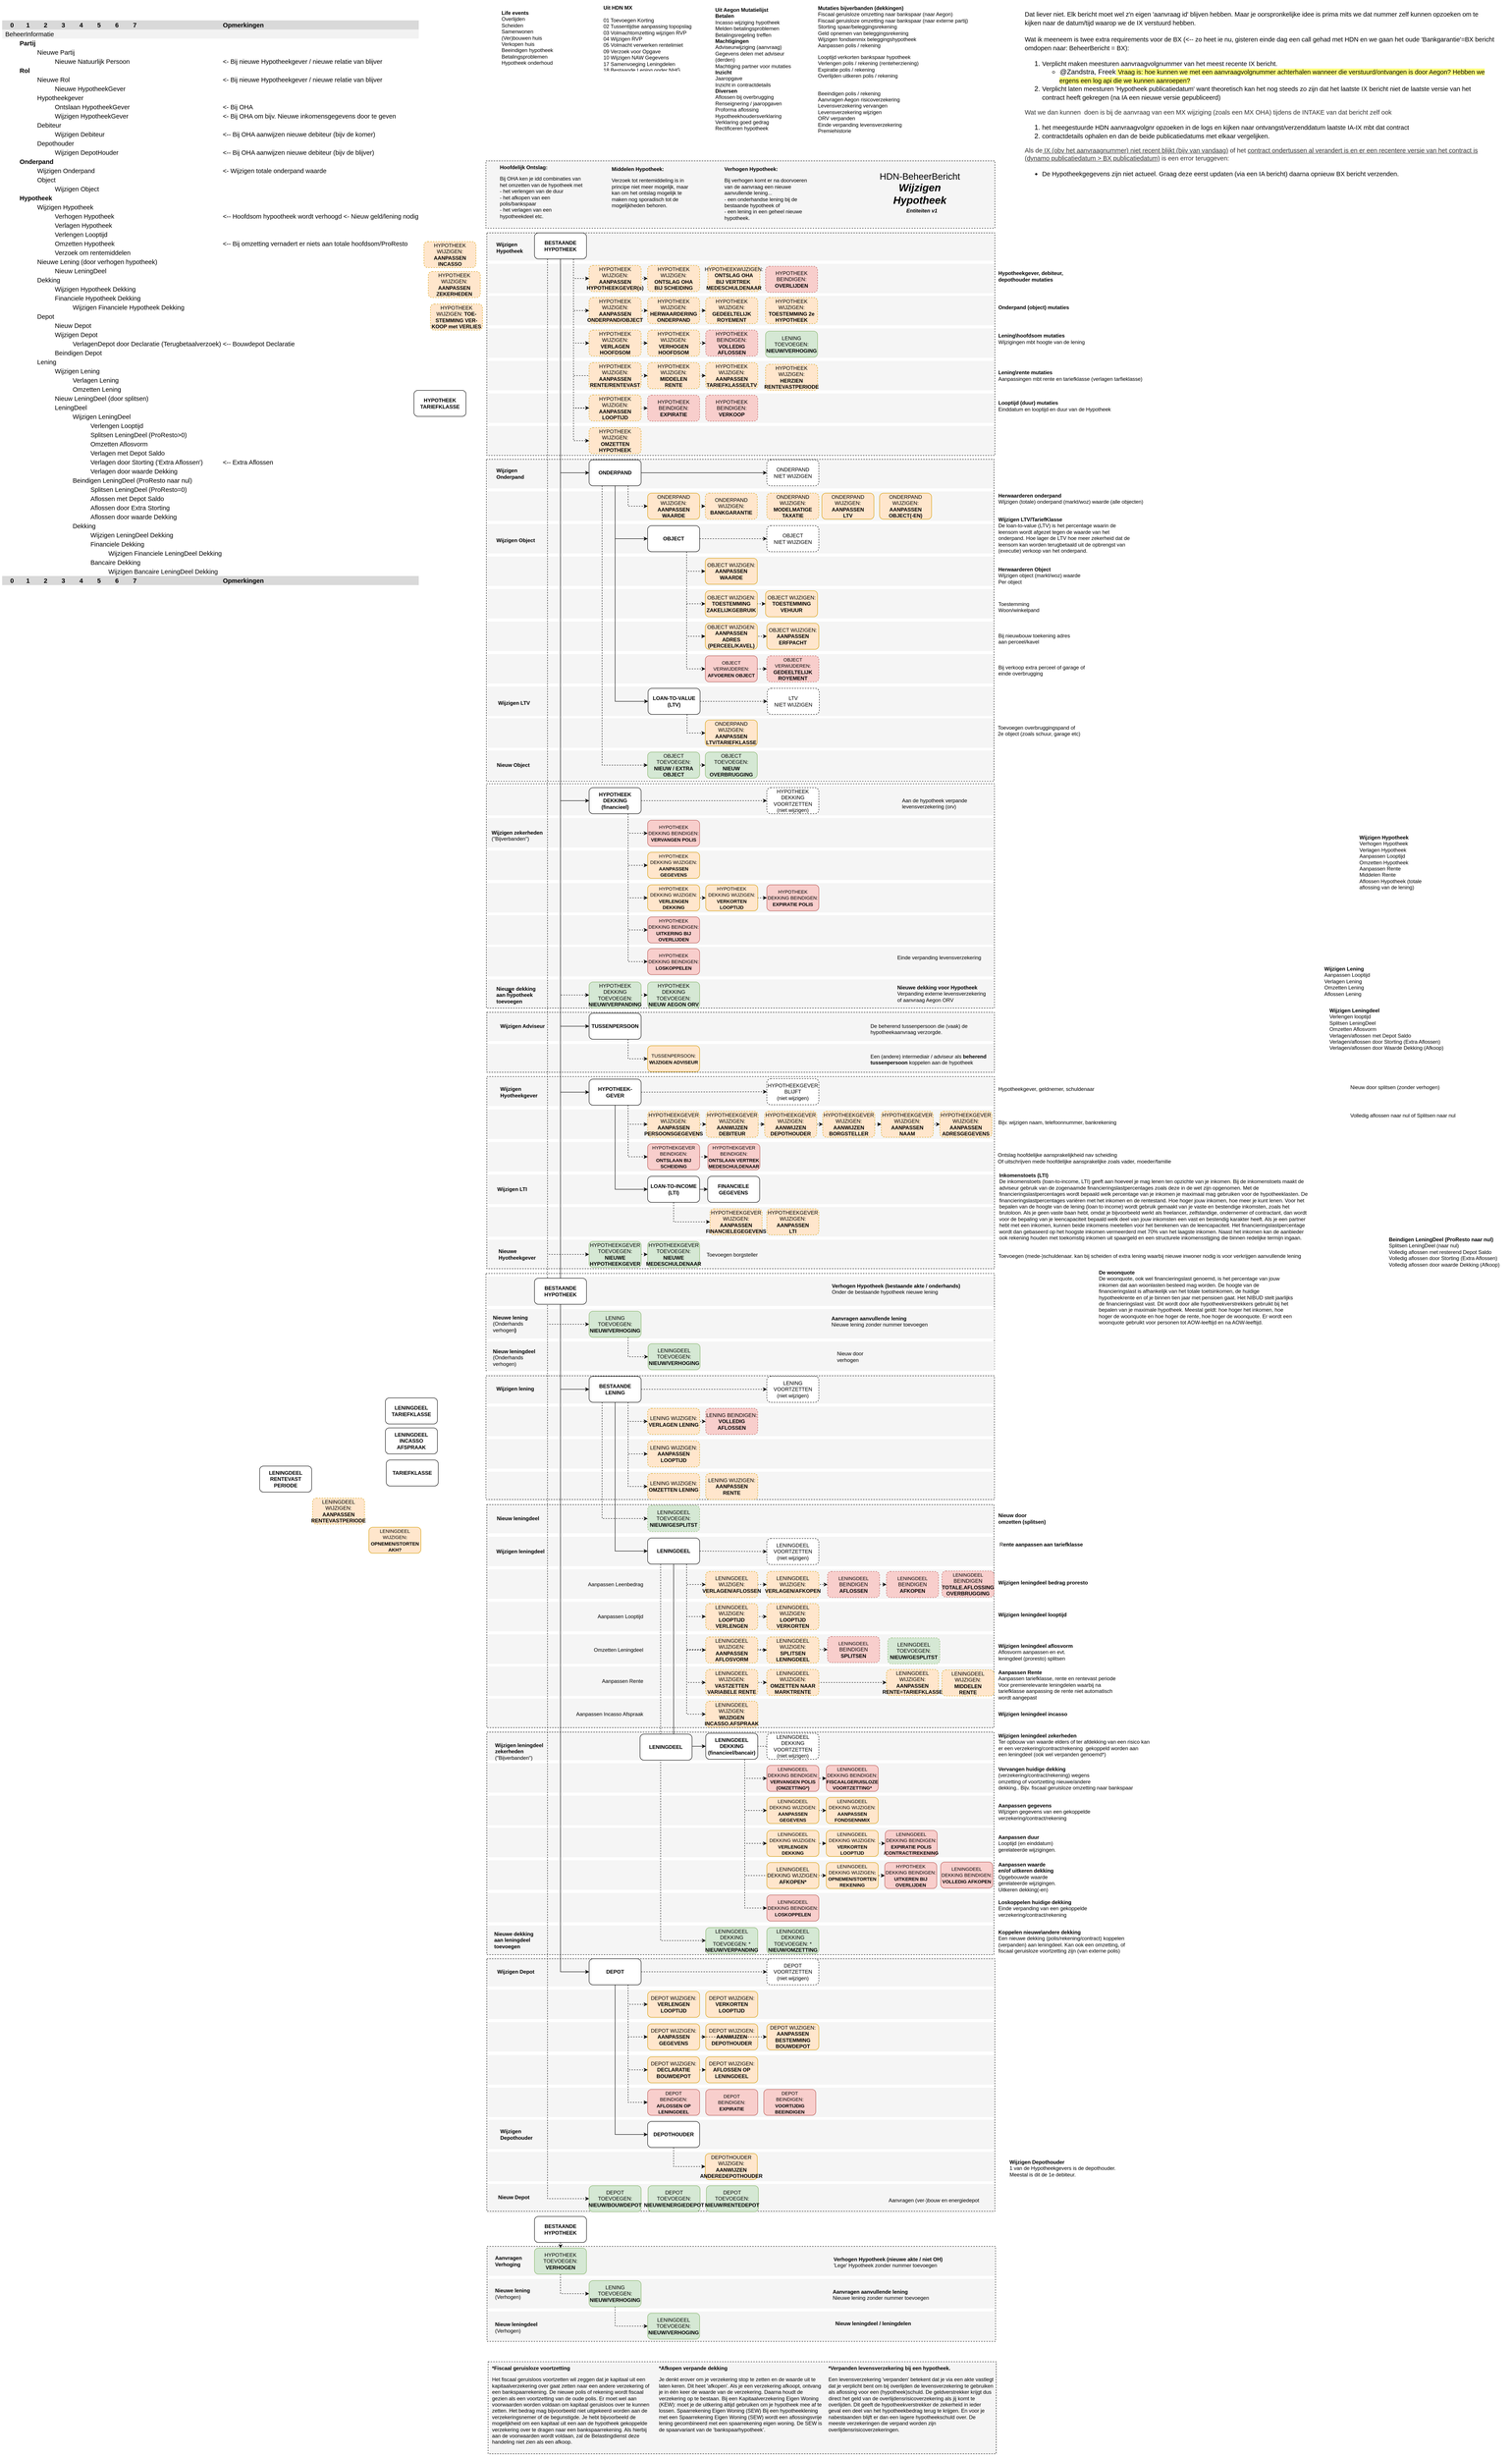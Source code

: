 <mxfile version="13.0.3" type="github" pages="8">
  <diagram id="U2Q95i_eIYNvRnpjLNzL" name="Mutaties">
    <mxGraphModel dx="3443" dy="2989" grid="0" gridSize="10" guides="1" tooltips="1" connect="1" arrows="1" fold="1" page="1" pageScale="1" pageWidth="1169" pageHeight="1654" math="0" shadow="0">
      <root>
        <mxCell id="sBV037C6b4hhOkvPHdRb-0" />
        <mxCell id="sBV037C6b4hhOkvPHdRb-1" parent="sBV037C6b4hhOkvPHdRb-0" />
        <mxCell id="YGIxLbA1dYP8mdUKzowc-10" value="" style="rounded=0;whiteSpace=wrap;html=1;fillColor=#f5f5f5;strokeColor=none;fontColor=#333333;" parent="sBV037C6b4hhOkvPHdRb-1" vertex="1">
          <mxGeometry x="1169" y="1300" width="1171" height="68" as="geometry" />
        </mxCell>
        <mxCell id="e-r0mLJ0Z7q3ZbqwJKRv-170" value="" style="rounded=0;whiteSpace=wrap;html=1;align=left;dashed=1;fillColor=none;glass=0;" parent="sBV037C6b4hhOkvPHdRb-1" vertex="1">
          <mxGeometry x="1167" y="1293" width="1173" height="224" as="geometry" />
        </mxCell>
        <mxCell id="2JpGRwsQcLnk4LKBjTa7-29" value="" style="rounded=0;whiteSpace=wrap;html=1;fillColor=#f5f5f5;strokeColor=none;fontColor=#333333;" parent="sBV037C6b4hhOkvPHdRb-1" vertex="1">
          <mxGeometry x="1170" y="1140" width="1169" height="68" as="geometry" />
        </mxCell>
        <mxCell id="2JpGRwsQcLnk4LKBjTa7-28" value="" style="rounded=0;whiteSpace=wrap;html=1;fillColor=#f5f5f5;strokeColor=none;fontColor=#333333;" parent="sBV037C6b4hhOkvPHdRb-1" vertex="1">
          <mxGeometry x="1171.0" y="1065" width="1171" height="68" as="geometry" />
        </mxCell>
        <mxCell id="2JpGRwsQcLnk4LKBjTa7-19" value="" style="rounded=0;whiteSpace=wrap;html=1;fillColor=#f5f5f5;strokeColor=none;fontColor=#333333;" parent="sBV037C6b4hhOkvPHdRb-1" vertex="1">
          <mxGeometry x="1169" y="3318" width="1171" height="68" as="geometry" />
        </mxCell>
        <mxCell id="2JpGRwsQcLnk4LKBjTa7-18" value="" style="rounded=0;whiteSpace=wrap;html=1;fillColor=#f5f5f5;strokeColor=none;fontColor=#333333;" parent="sBV037C6b4hhOkvPHdRb-1" vertex="1">
          <mxGeometry x="1169.5" y="3244" width="1171" height="68" as="geometry" />
        </mxCell>
        <mxCell id="2JpGRwsQcLnk4LKBjTa7-8" value="" style="rounded=0;whiteSpace=wrap;html=1;fillColor=#f5f5f5;strokeColor=none;fontColor=#333333;" parent="sBV037C6b4hhOkvPHdRb-1" vertex="1">
          <mxGeometry x="1169.0" y="87" width="1171" height="68" as="geometry" />
        </mxCell>
        <mxCell id="2JpGRwsQcLnk4LKBjTa7-1" value="" style="rounded=0;whiteSpace=wrap;html=1;fillColor=#f5f5f5;strokeColor=none;fontColor=#333333;" parent="sBV037C6b4hhOkvPHdRb-1" vertex="1">
          <mxGeometry x="1170.0" y="13" width="1171" height="68" as="geometry" />
        </mxCell>
        <mxCell id="0zCFnOb6ReJKbU7TInm5-22" value="" style="group" parent="sBV037C6b4hhOkvPHdRb-1" vertex="1" connectable="0">
          <mxGeometry x="1169.5" y="3536" width="1171" height="218" as="geometry" />
        </mxCell>
        <mxCell id="0zCFnOb6ReJKbU7TInm5-14" value="" style="rounded=0;whiteSpace=wrap;html=1;fillColor=#f5f5f5;strokeColor=none;fontColor=#333333;" parent="0zCFnOb6ReJKbU7TInm5-22" vertex="1">
          <mxGeometry width="1171" height="68" as="geometry" />
        </mxCell>
        <mxCell id="0zCFnOb6ReJKbU7TInm5-15" value="" style="rounded=0;whiteSpace=wrap;html=1;fillColor=#f5f5f5;strokeColor=none;fontColor=#333333;" parent="0zCFnOb6ReJKbU7TInm5-22" vertex="1">
          <mxGeometry y="150" width="1171" height="68" as="geometry" />
        </mxCell>
        <mxCell id="0zCFnOb6ReJKbU7TInm5-16" value="" style="rounded=0;whiteSpace=wrap;html=1;fillColor=#f5f5f5;strokeColor=none;fontColor=#333333;" parent="0zCFnOb6ReJKbU7TInm5-22" vertex="1">
          <mxGeometry y="75" width="1171" height="68" as="geometry" />
        </mxCell>
        <mxCell id="0zCFnOb6ReJKbU7TInm5-17" value="" style="rounded=0;whiteSpace=wrap;html=1;align=left;dashed=1;fillColor=none;glass=0;" parent="sBV037C6b4hhOkvPHdRb-1" vertex="1">
          <mxGeometry x="1169.5" y="3536" width="1173" height="219" as="geometry" />
        </mxCell>
        <mxCell id="3zWsdEyASRY6wj4_2gJ7-24" value="" style="rounded=0;whiteSpace=wrap;html=1;fillColor=#f5f5f5;strokeColor=none;fontColor=#333333;" parent="sBV037C6b4hhOkvPHdRb-1" vertex="1">
          <mxGeometry x="1168.0" y="1215" width="1171" height="68" as="geometry" />
        </mxCell>
        <mxCell id="3zWsdEyASRY6wj4_2gJ7-25" value="" style="rounded=0;whiteSpace=wrap;html=1;fillColor=#f5f5f5;strokeColor=none;fontColor=#333333;" parent="sBV037C6b4hhOkvPHdRb-1" vertex="1">
          <mxGeometry x="1168.0" y="990" width="1171" height="68" as="geometry" />
        </mxCell>
        <mxCell id="3zWsdEyASRY6wj4_2gJ7-26" value="" style="rounded=0;whiteSpace=wrap;html=1;fillColor=#f5f5f5;strokeColor=none;fontColor=#333333;" parent="sBV037C6b4hhOkvPHdRb-1" vertex="1">
          <mxGeometry x="1168.0" y="915" width="1171" height="68" as="geometry" />
        </mxCell>
        <mxCell id="3zWsdEyASRY6wj4_2gJ7-27" value="" style="rounded=0;whiteSpace=wrap;html=1;fillColor=#f5f5f5;strokeColor=none;fontColor=#333333;" parent="sBV037C6b4hhOkvPHdRb-1" vertex="1">
          <mxGeometry x="1168.0" y="839" width="1171" height="68" as="geometry" />
        </mxCell>
        <mxCell id="e-r0mLJ0Z7q3ZbqwJKRv-166" value="" style="rounded=0;whiteSpace=wrap;html=1;align=left;dashed=1;fillColor=none;glass=0;" parent="sBV037C6b4hhOkvPHdRb-1" vertex="1">
          <mxGeometry x="1169" y="839" width="1171" height="443" as="geometry" />
        </mxCell>
        <mxCell id="e-r0mLJ0Z7q3ZbqwJKRv-102" value="" style="rounded=0;whiteSpace=wrap;html=1;fillColor=#f5f5f5;strokeColor=none;fontColor=#333333;" parent="sBV037C6b4hhOkvPHdRb-1" vertex="1">
          <mxGeometry x="1169" y="764" width="1171" height="68" as="geometry" />
        </mxCell>
        <mxCell id="e-r0mLJ0Z7q3ZbqwJKRv-103" value="" style="rounded=0;whiteSpace=wrap;html=1;fillColor=#f5f5f5;strokeColor=none;fontColor=#333333;" parent="sBV037C6b4hhOkvPHdRb-1" vertex="1">
          <mxGeometry x="1167" y="689" width="1171" height="68" as="geometry" />
        </mxCell>
        <mxCell id="e-r0mLJ0Z7q3ZbqwJKRv-165" value="" style="rounded=0;whiteSpace=wrap;html=1;align=left;dashed=1;fillColor=none;glass=0;" parent="sBV037C6b4hhOkvPHdRb-1" vertex="1">
          <mxGeometry x="1169" y="691" width="1171" height="138" as="geometry" />
        </mxCell>
        <mxCell id="e-r0mLJ0Z7q3ZbqwJKRv-143" value="" style="rounded=0;whiteSpace=wrap;html=1;fillColor=#f5f5f5;strokeColor=none;fontColor=#333333;" parent="sBV037C6b4hhOkvPHdRb-1" vertex="1">
          <mxGeometry x="1168" y="467" width="1171" height="68" as="geometry" />
        </mxCell>
        <mxCell id="e-r0mLJ0Z7q3ZbqwJKRv-144" value="" style="rounded=0;whiteSpace=wrap;html=1;fillColor=#f5f5f5;strokeColor=none;fontColor=#333333;" parent="sBV037C6b4hhOkvPHdRb-1" vertex="1">
          <mxGeometry x="1168" y="393" width="1171" height="68" as="geometry" />
        </mxCell>
        <mxCell id="e-r0mLJ0Z7q3ZbqwJKRv-145" value="" style="rounded=0;whiteSpace=wrap;html=1;fillColor=#f5f5f5;strokeColor=none;fontColor=#333333;" parent="sBV037C6b4hhOkvPHdRb-1" vertex="1">
          <mxGeometry x="1167" y="318" width="1171" height="68" as="geometry" />
        </mxCell>
        <mxCell id="e-r0mLJ0Z7q3ZbqwJKRv-146" value="" style="rounded=0;whiteSpace=wrap;html=1;fillColor=#f5f5f5;strokeColor=none;fontColor=#333333;" parent="sBV037C6b4hhOkvPHdRb-1" vertex="1">
          <mxGeometry x="1167" y="243" width="1171" height="68" as="geometry" />
        </mxCell>
        <mxCell id="3zWsdEyASRY6wj4_2gJ7-33" value="" style="rounded=0;whiteSpace=wrap;html=1;fillColor=#f5f5f5;strokeColor=none;fontColor=#333333;" parent="sBV037C6b4hhOkvPHdRb-1" vertex="1">
          <mxGeometry x="1167.0" y="169" width="1171" height="68" as="geometry" />
        </mxCell>
        <mxCell id="3zWsdEyASRY6wj4_2gJ7-29" value="" style="rounded=0;whiteSpace=wrap;html=1;fillColor=#f5f5f5;strokeColor=none;fontColor=#333333;" parent="sBV037C6b4hhOkvPHdRb-1" vertex="1">
          <mxGeometry x="1167.0" y="615" width="1171" height="68" as="geometry" />
        </mxCell>
        <mxCell id="3zWsdEyASRY6wj4_2gJ7-30" value="" style="rounded=0;whiteSpace=wrap;html=1;fillColor=#f5f5f5;strokeColor=none;fontColor=#333333;" parent="sBV037C6b4hhOkvPHdRb-1" vertex="1">
          <mxGeometry x="1167.0" y="540" width="1171" height="68" as="geometry" />
        </mxCell>
        <mxCell id="e-r0mLJ0Z7q3ZbqwJKRv-164" value="" style="rounded=0;whiteSpace=wrap;html=1;align=left;dashed=1;fillColor=none;glass=0;" parent="sBV037C6b4hhOkvPHdRb-1" vertex="1">
          <mxGeometry x="1168" y="164" width="1172" height="517" as="geometry" />
        </mxCell>
        <mxCell id="e-r0mLJ0Z7q3ZbqwJKRv-107" value="" style="rounded=0;whiteSpace=wrap;html=1;fillColor=#f5f5f5;strokeColor=none;fontColor=#333333;" parent="sBV037C6b4hhOkvPHdRb-1" vertex="1">
          <mxGeometry x="1169" y="-285" width="1171" height="68" as="geometry" />
        </mxCell>
        <mxCell id="e-r0mLJ0Z7q3ZbqwJKRv-4" value="" style="rounded=0;whiteSpace=wrap;html=1;fillColor=#f5f5f5;strokeColor=none;fontColor=#333333;" parent="sBV037C6b4hhOkvPHdRb-1" vertex="1">
          <mxGeometry x="1169.0" y="-585" width="1171" height="68" as="geometry" />
        </mxCell>
        <mxCell id="e-r0mLJ0Z7q3ZbqwJKRv-10" value="" style="rounded=0;whiteSpace=wrap;html=1;fillColor=#f5f5f5;strokeColor=none;fontColor=#333333;" parent="sBV037C6b4hhOkvPHdRb-1" vertex="1">
          <mxGeometry x="1169.0" y="-510" width="1171" height="68" as="geometry" />
        </mxCell>
        <mxCell id="3zWsdEyASRY6wj4_2gJ7-34" value="" style="rounded=0;whiteSpace=wrap;html=1;fillColor=#f5f5f5;strokeColor=none;fontColor=#333333;" parent="sBV037C6b4hhOkvPHdRb-1" vertex="1">
          <mxGeometry x="1167.0" y="-60" width="1171" height="68" as="geometry" />
        </mxCell>
        <mxCell id="3zWsdEyASRY6wj4_2gJ7-35" value="" style="rounded=0;whiteSpace=wrap;html=1;fillColor=#f5f5f5;strokeColor=none;fontColor=#333333;" parent="sBV037C6b4hhOkvPHdRb-1" vertex="1">
          <mxGeometry x="1167.0" y="-135" width="1171" height="68" as="geometry" />
        </mxCell>
        <mxCell id="3zWsdEyASRY6wj4_2gJ7-36" value="" style="rounded=0;whiteSpace=wrap;html=1;fillColor=#f5f5f5;strokeColor=none;fontColor=#333333;" parent="sBV037C6b4hhOkvPHdRb-1" vertex="1">
          <mxGeometry x="1167.0" y="-210" width="1171" height="68" as="geometry" />
        </mxCell>
        <mxCell id="3zWsdEyASRY6wj4_2gJ7-37" value="" style="rounded=0;whiteSpace=wrap;html=1;fillColor=#f5f5f5;strokeColor=none;fontColor=#333333;" parent="sBV037C6b4hhOkvPHdRb-1" vertex="1">
          <mxGeometry x="1167.0" y="-360" width="1171" height="68" as="geometry" />
        </mxCell>
        <mxCell id="3zWsdEyASRY6wj4_2gJ7-38" value="" style="rounded=0;whiteSpace=wrap;html=1;fillColor=#f5f5f5;strokeColor=none;fontColor=#333333;" parent="sBV037C6b4hhOkvPHdRb-1" vertex="1">
          <mxGeometry x="1167.0" y="-435" width="1171" height="68" as="geometry" />
        </mxCell>
        <mxCell id="e-r0mLJ0Z7q3ZbqwJKRv-162" value="" style="rounded=0;whiteSpace=wrap;html=1;align=left;dashed=1;fillColor=none;glass=0;" parent="sBV037C6b4hhOkvPHdRb-1" vertex="1">
          <mxGeometry x="1168" y="-584" width="1171" height="742" as="geometry" />
        </mxCell>
        <mxCell id="e-r0mLJ0Z7q3ZbqwJKRv-95" value="" style="rounded=0;whiteSpace=wrap;html=1;fillColor=#f5f5f5;strokeColor=none;fontColor=#333333;" parent="sBV037C6b4hhOkvPHdRb-1" vertex="1">
          <mxGeometry x="1169.0" y="-1035" width="1171" height="68" as="geometry" />
        </mxCell>
        <mxCell id="e-r0mLJ0Z7q3ZbqwJKRv-96" value="" style="rounded=0;whiteSpace=wrap;html=1;fillColor=#f5f5f5;strokeColor=none;fontColor=#333333;" parent="sBV037C6b4hhOkvPHdRb-1" vertex="1">
          <mxGeometry x="1169.0" y="-1110" width="1171" height="68" as="geometry" />
        </mxCell>
        <mxCell id="e-r0mLJ0Z7q3ZbqwJKRv-5" value="" style="rounded=0;whiteSpace=wrap;html=1;fillColor=#f5f5f5;strokeColor=none;fontColor=#333333;" parent="sBV037C6b4hhOkvPHdRb-1" vertex="1">
          <mxGeometry x="1169.0" y="-661" width="1171" height="68" as="geometry" />
        </mxCell>
        <mxCell id="e-r0mLJ0Z7q3ZbqwJKRv-6" value="" style="rounded=0;whiteSpace=wrap;html=1;fillColor=#f5f5f5;strokeColor=none;fontColor=#333333;" parent="sBV037C6b4hhOkvPHdRb-1" vertex="1">
          <mxGeometry x="1169.0" y="-736" width="1171" height="68" as="geometry" />
        </mxCell>
        <mxCell id="e-r0mLJ0Z7q3ZbqwJKRv-7" value="" style="rounded=0;whiteSpace=wrap;html=1;fillColor=#f5f5f5;strokeColor=none;fontColor=#333333;" parent="sBV037C6b4hhOkvPHdRb-1" vertex="1">
          <mxGeometry x="1169.0" y="-811" width="1171" height="68" as="geometry" />
        </mxCell>
        <mxCell id="e-r0mLJ0Z7q3ZbqwJKRv-8" value="" style="rounded=0;whiteSpace=wrap;html=1;fillColor=#f5f5f5;strokeColor=none;fontColor=#333333;" parent="sBV037C6b4hhOkvPHdRb-1" vertex="1">
          <mxGeometry x="1169.0" y="-886" width="1171" height="68" as="geometry" />
        </mxCell>
        <mxCell id="e-r0mLJ0Z7q3ZbqwJKRv-9" value="" style="rounded=0;whiteSpace=wrap;html=1;fillColor=#f5f5f5;strokeColor=none;fontColor=#333333;" parent="sBV037C6b4hhOkvPHdRb-1" vertex="1">
          <mxGeometry x="1169.0" y="-961" width="1171" height="68" as="geometry" />
        </mxCell>
        <mxCell id="1q9YEWDM2kpUzE9ZbH9r-1" value="" style="rounded=0;whiteSpace=wrap;html=1;align=left;dashed=1;fillColor=none;glass=0;" parent="sBV037C6b4hhOkvPHdRb-1" vertex="1">
          <mxGeometry x="1169" y="-1106" width="1172" height="513" as="geometry" />
        </mxCell>
        <mxCell id="e-r0mLJ0Z7q3ZbqwJKRv-206" value="" style="rounded=0;whiteSpace=wrap;html=1;fillColor=#f5f5f5;strokeColor=none;fontColor=#333333;" parent="sBV037C6b4hhOkvPHdRb-1" vertex="1">
          <mxGeometry x="1169" y="-1275" width="1171" height="156" as="geometry" />
        </mxCell>
        <mxCell id="e-r0mLJ0Z7q3ZbqwJKRv-177" value="" style="rounded=0;whiteSpace=wrap;html=1;align=left;dashed=1;fillColor=none;glass=0;" parent="sBV037C6b4hhOkvPHdRb-1" vertex="1">
          <mxGeometry x="1167" y="-1272" width="1174" height="155" as="geometry" />
        </mxCell>
        <mxCell id="e-r0mLJ0Z7q3ZbqwJKRv-211" value="" style="rounded=0;whiteSpace=wrap;html=1;fillColor=#f5f5f5;strokeColor=none;fontColor=#333333;" parent="sBV037C6b4hhOkvPHdRb-1" vertex="1">
          <mxGeometry x="1176" y="3802" width="1171" height="214" as="geometry" />
        </mxCell>
        <mxCell id="1q9YEWDM2kpUzE9ZbH9r-2" value="" style="rounded=0;whiteSpace=wrap;html=1;align=left;dashed=1;fillColor=none;glass=0;" parent="sBV037C6b4hhOkvPHdRb-1" vertex="1">
          <mxGeometry x="1172" y="3802" width="1172" height="212" as="geometry" />
        </mxCell>
        <mxCell id="9VHHPXpKW6GHZCJ_P4O3-21" value="" style="rounded=0;whiteSpace=wrap;html=1;fillColor=#f5f5f5;strokeColor=none;fontColor=#333333;" parent="sBV037C6b4hhOkvPHdRb-1" vertex="1">
          <mxGeometry x="1169" y="3019" width="1171" height="68" as="geometry" />
        </mxCell>
        <mxCell id="9VHHPXpKW6GHZCJ_P4O3-13" value="" style="rounded=0;whiteSpace=wrap;html=1;fillColor=#f5f5f5;strokeColor=none;fontColor=#333333;" parent="sBV037C6b4hhOkvPHdRb-1" vertex="1">
          <mxGeometry x="1168.0" y="2944" width="1171" height="68" as="geometry" />
        </mxCell>
        <mxCell id="9VHHPXpKW6GHZCJ_P4O3-20" value="" style="rounded=0;whiteSpace=wrap;html=1;fillColor=#f5f5f5;strokeColor=none;fontColor=#333333;" parent="sBV037C6b4hhOkvPHdRb-1" vertex="1">
          <mxGeometry x="1169" y="3095" width="1171" height="68" as="geometry" />
        </mxCell>
        <mxCell id="9VHHPXpKW6GHZCJ_P4O3-23" value="" style="rounded=0;whiteSpace=wrap;html=1;fillColor=#f5f5f5;strokeColor=none;fontColor=#333333;" parent="sBV037C6b4hhOkvPHdRb-1" vertex="1">
          <mxGeometry x="1169" y="3392" width="1171" height="68" as="geometry" />
        </mxCell>
        <mxCell id="9VHHPXpKW6GHZCJ_P4O3-24" value="" style="rounded=0;whiteSpace=wrap;html=1;fillColor=#f5f5f5;strokeColor=none;fontColor=#333333;" parent="sBV037C6b4hhOkvPHdRb-1" vertex="1">
          <mxGeometry x="1169" y="3170" width="1171" height="68" as="geometry" />
        </mxCell>
        <mxCell id="9VHHPXpKW6GHZCJ_P4O3-14" value="" style="rounded=0;whiteSpace=wrap;html=1;fillColor=#f5f5f5;strokeColor=none;fontColor=#333333;" parent="sBV037C6b4hhOkvPHdRb-1" vertex="1">
          <mxGeometry x="1168" y="2869" width="1171" height="68" as="geometry" />
        </mxCell>
        <mxCell id="e-r0mLJ0Z7q3ZbqwJKRv-171" value="" style="rounded=0;whiteSpace=wrap;html=1;align=left;dashed=1;fillColor=none;glass=0;" parent="sBV037C6b4hhOkvPHdRb-1" vertex="1">
          <mxGeometry x="1169" y="2873" width="1172" height="582" as="geometry" />
        </mxCell>
        <mxCell id="e-r0mLJ0Z7q3ZbqwJKRv-47" value="" style="rounded=0;whiteSpace=wrap;html=1;fillColor=#f5f5f5;strokeColor=none;fontColor=#333333;" parent="sBV037C6b4hhOkvPHdRb-1" vertex="1">
          <mxGeometry x="1168" y="2497" width="1171" height="68" as="geometry" />
        </mxCell>
        <mxCell id="e-r0mLJ0Z7q3ZbqwJKRv-48" value="" style="rounded=0;whiteSpace=wrap;html=1;fillColor=#f5f5f5;strokeColor=none;fontColor=#333333;" parent="sBV037C6b4hhOkvPHdRb-1" vertex="1">
          <mxGeometry x="1168" y="2422" width="1171" height="68" as="geometry" />
        </mxCell>
        <mxCell id="e-r0mLJ0Z7q3ZbqwJKRv-49" value="" style="rounded=0;whiteSpace=wrap;html=1;fillColor=#f5f5f5;strokeColor=none;fontColor=#333333;" parent="sBV037C6b4hhOkvPHdRb-1" vertex="1">
          <mxGeometry x="1168" y="2347" width="1171" height="68" as="geometry" />
        </mxCell>
        <mxCell id="9VHHPXpKW6GHZCJ_P4O3-8" value="" style="rounded=0;whiteSpace=wrap;html=1;fillColor=#f5f5f5;strokeColor=none;fontColor=#333333;" parent="sBV037C6b4hhOkvPHdRb-1" vertex="1">
          <mxGeometry x="1168" y="2796" width="1171" height="68" as="geometry" />
        </mxCell>
        <mxCell id="9VHHPXpKW6GHZCJ_P4O3-9" value="" style="rounded=0;whiteSpace=wrap;html=1;fillColor=#f5f5f5;strokeColor=none;fontColor=#333333;" parent="sBV037C6b4hhOkvPHdRb-1" vertex="1">
          <mxGeometry x="1168.0" y="2721" width="1171" height="68" as="geometry" />
        </mxCell>
        <mxCell id="9VHHPXpKW6GHZCJ_P4O3-10" value="" style="rounded=0;whiteSpace=wrap;html=1;fillColor=#f5f5f5;strokeColor=none;fontColor=#333333;" parent="sBV037C6b4hhOkvPHdRb-1" vertex="1">
          <mxGeometry x="1168" y="2646" width="1171" height="68" as="geometry" />
        </mxCell>
        <mxCell id="9VHHPXpKW6GHZCJ_P4O3-11" value="" style="rounded=0;whiteSpace=wrap;html=1;fillColor=#f5f5f5;strokeColor=none;fontColor=#333333;" parent="sBV037C6b4hhOkvPHdRb-1" vertex="1">
          <mxGeometry x="1168" y="2571" width="1171" height="68" as="geometry" />
        </mxCell>
        <mxCell id="e-r0mLJ0Z7q3ZbqwJKRv-173" value="" style="rounded=0;whiteSpace=wrap;html=1;align=left;dashed=1;fillColor=none;glass=0;" parent="sBV037C6b4hhOkvPHdRb-1" vertex="1">
          <mxGeometry x="1169" y="2350.5" width="1170" height="513" as="geometry" />
        </mxCell>
        <mxCell id="e-r0mLJ0Z7q3ZbqwJKRv-110" value="" style="rounded=0;whiteSpace=wrap;html=1;fillColor=#f5f5f5;strokeColor=none;fontColor=#333333;" parent="sBV037C6b4hhOkvPHdRb-1" vertex="1">
          <mxGeometry x="1168" y="2199" width="1171" height="68" as="geometry" />
        </mxCell>
        <mxCell id="9VHHPXpKW6GHZCJ_P4O3-12" value="" style="rounded=0;whiteSpace=wrap;html=1;fillColor=#f5f5f5;strokeColor=none;fontColor=#333333;" parent="sBV037C6b4hhOkvPHdRb-1" vertex="1">
          <mxGeometry x="1168.0" y="2273" width="1171" height="68" as="geometry" />
        </mxCell>
        <mxCell id="3zWsdEyASRY6wj4_2gJ7-10" value="" style="rounded=0;whiteSpace=wrap;html=1;fillColor=#f5f5f5;strokeColor=none;fontColor=#333333;" parent="sBV037C6b4hhOkvPHdRb-1" vertex="1">
          <mxGeometry x="1168.0" y="2125" width="1171" height="68" as="geometry" />
        </mxCell>
        <mxCell id="3zWsdEyASRY6wj4_2gJ7-9" value="" style="rounded=0;whiteSpace=wrap;html=1;fillColor=#f5f5f5;strokeColor=none;fontColor=#333333;" parent="sBV037C6b4hhOkvPHdRb-1" vertex="1">
          <mxGeometry x="1168" y="2050" width="1171" height="68" as="geometry" />
        </mxCell>
        <mxCell id="3zWsdEyASRY6wj4_2gJ7-8" value="" style="rounded=0;whiteSpace=wrap;html=1;fillColor=#f5f5f5;strokeColor=none;fontColor=#333333;" parent="sBV037C6b4hhOkvPHdRb-1" vertex="1">
          <mxGeometry x="1168" y="1975" width="1171" height="68" as="geometry" />
        </mxCell>
        <mxCell id="PyZ2vn3NajIFvxqFQfa9-0" value="" style="rounded=0;whiteSpace=wrap;html=1;fillColor=#f5f5f5;strokeColor=none;fontColor=#333333;" parent="sBV037C6b4hhOkvPHdRb-1" vertex="1">
          <mxGeometry x="1168" y="1900" width="1171" height="68" as="geometry" />
        </mxCell>
        <mxCell id="3zWsdEyASRY6wj4_2gJ7-20" value="" style="rounded=0;whiteSpace=wrap;html=1;fillColor=#f5f5f5;strokeColor=none;fontColor=#333333;" parent="sBV037C6b4hhOkvPHdRb-1" vertex="1">
          <mxGeometry x="1168.0" y="1824" width="1171" height="68" as="geometry" />
        </mxCell>
        <mxCell id="e-r0mLJ0Z7q3ZbqwJKRv-172" value="" style="rounded=0;whiteSpace=wrap;html=1;align=left;dashed=1;fillColor=none;glass=0;" parent="sBV037C6b4hhOkvPHdRb-1" vertex="1">
          <mxGeometry x="1169" y="1826" width="1170" height="514" as="geometry" />
        </mxCell>
        <mxCell id="3zWsdEyASRY6wj4_2gJ7-32" value="" style="rounded=0;whiteSpace=wrap;html=1;fillColor=#f5f5f5;strokeColor=none;fontColor=#333333;" parent="sBV037C6b4hhOkvPHdRb-1" vertex="1">
          <mxGeometry x="1169" y="1750" width="1169" height="68" as="geometry" />
        </mxCell>
        <mxCell id="3zWsdEyASRY6wj4_2gJ7-21" value="" style="rounded=0;whiteSpace=wrap;html=1;fillColor=#f5f5f5;strokeColor=none;fontColor=#333333;" parent="sBV037C6b4hhOkvPHdRb-1" vertex="1">
          <mxGeometry x="1168" y="1675" width="1171" height="68" as="geometry" />
        </mxCell>
        <mxCell id="3zWsdEyASRY6wj4_2gJ7-22" value="" style="rounded=0;whiteSpace=wrap;html=1;fillColor=#f5f5f5;strokeColor=none;fontColor=#333333;" parent="sBV037C6b4hhOkvPHdRb-1" vertex="1">
          <mxGeometry x="1168" y="1600" width="1171" height="68" as="geometry" />
        </mxCell>
        <mxCell id="3zWsdEyASRY6wj4_2gJ7-23" value="" style="rounded=0;whiteSpace=wrap;html=1;fillColor=#f5f5f5;strokeColor=none;fontColor=#333333;" parent="sBV037C6b4hhOkvPHdRb-1" vertex="1">
          <mxGeometry x="1168" y="1525" width="1171" height="68" as="geometry" />
        </mxCell>
        <mxCell id="e-r0mLJ0Z7q3ZbqwJKRv-167" value="" style="rounded=0;whiteSpace=wrap;html=1;align=left;dashed=1;fillColor=none;glass=0;" parent="sBV037C6b4hhOkvPHdRb-1" vertex="1">
          <mxGeometry x="1167" y="1529" width="1173" height="285" as="geometry" />
        </mxCell>
        <mxCell id="9VHHPXpKW6GHZCJ_P4O3-7" value="" style="rounded=0;whiteSpace=wrap;html=1;fillColor=#f5f5f5;strokeColor=none;fontColor=#333333;" parent="sBV037C6b4hhOkvPHdRb-1" vertex="1">
          <mxGeometry x="1169" y="1375" width="1171" height="68" as="geometry" />
        </mxCell>
        <mxCell id="9VHHPXpKW6GHZCJ_P4O3-15" value="" style="rounded=0;whiteSpace=wrap;html=1;fillColor=#f5f5f5;strokeColor=none;fontColor=#333333;" parent="sBV037C6b4hhOkvPHdRb-1" vertex="1">
          <mxGeometry x="1169" y="1450" width="1171" height="68" as="geometry" />
        </mxCell>
        <mxCell id="e-r0mLJ0Z7q3ZbqwJKRv-78" value="DEPOT WIJZIGEN:&lt;br&gt;&lt;b&gt;AANPASSEN&lt;br&gt;BESTEMMING BOUWDEPOT&lt;/b&gt;" style="rounded=1;whiteSpace=wrap;html=1;fontStyle=0;fillColor=#ffe6cc;strokeColor=#d79b00;" parent="sBV037C6b4hhOkvPHdRb-1" vertex="1">
          <mxGeometry x="1814.997" y="3023" width="120" height="60" as="geometry" />
        </mxCell>
        <mxCell id="e-r0mLJ0Z7q3ZbqwJKRv-60" value="&lt;span style=&quot;font-size: 11px&quot;&gt;LENINGDEEL&lt;br&gt;DEKKING WIJZIGEN:&lt;br&gt;&lt;b&gt;AANPASSEN FONDSENNMIX&lt;/b&gt;&lt;br&gt;&lt;/span&gt;" style="rounded=1;whiteSpace=wrap;html=1;fontStyle=0;fillColor=#ffe6cc;strokeColor=#d79b00;" parent="sBV037C6b4hhOkvPHdRb-1" vertex="1">
          <mxGeometry x="1951.997" y="2501" width="120" height="60" as="geometry" />
        </mxCell>
        <mxCell id="e-r0mLJ0Z7q3ZbqwJKRv-61" value="&lt;span style=&quot;font-size: 11px&quot;&gt;LENINGDEEL&lt;/span&gt;&lt;br&gt;&lt;span style=&quot;font-size: 11px&quot;&gt;DEKKING BEINDIGEN:&lt;/span&gt;&lt;br&gt;&lt;span style=&quot;font-size: 11px&quot;&gt;&lt;b&gt;FISCAALGERUISLOZE VOORTZETTING*&lt;/b&gt;&lt;/span&gt;" style="rounded=1;whiteSpace=wrap;html=1;fontStyle=0;fillColor=#f8cecc;strokeColor=#b85450;" parent="sBV037C6b4hhOkvPHdRb-1" vertex="1">
          <mxGeometry x="1951.997" y="2427" width="120" height="60" as="geometry" />
        </mxCell>
        <mxCell id="e-r0mLJ0Z7q3ZbqwJKRv-64" value="&lt;span style=&quot;font-size: 11px ; font-weight: 400&quot;&gt;OBJECT&lt;/span&gt;&lt;br style=&quot;font-size: 11px ; font-weight: 400&quot;&gt;&lt;span style=&quot;font-size: 11px ; font-weight: 400&quot;&gt;VERWIJDEREN:&lt;/span&gt;&lt;br&gt;GEDEELTELIJK&lt;br&gt;ROYEMENT" style="rounded=1;whiteSpace=wrap;html=1;fontStyle=1;dashed=1;fillColor=#f8cecc;strokeColor=#b85450;" parent="sBV037C6b4hhOkvPHdRb-1" vertex="1">
          <mxGeometry x="1814.997" y="-131" width="120" height="60" as="geometry" />
        </mxCell>
        <mxCell id="e-r0mLJ0Z7q3ZbqwJKRv-66" value="Toevoegen (mede-)schuldenaar.&amp;nbsp;kan bij scheiden of extra lening waarbij nieuwe inwoner nodig is voor verkrijgen aanvullende lening" style="text;html=1;align=left;" parent="sBV037C6b4hhOkvPHdRb-1" vertex="1">
          <mxGeometry x="2347.0" y="1238.996" width="147" height="28" as="geometry" />
        </mxCell>
        <mxCell id="e-r0mLJ0Z7q3ZbqwJKRv-67" value="Ontslag hoofdelijke aansprakelijkheid nav scheiding&lt;br&gt;Of uitschrijven mede hoofdelijke aansprakelijke zoals vader, moeder/familie" style="text;html=1;align=left;verticalAlign=middle;resizable=0;points=[];autosize=1;" parent="sBV037C6b4hhOkvPHdRb-1" vertex="1">
          <mxGeometry x="2346.0" y="1011" width="410" height="32" as="geometry" />
        </mxCell>
        <mxCell id="e-r0mLJ0Z7q3ZbqwJKRv-68" value="Bijv. wijzigen naam, telefoonnummer, bankrekening" style="text;html=1;align=left;" parent="sBV037C6b4hhOkvPHdRb-1" vertex="1">
          <mxGeometry x="2347.0" y="931" width="285" height="28" as="geometry" />
        </mxCell>
        <mxCell id="frbWhf_fVvLi17VmyzUv-2" value="&lt;b&gt;Herwaarderen onderpand&lt;/b&gt;&lt;br&gt;Wijzigen (totale) onderpand (markt/woz) waarde (alle objecten)" style="text;html=1;align=left;" parent="sBV037C6b4hhOkvPHdRb-1" vertex="1">
          <mxGeometry x="2347.0" y="-514" width="391" height="39" as="geometry" />
        </mxCell>
        <mxCell id="e-r0mLJ0Z7q3ZbqwJKRv-74" value="DEPOT WIJZIGEN:&lt;br&gt;&lt;b&gt;VERKORTEN LOOPTIJD&lt;/b&gt;" style="rounded=1;whiteSpace=wrap;html=1;fontStyle=0;fillColor=#ffe6cc;strokeColor=#d79b00;" parent="sBV037C6b4hhOkvPHdRb-1" vertex="1">
          <mxGeometry x="1673.997" y="2948" width="120" height="60" as="geometry" />
        </mxCell>
        <mxCell id="e-r0mLJ0Z7q3ZbqwJKRv-76" value="&lt;span style=&quot;font-size: 11px&quot;&gt;DEPOT&lt;br&gt;BEINDIGEN:&lt;br&gt;&lt;b&gt;EXPIRATIE&lt;/b&gt;&lt;br&gt;&lt;/span&gt;" style="rounded=1;whiteSpace=wrap;html=1;fontStyle=0;fillColor=#f8cecc;strokeColor=#b85450;" parent="sBV037C6b4hhOkvPHdRb-1" vertex="1">
          <mxGeometry x="1673.997" y="3174" width="120" height="60" as="geometry" />
        </mxCell>
        <mxCell id="lCsYP--YghJ_NPWnHZ33-4" value="DEPOT WIJZIGEN:&lt;b&gt;&lt;br&gt;AANWIJZEN&lt;br&gt;DEPOTHOUDER&lt;/b&gt;" style="rounded=1;whiteSpace=wrap;html=1;fontStyle=0;fillColor=#ffe6cc;strokeColor=#d79b00;" parent="sBV037C6b4hhOkvPHdRb-1" vertex="1">
          <mxGeometry x="1673.997" y="3023" width="120" height="60" as="geometry" />
        </mxCell>
        <mxCell id="sBV037C6b4hhOkvPHdRb-2" value="&lt;h1&gt;&lt;table border=&quot;0&quot; cellpadding=&quot;0&quot; cellspacing=&quot;0&quot; width=&quot;941&quot; style=&quot;border-collapse: collapse ; width: 703pt&quot;&gt;&lt;colgroup&gt;&lt;col width=&quot;39&quot; span=&quot;9&quot; style=&quot;width: 29pt&quot;&gt;&lt;col width=&quot;179&quot; style=&quot;width: 134pt&quot;&gt;&lt;col width=&quot;411&quot; style=&quot;width: 308pt&quot;&gt;&lt;/colgroup&gt;&lt;tbody&gt;&lt;tr style=&quot;height: 15pt&quot;&gt;&lt;td height=&quot;20&quot; class=&quot;xl66&quot; width=&quot;39&quot; style=&quot;padding-top: 1px ; padding-right: 1px ; padding-left: 1px ; font-size: 11pt ; font-family: &amp;#34;calibri&amp;#34; , sans-serif ; vertical-align: bottom ; border: none ; white-space: nowrap ; text-align: center ; background: rgb(217 , 217 , 217) ; height: 15pt ; width: 29pt&quot;&gt;&amp;nbsp;&lt;/td&gt;&lt;td class=&quot;xl66&quot; width=&quot;39&quot; style=&quot;padding-top: 1px ; padding-right: 1px ; padding-left: 1px ; font-size: 11pt ; font-family: &amp;#34;calibri&amp;#34; , sans-serif ; vertical-align: bottom ; border: none ; white-space: nowrap ; text-align: center ; background: rgb(217 , 217 , 217) ; width: 29pt&quot;&gt;0&lt;/td&gt;&lt;td class=&quot;xl66&quot; width=&quot;39&quot; style=&quot;padding-top: 1px ; padding-right: 1px ; padding-left: 1px ; font-size: 11pt ; font-family: &amp;#34;calibri&amp;#34; , sans-serif ; vertical-align: bottom ; border: none ; white-space: nowrap ; text-align: center ; background: rgb(217 , 217 , 217) ; width: 29pt&quot;&gt;1&lt;/td&gt;&lt;td class=&quot;xl66&quot; width=&quot;39&quot; style=&quot;padding-top: 1px ; padding-right: 1px ; padding-left: 1px ; font-size: 11pt ; font-family: &amp;#34;calibri&amp;#34; , sans-serif ; vertical-align: bottom ; border: none ; white-space: nowrap ; text-align: center ; background: rgb(217 , 217 , 217) ; width: 29pt&quot;&gt;2&lt;/td&gt;&lt;td class=&quot;xl66&quot; width=&quot;39&quot; style=&quot;padding-top: 1px ; padding-right: 1px ; padding-left: 1px ; font-size: 11pt ; font-family: &amp;#34;calibri&amp;#34; , sans-serif ; vertical-align: bottom ; border: none ; white-space: nowrap ; text-align: center ; background: rgb(217 , 217 , 217) ; width: 29pt&quot;&gt;3&lt;/td&gt;&lt;td class=&quot;xl66&quot; width=&quot;39&quot; style=&quot;padding-top: 1px ; padding-right: 1px ; padding-left: 1px ; font-size: 11pt ; font-family: &amp;#34;calibri&amp;#34; , sans-serif ; vertical-align: bottom ; border: none ; white-space: nowrap ; text-align: center ; background: rgb(217 , 217 , 217) ; width: 29pt&quot;&gt;4&lt;/td&gt;&lt;td class=&quot;xl66&quot; width=&quot;39&quot; style=&quot;padding-top: 1px ; padding-right: 1px ; padding-left: 1px ; font-size: 11pt ; font-family: &amp;#34;calibri&amp;#34; , sans-serif ; vertical-align: bottom ; border: none ; white-space: nowrap ; text-align: center ; background: rgb(217 , 217 , 217) ; width: 29pt&quot;&gt;5&lt;/td&gt;&lt;td class=&quot;xl66&quot; width=&quot;39&quot; style=&quot;padding-top: 1px ; padding-right: 1px ; padding-left: 1px ; font-size: 11pt ; font-family: &amp;#34;calibri&amp;#34; , sans-serif ; vertical-align: bottom ; border: none ; white-space: nowrap ; text-align: center ; background: rgb(217 , 217 , 217) ; width: 29pt&quot;&gt;6&lt;/td&gt;&lt;td class=&quot;xl66&quot; width=&quot;39&quot; style=&quot;padding-top: 1px ; padding-right: 1px ; padding-left: 1px ; font-size: 11pt ; font-family: &amp;#34;calibri&amp;#34; , sans-serif ; vertical-align: bottom ; border: none ; white-space: nowrap ; text-align: center ; background: rgb(217 , 217 , 217) ; width: 29pt&quot;&gt;7&lt;/td&gt;&lt;td class=&quot;xl65&quot; width=&quot;179&quot; style=&quot;padding-top: 1px ; padding-right: 1px ; padding-left: 1px ; font-size: 11pt ; font-family: &amp;#34;calibri&amp;#34; , sans-serif ; vertical-align: bottom ; border: none ; white-space: nowrap ; background: rgb(217 , 217 , 217) ; width: 134pt&quot;&gt;&amp;nbsp;&lt;/td&gt;&lt;td class=&quot;xl69&quot; width=&quot;411&quot; style=&quot;padding-top: 1px ; padding-right: 1px ; padding-left: 1px ; font-size: 11pt ; font-family: &amp;#34;calibri&amp;#34; , sans-serif ; vertical-align: bottom ; border: none ; white-space: nowrap ; background: rgb(217 , 217 , 217) ; width: 308pt&quot;&gt;Opmerkingen&lt;/td&gt;&lt;/tr&gt;&lt;tr style=&quot;height: 15pt&quot;&gt;&lt;td height=&quot;20&quot; class=&quot;xl67&quot; style=&quot;padding-top: 1px ; padding-right: 1px ; padding-left: 1px ; font-size: 11pt ; font-weight: 400 ; font-family: &amp;#34;calibri&amp;#34; , sans-serif ; vertical-align: bottom ; border: none ; white-space: nowrap ; background: rgb(242 , 242 , 242) ; height: 15pt&quot;&gt;&amp;nbsp;&lt;/td&gt;&lt;td class=&quot;xl67&quot; colspan=&quot;3&quot; style=&quot;padding-top: 1px ; padding-right: 1px ; padding-left: 1px ; font-size: 11pt ; font-weight: 400 ; font-family: &amp;#34;calibri&amp;#34; , sans-serif ; vertical-align: bottom ; border: none ; white-space: nowrap ; background: rgb(242 , 242 , 242)&quot;&gt;BeheerInformatie&lt;/td&gt;&lt;td class=&quot;xl67&quot; style=&quot;padding-top: 1px ; padding-right: 1px ; padding-left: 1px ; font-size: 11pt ; font-weight: 400 ; font-family: &amp;#34;calibri&amp;#34; , sans-serif ; vertical-align: bottom ; border: none ; white-space: nowrap ; background: rgb(242 , 242 , 242)&quot;&gt;&amp;nbsp;&lt;/td&gt;&lt;td class=&quot;xl67&quot; style=&quot;padding-top: 1px ; padding-right: 1px ; padding-left: 1px ; font-size: 11pt ; font-weight: 400 ; font-family: &amp;#34;calibri&amp;#34; , sans-serif ; vertical-align: bottom ; border: none ; white-space: nowrap ; background: rgb(242 , 242 , 242)&quot;&gt;&amp;nbsp;&lt;/td&gt;&lt;td class=&quot;xl67&quot; style=&quot;padding-top: 1px ; padding-right: 1px ; padding-left: 1px ; font-size: 11pt ; font-weight: 400 ; font-family: &amp;#34;calibri&amp;#34; , sans-serif ; vertical-align: bottom ; border: none ; white-space: nowrap ; background: rgb(242 , 242 , 242)&quot;&gt;&amp;nbsp;&lt;/td&gt;&lt;td class=&quot;xl67&quot; style=&quot;padding-top: 1px ; padding-right: 1px ; padding-left: 1px ; font-size: 11pt ; font-weight: 400 ; font-family: &amp;#34;calibri&amp;#34; , sans-serif ; vertical-align: bottom ; border: none ; white-space: nowrap ; background: rgb(242 , 242 , 242)&quot;&gt;&amp;nbsp;&lt;/td&gt;&lt;td class=&quot;xl67&quot; style=&quot;padding-top: 1px ; padding-right: 1px ; padding-left: 1px ; font-size: 11pt ; font-weight: 400 ; font-family: &amp;#34;calibri&amp;#34; , sans-serif ; vertical-align: bottom ; border: none ; white-space: nowrap ; background: rgb(242 , 242 , 242)&quot;&gt;&amp;nbsp;&lt;/td&gt;&lt;td class=&quot;xl67&quot; style=&quot;padding-top: 1px ; padding-right: 1px ; padding-left: 1px ; font-size: 11pt ; font-weight: 400 ; font-family: &amp;#34;calibri&amp;#34; , sans-serif ; vertical-align: bottom ; border: none ; white-space: nowrap ; background: rgb(242 , 242 , 242)&quot;&gt;&amp;nbsp;&lt;/td&gt;&lt;td class=&quot;xl70&quot; style=&quot;padding-top: 1px ; padding-right: 1px ; padding-left: 1px ; font-size: 11pt ; font-weight: 400 ; font-family: &amp;#34;calibri&amp;#34; , sans-serif ; vertical-align: bottom ; border: none ; white-space: nowrap ; background: rgb(242 , 242 , 242)&quot;&gt;&amp;nbsp;&lt;/td&gt;&lt;/tr&gt;&lt;tr style=&quot;height: 15pt&quot;&gt;&lt;td height=&quot;20&quot; class=&quot;xl71&quot; style=&quot;padding-top: 1px ; padding-right: 1px ; padding-left: 1px ; font-size: 11pt ; font-weight: 400 ; font-family: &amp;#34;calibri&amp;#34; , sans-serif ; vertical-align: bottom ; border: none ; white-space: nowrap ; background: white ; height: 15pt&quot;&gt;&amp;nbsp;&lt;/td&gt;&lt;td class=&quot;xl71&quot; style=&quot;padding-top: 1px ; padding-right: 1px ; padding-left: 1px ; font-size: 11pt ; font-weight: 400 ; font-family: &amp;#34;calibri&amp;#34; , sans-serif ; vertical-align: bottom ; border: none ; white-space: nowrap ; background: white&quot;&gt;&amp;nbsp;&lt;/td&gt;&lt;td class=&quot;xl73&quot; colspan=&quot;2&quot; style=&quot;padding-top: 1px ; padding-right: 1px ; padding-left: 1px ; font-size: 11pt ; font-family: &amp;#34;calibri&amp;#34; , sans-serif ; vertical-align: bottom ; border: none ; white-space: nowrap ; background: white&quot;&gt;Partij&lt;/td&gt;&lt;td class=&quot;xl71&quot; style=&quot;padding-top: 1px ; padding-right: 1px ; padding-left: 1px ; font-size: 11pt ; font-weight: 400 ; font-family: &amp;#34;calibri&amp;#34; , sans-serif ; vertical-align: bottom ; border: none ; white-space: nowrap ; background: white&quot;&gt;&amp;nbsp;&lt;/td&gt;&lt;td class=&quot;xl71&quot; style=&quot;padding-top: 1px ; padding-right: 1px ; padding-left: 1px ; font-size: 11pt ; font-weight: 400 ; font-family: &amp;#34;calibri&amp;#34; , sans-serif ; vertical-align: bottom ; border: none ; white-space: nowrap ; background: white&quot;&gt;&amp;nbsp;&lt;/td&gt;&lt;td class=&quot;xl71&quot; style=&quot;padding-top: 1px ; padding-right: 1px ; padding-left: 1px ; font-size: 11pt ; font-weight: 400 ; font-family: &amp;#34;calibri&amp;#34; , sans-serif ; vertical-align: bottom ; border: none ; white-space: nowrap ; background: white&quot;&gt;&amp;nbsp;&lt;/td&gt;&lt;td class=&quot;xl71&quot; style=&quot;padding-top: 1px ; padding-right: 1px ; padding-left: 1px ; font-size: 11pt ; font-weight: 400 ; font-family: &amp;#34;calibri&amp;#34; , sans-serif ; vertical-align: bottom ; border: none ; white-space: nowrap ; background: white&quot;&gt;&amp;nbsp;&lt;/td&gt;&lt;td class=&quot;xl71&quot; style=&quot;padding-top: 1px ; padding-right: 1px ; padding-left: 1px ; font-size: 11pt ; font-weight: 400 ; font-family: &amp;#34;calibri&amp;#34; , sans-serif ; vertical-align: bottom ; border: none ; white-space: nowrap ; background: white&quot;&gt;&amp;nbsp;&lt;/td&gt;&lt;td class=&quot;xl71&quot; style=&quot;padding-top: 1px ; padding-right: 1px ; padding-left: 1px ; font-size: 11pt ; font-weight: 400 ; font-family: &amp;#34;calibri&amp;#34; , sans-serif ; vertical-align: bottom ; border: none ; white-space: nowrap ; background: white&quot;&gt;&amp;nbsp;&lt;/td&gt;&lt;td class=&quot;xl72&quot; style=&quot;padding-top: 1px ; padding-right: 1px ; padding-left: 1px ; font-size: 11pt ; font-weight: 400 ; font-family: &amp;#34;calibri&amp;#34; , sans-serif ; vertical-align: bottom ; border: none ; white-space: nowrap ; background: white&quot;&gt;&amp;nbsp;&lt;/td&gt;&lt;/tr&gt;&lt;tr style=&quot;height: 15pt&quot;&gt;&lt;td height=&quot;20&quot; class=&quot;xl71&quot; style=&quot;padding-top: 1px ; padding-right: 1px ; padding-left: 1px ; font-size: 11pt ; font-weight: 400 ; font-family: &amp;#34;calibri&amp;#34; , sans-serif ; vertical-align: bottom ; border: none ; white-space: nowrap ; background: white ; height: 15pt&quot;&gt;&amp;nbsp;&lt;/td&gt;&lt;td class=&quot;xl71&quot; style=&quot;padding-top: 1px ; padding-right: 1px ; padding-left: 1px ; font-size: 11pt ; font-weight: 400 ; font-family: &amp;#34;calibri&amp;#34; , sans-serif ; vertical-align: bottom ; border: none ; white-space: nowrap ; background: white&quot;&gt;&amp;nbsp;&lt;/td&gt;&lt;td class=&quot;xl71&quot; style=&quot;padding-top: 1px ; padding-right: 1px ; padding-left: 1px ; font-size: 11pt ; font-weight: 400 ; font-family: &amp;#34;calibri&amp;#34; , sans-serif ; vertical-align: bottom ; border: none ; white-space: nowrap ; background: white&quot;&gt;&amp;nbsp;&lt;/td&gt;&lt;td class=&quot;xl71&quot; colspan=&quot;3&quot; style=&quot;padding-top: 1px ; padding-right: 1px ; padding-left: 1px ; font-size: 11pt ; font-weight: 400 ; font-family: &amp;#34;calibri&amp;#34; , sans-serif ; vertical-align: bottom ; border: none ; white-space: nowrap ; background: white&quot;&gt;Nieuwe Partij&lt;/td&gt;&lt;td class=&quot;xl71&quot; style=&quot;padding-top: 1px ; padding-right: 1px ; padding-left: 1px ; font-size: 11pt ; font-weight: 400 ; font-family: &amp;#34;calibri&amp;#34; , sans-serif ; vertical-align: bottom ; border: none ; white-space: nowrap ; background: white&quot;&gt;&amp;nbsp;&lt;/td&gt;&lt;td class=&quot;xl71&quot; style=&quot;padding-top: 1px ; padding-right: 1px ; padding-left: 1px ; font-size: 11pt ; font-weight: 400 ; font-family: &amp;#34;calibri&amp;#34; , sans-serif ; vertical-align: bottom ; border: none ; white-space: nowrap ; background: white&quot;&gt;&amp;nbsp;&lt;/td&gt;&lt;td class=&quot;xl71&quot; style=&quot;padding-top: 1px ; padding-right: 1px ; padding-left: 1px ; font-size: 11pt ; font-weight: 400 ; font-family: &amp;#34;calibri&amp;#34; , sans-serif ; vertical-align: bottom ; border: none ; white-space: nowrap ; background: white&quot;&gt;&amp;nbsp;&lt;/td&gt;&lt;td class=&quot;xl71&quot; style=&quot;padding-top: 1px ; padding-right: 1px ; padding-left: 1px ; font-size: 11pt ; font-weight: 400 ; font-family: &amp;#34;calibri&amp;#34; , sans-serif ; vertical-align: bottom ; border: none ; white-space: nowrap ; background: white&quot;&gt;&amp;nbsp;&lt;/td&gt;&lt;td class=&quot;xl72&quot; style=&quot;padding-top: 1px ; padding-right: 1px ; padding-left: 1px ; font-size: 11pt ; font-weight: 400 ; font-family: &amp;#34;calibri&amp;#34; , sans-serif ; vertical-align: bottom ; border: none ; white-space: nowrap ; background: white&quot;&gt;&amp;nbsp;&lt;/td&gt;&lt;/tr&gt;&lt;tr style=&quot;height: 15pt&quot;&gt;&lt;td height=&quot;20&quot; class=&quot;xl71&quot; style=&quot;padding-top: 1px ; padding-right: 1px ; padding-left: 1px ; font-size: 11pt ; font-weight: 400 ; font-family: &amp;#34;calibri&amp;#34; , sans-serif ; vertical-align: bottom ; border: none ; white-space: nowrap ; background: white ; height: 15pt&quot;&gt;&amp;nbsp;&lt;/td&gt;&lt;td class=&quot;xl71&quot; style=&quot;padding-top: 1px ; padding-right: 1px ; padding-left: 1px ; font-size: 11pt ; font-weight: 400 ; font-family: &amp;#34;calibri&amp;#34; , sans-serif ; vertical-align: bottom ; border: none ; white-space: nowrap ; background: white&quot;&gt;&amp;nbsp;&lt;/td&gt;&lt;td class=&quot;xl71&quot; style=&quot;padding-top: 1px ; padding-right: 1px ; padding-left: 1px ; font-size: 11pt ; font-weight: 400 ; font-family: &amp;#34;calibri&amp;#34; , sans-serif ; vertical-align: bottom ; border: none ; white-space: nowrap ; background: white&quot;&gt;&amp;nbsp;&lt;/td&gt;&lt;td class=&quot;xl71&quot; style=&quot;padding-top: 1px ; padding-right: 1px ; padding-left: 1px ; font-size: 11pt ; font-weight: 400 ; font-family: &amp;#34;calibri&amp;#34; , sans-serif ; vertical-align: bottom ; border: none ; white-space: nowrap ; background: white&quot;&gt;&amp;nbsp;&lt;/td&gt;&lt;td class=&quot;xl71&quot; colspan=&quot;5&quot; style=&quot;padding-top: 1px ; padding-right: 1px ; padding-left: 1px ; font-size: 11pt ; font-weight: 400 ; font-family: &amp;#34;calibri&amp;#34; , sans-serif ; vertical-align: bottom ; border: none ; white-space: nowrap ; background: white&quot;&gt;Nieuwe Natuurlijk Persoon&lt;/td&gt;&lt;td class=&quot;xl71&quot; style=&quot;padding-top: 1px ; padding-right: 1px ; padding-left: 1px ; font-size: 11pt ; font-weight: 400 ; font-family: &amp;#34;calibri&amp;#34; , sans-serif ; vertical-align: bottom ; border: none ; white-space: nowrap ; background: white&quot;&gt;&amp;nbsp;&lt;/td&gt;&lt;td class=&quot;xl72&quot; style=&quot;padding-top: 1px ; padding-right: 1px ; padding-left: 1px ; font-size: 11pt ; font-weight: 400 ; font-family: &amp;#34;calibri&amp;#34; , sans-serif ; vertical-align: bottom ; border: none ; white-space: nowrap ; background: white&quot;&gt;&amp;lt;- Bij nieuwe Hypotheekgever / nieuwe relatie van blijver&lt;/td&gt;&lt;/tr&gt;&lt;tr style=&quot;height: 15pt&quot;&gt;&lt;td height=&quot;20&quot; class=&quot;xl71&quot; style=&quot;padding-top: 1px ; padding-right: 1px ; padding-left: 1px ; font-size: 11pt ; font-weight: 400 ; font-family: &amp;#34;calibri&amp;#34; , sans-serif ; vertical-align: bottom ; border: none ; white-space: nowrap ; background: white ; height: 15pt&quot;&gt;&amp;nbsp;&lt;/td&gt;&lt;td class=&quot;xl71&quot; style=&quot;padding-top: 1px ; padding-right: 1px ; padding-left: 1px ; font-size: 11pt ; font-weight: 400 ; font-family: &amp;#34;calibri&amp;#34; , sans-serif ; vertical-align: bottom ; border: none ; white-space: nowrap ; background: white&quot;&gt;&amp;nbsp;&lt;/td&gt;&lt;td class=&quot;xl73&quot; style=&quot;padding-top: 1px ; padding-right: 1px ; padding-left: 1px ; font-size: 11pt ; font-family: &amp;#34;calibri&amp;#34; , sans-serif ; vertical-align: bottom ; border: none ; white-space: nowrap ; background: white&quot;&gt;Rol&lt;/td&gt;&lt;td class=&quot;xl71&quot; style=&quot;padding-top: 1px ; padding-right: 1px ; padding-left: 1px ; font-size: 11pt ; font-weight: 400 ; font-family: &amp;#34;calibri&amp;#34; , sans-serif ; vertical-align: bottom ; border: none ; white-space: nowrap ; background: white&quot;&gt;&amp;nbsp;&lt;/td&gt;&lt;td class=&quot;xl71&quot; style=&quot;padding-top: 1px ; padding-right: 1px ; padding-left: 1px ; font-size: 11pt ; font-weight: 400 ; font-family: &amp;#34;calibri&amp;#34; , sans-serif ; vertical-align: bottom ; border: none ; white-space: nowrap ; background: white&quot;&gt;&amp;nbsp;&lt;/td&gt;&lt;td class=&quot;xl71&quot; style=&quot;padding-top: 1px ; padding-right: 1px ; padding-left: 1px ; font-size: 11pt ; font-weight: 400 ; font-family: &amp;#34;calibri&amp;#34; , sans-serif ; vertical-align: bottom ; border: none ; white-space: nowrap ; background: white&quot;&gt;&amp;nbsp;&lt;/td&gt;&lt;td class=&quot;xl71&quot; style=&quot;padding-top: 1px ; padding-right: 1px ; padding-left: 1px ; font-size: 11pt ; font-weight: 400 ; font-family: &amp;#34;calibri&amp;#34; , sans-serif ; vertical-align: bottom ; border: none ; white-space: nowrap ; background: white&quot;&gt;&amp;nbsp;&lt;/td&gt;&lt;td class=&quot;xl71&quot; style=&quot;padding-top: 1px ; padding-right: 1px ; padding-left: 1px ; font-size: 11pt ; font-weight: 400 ; font-family: &amp;#34;calibri&amp;#34; , sans-serif ; vertical-align: bottom ; border: none ; white-space: nowrap ; background: white&quot;&gt;&amp;nbsp;&lt;/td&gt;&lt;td class=&quot;xl71&quot; style=&quot;padding-top: 1px ; padding-right: 1px ; padding-left: 1px ; font-size: 11pt ; font-weight: 400 ; font-family: &amp;#34;calibri&amp;#34; , sans-serif ; vertical-align: bottom ; border: none ; white-space: nowrap ; background: white&quot;&gt;&amp;nbsp;&lt;/td&gt;&lt;td class=&quot;xl71&quot; style=&quot;padding-top: 1px ; padding-right: 1px ; padding-left: 1px ; font-size: 11pt ; font-weight: 400 ; font-family: &amp;#34;calibri&amp;#34; , sans-serif ; vertical-align: bottom ; border: none ; white-space: nowrap ; background: white&quot;&gt;&amp;nbsp;&lt;/td&gt;&lt;td class=&quot;xl72&quot; style=&quot;padding-top: 1px ; padding-right: 1px ; padding-left: 1px ; font-size: 11pt ; font-weight: 400 ; font-family: &amp;#34;calibri&amp;#34; , sans-serif ; vertical-align: bottom ; border: none ; white-space: nowrap ; background: white&quot;&gt;&amp;nbsp;&lt;/td&gt;&lt;/tr&gt;&lt;tr style=&quot;height: 15pt&quot;&gt;&lt;td height=&quot;20&quot; class=&quot;xl71&quot; style=&quot;padding-top: 1px ; padding-right: 1px ; padding-left: 1px ; font-size: 11pt ; font-weight: 400 ; font-family: &amp;#34;calibri&amp;#34; , sans-serif ; vertical-align: bottom ; border: none ; white-space: nowrap ; background: white ; height: 15pt&quot;&gt;&amp;nbsp;&lt;/td&gt;&lt;td class=&quot;xl71&quot; style=&quot;padding-top: 1px ; padding-right: 1px ; padding-left: 1px ; font-size: 11pt ; font-weight: 400 ; font-family: &amp;#34;calibri&amp;#34; , sans-serif ; vertical-align: bottom ; border: none ; white-space: nowrap ; background: white&quot;&gt;&amp;nbsp;&lt;/td&gt;&lt;td class=&quot;xl73&quot; style=&quot;padding-top: 1px ; padding-right: 1px ; padding-left: 1px ; font-size: 11pt ; font-family: &amp;#34;calibri&amp;#34; , sans-serif ; vertical-align: bottom ; border: none ; white-space: nowrap ; background: white&quot;&gt;&amp;nbsp;&lt;/td&gt;&lt;td class=&quot;xl71&quot; colspan=&quot;2&quot; style=&quot;padding-top: 1px ; padding-right: 1px ; padding-left: 1px ; font-size: 11pt ; font-weight: 400 ; font-family: &amp;#34;calibri&amp;#34; , sans-serif ; vertical-align: bottom ; border: none ; white-space: nowrap ; background: white&quot;&gt;Nieuwe Rol&lt;/td&gt;&lt;td class=&quot;xl71&quot; style=&quot;padding-top: 1px ; padding-right: 1px ; padding-left: 1px ; font-size: 11pt ; font-weight: 400 ; font-family: &amp;#34;calibri&amp;#34; , sans-serif ; vertical-align: bottom ; border: none ; white-space: nowrap ; background: white&quot;&gt;&amp;nbsp;&lt;/td&gt;&lt;td class=&quot;xl71&quot; style=&quot;padding-top: 1px ; padding-right: 1px ; padding-left: 1px ; font-size: 11pt ; font-weight: 400 ; font-family: &amp;#34;calibri&amp;#34; , sans-serif ; vertical-align: bottom ; border: none ; white-space: nowrap ; background: white&quot;&gt;&amp;nbsp;&lt;/td&gt;&lt;td class=&quot;xl71&quot; style=&quot;padding-top: 1px ; padding-right: 1px ; padding-left: 1px ; font-size: 11pt ; font-weight: 400 ; font-family: &amp;#34;calibri&amp;#34; , sans-serif ; vertical-align: bottom ; border: none ; white-space: nowrap ; background: white&quot;&gt;&amp;nbsp;&lt;/td&gt;&lt;td class=&quot;xl71&quot; style=&quot;padding-top: 1px ; padding-right: 1px ; padding-left: 1px ; font-size: 11pt ; font-weight: 400 ; font-family: &amp;#34;calibri&amp;#34; , sans-serif ; vertical-align: bottom ; border: none ; white-space: nowrap ; background: white&quot;&gt;&amp;nbsp;&lt;/td&gt;&lt;td class=&quot;xl71&quot; style=&quot;padding-top: 1px ; padding-right: 1px ; padding-left: 1px ; font-size: 11pt ; font-weight: 400 ; font-family: &amp;#34;calibri&amp;#34; , sans-serif ; vertical-align: bottom ; border: none ; white-space: nowrap ; background: white&quot;&gt;&amp;nbsp;&lt;/td&gt;&lt;td class=&quot;xl72&quot; style=&quot;padding-top: 1px ; padding-right: 1px ; padding-left: 1px ; font-size: 11pt ; font-weight: 400 ; font-family: &amp;#34;calibri&amp;#34; , sans-serif ; vertical-align: bottom ; border: none ; white-space: nowrap ; background: white&quot;&gt;&amp;lt;- Bij nieuwe Hypotheekgever / nieuwe relatie van blijver&lt;/td&gt;&lt;/tr&gt;&lt;tr style=&quot;height: 15pt&quot;&gt;&lt;td height=&quot;20&quot; class=&quot;xl71&quot; style=&quot;padding-top: 1px ; padding-right: 1px ; padding-left: 1px ; font-size: 11pt ; font-weight: 400 ; font-family: &amp;#34;calibri&amp;#34; , sans-serif ; vertical-align: bottom ; border: none ; white-space: nowrap ; background: white ; height: 15pt&quot;&gt;&amp;nbsp;&lt;/td&gt;&lt;td class=&quot;xl71&quot; style=&quot;padding-top: 1px ; padding-right: 1px ; padding-left: 1px ; font-size: 11pt ; font-weight: 400 ; font-family: &amp;#34;calibri&amp;#34; , sans-serif ; vertical-align: bottom ; border: none ; white-space: nowrap ; background: white&quot;&gt;&amp;nbsp;&lt;/td&gt;&lt;td class=&quot;xl71&quot; style=&quot;padding-top: 1px ; padding-right: 1px ; padding-left: 1px ; font-size: 11pt ; font-weight: 400 ; font-family: &amp;#34;calibri&amp;#34; , sans-serif ; vertical-align: bottom ; border: none ; white-space: nowrap ; background: white&quot;&gt;&amp;nbsp;&lt;/td&gt;&lt;td class=&quot;xl64&quot; style=&quot;padding-top: 1px ; padding-right: 1px ; padding-left: 1px ; font-size: 11pt ; font-weight: 400 ; font-family: &amp;#34;calibri&amp;#34; , sans-serif ; vertical-align: bottom ; border: none ; white-space: nowrap&quot;&gt;&lt;/td&gt;&lt;td class=&quot;xl71&quot; colspan=&quot;4&quot; style=&quot;padding-top: 1px ; padding-right: 1px ; padding-left: 1px ; font-size: 11pt ; font-weight: 400 ; font-family: &amp;#34;calibri&amp;#34; , sans-serif ; vertical-align: bottom ; border: none ; white-space: nowrap ; background: white&quot;&gt;Nieuwe HypotheekGever&lt;/td&gt;&lt;td class=&quot;xl71&quot; style=&quot;padding-top: 1px ; padding-right: 1px ; padding-left: 1px ; font-size: 11pt ; font-weight: 400 ; font-family: &amp;#34;calibri&amp;#34; , sans-serif ; vertical-align: bottom ; border: none ; white-space: nowrap ; background: white&quot;&gt;&amp;nbsp;&lt;/td&gt;&lt;td class=&quot;xl71&quot; style=&quot;padding-top: 1px ; padding-right: 1px ; padding-left: 1px ; font-size: 11pt ; font-weight: 400 ; font-family: &amp;#34;calibri&amp;#34; , sans-serif ; vertical-align: bottom ; border: none ; white-space: nowrap ; background: white&quot;&gt;&amp;nbsp;&lt;/td&gt;&lt;td class=&quot;xl72&quot; style=&quot;padding-top: 1px ; padding-right: 1px ; padding-left: 1px ; font-size: 11pt ; font-weight: 400 ; font-family: &amp;#34;calibri&amp;#34; , sans-serif ; vertical-align: bottom ; border: none ; white-space: nowrap ; background: white&quot;&gt;&amp;nbsp;&lt;/td&gt;&lt;/tr&gt;&lt;tr style=&quot;height: 15pt&quot;&gt;&lt;td height=&quot;20&quot; class=&quot;xl71&quot; style=&quot;padding-top: 1px ; padding-right: 1px ; padding-left: 1px ; font-size: 11pt ; font-weight: 400 ; font-family: &amp;#34;calibri&amp;#34; , sans-serif ; vertical-align: bottom ; border: none ; white-space: nowrap ; background: white ; height: 15pt&quot;&gt;&amp;nbsp;&lt;/td&gt;&lt;td class=&quot;xl71&quot; style=&quot;padding-top: 1px ; padding-right: 1px ; padding-left: 1px ; font-size: 11pt ; font-weight: 400 ; font-family: &amp;#34;calibri&amp;#34; , sans-serif ; vertical-align: bottom ; border: none ; white-space: nowrap ; background: white&quot;&gt;&amp;nbsp;&lt;/td&gt;&lt;td class=&quot;xl71&quot; style=&quot;padding-top: 1px ; padding-right: 1px ; padding-left: 1px ; font-size: 11pt ; font-weight: 400 ; font-family: &amp;#34;calibri&amp;#34; , sans-serif ; vertical-align: bottom ; border: none ; white-space: nowrap ; background: white&quot;&gt;&amp;nbsp;&lt;/td&gt;&lt;td class=&quot;xl71&quot; colspan=&quot;3&quot; style=&quot;padding-top: 1px ; padding-right: 1px ; padding-left: 1px ; font-size: 11pt ; font-weight: 400 ; font-family: &amp;#34;calibri&amp;#34; , sans-serif ; vertical-align: bottom ; border: none ; white-space: nowrap ; background: white&quot;&gt;Hypotheekgever&lt;/td&gt;&lt;td class=&quot;xl71&quot; style=&quot;padding-top: 1px ; padding-right: 1px ; padding-left: 1px ; font-size: 11pt ; font-weight: 400 ; font-family: &amp;#34;calibri&amp;#34; , sans-serif ; vertical-align: bottom ; border: none ; white-space: nowrap ; background: white&quot;&gt;&amp;nbsp;&lt;/td&gt;&lt;td class=&quot;xl71&quot; style=&quot;padding-top: 1px ; padding-right: 1px ; padding-left: 1px ; font-size: 11pt ; font-weight: 400 ; font-family: &amp;#34;calibri&amp;#34; , sans-serif ; vertical-align: bottom ; border: none ; white-space: nowrap ; background: white&quot;&gt;&amp;nbsp;&lt;/td&gt;&lt;td class=&quot;xl71&quot; style=&quot;padding-top: 1px ; padding-right: 1px ; padding-left: 1px ; font-size: 11pt ; font-weight: 400 ; font-family: &amp;#34;calibri&amp;#34; , sans-serif ; vertical-align: bottom ; border: none ; white-space: nowrap ; background: white&quot;&gt;&amp;nbsp;&lt;/td&gt;&lt;td class=&quot;xl71&quot; style=&quot;padding-top: 1px ; padding-right: 1px ; padding-left: 1px ; font-size: 11pt ; font-weight: 400 ; font-family: &amp;#34;calibri&amp;#34; , sans-serif ; vertical-align: bottom ; border: none ; white-space: nowrap ; background: white&quot;&gt;&amp;nbsp;&lt;/td&gt;&lt;td class=&quot;xl72&quot; style=&quot;padding-top: 1px ; padding-right: 1px ; padding-left: 1px ; font-size: 11pt ; font-weight: 400 ; font-family: &amp;#34;calibri&amp;#34; , sans-serif ; vertical-align: bottom ; border: none ; white-space: nowrap ; background: white&quot;&gt;&amp;nbsp;&lt;/td&gt;&lt;/tr&gt;&lt;tr style=&quot;height: 15pt&quot;&gt;&lt;td height=&quot;20&quot; class=&quot;xl71&quot; style=&quot;padding-top: 1px ; padding-right: 1px ; padding-left: 1px ; font-size: 11pt ; font-weight: 400 ; font-family: &amp;#34;calibri&amp;#34; , sans-serif ; vertical-align: bottom ; border: none ; white-space: nowrap ; background: white ; height: 15pt&quot;&gt;&amp;nbsp;&lt;/td&gt;&lt;td class=&quot;xl71&quot; style=&quot;padding-top: 1px ; padding-right: 1px ; padding-left: 1px ; font-size: 11pt ; font-weight: 400 ; font-family: &amp;#34;calibri&amp;#34; , sans-serif ; vertical-align: bottom ; border: none ; white-space: nowrap ; background: white&quot;&gt;&amp;nbsp;&lt;/td&gt;&lt;td class=&quot;xl71&quot; style=&quot;padding-top: 1px ; padding-right: 1px ; padding-left: 1px ; font-size: 11pt ; font-weight: 400 ; font-family: &amp;#34;calibri&amp;#34; , sans-serif ; vertical-align: bottom ; border: none ; white-space: nowrap ; background: white&quot;&gt;&amp;nbsp;&lt;/td&gt;&lt;td class=&quot;xl71&quot; style=&quot;padding-top: 1px ; padding-right: 1px ; padding-left: 1px ; font-size: 11pt ; font-weight: 400 ; font-family: &amp;#34;calibri&amp;#34; , sans-serif ; vertical-align: bottom ; border: none ; white-space: nowrap ; background: white&quot;&gt;&amp;nbsp;&lt;/td&gt;&lt;td class=&quot;xl71&quot; colspan=&quot;5&quot; style=&quot;padding-top: 1px ; padding-right: 1px ; padding-left: 1px ; font-size: 11pt ; font-weight: 400 ; font-family: &amp;#34;calibri&amp;#34; , sans-serif ; vertical-align: bottom ; border: none ; white-space: nowrap ; background: white&quot;&gt;Ontslaan HypotheekGever&lt;/td&gt;&lt;td class=&quot;xl71&quot; style=&quot;padding-top: 1px ; padding-right: 1px ; padding-left: 1px ; font-size: 11pt ; font-weight: 400 ; font-family: &amp;#34;calibri&amp;#34; , sans-serif ; vertical-align: bottom ; border: none ; white-space: nowrap ; background: white&quot;&gt;&amp;nbsp;&lt;/td&gt;&lt;td class=&quot;xl72&quot; style=&quot;padding-top: 1px ; padding-right: 1px ; padding-left: 1px ; font-size: 11pt ; font-weight: 400 ; font-family: &amp;#34;calibri&amp;#34; , sans-serif ; vertical-align: bottom ; border: none ; white-space: nowrap ; background: white&quot;&gt;&amp;lt;- Bij OHA&lt;/td&gt;&lt;/tr&gt;&lt;tr style=&quot;height: 15pt&quot;&gt;&lt;td height=&quot;20&quot; class=&quot;xl71&quot; style=&quot;padding-top: 1px ; padding-right: 1px ; padding-left: 1px ; font-size: 11pt ; font-weight: 400 ; font-family: &amp;#34;calibri&amp;#34; , sans-serif ; vertical-align: bottom ; border: none ; white-space: nowrap ; background: white ; height: 15pt&quot;&gt;&amp;nbsp;&lt;/td&gt;&lt;td class=&quot;xl71&quot; style=&quot;padding-top: 1px ; padding-right: 1px ; padding-left: 1px ; font-size: 11pt ; font-weight: 400 ; font-family: &amp;#34;calibri&amp;#34; , sans-serif ; vertical-align: bottom ; border: none ; white-space: nowrap ; background: white&quot;&gt;&amp;nbsp;&lt;/td&gt;&lt;td class=&quot;xl71&quot; style=&quot;padding-top: 1px ; padding-right: 1px ; padding-left: 1px ; font-size: 11pt ; font-weight: 400 ; font-family: &amp;#34;calibri&amp;#34; , sans-serif ; vertical-align: bottom ; border: none ; white-space: nowrap ; background: white&quot;&gt;&amp;nbsp;&lt;/td&gt;&lt;td class=&quot;xl71&quot; style=&quot;padding-top: 1px ; padding-right: 1px ; padding-left: 1px ; font-size: 11pt ; font-weight: 400 ; font-family: &amp;#34;calibri&amp;#34; , sans-serif ; vertical-align: bottom ; border: none ; white-space: nowrap ; background: white&quot;&gt;&amp;nbsp;&lt;/td&gt;&lt;td class=&quot;xl71&quot; colspan=&quot;5&quot; style=&quot;padding-top: 1px ; padding-right: 1px ; padding-left: 1px ; font-size: 11pt ; font-weight: 400 ; font-family: &amp;#34;calibri&amp;#34; , sans-serif ; vertical-align: bottom ; border: none ; white-space: nowrap ; background: white&quot;&gt;Wijzigen HypotheekGever&lt;/td&gt;&lt;td class=&quot;xl71&quot; style=&quot;padding-top: 1px ; padding-right: 1px ; padding-left: 1px ; font-size: 11pt ; font-weight: 400 ; font-family: &amp;#34;calibri&amp;#34; , sans-serif ; vertical-align: bottom ; border: none ; white-space: nowrap ; background: white&quot;&gt;&amp;nbsp;&lt;/td&gt;&lt;td class=&quot;xl72&quot; style=&quot;padding-top: 1px ; padding-right: 1px ; padding-left: 1px ; font-size: 11pt ; font-weight: 400 ; font-family: &amp;#34;calibri&amp;#34; , sans-serif ; vertical-align: bottom ; border: none ; white-space: nowrap ; background: white&quot;&gt;&amp;lt;- Bij OHA om bijv. Nieuwe inkomensgegevens door te geven&lt;/td&gt;&lt;/tr&gt;&lt;tr style=&quot;height: 15pt&quot;&gt;&lt;td height=&quot;20&quot; class=&quot;xl71&quot; style=&quot;padding-top: 1px ; padding-right: 1px ; padding-left: 1px ; font-size: 11pt ; font-weight: 400 ; font-family: &amp;#34;calibri&amp;#34; , sans-serif ; vertical-align: bottom ; border: none ; white-space: nowrap ; background: white ; height: 15pt&quot;&gt;&amp;nbsp;&lt;/td&gt;&lt;td class=&quot;xl71&quot; style=&quot;padding-top: 1px ; padding-right: 1px ; padding-left: 1px ; font-size: 11pt ; font-weight: 400 ; font-family: &amp;#34;calibri&amp;#34; , sans-serif ; vertical-align: bottom ; border: none ; white-space: nowrap ; background: white&quot;&gt;&amp;nbsp;&lt;/td&gt;&lt;td class=&quot;xl71&quot; style=&quot;padding-top: 1px ; padding-right: 1px ; padding-left: 1px ; font-size: 11pt ; font-weight: 400 ; font-family: &amp;#34;calibri&amp;#34; , sans-serif ; vertical-align: bottom ; border: none ; white-space: nowrap ; background: white&quot;&gt;&amp;nbsp;&lt;/td&gt;&lt;td class=&quot;xl71&quot; colspan=&quot;2&quot; style=&quot;padding-top: 1px ; padding-right: 1px ; padding-left: 1px ; font-size: 11pt ; font-weight: 400 ; font-family: &amp;#34;calibri&amp;#34; , sans-serif ; vertical-align: bottom ; border: none ; white-space: nowrap ; background: white&quot;&gt;Debiteur&lt;/td&gt;&lt;td class=&quot;xl71&quot; style=&quot;padding-top: 1px ; padding-right: 1px ; padding-left: 1px ; font-size: 11pt ; font-weight: 400 ; font-family: &amp;#34;calibri&amp;#34; , sans-serif ; vertical-align: bottom ; border: none ; white-space: nowrap ; background: white&quot;&gt;&amp;nbsp;&lt;/td&gt;&lt;td class=&quot;xl71&quot; style=&quot;padding-top: 1px ; padding-right: 1px ; padding-left: 1px ; font-size: 11pt ; font-weight: 400 ; font-family: &amp;#34;calibri&amp;#34; , sans-serif ; vertical-align: bottom ; border: none ; white-space: nowrap ; background: white&quot;&gt;&amp;nbsp;&lt;/td&gt;&lt;td class=&quot;xl71&quot; style=&quot;padding-top: 1px ; padding-right: 1px ; padding-left: 1px ; font-size: 11pt ; font-weight: 400 ; font-family: &amp;#34;calibri&amp;#34; , sans-serif ; vertical-align: bottom ; border: none ; white-space: nowrap ; background: white&quot;&gt;&amp;nbsp;&lt;/td&gt;&lt;td class=&quot;xl71&quot; style=&quot;padding-top: 1px ; padding-right: 1px ; padding-left: 1px ; font-size: 11pt ; font-weight: 400 ; font-family: &amp;#34;calibri&amp;#34; , sans-serif ; vertical-align: bottom ; border: none ; white-space: nowrap ; background: white&quot;&gt;&amp;nbsp;&lt;/td&gt;&lt;td class=&quot;xl71&quot; style=&quot;padding-top: 1px ; padding-right: 1px ; padding-left: 1px ; font-size: 11pt ; font-weight: 400 ; font-family: &amp;#34;calibri&amp;#34; , sans-serif ; vertical-align: bottom ; border: none ; white-space: nowrap ; background: white&quot;&gt;&amp;nbsp;&lt;/td&gt;&lt;td class=&quot;xl72&quot; style=&quot;padding-top: 1px ; padding-right: 1px ; padding-left: 1px ; font-size: 11pt ; font-weight: 400 ; font-family: &amp;#34;calibri&amp;#34; , sans-serif ; vertical-align: bottom ; border: none ; white-space: nowrap ; background: white&quot;&gt;&amp;nbsp;&lt;/td&gt;&lt;/tr&gt;&lt;tr style=&quot;height: 15pt&quot;&gt;&lt;td height=&quot;20&quot; class=&quot;xl71&quot; style=&quot;padding-top: 1px ; padding-right: 1px ; padding-left: 1px ; font-size: 11pt ; font-weight: 400 ; font-family: &amp;#34;calibri&amp;#34; , sans-serif ; vertical-align: bottom ; border: none ; white-space: nowrap ; background: white ; height: 15pt&quot;&gt;&amp;nbsp;&lt;/td&gt;&lt;td class=&quot;xl71&quot; style=&quot;padding-top: 1px ; padding-right: 1px ; padding-left: 1px ; font-size: 11pt ; font-weight: 400 ; font-family: &amp;#34;calibri&amp;#34; , sans-serif ; vertical-align: bottom ; border: none ; white-space: nowrap ; background: white&quot;&gt;&amp;nbsp;&lt;/td&gt;&lt;td class=&quot;xl71&quot; style=&quot;padding-top: 1px ; padding-right: 1px ; padding-left: 1px ; font-size: 11pt ; font-weight: 400 ; font-family: &amp;#34;calibri&amp;#34; , sans-serif ; vertical-align: bottom ; border: none ; white-space: nowrap ; background: white&quot;&gt;&amp;nbsp;&lt;/td&gt;&lt;td class=&quot;xl71&quot; style=&quot;padding-top: 1px ; padding-right: 1px ; padding-left: 1px ; font-size: 11pt ; font-weight: 400 ; font-family: &amp;#34;calibri&amp;#34; , sans-serif ; vertical-align: bottom ; border: none ; white-space: nowrap ; background: white&quot;&gt;&amp;nbsp;&lt;/td&gt;&lt;td class=&quot;xl71&quot; colspan=&quot;3&quot; style=&quot;padding-top: 1px ; padding-right: 1px ; padding-left: 1px ; font-size: 11pt ; font-weight: 400 ; font-family: &amp;#34;calibri&amp;#34; , sans-serif ; vertical-align: bottom ; border: none ; white-space: nowrap ; background: white&quot;&gt;Wijzigen Debiteur&lt;/td&gt;&lt;td class=&quot;xl71&quot; style=&quot;padding-top: 1px ; padding-right: 1px ; padding-left: 1px ; font-size: 11pt ; font-weight: 400 ; font-family: &amp;#34;calibri&amp;#34; , sans-serif ; vertical-align: bottom ; border: none ; white-space: nowrap ; background: white&quot;&gt;&amp;nbsp;&lt;/td&gt;&lt;td class=&quot;xl71&quot; style=&quot;padding-top: 1px ; padding-right: 1px ; padding-left: 1px ; font-size: 11pt ; font-weight: 400 ; font-family: &amp;#34;calibri&amp;#34; , sans-serif ; vertical-align: bottom ; border: none ; white-space: nowrap ; background: white&quot;&gt;&amp;nbsp;&lt;/td&gt;&lt;td class=&quot;xl71&quot; style=&quot;padding-top: 1px ; padding-right: 1px ; padding-left: 1px ; font-size: 11pt ; font-weight: 400 ; font-family: &amp;#34;calibri&amp;#34; , sans-serif ; vertical-align: bottom ; border: none ; white-space: nowrap ; background: white&quot;&gt;&amp;nbsp;&lt;/td&gt;&lt;td class=&quot;xl72&quot; style=&quot;padding-top: 1px ; padding-right: 1px ; padding-left: 1px ; font-size: 11pt ; font-weight: 400 ; font-family: &amp;#34;calibri&amp;#34; , sans-serif ; vertical-align: bottom ; border: none ; white-space: nowrap ; background: white&quot;&gt;&amp;lt;-- Bij OHA aanwijzen nieuwe debiteur (bijv de komer)&lt;/td&gt;&lt;/tr&gt;&lt;tr style=&quot;height: 15pt&quot;&gt;&lt;td height=&quot;20&quot; class=&quot;xl71&quot; style=&quot;padding-top: 1px ; padding-right: 1px ; padding-left: 1px ; font-size: 11pt ; font-weight: 400 ; font-family: &amp;#34;calibri&amp;#34; , sans-serif ; vertical-align: bottom ; border: none ; white-space: nowrap ; background: white ; height: 15pt&quot;&gt;&amp;nbsp;&lt;/td&gt;&lt;td class=&quot;xl71&quot; style=&quot;padding-top: 1px ; padding-right: 1px ; padding-left: 1px ; font-size: 11pt ; font-weight: 400 ; font-family: &amp;#34;calibri&amp;#34; , sans-serif ; vertical-align: bottom ; border: none ; white-space: nowrap ; background: white&quot;&gt;&amp;nbsp;&lt;/td&gt;&lt;td class=&quot;xl71&quot; style=&quot;padding-top: 1px ; padding-right: 1px ; padding-left: 1px ; font-size: 11pt ; font-weight: 400 ; font-family: &amp;#34;calibri&amp;#34; , sans-serif ; vertical-align: bottom ; border: none ; white-space: nowrap ; background: white&quot;&gt;&amp;nbsp;&lt;/td&gt;&lt;td class=&quot;xl71&quot; colspan=&quot;3&quot; style=&quot;padding-top: 1px ; padding-right: 1px ; padding-left: 1px ; font-size: 11pt ; font-weight: 400 ; font-family: &amp;#34;calibri&amp;#34; , sans-serif ; vertical-align: bottom ; border: none ; white-space: nowrap ; background: white&quot;&gt;Depothouder&lt;/td&gt;&lt;td class=&quot;xl71&quot; style=&quot;padding-top: 1px ; padding-right: 1px ; padding-left: 1px ; font-size: 11pt ; font-weight: 400 ; font-family: &amp;#34;calibri&amp;#34; , sans-serif ; vertical-align: bottom ; border: none ; white-space: nowrap ; background: white&quot;&gt;&amp;nbsp;&lt;/td&gt;&lt;td class=&quot;xl71&quot; style=&quot;padding-top: 1px ; padding-right: 1px ; padding-left: 1px ; font-size: 11pt ; font-weight: 400 ; font-family: &amp;#34;calibri&amp;#34; , sans-serif ; vertical-align: bottom ; border: none ; white-space: nowrap ; background: white&quot;&gt;&amp;nbsp;&lt;/td&gt;&lt;td class=&quot;xl71&quot; style=&quot;padding-top: 1px ; padding-right: 1px ; padding-left: 1px ; font-size: 11pt ; font-weight: 400 ; font-family: &amp;#34;calibri&amp;#34; , sans-serif ; vertical-align: bottom ; border: none ; white-space: nowrap ; background: white&quot;&gt;&amp;nbsp;&lt;/td&gt;&lt;td class=&quot;xl71&quot; style=&quot;padding-top: 1px ; padding-right: 1px ; padding-left: 1px ; font-size: 11pt ; font-weight: 400 ; font-family: &amp;#34;calibri&amp;#34; , sans-serif ; vertical-align: bottom ; border: none ; white-space: nowrap ; background: white&quot;&gt;&amp;nbsp;&lt;/td&gt;&lt;td class=&quot;xl72&quot; style=&quot;padding-top: 1px ; padding-right: 1px ; padding-left: 1px ; font-size: 11pt ; font-weight: 400 ; font-family: &amp;#34;calibri&amp;#34; , sans-serif ; vertical-align: bottom ; border: none ; white-space: nowrap ; background: white&quot;&gt;&amp;nbsp;&lt;/td&gt;&lt;/tr&gt;&lt;tr style=&quot;height: 15pt&quot;&gt;&lt;td height=&quot;20&quot; class=&quot;xl71&quot; style=&quot;padding-top: 1px ; padding-right: 1px ; padding-left: 1px ; font-size: 11pt ; font-weight: 400 ; font-family: &amp;#34;calibri&amp;#34; , sans-serif ; vertical-align: bottom ; border: none ; white-space: nowrap ; background: white ; height: 15pt&quot;&gt;&amp;nbsp;&lt;/td&gt;&lt;td class=&quot;xl71&quot; style=&quot;padding-top: 1px ; padding-right: 1px ; padding-left: 1px ; font-size: 11pt ; font-weight: 400 ; font-family: &amp;#34;calibri&amp;#34; , sans-serif ; vertical-align: bottom ; border: none ; white-space: nowrap ; background: white&quot;&gt;&amp;nbsp;&lt;/td&gt;&lt;td class=&quot;xl71&quot; style=&quot;padding-top: 1px ; padding-right: 1px ; padding-left: 1px ; font-size: 11pt ; font-weight: 400 ; font-family: &amp;#34;calibri&amp;#34; , sans-serif ; vertical-align: bottom ; border: none ; white-space: nowrap ; background: white&quot;&gt;&amp;nbsp;&lt;/td&gt;&lt;td class=&quot;xl71&quot; style=&quot;padding-top: 1px ; padding-right: 1px ; padding-left: 1px ; font-size: 11pt ; font-weight: 400 ; font-family: &amp;#34;calibri&amp;#34; , sans-serif ; vertical-align: bottom ; border: none ; white-space: nowrap ; background: white&quot;&gt;&amp;nbsp;&lt;/td&gt;&lt;td class=&quot;xl71&quot; colspan=&quot;4&quot; style=&quot;padding-top: 1px ; padding-right: 1px ; padding-left: 1px ; font-size: 11pt ; font-weight: 400 ; font-family: &amp;#34;calibri&amp;#34; , sans-serif ; vertical-align: bottom ; border: none ; white-space: nowrap ; background: white&quot;&gt;Wijzigen DepotHouder&lt;/td&gt;&lt;td class=&quot;xl71&quot; style=&quot;padding-top: 1px ; padding-right: 1px ; padding-left: 1px ; font-size: 11pt ; font-weight: 400 ; font-family: &amp;#34;calibri&amp;#34; , sans-serif ; vertical-align: bottom ; border: none ; white-space: nowrap ; background: white&quot;&gt;&amp;nbsp;&lt;/td&gt;&lt;td class=&quot;xl71&quot; style=&quot;padding-top: 1px ; padding-right: 1px ; padding-left: 1px ; font-size: 11pt ; font-weight: 400 ; font-family: &amp;#34;calibri&amp;#34; , sans-serif ; vertical-align: bottom ; border: none ; white-space: nowrap ; background: white&quot;&gt;&amp;nbsp;&lt;/td&gt;&lt;td class=&quot;xl72&quot; style=&quot;padding-top: 1px ; padding-right: 1px ; padding-left: 1px ; font-size: 11pt ; font-weight: 400 ; font-family: &amp;#34;calibri&amp;#34; , sans-serif ; vertical-align: bottom ; border: none ; white-space: nowrap ; background: white&quot;&gt;&amp;lt;-- Bij OHA aanwijzen nieuwe debiteur (bijv de blijver)&lt;/td&gt;&lt;/tr&gt;&lt;tr style=&quot;height: 15pt&quot;&gt;&lt;td height=&quot;20&quot; class=&quot;xl71&quot; style=&quot;padding-top: 1px ; padding-right: 1px ; padding-left: 1px ; font-size: 11pt ; font-weight: 400 ; font-family: &amp;#34;calibri&amp;#34; , sans-serif ; vertical-align: bottom ; border: none ; white-space: nowrap ; background: white ; height: 15pt&quot;&gt;&amp;nbsp;&lt;/td&gt;&lt;td class=&quot;xl71&quot; style=&quot;padding-top: 1px ; padding-right: 1px ; padding-left: 1px ; font-size: 11pt ; font-weight: 400 ; font-family: &amp;#34;calibri&amp;#34; , sans-serif ; vertical-align: bottom ; border: none ; white-space: nowrap ; background: white&quot;&gt;&amp;nbsp;&lt;/td&gt;&lt;td class=&quot;xl73&quot; colspan=&quot;2&quot; style=&quot;padding-top: 1px ; padding-right: 1px ; padding-left: 1px ; font-size: 11pt ; font-family: &amp;#34;calibri&amp;#34; , sans-serif ; vertical-align: bottom ; border: none ; white-space: nowrap ; background: white&quot;&gt;Onderpand&lt;/td&gt;&lt;td class=&quot;xl71&quot; style=&quot;padding-top: 1px ; padding-right: 1px ; padding-left: 1px ; font-size: 11pt ; font-weight: 400 ; font-family: &amp;#34;calibri&amp;#34; , sans-serif ; vertical-align: bottom ; border: none ; white-space: nowrap ; background: white&quot;&gt;&amp;nbsp;&lt;/td&gt;&lt;td class=&quot;xl71&quot; style=&quot;padding-top: 1px ; padding-right: 1px ; padding-left: 1px ; font-size: 11pt ; font-weight: 400 ; font-family: &amp;#34;calibri&amp;#34; , sans-serif ; vertical-align: bottom ; border: none ; white-space: nowrap ; background: white&quot;&gt;&amp;nbsp;&lt;/td&gt;&lt;td class=&quot;xl71&quot; style=&quot;padding-top: 1px ; padding-right: 1px ; padding-left: 1px ; font-size: 11pt ; font-weight: 400 ; font-family: &amp;#34;calibri&amp;#34; , sans-serif ; vertical-align: bottom ; border: none ; white-space: nowrap ; background: white&quot;&gt;&amp;nbsp;&lt;/td&gt;&lt;td class=&quot;xl71&quot; style=&quot;padding-top: 1px ; padding-right: 1px ; padding-left: 1px ; font-size: 11pt ; font-weight: 400 ; font-family: &amp;#34;calibri&amp;#34; , sans-serif ; vertical-align: bottom ; border: none ; white-space: nowrap ; background: white&quot;&gt;&amp;nbsp;&lt;/td&gt;&lt;td class=&quot;xl71&quot; style=&quot;padding-top: 1px ; padding-right: 1px ; padding-left: 1px ; font-size: 11pt ; font-weight: 400 ; font-family: &amp;#34;calibri&amp;#34; , sans-serif ; vertical-align: bottom ; border: none ; white-space: nowrap ; background: white&quot;&gt;&amp;nbsp;&lt;/td&gt;&lt;td class=&quot;xl71&quot; style=&quot;padding-top: 1px ; padding-right: 1px ; padding-left: 1px ; font-size: 11pt ; font-weight: 400 ; font-family: &amp;#34;calibri&amp;#34; , sans-serif ; vertical-align: bottom ; border: none ; white-space: nowrap ; background: white&quot;&gt;&amp;nbsp;&lt;/td&gt;&lt;td class=&quot;xl72&quot; style=&quot;padding-top: 1px ; padding-right: 1px ; padding-left: 1px ; font-size: 11pt ; font-weight: 400 ; font-family: &amp;#34;calibri&amp;#34; , sans-serif ; vertical-align: bottom ; border: none ; white-space: nowrap ; background: white&quot;&gt;&amp;nbsp;&lt;/td&gt;&lt;/tr&gt;&lt;tr style=&quot;height: 15pt&quot;&gt;&lt;td height=&quot;20&quot; class=&quot;xl71&quot; style=&quot;padding-top: 1px ; padding-right: 1px ; padding-left: 1px ; font-size: 11pt ; font-weight: 400 ; font-family: &amp;#34;calibri&amp;#34; , sans-serif ; vertical-align: bottom ; border: none ; white-space: nowrap ; background: white ; height: 15pt&quot;&gt;&amp;nbsp;&lt;/td&gt;&lt;td class=&quot;xl71&quot; style=&quot;padding-top: 1px ; padding-right: 1px ; padding-left: 1px ; font-size: 11pt ; font-weight: 400 ; font-family: &amp;#34;calibri&amp;#34; , sans-serif ; vertical-align: bottom ; border: none ; white-space: nowrap ; background: white&quot;&gt;&amp;nbsp;&lt;/td&gt;&lt;td class=&quot;xl71&quot; style=&quot;padding-top: 1px ; padding-right: 1px ; padding-left: 1px ; font-size: 11pt ; font-weight: 400 ; font-family: &amp;#34;calibri&amp;#34; , sans-serif ; vertical-align: bottom ; border: none ; white-space: nowrap ; background: white&quot;&gt;&amp;nbsp;&lt;/td&gt;&lt;td class=&quot;xl71&quot; colspan=&quot;4&quot; style=&quot;padding-top: 1px ; padding-right: 1px ; padding-left: 1px ; font-size: 11pt ; font-weight: 400 ; font-family: &amp;#34;calibri&amp;#34; , sans-serif ; vertical-align: bottom ; border: none ; white-space: nowrap ; background: white&quot;&gt;Wijzigen Onderpand&lt;/td&gt;&lt;td class=&quot;xl71&quot; style=&quot;padding-top: 1px ; padding-right: 1px ; padding-left: 1px ; font-size: 11pt ; font-weight: 400 ; font-family: &amp;#34;calibri&amp;#34; , sans-serif ; vertical-align: bottom ; border: none ; white-space: nowrap ; background: white&quot;&gt;&amp;nbsp;&lt;/td&gt;&lt;td class=&quot;xl71&quot; style=&quot;padding-top: 1px ; padding-right: 1px ; padding-left: 1px ; font-size: 11pt ; font-weight: 400 ; font-family: &amp;#34;calibri&amp;#34; , sans-serif ; vertical-align: bottom ; border: none ; white-space: nowrap ; background: white&quot;&gt;&amp;nbsp;&lt;/td&gt;&lt;td class=&quot;xl71&quot; style=&quot;padding-top: 1px ; padding-right: 1px ; padding-left: 1px ; font-size: 11pt ; font-weight: 400 ; font-family: &amp;#34;calibri&amp;#34; , sans-serif ; vertical-align: bottom ; border: none ; white-space: nowrap ; background: white&quot;&gt;&amp;nbsp;&lt;/td&gt;&lt;td class=&quot;xl72&quot; style=&quot;padding-top: 1px ; padding-right: 1px ; padding-left: 1px ; font-size: 11pt ; font-weight: 400 ; font-family: &amp;#34;calibri&amp;#34; , sans-serif ; vertical-align: bottom ; border: none ; white-space: nowrap ; background: white&quot;&gt;&amp;lt;- Wijzigen totale onderpand waarde&lt;/td&gt;&lt;/tr&gt;&lt;tr style=&quot;height: 15pt&quot;&gt;&lt;td height=&quot;20&quot; class=&quot;xl71&quot; style=&quot;padding-top: 1px ; padding-right: 1px ; padding-left: 1px ; font-size: 11pt ; font-weight: 400 ; font-family: &amp;#34;calibri&amp;#34; , sans-serif ; vertical-align: bottom ; border: none ; white-space: nowrap ; background: white ; height: 15pt&quot;&gt;&amp;nbsp;&lt;/td&gt;&lt;td class=&quot;xl71&quot; style=&quot;padding-top: 1px ; padding-right: 1px ; padding-left: 1px ; font-size: 11pt ; font-weight: 400 ; font-family: &amp;#34;calibri&amp;#34; , sans-serif ; vertical-align: bottom ; border: none ; white-space: nowrap ; background: white&quot;&gt;&amp;nbsp;&lt;/td&gt;&lt;td class=&quot;xl71&quot; style=&quot;padding-top: 1px ; padding-right: 1px ; padding-left: 1px ; font-size: 11pt ; font-weight: 400 ; font-family: &amp;#34;calibri&amp;#34; , sans-serif ; vertical-align: bottom ; border: none ; white-space: nowrap ; background: white&quot;&gt;&amp;nbsp;&lt;/td&gt;&lt;td class=&quot;xl71&quot; colspan=&quot;2&quot; style=&quot;padding-top: 1px ; padding-right: 1px ; padding-left: 1px ; font-size: 11pt ; font-weight: 400 ; font-family: &amp;#34;calibri&amp;#34; , sans-serif ; vertical-align: bottom ; border: none ; white-space: nowrap ; background: white&quot;&gt;Object&lt;/td&gt;&lt;td class=&quot;xl71&quot; style=&quot;padding-top: 1px ; padding-right: 1px ; padding-left: 1px ; font-size: 11pt ; font-weight: 400 ; font-family: &amp;#34;calibri&amp;#34; , sans-serif ; vertical-align: bottom ; border: none ; white-space: nowrap ; background: white&quot;&gt;&amp;nbsp;&lt;/td&gt;&lt;td class=&quot;xl71&quot; style=&quot;padding-top: 1px ; padding-right: 1px ; padding-left: 1px ; font-size: 11pt ; font-weight: 400 ; font-family: &amp;#34;calibri&amp;#34; , sans-serif ; vertical-align: bottom ; border: none ; white-space: nowrap ; background: white&quot;&gt;&amp;nbsp;&lt;/td&gt;&lt;td class=&quot;xl71&quot; style=&quot;padding-top: 1px ; padding-right: 1px ; padding-left: 1px ; font-size: 11pt ; font-weight: 400 ; font-family: &amp;#34;calibri&amp;#34; , sans-serif ; vertical-align: bottom ; border: none ; white-space: nowrap ; background: white&quot;&gt;&amp;nbsp;&lt;/td&gt;&lt;td class=&quot;xl71&quot; style=&quot;padding-top: 1px ; padding-right: 1px ; padding-left: 1px ; font-size: 11pt ; font-weight: 400 ; font-family: &amp;#34;calibri&amp;#34; , sans-serif ; vertical-align: bottom ; border: none ; white-space: nowrap ; background: white&quot;&gt;&amp;nbsp;&lt;/td&gt;&lt;td class=&quot;xl71&quot; style=&quot;padding-top: 1px ; padding-right: 1px ; padding-left: 1px ; font-size: 11pt ; font-weight: 400 ; font-family: &amp;#34;calibri&amp;#34; , sans-serif ; vertical-align: bottom ; border: none ; white-space: nowrap ; background: white&quot;&gt;&amp;nbsp;&lt;/td&gt;&lt;td class=&quot;xl72&quot; style=&quot;padding-top: 1px ; padding-right: 1px ; padding-left: 1px ; font-size: 11pt ; font-weight: 400 ; font-family: &amp;#34;calibri&amp;#34; , sans-serif ; vertical-align: bottom ; border: none ; white-space: nowrap ; background: white&quot;&gt;&amp;nbsp;&lt;/td&gt;&lt;/tr&gt;&lt;tr style=&quot;height: 15pt&quot;&gt;&lt;td height=&quot;20&quot; class=&quot;xl71&quot; style=&quot;padding-top: 1px ; padding-right: 1px ; padding-left: 1px ; font-size: 11pt ; font-weight: 400 ; font-family: &amp;#34;calibri&amp;#34; , sans-serif ; vertical-align: bottom ; border: none ; white-space: nowrap ; background: white ; height: 15pt&quot;&gt;&amp;nbsp;&lt;/td&gt;&lt;td class=&quot;xl71&quot; style=&quot;padding-top: 1px ; padding-right: 1px ; padding-left: 1px ; font-size: 11pt ; font-weight: 400 ; font-family: &amp;#34;calibri&amp;#34; , sans-serif ; vertical-align: bottom ; border: none ; white-space: nowrap ; background: white&quot;&gt;&amp;nbsp;&lt;/td&gt;&lt;td class=&quot;xl71&quot; style=&quot;padding-top: 1px ; padding-right: 1px ; padding-left: 1px ; font-size: 11pt ; font-weight: 400 ; font-family: &amp;#34;calibri&amp;#34; , sans-serif ; vertical-align: bottom ; border: none ; white-space: nowrap ; background: white&quot;&gt;&amp;nbsp;&lt;/td&gt;&lt;td class=&quot;xl71&quot; style=&quot;padding-top: 1px ; padding-right: 1px ; padding-left: 1px ; font-size: 11pt ; font-weight: 400 ; font-family: &amp;#34;calibri&amp;#34; , sans-serif ; vertical-align: bottom ; border: none ; white-space: nowrap ; background: white&quot;&gt;&amp;nbsp;&lt;/td&gt;&lt;td class=&quot;xl71&quot; colspan=&quot;3&quot; style=&quot;padding-top: 1px ; padding-right: 1px ; padding-left: 1px ; font-size: 11pt ; font-weight: 400 ; font-family: &amp;#34;calibri&amp;#34; , sans-serif ; vertical-align: bottom ; border: none ; white-space: nowrap ; background: white&quot;&gt;Wijzigen Object&lt;/td&gt;&lt;td class=&quot;xl71&quot; style=&quot;padding-top: 1px ; padding-right: 1px ; padding-left: 1px ; font-size: 11pt ; font-weight: 400 ; font-family: &amp;#34;calibri&amp;#34; , sans-serif ; vertical-align: bottom ; border: none ; white-space: nowrap ; background: white&quot;&gt;&amp;nbsp;&lt;/td&gt;&lt;td class=&quot;xl71&quot; style=&quot;padding-top: 1px ; padding-right: 1px ; padding-left: 1px ; font-size: 11pt ; font-weight: 400 ; font-family: &amp;#34;calibri&amp;#34; , sans-serif ; vertical-align: bottom ; border: none ; white-space: nowrap ; background: white&quot;&gt;&amp;nbsp;&lt;/td&gt;&lt;td class=&quot;xl71&quot; style=&quot;padding-top: 1px ; padding-right: 1px ; padding-left: 1px ; font-size: 11pt ; font-weight: 400 ; font-family: &amp;#34;calibri&amp;#34; , sans-serif ; vertical-align: bottom ; border: none ; white-space: nowrap ; background: white&quot;&gt;&amp;nbsp;&lt;/td&gt;&lt;td class=&quot;xl72&quot; style=&quot;padding-top: 1px ; padding-right: 1px ; padding-left: 1px ; font-size: 11pt ; font-weight: 400 ; font-family: &amp;#34;calibri&amp;#34; , sans-serif ; vertical-align: bottom ; border: none ; white-space: nowrap ; background: white&quot;&gt;&amp;nbsp;&lt;/td&gt;&lt;/tr&gt;&lt;tr style=&quot;height: 15pt&quot;&gt;&lt;td height=&quot;20&quot; class=&quot;xl71&quot; style=&quot;padding-top: 1px ; padding-right: 1px ; padding-left: 1px ; font-size: 11pt ; font-weight: 400 ; font-family: &amp;#34;calibri&amp;#34; , sans-serif ; vertical-align: bottom ; border: none ; white-space: nowrap ; background: white ; height: 15pt&quot;&gt;&amp;nbsp;&lt;/td&gt;&lt;td class=&quot;xl71&quot; style=&quot;padding-top: 1px ; padding-right: 1px ; padding-left: 1px ; font-size: 11pt ; font-weight: 400 ; font-family: &amp;#34;calibri&amp;#34; , sans-serif ; vertical-align: bottom ; border: none ; white-space: nowrap ; background: white&quot;&gt;&amp;nbsp;&lt;/td&gt;&lt;td class=&quot;xl73&quot; colspan=&quot;2&quot; style=&quot;padding-top: 1px ; padding-right: 1px ; padding-left: 1px ; font-size: 11pt ; font-family: &amp;#34;calibri&amp;#34; , sans-serif ; vertical-align: bottom ; border: none ; white-space: nowrap ; background: white&quot;&gt;Hypotheek&lt;/td&gt;&lt;td class=&quot;xl71&quot; style=&quot;padding-top: 1px ; padding-right: 1px ; padding-left: 1px ; font-size: 11pt ; font-weight: 400 ; font-family: &amp;#34;calibri&amp;#34; , sans-serif ; vertical-align: bottom ; border: none ; white-space: nowrap ; background: white&quot;&gt;&amp;nbsp;&lt;/td&gt;&lt;td class=&quot;xl71&quot; style=&quot;padding-top: 1px ; padding-right: 1px ; padding-left: 1px ; font-size: 11pt ; font-weight: 400 ; font-family: &amp;#34;calibri&amp;#34; , sans-serif ; vertical-align: bottom ; border: none ; white-space: nowrap ; background: white&quot;&gt;&amp;nbsp;&lt;/td&gt;&lt;td class=&quot;xl71&quot; style=&quot;padding-top: 1px ; padding-right: 1px ; padding-left: 1px ; font-size: 11pt ; font-weight: 400 ; font-family: &amp;#34;calibri&amp;#34; , sans-serif ; vertical-align: bottom ; border: none ; white-space: nowrap ; background: white&quot;&gt;&amp;nbsp;&lt;/td&gt;&lt;td class=&quot;xl71&quot; style=&quot;padding-top: 1px ; padding-right: 1px ; padding-left: 1px ; font-size: 11pt ; font-weight: 400 ; font-family: &amp;#34;calibri&amp;#34; , sans-serif ; vertical-align: bottom ; border: none ; white-space: nowrap ; background: white&quot;&gt;&amp;nbsp;&lt;/td&gt;&lt;td class=&quot;xl71&quot; style=&quot;padding-top: 1px ; padding-right: 1px ; padding-left: 1px ; font-size: 11pt ; font-weight: 400 ; font-family: &amp;#34;calibri&amp;#34; , sans-serif ; vertical-align: bottom ; border: none ; white-space: nowrap ; background: white&quot;&gt;&amp;nbsp;&lt;/td&gt;&lt;td class=&quot;xl71&quot; style=&quot;padding-top: 1px ; padding-right: 1px ; padding-left: 1px ; font-size: 11pt ; font-weight: 400 ; font-family: &amp;#34;calibri&amp;#34; , sans-serif ; vertical-align: bottom ; border: none ; white-space: nowrap ; background: white&quot;&gt;&amp;nbsp;&lt;/td&gt;&lt;td class=&quot;xl72&quot; style=&quot;padding-top: 1px ; padding-right: 1px ; padding-left: 1px ; font-size: 11pt ; font-weight: 400 ; font-family: &amp;#34;calibri&amp;#34; , sans-serif ; vertical-align: bottom ; border: none ; white-space: nowrap ; background: white&quot;&gt;&amp;nbsp;&lt;/td&gt;&lt;/tr&gt;&lt;tr style=&quot;height: 15pt&quot;&gt;&lt;td height=&quot;20&quot; class=&quot;xl71&quot; style=&quot;padding-top: 1px ; padding-right: 1px ; padding-left: 1px ; font-size: 11pt ; font-weight: 400 ; font-family: &amp;#34;calibri&amp;#34; , sans-serif ; vertical-align: bottom ; border: none ; white-space: nowrap ; background: white ; height: 15pt&quot;&gt;&amp;nbsp;&lt;/td&gt;&lt;td class=&quot;xl71&quot; style=&quot;padding-top: 1px ; padding-right: 1px ; padding-left: 1px ; font-size: 11pt ; font-weight: 400 ; font-family: &amp;#34;calibri&amp;#34; , sans-serif ; vertical-align: bottom ; border: none ; white-space: nowrap ; background: white&quot;&gt;&amp;nbsp;&lt;/td&gt;&lt;td class=&quot;xl71&quot; style=&quot;padding-top: 1px ; padding-right: 1px ; padding-left: 1px ; font-size: 11pt ; font-weight: 400 ; font-family: &amp;#34;calibri&amp;#34; , sans-serif ; vertical-align: bottom ; border: none ; white-space: nowrap ; background: white&quot;&gt;&amp;nbsp;&lt;/td&gt;&lt;td class=&quot;xl71&quot; colspan=&quot;4&quot; style=&quot;padding-top: 1px ; padding-right: 1px ; padding-left: 1px ; font-size: 11pt ; font-weight: 400 ; font-family: &amp;#34;calibri&amp;#34; , sans-serif ; vertical-align: bottom ; border: none ; white-space: nowrap ; background: white&quot;&gt;Wijzigen Hypotheek&lt;/td&gt;&lt;td class=&quot;xl71&quot; style=&quot;padding-top: 1px ; padding-right: 1px ; padding-left: 1px ; font-size: 11pt ; font-weight: 400 ; font-family: &amp;#34;calibri&amp;#34; , sans-serif ; vertical-align: bottom ; border: none ; white-space: nowrap ; background: white&quot;&gt;&amp;nbsp;&lt;/td&gt;&lt;td class=&quot;xl71&quot; style=&quot;padding-top: 1px ; padding-right: 1px ; padding-left: 1px ; font-size: 11pt ; font-weight: 400 ; font-family: &amp;#34;calibri&amp;#34; , sans-serif ; vertical-align: bottom ; border: none ; white-space: nowrap ; background: white&quot;&gt;&amp;nbsp;&lt;/td&gt;&lt;td class=&quot;xl71&quot; style=&quot;padding-top: 1px ; padding-right: 1px ; padding-left: 1px ; font-size: 11pt ; font-weight: 400 ; font-family: &amp;#34;calibri&amp;#34; , sans-serif ; vertical-align: bottom ; border: none ; white-space: nowrap ; background: white&quot;&gt;&amp;nbsp;&lt;/td&gt;&lt;td class=&quot;xl72&quot; style=&quot;padding-top: 1px ; padding-right: 1px ; padding-left: 1px ; font-size: 11pt ; font-weight: 400 ; font-family: &amp;#34;calibri&amp;#34; , sans-serif ; vertical-align: bottom ; border: none ; white-space: nowrap ; background: white&quot;&gt;&amp;nbsp;&lt;/td&gt;&lt;/tr&gt;&lt;tr style=&quot;height: 15pt&quot;&gt;&lt;td height=&quot;20&quot; class=&quot;xl71&quot; style=&quot;padding-top: 1px ; padding-right: 1px ; padding-left: 1px ; font-size: 11pt ; font-weight: 400 ; font-family: &amp;#34;calibri&amp;#34; , sans-serif ; vertical-align: bottom ; border: none ; white-space: nowrap ; background: white ; height: 15pt&quot;&gt;&amp;nbsp;&lt;/td&gt;&lt;td class=&quot;xl71&quot; style=&quot;padding-top: 1px ; padding-right: 1px ; padding-left: 1px ; font-size: 11pt ; font-weight: 400 ; font-family: &amp;#34;calibri&amp;#34; , sans-serif ; vertical-align: bottom ; border: none ; white-space: nowrap ; background: white&quot;&gt;&amp;nbsp;&lt;/td&gt;&lt;td class=&quot;xl71&quot; style=&quot;padding-top: 1px ; padding-right: 1px ; padding-left: 1px ; font-size: 11pt ; font-weight: 400 ; font-family: &amp;#34;calibri&amp;#34; , sans-serif ; vertical-align: bottom ; border: none ; white-space: nowrap ; background: white&quot;&gt;&amp;nbsp;&lt;/td&gt;&lt;td class=&quot;xl71&quot; style=&quot;padding-top: 1px ; padding-right: 1px ; padding-left: 1px ; font-size: 11pt ; font-weight: 400 ; font-family: &amp;#34;calibri&amp;#34; , sans-serif ; vertical-align: bottom ; border: none ; white-space: nowrap ; background: white&quot;&gt;&amp;nbsp;&lt;/td&gt;&lt;td class=&quot;xl71&quot; colspan=&quot;4&quot; style=&quot;padding-top: 1px ; padding-right: 1px ; padding-left: 1px ; font-size: 11pt ; font-weight: 400 ; font-family: &amp;#34;calibri&amp;#34; , sans-serif ; vertical-align: bottom ; border: none ; white-space: nowrap ; background: white&quot;&gt;Verhogen Hypotheek&lt;/td&gt;&lt;td class=&quot;xl71&quot; style=&quot;padding-top: 1px ; padding-right: 1px ; padding-left: 1px ; font-size: 11pt ; font-weight: 400 ; font-family: &amp;#34;calibri&amp;#34; , sans-serif ; vertical-align: bottom ; border: none ; white-space: nowrap ; background: white&quot;&gt;&amp;nbsp;&lt;/td&gt;&lt;td class=&quot;xl71&quot; style=&quot;padding-top: 1px ; padding-right: 1px ; padding-left: 1px ; font-size: 11pt ; font-weight: 400 ; font-family: &amp;#34;calibri&amp;#34; , sans-serif ; vertical-align: bottom ; border: none ; white-space: nowrap ; background: white&quot;&gt;&amp;nbsp;&lt;/td&gt;&lt;td class=&quot;xl72&quot; style=&quot;padding-top: 1px ; padding-right: 1px ; padding-left: 1px ; font-size: 11pt ; font-weight: 400 ; font-family: &amp;#34;calibri&amp;#34; , sans-serif ; vertical-align: bottom ; border: none ; white-space: nowrap ; background: white&quot;&gt;&amp;lt;-- Hoofdsom hypootheek wordt verhoogd &amp;lt;- Nieuw geld/lening nodig&lt;/td&gt;&lt;/tr&gt;&lt;tr style=&quot;height: 15pt&quot;&gt;&lt;td height=&quot;20&quot; class=&quot;xl71&quot; style=&quot;padding-top: 1px ; padding-right: 1px ; padding-left: 1px ; font-size: 11pt ; font-weight: 400 ; font-family: &amp;#34;calibri&amp;#34; , sans-serif ; vertical-align: bottom ; border: none ; white-space: nowrap ; background: white ; height: 15pt&quot;&gt;&amp;nbsp;&lt;/td&gt;&lt;td class=&quot;xl71&quot; style=&quot;padding-top: 1px ; padding-right: 1px ; padding-left: 1px ; font-size: 11pt ; font-weight: 400 ; font-family: &amp;#34;calibri&amp;#34; , sans-serif ; vertical-align: bottom ; border: none ; white-space: nowrap ; background: white&quot;&gt;&amp;nbsp;&lt;/td&gt;&lt;td class=&quot;xl71&quot; style=&quot;padding-top: 1px ; padding-right: 1px ; padding-left: 1px ; font-size: 11pt ; font-weight: 400 ; font-family: &amp;#34;calibri&amp;#34; , sans-serif ; vertical-align: bottom ; border: none ; white-space: nowrap ; background: white&quot;&gt;&amp;nbsp;&lt;/td&gt;&lt;td class=&quot;xl71&quot; style=&quot;padding-top: 1px ; padding-right: 1px ; padding-left: 1px ; font-size: 11pt ; font-weight: 400 ; font-family: &amp;#34;calibri&amp;#34; , sans-serif ; vertical-align: bottom ; border: none ; white-space: nowrap ; background: white&quot;&gt;&amp;nbsp;&lt;/td&gt;&lt;td class=&quot;xl71&quot; colspan=&quot;4&quot; style=&quot;padding-top: 1px ; padding-right: 1px ; padding-left: 1px ; font-size: 11pt ; font-weight: 400 ; font-family: &amp;#34;calibri&amp;#34; , sans-serif ; vertical-align: bottom ; border: none ; white-space: nowrap ; background: white&quot;&gt;Verlagen Hypotheek&lt;/td&gt;&lt;td class=&quot;xl71&quot; style=&quot;padding-top: 1px ; padding-right: 1px ; padding-left: 1px ; font-size: 11pt ; font-weight: 400 ; font-family: &amp;#34;calibri&amp;#34; , sans-serif ; vertical-align: bottom ; border: none ; white-space: nowrap ; background: white&quot;&gt;&amp;nbsp;&lt;/td&gt;&lt;td class=&quot;xl71&quot; style=&quot;padding-top: 1px ; padding-right: 1px ; padding-left: 1px ; font-size: 11pt ; font-weight: 400 ; font-family: &amp;#34;calibri&amp;#34; , sans-serif ; vertical-align: bottom ; border: none ; white-space: nowrap ; background: white&quot;&gt;&amp;nbsp;&lt;/td&gt;&lt;td class=&quot;xl72&quot; style=&quot;padding-top: 1px ; padding-right: 1px ; padding-left: 1px ; font-size: 11pt ; font-weight: 400 ; font-family: &amp;#34;calibri&amp;#34; , sans-serif ; vertical-align: bottom ; border: none ; white-space: nowrap ; background: white&quot;&gt;&amp;nbsp;&lt;/td&gt;&lt;/tr&gt;&lt;tr style=&quot;height: 15pt&quot;&gt;&lt;td height=&quot;20&quot; class=&quot;xl71&quot; style=&quot;padding-top: 1px ; padding-right: 1px ; padding-left: 1px ; font-size: 11pt ; font-weight: 400 ; font-family: &amp;#34;calibri&amp;#34; , sans-serif ; vertical-align: bottom ; border: none ; white-space: nowrap ; background: white ; height: 15pt&quot;&gt;&amp;nbsp;&lt;/td&gt;&lt;td class=&quot;xl71&quot; style=&quot;padding-top: 1px ; padding-right: 1px ; padding-left: 1px ; font-size: 11pt ; font-weight: 400 ; font-family: &amp;#34;calibri&amp;#34; , sans-serif ; vertical-align: bottom ; border: none ; white-space: nowrap ; background: white&quot;&gt;&amp;nbsp;&lt;/td&gt;&lt;td class=&quot;xl71&quot; style=&quot;padding-top: 1px ; padding-right: 1px ; padding-left: 1px ; font-size: 11pt ; font-weight: 400 ; font-family: &amp;#34;calibri&amp;#34; , sans-serif ; vertical-align: bottom ; border: none ; white-space: nowrap ; background: white&quot;&gt;&amp;nbsp;&lt;/td&gt;&lt;td class=&quot;xl71&quot; style=&quot;padding-top: 1px ; padding-right: 1px ; padding-left: 1px ; font-size: 11pt ; font-weight: 400 ; font-family: &amp;#34;calibri&amp;#34; , sans-serif ; vertical-align: bottom ; border: none ; white-space: nowrap ; background: white&quot;&gt;&amp;nbsp;&lt;/td&gt;&lt;td class=&quot;xl71&quot; colspan=&quot;4&quot; style=&quot;padding-top: 1px ; padding-right: 1px ; padding-left: 1px ; font-size: 11pt ; font-weight: 400 ; font-family: &amp;#34;calibri&amp;#34; , sans-serif ; vertical-align: bottom ; border: none ; white-space: nowrap ; background: white&quot;&gt;Verlengen Looptijd&lt;/td&gt;&lt;td class=&quot;xl71&quot; style=&quot;padding-top: 1px ; padding-right: 1px ; padding-left: 1px ; font-size: 11pt ; font-weight: 400 ; font-family: &amp;#34;calibri&amp;#34; , sans-serif ; vertical-align: bottom ; border: none ; white-space: nowrap ; background: white&quot;&gt;&amp;nbsp;&lt;/td&gt;&lt;td class=&quot;xl71&quot; style=&quot;padding-top: 1px ; padding-right: 1px ; padding-left: 1px ; font-size: 11pt ; font-weight: 400 ; font-family: &amp;#34;calibri&amp;#34; , sans-serif ; vertical-align: bottom ; border: none ; white-space: nowrap ; background: white&quot;&gt;&amp;nbsp;&lt;/td&gt;&lt;td class=&quot;xl72&quot; style=&quot;padding-top: 1px ; padding-right: 1px ; padding-left: 1px ; font-size: 11pt ; font-weight: 400 ; font-family: &amp;#34;calibri&amp;#34; , sans-serif ; vertical-align: bottom ; border: none ; white-space: nowrap ; background: white&quot;&gt;&amp;nbsp;&lt;/td&gt;&lt;/tr&gt;&lt;tr style=&quot;height: 15pt&quot;&gt;&lt;td height=&quot;20&quot; class=&quot;xl71&quot; style=&quot;padding-top: 1px ; padding-right: 1px ; padding-left: 1px ; font-size: 11pt ; font-weight: 400 ; font-family: &amp;#34;calibri&amp;#34; , sans-serif ; vertical-align: bottom ; border: none ; white-space: nowrap ; background: white ; height: 15pt&quot;&gt;&amp;nbsp;&lt;/td&gt;&lt;td class=&quot;xl71&quot; style=&quot;padding-top: 1px ; padding-right: 1px ; padding-left: 1px ; font-size: 11pt ; font-weight: 400 ; font-family: &amp;#34;calibri&amp;#34; , sans-serif ; vertical-align: bottom ; border: none ; white-space: nowrap ; background: white&quot;&gt;&amp;nbsp;&lt;/td&gt;&lt;td class=&quot;xl71&quot; style=&quot;padding-top: 1px ; padding-right: 1px ; padding-left: 1px ; font-size: 11pt ; font-weight: 400 ; font-family: &amp;#34;calibri&amp;#34; , sans-serif ; vertical-align: bottom ; border: none ; white-space: nowrap ; background: white&quot;&gt;&amp;nbsp;&lt;/td&gt;&lt;td class=&quot;xl71&quot; style=&quot;padding-top: 1px ; padding-right: 1px ; padding-left: 1px ; font-size: 11pt ; font-weight: 400 ; font-family: &amp;#34;calibri&amp;#34; , sans-serif ; vertical-align: bottom ; border: none ; white-space: nowrap ; background: white&quot;&gt;&amp;nbsp;&lt;/td&gt;&lt;td class=&quot;xl71&quot; colspan=&quot;4&quot; style=&quot;padding-top: 1px ; padding-right: 1px ; padding-left: 1px ; font-size: 11pt ; font-weight: 400 ; font-family: &amp;#34;calibri&amp;#34; , sans-serif ; vertical-align: bottom ; border: none ; white-space: nowrap ; background: white&quot;&gt;Omzetten Hypotheek&lt;/td&gt;&lt;td class=&quot;xl71&quot; style=&quot;padding-top: 1px ; padding-right: 1px ; padding-left: 1px ; font-size: 11pt ; font-weight: 400 ; font-family: &amp;#34;calibri&amp;#34; , sans-serif ; vertical-align: bottom ; border: none ; white-space: nowrap ; background: white&quot;&gt;&amp;nbsp;&lt;/td&gt;&lt;td class=&quot;xl71&quot; style=&quot;padding-top: 1px ; padding-right: 1px ; padding-left: 1px ; font-size: 11pt ; font-weight: 400 ; font-family: &amp;#34;calibri&amp;#34; , sans-serif ; vertical-align: bottom ; border: none ; white-space: nowrap ; background: white&quot;&gt;&amp;nbsp;&lt;/td&gt;&lt;td class=&quot;xl72&quot; style=&quot;padding-top: 1px ; padding-right: 1px ; padding-left: 1px ; font-size: 11pt ; font-weight: 400 ; font-family: &amp;#34;calibri&amp;#34; , sans-serif ; vertical-align: bottom ; border: none ; white-space: nowrap ; background: white&quot;&gt;&amp;lt;-- Bij omzetting vernadert er niets aan totale hoofdsom/ProResto&lt;/td&gt;&lt;/tr&gt;&lt;tr style=&quot;height: 15pt&quot;&gt;&lt;td height=&quot;20&quot; class=&quot;xl71&quot; style=&quot;padding-top: 1px ; padding-right: 1px ; padding-left: 1px ; font-size: 11pt ; font-weight: 400 ; font-family: &amp;#34;calibri&amp;#34; , sans-serif ; vertical-align: bottom ; border: none ; white-space: nowrap ; background: white ; height: 15pt&quot;&gt;&amp;nbsp;&lt;/td&gt;&lt;td class=&quot;xl71&quot; style=&quot;padding-top: 1px ; padding-right: 1px ; padding-left: 1px ; font-size: 11pt ; font-weight: 400 ; font-family: &amp;#34;calibri&amp;#34; , sans-serif ; vertical-align: bottom ; border: none ; white-space: nowrap ; background: white&quot;&gt;&amp;nbsp;&lt;/td&gt;&lt;td class=&quot;xl71&quot; style=&quot;padding-top: 1px ; padding-right: 1px ; padding-left: 1px ; font-size: 11pt ; font-weight: 400 ; font-family: &amp;#34;calibri&amp;#34; , sans-serif ; vertical-align: bottom ; border: none ; white-space: nowrap ; background: white&quot;&gt;&amp;nbsp;&lt;/td&gt;&lt;td class=&quot;xl71&quot; style=&quot;padding-top: 1px ; padding-right: 1px ; padding-left: 1px ; font-size: 11pt ; font-weight: 400 ; font-family: &amp;#34;calibri&amp;#34; , sans-serif ; vertical-align: bottom ; border: none ; white-space: nowrap ; background: white&quot;&gt;&amp;nbsp;&lt;/td&gt;&lt;td class=&quot;xl71&quot; colspan=&quot;5&quot; style=&quot;padding-top: 1px ; padding-right: 1px ; padding-left: 1px ; font-size: 11pt ; font-weight: 400 ; font-family: &amp;#34;calibri&amp;#34; , sans-serif ; vertical-align: bottom ; border: none ; white-space: nowrap ; background: white&quot;&gt;Verzoek om rentemiddelen&lt;/td&gt;&lt;td class=&quot;xl71&quot; style=&quot;padding-top: 1px ; padding-right: 1px ; padding-left: 1px ; font-size: 11pt ; font-weight: 400 ; font-family: &amp;#34;calibri&amp;#34; , sans-serif ; vertical-align: bottom ; border: none ; white-space: nowrap ; background: white&quot;&gt;&amp;nbsp;&lt;/td&gt;&lt;td class=&quot;xl72&quot; style=&quot;padding-top: 1px ; padding-right: 1px ; padding-left: 1px ; font-size: 11pt ; font-weight: 400 ; font-family: &amp;#34;calibri&amp;#34; , sans-serif ; vertical-align: bottom ; border: none ; white-space: nowrap ; background: white&quot;&gt;&amp;nbsp;&lt;/td&gt;&lt;/tr&gt;&lt;tr style=&quot;height: 15pt&quot;&gt;&lt;td height=&quot;20&quot; class=&quot;xl71&quot; style=&quot;padding-top: 1px ; padding-right: 1px ; padding-left: 1px ; font-size: 11pt ; font-weight: 400 ; font-family: &amp;#34;calibri&amp;#34; , sans-serif ; vertical-align: bottom ; border: none ; white-space: nowrap ; background: white ; height: 15pt&quot;&gt;&amp;nbsp;&lt;/td&gt;&lt;td class=&quot;xl71&quot; style=&quot;padding-top: 1px ; padding-right: 1px ; padding-left: 1px ; font-size: 11pt ; font-weight: 400 ; font-family: &amp;#34;calibri&amp;#34; , sans-serif ; vertical-align: bottom ; border: none ; white-space: nowrap ; background: white&quot;&gt;&amp;nbsp;&lt;/td&gt;&lt;td class=&quot;xl71&quot; style=&quot;padding-top: 1px ; padding-right: 1px ; padding-left: 1px ; font-size: 11pt ; font-weight: 400 ; font-family: &amp;#34;calibri&amp;#34; , sans-serif ; vertical-align: bottom ; border: none ; white-space: nowrap ; background: white&quot;&gt;&amp;nbsp;&lt;/td&gt;&lt;td class=&quot;xl71&quot; colspan=&quot;7&quot; style=&quot;padding-top: 1px ; padding-right: 1px ; padding-left: 1px ; font-size: 11pt ; font-weight: 400 ; font-family: &amp;#34;calibri&amp;#34; , sans-serif ; vertical-align: bottom ; border: none ; white-space: nowrap ; background: white&quot;&gt;Nieuwe Lening (door verhogen hypotheek)&lt;/td&gt;&lt;td class=&quot;xl72&quot; style=&quot;padding-top: 1px ; padding-right: 1px ; padding-left: 1px ; font-size: 11pt ; font-weight: 400 ; font-family: &amp;#34;calibri&amp;#34; , sans-serif ; vertical-align: bottom ; border: none ; white-space: nowrap ; background: white&quot;&gt;&amp;nbsp;&lt;/td&gt;&lt;/tr&gt;&lt;tr style=&quot;height: 15pt&quot;&gt;&lt;td height=&quot;20&quot; class=&quot;xl71&quot; style=&quot;padding-top: 1px ; padding-right: 1px ; padding-left: 1px ; font-size: 11pt ; font-weight: 400 ; font-family: &amp;#34;calibri&amp;#34; , sans-serif ; vertical-align: bottom ; border: none ; white-space: nowrap ; background: white ; height: 15pt&quot;&gt;&amp;nbsp;&lt;/td&gt;&lt;td class=&quot;xl71&quot; style=&quot;padding-top: 1px ; padding-right: 1px ; padding-left: 1px ; font-size: 11pt ; font-weight: 400 ; font-family: &amp;#34;calibri&amp;#34; , sans-serif ; vertical-align: bottom ; border: none ; white-space: nowrap ; background: white&quot;&gt;&amp;nbsp;&lt;/td&gt;&lt;td class=&quot;xl71&quot; style=&quot;padding-top: 1px ; padding-right: 1px ; padding-left: 1px ; font-size: 11pt ; font-weight: 400 ; font-family: &amp;#34;calibri&amp;#34; , sans-serif ; vertical-align: bottom ; border: none ; white-space: nowrap ; background: white&quot;&gt;&amp;nbsp;&lt;/td&gt;&lt;td class=&quot;xl71&quot; style=&quot;padding-top: 1px ; padding-right: 1px ; padding-left: 1px ; font-size: 11pt ; font-weight: 400 ; font-family: &amp;#34;calibri&amp;#34; , sans-serif ; vertical-align: bottom ; border: none ; white-space: nowrap ; background: white&quot;&gt;&amp;nbsp;&lt;/td&gt;&lt;td class=&quot;xl71&quot; colspan=&quot;3&quot; style=&quot;padding-top: 1px ; padding-right: 1px ; padding-left: 1px ; font-size: 11pt ; font-weight: 400 ; font-family: &amp;#34;calibri&amp;#34; , sans-serif ; vertical-align: bottom ; border: none ; white-space: nowrap ; background: white&quot;&gt;Nieuw LeningDeel&lt;/td&gt;&lt;td class=&quot;xl71&quot; style=&quot;padding-top: 1px ; padding-right: 1px ; padding-left: 1px ; font-size: 11pt ; font-weight: 400 ; font-family: &amp;#34;calibri&amp;#34; , sans-serif ; vertical-align: bottom ; border: none ; white-space: nowrap ; background: white&quot;&gt;&amp;nbsp;&lt;/td&gt;&lt;td class=&quot;xl71&quot; style=&quot;padding-top: 1px ; padding-right: 1px ; padding-left: 1px ; font-size: 11pt ; font-weight: 400 ; font-family: &amp;#34;calibri&amp;#34; , sans-serif ; vertical-align: bottom ; border: none ; white-space: nowrap ; background: white&quot;&gt;&amp;nbsp;&lt;/td&gt;&lt;td class=&quot;xl71&quot; style=&quot;padding-top: 1px ; padding-right: 1px ; padding-left: 1px ; font-size: 11pt ; font-weight: 400 ; font-family: &amp;#34;calibri&amp;#34; , sans-serif ; vertical-align: bottom ; border: none ; white-space: nowrap ; background: white&quot;&gt;&amp;nbsp;&lt;/td&gt;&lt;td class=&quot;xl72&quot; style=&quot;padding-top: 1px ; padding-right: 1px ; padding-left: 1px ; font-size: 11pt ; font-weight: 400 ; font-family: &amp;#34;calibri&amp;#34; , sans-serif ; vertical-align: bottom ; border: none ; white-space: nowrap ; background: white&quot;&gt;&amp;nbsp;&lt;/td&gt;&lt;/tr&gt;&lt;tr style=&quot;height: 15pt&quot;&gt;&lt;td height=&quot;20&quot; class=&quot;xl71&quot; style=&quot;padding-top: 1px ; padding-right: 1px ; padding-left: 1px ; font-size: 11pt ; font-weight: 400 ; font-family: &amp;#34;calibri&amp;#34; , sans-serif ; vertical-align: bottom ; border: none ; white-space: nowrap ; background: white ; height: 15pt&quot;&gt;&amp;nbsp;&lt;/td&gt;&lt;td class=&quot;xl71&quot; style=&quot;padding-top: 1px ; padding-right: 1px ; padding-left: 1px ; font-size: 11pt ; font-weight: 400 ; font-family: &amp;#34;calibri&amp;#34; , sans-serif ; vertical-align: bottom ; border: none ; white-space: nowrap ; background: white&quot;&gt;&amp;nbsp;&lt;/td&gt;&lt;td class=&quot;xl71&quot; style=&quot;padding-top: 1px ; padding-right: 1px ; padding-left: 1px ; font-size: 11pt ; font-weight: 400 ; font-family: &amp;#34;calibri&amp;#34; , sans-serif ; vertical-align: bottom ; border: none ; white-space: nowrap ; background: white&quot;&gt;&amp;nbsp;&lt;/td&gt;&lt;td class=&quot;xl71&quot; colspan=&quot;2&quot; style=&quot;padding-top: 1px ; padding-right: 1px ; padding-left: 1px ; font-size: 11pt ; font-weight: 400 ; font-family: &amp;#34;calibri&amp;#34; , sans-serif ; vertical-align: bottom ; border: none ; white-space: nowrap ; background: white&quot;&gt;Dekking&lt;/td&gt;&lt;td class=&quot;xl71&quot; style=&quot;padding-top: 1px ; padding-right: 1px ; padding-left: 1px ; font-size: 11pt ; font-weight: 400 ; font-family: &amp;#34;calibri&amp;#34; , sans-serif ; vertical-align: bottom ; border: none ; white-space: nowrap ; background: white&quot;&gt;&amp;nbsp;&lt;/td&gt;&lt;td class=&quot;xl71&quot; style=&quot;padding-top: 1px ; padding-right: 1px ; padding-left: 1px ; font-size: 11pt ; font-weight: 400 ; font-family: &amp;#34;calibri&amp;#34; , sans-serif ; vertical-align: bottom ; border: none ; white-space: nowrap ; background: white&quot;&gt;&amp;nbsp;&lt;/td&gt;&lt;td class=&quot;xl71&quot; style=&quot;padding-top: 1px ; padding-right: 1px ; padding-left: 1px ; font-size: 11pt ; font-weight: 400 ; font-family: &amp;#34;calibri&amp;#34; , sans-serif ; vertical-align: bottom ; border: none ; white-space: nowrap ; background: white&quot;&gt;&amp;nbsp;&lt;/td&gt;&lt;td class=&quot;xl71&quot; style=&quot;padding-top: 1px ; padding-right: 1px ; padding-left: 1px ; font-size: 11pt ; font-weight: 400 ; font-family: &amp;#34;calibri&amp;#34; , sans-serif ; vertical-align: bottom ; border: none ; white-space: nowrap ; background: white&quot;&gt;&amp;nbsp;&lt;/td&gt;&lt;td class=&quot;xl71&quot; style=&quot;padding-top: 1px ; padding-right: 1px ; padding-left: 1px ; font-size: 11pt ; font-weight: 400 ; font-family: &amp;#34;calibri&amp;#34; , sans-serif ; vertical-align: bottom ; border: none ; white-space: nowrap ; background: white&quot;&gt;&amp;nbsp;&lt;/td&gt;&lt;td class=&quot;xl72&quot; style=&quot;padding-top: 1px ; padding-right: 1px ; padding-left: 1px ; font-size: 11pt ; font-weight: 400 ; font-family: &amp;#34;calibri&amp;#34; , sans-serif ; vertical-align: bottom ; border: none ; white-space: nowrap ; background: white&quot;&gt;&amp;nbsp;&lt;/td&gt;&lt;/tr&gt;&lt;tr style=&quot;height: 15pt&quot;&gt;&lt;td height=&quot;20&quot; class=&quot;xl71&quot; style=&quot;padding-top: 1px ; padding-right: 1px ; padding-left: 1px ; font-size: 11pt ; font-weight: 400 ; font-family: &amp;#34;calibri&amp;#34; , sans-serif ; vertical-align: bottom ; border: none ; white-space: nowrap ; background: white ; height: 15pt&quot;&gt;&amp;nbsp;&lt;/td&gt;&lt;td class=&quot;xl71&quot; style=&quot;padding-top: 1px ; padding-right: 1px ; padding-left: 1px ; font-size: 11pt ; font-weight: 400 ; font-family: &amp;#34;calibri&amp;#34; , sans-serif ; vertical-align: bottom ; border: none ; white-space: nowrap ; background: white&quot;&gt;&amp;nbsp;&lt;/td&gt;&lt;td class=&quot;xl71&quot; style=&quot;padding-top: 1px ; padding-right: 1px ; padding-left: 1px ; font-size: 11pt ; font-weight: 400 ; font-family: &amp;#34;calibri&amp;#34; , sans-serif ; vertical-align: bottom ; border: none ; white-space: nowrap ; background: white&quot;&gt;&amp;nbsp;&lt;/td&gt;&lt;td class=&quot;xl71&quot; style=&quot;padding-top: 1px ; padding-right: 1px ; padding-left: 1px ; font-size: 11pt ; font-weight: 400 ; font-family: &amp;#34;calibri&amp;#34; , sans-serif ; vertical-align: bottom ; border: none ; white-space: nowrap ; background: white&quot;&gt;&amp;nbsp;&lt;/td&gt;&lt;td class=&quot;xl71&quot; colspan=&quot;5&quot; style=&quot;padding-top: 1px ; padding-right: 1px ; padding-left: 1px ; font-size: 11pt ; font-weight: 400 ; font-family: &amp;#34;calibri&amp;#34; , sans-serif ; vertical-align: bottom ; border: none ; white-space: nowrap ; background: white&quot;&gt;Wijzigen Hypotheek Dekking&lt;/td&gt;&lt;td class=&quot;xl71&quot; style=&quot;padding-top: 1px ; padding-right: 1px ; padding-left: 1px ; font-size: 11pt ; font-weight: 400 ; font-family: &amp;#34;calibri&amp;#34; , sans-serif ; vertical-align: bottom ; border: none ; white-space: nowrap ; background: white&quot;&gt;&amp;nbsp;&lt;/td&gt;&lt;td class=&quot;xl72&quot; style=&quot;padding-top: 1px ; padding-right: 1px ; padding-left: 1px ; font-size: 11pt ; font-weight: 400 ; font-family: &amp;#34;calibri&amp;#34; , sans-serif ; vertical-align: bottom ; border: none ; white-space: nowrap ; background: white&quot;&gt;&amp;nbsp;&lt;/td&gt;&lt;/tr&gt;&lt;tr style=&quot;height: 15pt&quot;&gt;&lt;td height=&quot;20&quot; class=&quot;xl71&quot; style=&quot;padding-top: 1px ; padding-right: 1px ; padding-left: 1px ; font-size: 11pt ; font-weight: 400 ; font-family: &amp;#34;calibri&amp;#34; , sans-serif ; vertical-align: bottom ; border: none ; white-space: nowrap ; background: white ; height: 15pt&quot;&gt;&amp;nbsp;&lt;/td&gt;&lt;td class=&quot;xl71&quot; style=&quot;padding-top: 1px ; padding-right: 1px ; padding-left: 1px ; font-size: 11pt ; font-weight: 400 ; font-family: &amp;#34;calibri&amp;#34; , sans-serif ; vertical-align: bottom ; border: none ; white-space: nowrap ; background: white&quot;&gt;&amp;nbsp;&lt;/td&gt;&lt;td class=&quot;xl71&quot; style=&quot;padding-top: 1px ; padding-right: 1px ; padding-left: 1px ; font-size: 11pt ; font-weight: 400 ; font-family: &amp;#34;calibri&amp;#34; , sans-serif ; vertical-align: bottom ; border: none ; white-space: nowrap ; background: white&quot;&gt;&amp;nbsp;&lt;/td&gt;&lt;td class=&quot;xl71&quot; style=&quot;padding-top: 1px ; padding-right: 1px ; padding-left: 1px ; font-size: 11pt ; font-weight: 400 ; font-family: &amp;#34;calibri&amp;#34; , sans-serif ; vertical-align: bottom ; border: none ; white-space: nowrap ; background: white&quot;&gt;&amp;nbsp;&lt;/td&gt;&lt;td class=&quot;xl71&quot; colspan=&quot;5&quot; style=&quot;padding-top: 1px ; padding-right: 1px ; padding-left: 1px ; font-size: 11pt ; font-weight: 400 ; font-family: &amp;#34;calibri&amp;#34; , sans-serif ; vertical-align: bottom ; border: none ; white-space: nowrap ; background: white&quot;&gt;Financiele Hypotheek Dekking&lt;/td&gt;&lt;td class=&quot;xl71&quot; style=&quot;padding-top: 1px ; padding-right: 1px ; padding-left: 1px ; font-size: 11pt ; font-weight: 400 ; font-family: &amp;#34;calibri&amp;#34; , sans-serif ; vertical-align: bottom ; border: none ; white-space: nowrap ; background: white&quot;&gt;&amp;nbsp;&lt;/td&gt;&lt;td class=&quot;xl72&quot; style=&quot;padding-top: 1px ; padding-right: 1px ; padding-left: 1px ; font-size: 11pt ; font-weight: 400 ; font-family: &amp;#34;calibri&amp;#34; , sans-serif ; vertical-align: bottom ; border: none ; white-space: nowrap ; background: white&quot;&gt;&amp;nbsp;&lt;/td&gt;&lt;/tr&gt;&lt;tr style=&quot;height: 15pt&quot;&gt;&lt;td height=&quot;20&quot; class=&quot;xl71&quot; style=&quot;padding-top: 1px ; padding-right: 1px ; padding-left: 1px ; font-size: 11pt ; font-weight: 400 ; font-family: &amp;#34;calibri&amp;#34; , sans-serif ; vertical-align: bottom ; border: none ; white-space: nowrap ; background: white ; height: 15pt&quot;&gt;&amp;nbsp;&lt;/td&gt;&lt;td class=&quot;xl71&quot; style=&quot;padding-top: 1px ; padding-right: 1px ; padding-left: 1px ; font-size: 11pt ; font-weight: 400 ; font-family: &amp;#34;calibri&amp;#34; , sans-serif ; vertical-align: bottom ; border: none ; white-space: nowrap ; background: white&quot;&gt;&amp;nbsp;&lt;/td&gt;&lt;td class=&quot;xl71&quot; style=&quot;padding-top: 1px ; padding-right: 1px ; padding-left: 1px ; font-size: 11pt ; font-weight: 400 ; font-family: &amp;#34;calibri&amp;#34; , sans-serif ; vertical-align: bottom ; border: none ; white-space: nowrap ; background: white&quot;&gt;&amp;nbsp;&lt;/td&gt;&lt;td class=&quot;xl71&quot; style=&quot;padding-top: 1px ; padding-right: 1px ; padding-left: 1px ; font-size: 11pt ; font-weight: 400 ; font-family: &amp;#34;calibri&amp;#34; , sans-serif ; vertical-align: bottom ; border: none ; white-space: nowrap ; background: white&quot;&gt;&amp;nbsp;&lt;/td&gt;&lt;td class=&quot;xl71&quot; style=&quot;padding-top: 1px ; padding-right: 1px ; padding-left: 1px ; font-size: 11pt ; font-weight: 400 ; font-family: &amp;#34;calibri&amp;#34; , sans-serif ; vertical-align: bottom ; border: none ; white-space: nowrap ; background: white&quot;&gt;&amp;nbsp;&lt;/td&gt;&lt;td class=&quot;xl71&quot; colspan=&quot;5&quot; style=&quot;padding-top: 1px ; padding-right: 1px ; padding-left: 1px ; font-size: 11pt ; font-weight: 400 ; font-family: &amp;#34;calibri&amp;#34; , sans-serif ; vertical-align: bottom ; border: none ; white-space: nowrap ; background: white&quot;&gt;Wijzigen Financiele Hypotheek Dekking&lt;/td&gt;&lt;td class=&quot;xl72&quot; style=&quot;padding-top: 1px ; padding-right: 1px ; padding-left: 1px ; font-size: 11pt ; font-weight: 400 ; font-family: &amp;#34;calibri&amp;#34; , sans-serif ; vertical-align: bottom ; border: none ; white-space: nowrap ; background: white&quot;&gt;&amp;nbsp;&lt;/td&gt;&lt;/tr&gt;&lt;tr style=&quot;height: 15pt&quot;&gt;&lt;td height=&quot;20&quot; class=&quot;xl71&quot; style=&quot;padding-top: 1px ; padding-right: 1px ; padding-left: 1px ; font-size: 11pt ; font-weight: 400 ; font-family: &amp;#34;calibri&amp;#34; , sans-serif ; vertical-align: bottom ; border: none ; white-space: nowrap ; background: white ; height: 15pt&quot;&gt;&amp;nbsp;&lt;/td&gt;&lt;td class=&quot;xl71&quot; style=&quot;padding-top: 1px ; padding-right: 1px ; padding-left: 1px ; font-size: 11pt ; font-weight: 400 ; font-family: &amp;#34;calibri&amp;#34; , sans-serif ; vertical-align: bottom ; border: none ; white-space: nowrap ; background: white&quot;&gt;&amp;nbsp;&lt;/td&gt;&lt;td class=&quot;xl71&quot; style=&quot;padding-top: 1px ; padding-right: 1px ; padding-left: 1px ; font-size: 11pt ; font-weight: 400 ; font-family: &amp;#34;calibri&amp;#34; , sans-serif ; vertical-align: bottom ; border: none ; white-space: nowrap ; background: white&quot;&gt;&amp;nbsp;&lt;/td&gt;&lt;td class=&quot;xl71&quot; colspan=&quot;2&quot; style=&quot;padding-top: 1px ; padding-right: 1px ; padding-left: 1px ; font-size: 11pt ; font-weight: 400 ; font-family: &amp;#34;calibri&amp;#34; , sans-serif ; vertical-align: bottom ; border: none ; white-space: nowrap ; background: white&quot;&gt;Depot&lt;/td&gt;&lt;td class=&quot;xl71&quot; style=&quot;padding-top: 1px ; padding-right: 1px ; padding-left: 1px ; font-size: 11pt ; font-weight: 400 ; font-family: &amp;#34;calibri&amp;#34; , sans-serif ; vertical-align: bottom ; border: none ; white-space: nowrap ; background: white&quot;&gt;&amp;nbsp;&lt;/td&gt;&lt;td class=&quot;xl71&quot; style=&quot;padding-top: 1px ; padding-right: 1px ; padding-left: 1px ; font-size: 11pt ; font-weight: 400 ; font-family: &amp;#34;calibri&amp;#34; , sans-serif ; vertical-align: bottom ; border: none ; white-space: nowrap ; background: white&quot;&gt;&amp;nbsp;&lt;/td&gt;&lt;td class=&quot;xl71&quot; style=&quot;padding-top: 1px ; padding-right: 1px ; padding-left: 1px ; font-size: 11pt ; font-weight: 400 ; font-family: &amp;#34;calibri&amp;#34; , sans-serif ; vertical-align: bottom ; border: none ; white-space: nowrap ; background: white&quot;&gt;&amp;nbsp;&lt;/td&gt;&lt;td class=&quot;xl71&quot; style=&quot;padding-top: 1px ; padding-right: 1px ; padding-left: 1px ; font-size: 11pt ; font-weight: 400 ; font-family: &amp;#34;calibri&amp;#34; , sans-serif ; vertical-align: bottom ; border: none ; white-space: nowrap ; background: white&quot;&gt;&amp;nbsp;&lt;/td&gt;&lt;td class=&quot;xl71&quot; style=&quot;padding-top: 1px ; padding-right: 1px ; padding-left: 1px ; font-size: 11pt ; font-weight: 400 ; font-family: &amp;#34;calibri&amp;#34; , sans-serif ; vertical-align: bottom ; border: none ; white-space: nowrap ; background: white&quot;&gt;&amp;nbsp;&lt;/td&gt;&lt;td class=&quot;xl72&quot; style=&quot;padding-top: 1px ; padding-right: 1px ; padding-left: 1px ; font-size: 11pt ; font-weight: 400 ; font-family: &amp;#34;calibri&amp;#34; , sans-serif ; vertical-align: bottom ; border: none ; white-space: nowrap ; background: white&quot;&gt;&amp;nbsp;&lt;/td&gt;&lt;/tr&gt;&lt;tr style=&quot;height: 15pt&quot;&gt;&lt;td height=&quot;20&quot; class=&quot;xl71&quot; style=&quot;padding-top: 1px ; padding-right: 1px ; padding-left: 1px ; font-size: 11pt ; font-weight: 400 ; font-family: &amp;#34;calibri&amp;#34; , sans-serif ; vertical-align: bottom ; border: none ; white-space: nowrap ; background: white ; height: 15pt&quot;&gt;&amp;nbsp;&lt;/td&gt;&lt;td class=&quot;xl71&quot; style=&quot;padding-top: 1px ; padding-right: 1px ; padding-left: 1px ; font-size: 11pt ; font-weight: 400 ; font-family: &amp;#34;calibri&amp;#34; , sans-serif ; vertical-align: bottom ; border: none ; white-space: nowrap ; background: white&quot;&gt;&amp;nbsp;&lt;/td&gt;&lt;td class=&quot;xl71&quot; style=&quot;padding-top: 1px ; padding-right: 1px ; padding-left: 1px ; font-size: 11pt ; font-weight: 400 ; font-family: &amp;#34;calibri&amp;#34; , sans-serif ; vertical-align: bottom ; border: none ; white-space: nowrap ; background: white&quot;&gt;&amp;nbsp;&lt;/td&gt;&lt;td class=&quot;xl71&quot; style=&quot;padding-top: 1px ; padding-right: 1px ; padding-left: 1px ; font-size: 11pt ; font-weight: 400 ; font-family: &amp;#34;calibri&amp;#34; , sans-serif ; vertical-align: bottom ; border: none ; white-space: nowrap ; background: white&quot;&gt;&amp;nbsp;&lt;/td&gt;&lt;td class=&quot;xl71&quot; colspan=&quot;3&quot; style=&quot;padding-top: 1px ; padding-right: 1px ; padding-left: 1px ; font-size: 11pt ; font-weight: 400 ; font-family: &amp;#34;calibri&amp;#34; , sans-serif ; vertical-align: bottom ; border: none ; white-space: nowrap ; background: white&quot;&gt;Nieuw Depot&lt;/td&gt;&lt;td class=&quot;xl71&quot; style=&quot;padding-top: 1px ; padding-right: 1px ; padding-left: 1px ; font-size: 11pt ; font-weight: 400 ; font-family: &amp;#34;calibri&amp;#34; , sans-serif ; vertical-align: bottom ; border: none ; white-space: nowrap ; background: white&quot;&gt;&amp;nbsp;&lt;/td&gt;&lt;td class=&quot;xl71&quot; style=&quot;padding-top: 1px ; padding-right: 1px ; padding-left: 1px ; font-size: 11pt ; font-weight: 400 ; font-family: &amp;#34;calibri&amp;#34; , sans-serif ; vertical-align: bottom ; border: none ; white-space: nowrap ; background: white&quot;&gt;&amp;nbsp;&lt;/td&gt;&lt;td class=&quot;xl71&quot; style=&quot;padding-top: 1px ; padding-right: 1px ; padding-left: 1px ; font-size: 11pt ; font-weight: 400 ; font-family: &amp;#34;calibri&amp;#34; , sans-serif ; vertical-align: bottom ; border: none ; white-space: nowrap ; background: white&quot;&gt;&amp;nbsp;&lt;/td&gt;&lt;td class=&quot;xl72&quot; style=&quot;padding-top: 1px ; padding-right: 1px ; padding-left: 1px ; font-size: 11pt ; font-weight: 400 ; font-family: &amp;#34;calibri&amp;#34; , sans-serif ; vertical-align: bottom ; border: none ; white-space: nowrap ; background: white&quot;&gt;&amp;nbsp;&lt;/td&gt;&lt;/tr&gt;&lt;tr style=&quot;height: 15pt&quot;&gt;&lt;td height=&quot;20&quot; class=&quot;xl71&quot; style=&quot;padding-top: 1px ; padding-right: 1px ; padding-left: 1px ; font-size: 11pt ; font-weight: 400 ; font-family: &amp;#34;calibri&amp;#34; , sans-serif ; vertical-align: bottom ; border: none ; white-space: nowrap ; background: white ; height: 15pt&quot;&gt;&amp;nbsp;&lt;/td&gt;&lt;td class=&quot;xl71&quot; style=&quot;padding-top: 1px ; padding-right: 1px ; padding-left: 1px ; font-size: 11pt ; font-weight: 400 ; font-family: &amp;#34;calibri&amp;#34; , sans-serif ; vertical-align: bottom ; border: none ; white-space: nowrap ; background: white&quot;&gt;&amp;nbsp;&lt;/td&gt;&lt;td class=&quot;xl71&quot; style=&quot;padding-top: 1px ; padding-right: 1px ; padding-left: 1px ; font-size: 11pt ; font-weight: 400 ; font-family: &amp;#34;calibri&amp;#34; , sans-serif ; vertical-align: bottom ; border: none ; white-space: nowrap ; background: white&quot;&gt;&amp;nbsp;&lt;/td&gt;&lt;td class=&quot;xl71&quot; style=&quot;padding-top: 1px ; padding-right: 1px ; padding-left: 1px ; font-size: 11pt ; font-weight: 400 ; font-family: &amp;#34;calibri&amp;#34; , sans-serif ; vertical-align: bottom ; border: none ; white-space: nowrap ; background: white&quot;&gt;&amp;nbsp;&lt;/td&gt;&lt;td class=&quot;xl71&quot; colspan=&quot;3&quot; style=&quot;padding-top: 1px ; padding-right: 1px ; padding-left: 1px ; font-size: 11pt ; font-weight: 400 ; font-family: &amp;#34;calibri&amp;#34; , sans-serif ; vertical-align: bottom ; border: none ; white-space: nowrap ; background: white&quot;&gt;Wijzigen Depot&lt;/td&gt;&lt;td class=&quot;xl71&quot; style=&quot;padding-top: 1px ; padding-right: 1px ; padding-left: 1px ; font-size: 11pt ; font-weight: 400 ; font-family: &amp;#34;calibri&amp;#34; , sans-serif ; vertical-align: bottom ; border: none ; white-space: nowrap ; background: white&quot;&gt;&amp;nbsp;&lt;/td&gt;&lt;td class=&quot;xl71&quot; style=&quot;padding-top: 1px ; padding-right: 1px ; padding-left: 1px ; font-size: 11pt ; font-weight: 400 ; font-family: &amp;#34;calibri&amp;#34; , sans-serif ; vertical-align: bottom ; border: none ; white-space: nowrap ; background: white&quot;&gt;&amp;nbsp;&lt;/td&gt;&lt;td class=&quot;xl71&quot; style=&quot;padding-top: 1px ; padding-right: 1px ; padding-left: 1px ; font-size: 11pt ; font-weight: 400 ; font-family: &amp;#34;calibri&amp;#34; , sans-serif ; vertical-align: bottom ; border: none ; white-space: nowrap ; background: white&quot;&gt;&amp;nbsp;&lt;/td&gt;&lt;td class=&quot;xl72&quot; style=&quot;padding-top: 1px ; padding-right: 1px ; padding-left: 1px ; font-size: 11pt ; font-weight: 400 ; font-family: &amp;#34;calibri&amp;#34; , sans-serif ; vertical-align: bottom ; border: none ; white-space: nowrap ; background: white&quot;&gt;&amp;nbsp;&lt;/td&gt;&lt;/tr&gt;&lt;tr style=&quot;height: 15pt&quot;&gt;&lt;td height=&quot;20&quot; class=&quot;xl71&quot; style=&quot;padding-top: 1px ; padding-right: 1px ; padding-left: 1px ; font-size: 11pt ; font-weight: 400 ; font-family: &amp;#34;calibri&amp;#34; , sans-serif ; vertical-align: bottom ; border: none ; white-space: nowrap ; background: white ; height: 15pt&quot;&gt;&amp;nbsp;&lt;/td&gt;&lt;td class=&quot;xl71&quot; style=&quot;padding-top: 1px ; padding-right: 1px ; padding-left: 1px ; font-size: 11pt ; font-weight: 400 ; font-family: &amp;#34;calibri&amp;#34; , sans-serif ; vertical-align: bottom ; border: none ; white-space: nowrap ; background: white&quot;&gt;&amp;nbsp;&lt;/td&gt;&lt;td class=&quot;xl71&quot; style=&quot;padding-top: 1px ; padding-right: 1px ; padding-left: 1px ; font-size: 11pt ; font-weight: 400 ; font-family: &amp;#34;calibri&amp;#34; , sans-serif ; vertical-align: bottom ; border: none ; white-space: nowrap ; background: white&quot;&gt;&amp;nbsp;&lt;/td&gt;&lt;td class=&quot;xl71&quot; style=&quot;padding-top: 1px ; padding-right: 1px ; padding-left: 1px ; font-size: 11pt ; font-weight: 400 ; font-family: &amp;#34;calibri&amp;#34; , sans-serif ; vertical-align: bottom ; border: none ; white-space: nowrap ; background: white&quot;&gt;&amp;nbsp;&lt;/td&gt;&lt;td class=&quot;xl71&quot; style=&quot;padding-top: 1px ; padding-right: 1px ; padding-left: 1px ; font-size: 11pt ; font-weight: 400 ; font-family: &amp;#34;calibri&amp;#34; , sans-serif ; vertical-align: bottom ; border: none ; white-space: nowrap ; background: white&quot;&gt;&amp;nbsp;&lt;/td&gt;&lt;td class=&quot;xl71&quot; colspan=&quot;5&quot; style=&quot;padding-top: 1px ; padding-right: 1px ; padding-left: 1px ; font-size: 11pt ; font-weight: 400 ; font-family: &amp;#34;calibri&amp;#34; , sans-serif ; vertical-align: bottom ; border: none ; white-space: nowrap ; background: white&quot;&gt;VerlagenDepot door Declaratie (Terugbetaalverzoek)&lt;/td&gt;&lt;td class=&quot;xl72&quot; style=&quot;padding-top: 1px ; padding-right: 1px ; padding-left: 1px ; font-size: 11pt ; font-weight: 400 ; font-family: &amp;#34;calibri&amp;#34; , sans-serif ; vertical-align: bottom ; border: none ; white-space: nowrap ; background: white&quot;&gt;&amp;lt;-- Bouwdepot Declaratie&lt;/td&gt;&lt;/tr&gt;&lt;tr style=&quot;height: 15pt&quot;&gt;&lt;td height=&quot;20&quot; class=&quot;xl71&quot; style=&quot;padding-top: 1px ; padding-right: 1px ; padding-left: 1px ; font-size: 11pt ; font-weight: 400 ; font-family: &amp;#34;calibri&amp;#34; , sans-serif ; vertical-align: bottom ; border: none ; white-space: nowrap ; background: white ; height: 15pt&quot;&gt;&amp;nbsp;&lt;/td&gt;&lt;td class=&quot;xl71&quot; style=&quot;padding-top: 1px ; padding-right: 1px ; padding-left: 1px ; font-size: 11pt ; font-weight: 400 ; font-family: &amp;#34;calibri&amp;#34; , sans-serif ; vertical-align: bottom ; border: none ; white-space: nowrap ; background: white&quot;&gt;&amp;nbsp;&lt;/td&gt;&lt;td class=&quot;xl71&quot; style=&quot;padding-top: 1px ; padding-right: 1px ; padding-left: 1px ; font-size: 11pt ; font-weight: 400 ; font-family: &amp;#34;calibri&amp;#34; , sans-serif ; vertical-align: bottom ; border: none ; white-space: nowrap ; background: white&quot;&gt;&amp;nbsp;&lt;/td&gt;&lt;td class=&quot;xl71&quot; style=&quot;padding-top: 1px ; padding-right: 1px ; padding-left: 1px ; font-size: 11pt ; font-weight: 400 ; font-family: &amp;#34;calibri&amp;#34; , sans-serif ; vertical-align: bottom ; border: none ; white-space: nowrap ; background: white&quot;&gt;&amp;nbsp;&lt;/td&gt;&lt;td class=&quot;xl71&quot; colspan=&quot;3&quot; style=&quot;padding-top: 1px ; padding-right: 1px ; padding-left: 1px ; font-size: 11pt ; font-weight: 400 ; font-family: &amp;#34;calibri&amp;#34; , sans-serif ; vertical-align: bottom ; border: none ; white-space: nowrap ; background: white&quot;&gt;Beindigen Depot&lt;/td&gt;&lt;td class=&quot;xl71&quot; style=&quot;padding-top: 1px ; padding-right: 1px ; padding-left: 1px ; font-size: 11pt ; font-weight: 400 ; font-family: &amp;#34;calibri&amp;#34; , sans-serif ; vertical-align: bottom ; border: none ; white-space: nowrap ; background: white&quot;&gt;&amp;nbsp;&lt;/td&gt;&lt;td class=&quot;xl71&quot; style=&quot;padding-top: 1px ; padding-right: 1px ; padding-left: 1px ; font-size: 11pt ; font-weight: 400 ; font-family: &amp;#34;calibri&amp;#34; , sans-serif ; vertical-align: bottom ; border: none ; white-space: nowrap ; background: white&quot;&gt;&amp;nbsp;&lt;/td&gt;&lt;td class=&quot;xl71&quot; style=&quot;padding-top: 1px ; padding-right: 1px ; padding-left: 1px ; font-size: 11pt ; font-weight: 400 ; font-family: &amp;#34;calibri&amp;#34; , sans-serif ; vertical-align: bottom ; border: none ; white-space: nowrap ; background: white&quot;&gt;&amp;nbsp;&lt;/td&gt;&lt;td class=&quot;xl72&quot; style=&quot;padding-top: 1px ; padding-right: 1px ; padding-left: 1px ; font-size: 11pt ; font-weight: 400 ; font-family: &amp;#34;calibri&amp;#34; , sans-serif ; vertical-align: bottom ; border: none ; white-space: nowrap ; background: white&quot;&gt;&amp;nbsp;&lt;/td&gt;&lt;/tr&gt;&lt;tr style=&quot;height: 15pt&quot;&gt;&lt;td height=&quot;20&quot; class=&quot;xl71&quot; style=&quot;padding-top: 1px ; padding-right: 1px ; padding-left: 1px ; font-size: 11pt ; font-weight: 400 ; font-family: &amp;#34;calibri&amp;#34; , sans-serif ; vertical-align: bottom ; border: none ; white-space: nowrap ; background: white ; height: 15pt&quot;&gt;&amp;nbsp;&lt;/td&gt;&lt;td class=&quot;xl71&quot; style=&quot;padding-top: 1px ; padding-right: 1px ; padding-left: 1px ; font-size: 11pt ; font-weight: 400 ; font-family: &amp;#34;calibri&amp;#34; , sans-serif ; vertical-align: bottom ; border: none ; white-space: nowrap ; background: white&quot;&gt;&amp;nbsp;&lt;/td&gt;&lt;td class=&quot;xl71&quot; style=&quot;padding-top: 1px ; padding-right: 1px ; padding-left: 1px ; font-size: 11pt ; font-weight: 400 ; font-family: &amp;#34;calibri&amp;#34; , sans-serif ; vertical-align: bottom ; border: none ; white-space: nowrap ; background: white&quot;&gt;&amp;nbsp;&lt;/td&gt;&lt;td class=&quot;xl71&quot; colspan=&quot;2&quot; style=&quot;padding-top: 1px ; padding-right: 1px ; padding-left: 1px ; font-size: 11pt ; font-weight: 400 ; font-family: &amp;#34;calibri&amp;#34; , sans-serif ; vertical-align: bottom ; border: none ; white-space: nowrap ; background: white&quot;&gt;Lening&lt;/td&gt;&lt;td class=&quot;xl71&quot; style=&quot;padding-top: 1px ; padding-right: 1px ; padding-left: 1px ; font-size: 11pt ; font-weight: 400 ; font-family: &amp;#34;calibri&amp;#34; , sans-serif ; vertical-align: bottom ; border: none ; white-space: nowrap ; background: white&quot;&gt;&amp;nbsp;&lt;/td&gt;&lt;td class=&quot;xl71&quot; style=&quot;padding-top: 1px ; padding-right: 1px ; padding-left: 1px ; font-size: 11pt ; font-weight: 400 ; font-family: &amp;#34;calibri&amp;#34; , sans-serif ; vertical-align: bottom ; border: none ; white-space: nowrap ; background: white&quot;&gt;&amp;nbsp;&lt;/td&gt;&lt;td class=&quot;xl71&quot; style=&quot;padding-top: 1px ; padding-right: 1px ; padding-left: 1px ; font-size: 11pt ; font-weight: 400 ; font-family: &amp;#34;calibri&amp;#34; , sans-serif ; vertical-align: bottom ; border: none ; white-space: nowrap ; background: white&quot;&gt;&amp;nbsp;&lt;/td&gt;&lt;td class=&quot;xl71&quot; style=&quot;padding-top: 1px ; padding-right: 1px ; padding-left: 1px ; font-size: 11pt ; font-weight: 400 ; font-family: &amp;#34;calibri&amp;#34; , sans-serif ; vertical-align: bottom ; border: none ; white-space: nowrap ; background: white&quot;&gt;&amp;nbsp;&lt;/td&gt;&lt;td class=&quot;xl71&quot; style=&quot;padding-top: 1px ; padding-right: 1px ; padding-left: 1px ; font-size: 11pt ; font-weight: 400 ; font-family: &amp;#34;calibri&amp;#34; , sans-serif ; vertical-align: bottom ; border: none ; white-space: nowrap ; background: white&quot;&gt;&amp;nbsp;&lt;/td&gt;&lt;td class=&quot;xl72&quot; style=&quot;padding-top: 1px ; padding-right: 1px ; padding-left: 1px ; font-size: 11pt ; font-weight: 400 ; font-family: &amp;#34;calibri&amp;#34; , sans-serif ; vertical-align: bottom ; border: none ; white-space: nowrap ; background: white&quot;&gt;&amp;nbsp;&lt;/td&gt;&lt;/tr&gt;&lt;tr style=&quot;height: 15pt&quot;&gt;&lt;td height=&quot;20&quot; class=&quot;xl71&quot; style=&quot;padding-top: 1px ; padding-right: 1px ; padding-left: 1px ; font-size: 11pt ; font-weight: 400 ; font-family: &amp;#34;calibri&amp;#34; , sans-serif ; vertical-align: bottom ; border: none ; white-space: nowrap ; background: white ; height: 15pt&quot;&gt;&amp;nbsp;&lt;/td&gt;&lt;td class=&quot;xl71&quot; style=&quot;padding-top: 1px ; padding-right: 1px ; padding-left: 1px ; font-size: 11pt ; font-weight: 400 ; font-family: &amp;#34;calibri&amp;#34; , sans-serif ; vertical-align: bottom ; border: none ; white-space: nowrap ; background: white&quot;&gt;&amp;nbsp;&lt;/td&gt;&lt;td class=&quot;xl71&quot; style=&quot;padding-top: 1px ; padding-right: 1px ; padding-left: 1px ; font-size: 11pt ; font-weight: 400 ; font-family: &amp;#34;calibri&amp;#34; , sans-serif ; vertical-align: bottom ; border: none ; white-space: nowrap ; background: white&quot;&gt;&amp;nbsp;&lt;/td&gt;&lt;td class=&quot;xl71&quot; style=&quot;padding-top: 1px ; padding-right: 1px ; padding-left: 1px ; font-size: 11pt ; font-weight: 400 ; font-family: &amp;#34;calibri&amp;#34; , sans-serif ; vertical-align: bottom ; border: none ; white-space: nowrap ; background: white&quot;&gt;&amp;nbsp;&lt;/td&gt;&lt;td class=&quot;xl71&quot; colspan=&quot;3&quot; style=&quot;padding-top: 1px ; padding-right: 1px ; padding-left: 1px ; font-size: 11pt ; font-weight: 400 ; font-family: &amp;#34;calibri&amp;#34; , sans-serif ; vertical-align: bottom ; border: none ; white-space: nowrap ; background: white&quot;&gt;Wijzigen Lening&lt;/td&gt;&lt;td class=&quot;xl71&quot; style=&quot;padding-top: 1px ; padding-right: 1px ; padding-left: 1px ; font-size: 11pt ; font-weight: 400 ; font-family: &amp;#34;calibri&amp;#34; , sans-serif ; vertical-align: bottom ; border: none ; white-space: nowrap ; background: white&quot;&gt;&amp;nbsp;&lt;/td&gt;&lt;td class=&quot;xl71&quot; style=&quot;padding-top: 1px ; padding-right: 1px ; padding-left: 1px ; font-size: 11pt ; font-weight: 400 ; font-family: &amp;#34;calibri&amp;#34; , sans-serif ; vertical-align: bottom ; border: none ; white-space: nowrap ; background: white&quot;&gt;&amp;nbsp;&lt;/td&gt;&lt;td class=&quot;xl71&quot; style=&quot;padding-top: 1px ; padding-right: 1px ; padding-left: 1px ; font-size: 11pt ; font-weight: 400 ; font-family: &amp;#34;calibri&amp;#34; , sans-serif ; vertical-align: bottom ; border: none ; white-space: nowrap ; background: white&quot;&gt;&amp;nbsp;&lt;/td&gt;&lt;td class=&quot;xl72&quot; style=&quot;padding-top: 1px ; padding-right: 1px ; padding-left: 1px ; font-size: 11pt ; font-weight: 400 ; font-family: &amp;#34;calibri&amp;#34; , sans-serif ; vertical-align: bottom ; border: none ; white-space: nowrap ; background: white&quot;&gt;&amp;nbsp;&lt;/td&gt;&lt;/tr&gt;&lt;tr style=&quot;height: 15pt&quot;&gt;&lt;td height=&quot;20&quot; class=&quot;xl71&quot; style=&quot;padding-top: 1px ; padding-right: 1px ; padding-left: 1px ; font-size: 11pt ; font-weight: 400 ; font-family: &amp;#34;calibri&amp;#34; , sans-serif ; vertical-align: bottom ; border: none ; white-space: nowrap ; background: white ; height: 15pt&quot;&gt;&amp;nbsp;&lt;/td&gt;&lt;td class=&quot;xl71&quot; style=&quot;padding-top: 1px ; padding-right: 1px ; padding-left: 1px ; font-size: 11pt ; font-weight: 400 ; font-family: &amp;#34;calibri&amp;#34; , sans-serif ; vertical-align: bottom ; border: none ; white-space: nowrap ; background: white&quot;&gt;&amp;nbsp;&lt;/td&gt;&lt;td class=&quot;xl71&quot; style=&quot;padding-top: 1px ; padding-right: 1px ; padding-left: 1px ; font-size: 11pt ; font-weight: 400 ; font-family: &amp;#34;calibri&amp;#34; , sans-serif ; vertical-align: bottom ; border: none ; white-space: nowrap ; background: white&quot;&gt;&amp;nbsp;&lt;/td&gt;&lt;td class=&quot;xl71&quot; style=&quot;padding-top: 1px ; padding-right: 1px ; padding-left: 1px ; font-size: 11pt ; font-weight: 400 ; font-family: &amp;#34;calibri&amp;#34; , sans-serif ; vertical-align: bottom ; border: none ; white-space: nowrap ; background: white&quot;&gt;&amp;nbsp;&lt;/td&gt;&lt;td class=&quot;xl71&quot; style=&quot;padding-top: 1px ; padding-right: 1px ; padding-left: 1px ; font-size: 11pt ; font-weight: 400 ; font-family: &amp;#34;calibri&amp;#34; , sans-serif ; vertical-align: bottom ; border: none ; white-space: nowrap ; background: white&quot;&gt;&amp;nbsp;&lt;/td&gt;&lt;td class=&quot;xl71&quot; colspan=&quot;3&quot; style=&quot;padding-top: 1px ; padding-right: 1px ; padding-left: 1px ; font-size: 11pt ; font-weight: 400 ; font-family: &amp;#34;calibri&amp;#34; , sans-serif ; vertical-align: bottom ; border: none ; white-space: nowrap ; background: white&quot;&gt;Verlagen Lening&lt;/td&gt;&lt;td class=&quot;xl71&quot; style=&quot;padding-top: 1px ; padding-right: 1px ; padding-left: 1px ; font-size: 11pt ; font-weight: 400 ; font-family: &amp;#34;calibri&amp;#34; , sans-serif ; vertical-align: bottom ; border: none ; white-space: nowrap ; background: white&quot;&gt;&amp;nbsp;&lt;/td&gt;&lt;td class=&quot;xl71&quot; style=&quot;padding-top: 1px ; padding-right: 1px ; padding-left: 1px ; font-size: 11pt ; font-weight: 400 ; font-family: &amp;#34;calibri&amp;#34; , sans-serif ; vertical-align: bottom ; border: none ; white-space: nowrap ; background: white&quot;&gt;&amp;nbsp;&lt;/td&gt;&lt;td class=&quot;xl72&quot; style=&quot;padding-top: 1px ; padding-right: 1px ; padding-left: 1px ; font-size: 11pt ; font-weight: 400 ; font-family: &amp;#34;calibri&amp;#34; , sans-serif ; vertical-align: bottom ; border: none ; white-space: nowrap ; background: white&quot;&gt;&amp;nbsp;&lt;/td&gt;&lt;/tr&gt;&lt;tr style=&quot;height: 15pt&quot;&gt;&lt;td height=&quot;20&quot; class=&quot;xl71&quot; style=&quot;padding-top: 1px ; padding-right: 1px ; padding-left: 1px ; font-size: 11pt ; font-weight: 400 ; font-family: &amp;#34;calibri&amp;#34; , sans-serif ; vertical-align: bottom ; border: none ; white-space: nowrap ; background: white ; height: 15pt&quot;&gt;&amp;nbsp;&lt;/td&gt;&lt;td class=&quot;xl71&quot; style=&quot;padding-top: 1px ; padding-right: 1px ; padding-left: 1px ; font-size: 11pt ; font-weight: 400 ; font-family: &amp;#34;calibri&amp;#34; , sans-serif ; vertical-align: bottom ; border: none ; white-space: nowrap ; background: white&quot;&gt;&amp;nbsp;&lt;/td&gt;&lt;td class=&quot;xl71&quot; style=&quot;padding-top: 1px ; padding-right: 1px ; padding-left: 1px ; font-size: 11pt ; font-weight: 400 ; font-family: &amp;#34;calibri&amp;#34; , sans-serif ; vertical-align: bottom ; border: none ; white-space: nowrap ; background: white&quot;&gt;&amp;nbsp;&lt;/td&gt;&lt;td class=&quot;xl71&quot; style=&quot;padding-top: 1px ; padding-right: 1px ; padding-left: 1px ; font-size: 11pt ; font-weight: 400 ; font-family: &amp;#34;calibri&amp;#34; , sans-serif ; vertical-align: bottom ; border: none ; white-space: nowrap ; background: white&quot;&gt;&amp;nbsp;&lt;/td&gt;&lt;td class=&quot;xl71&quot; style=&quot;padding-top: 1px ; padding-right: 1px ; padding-left: 1px ; font-size: 11pt ; font-weight: 400 ; font-family: &amp;#34;calibri&amp;#34; , sans-serif ; vertical-align: bottom ; border: none ; white-space: nowrap ; background: white&quot;&gt;&amp;nbsp;&lt;/td&gt;&lt;td class=&quot;xl71&quot; colspan=&quot;3&quot; style=&quot;padding-top: 1px ; padding-right: 1px ; padding-left: 1px ; font-size: 11pt ; font-weight: 400 ; font-family: &amp;#34;calibri&amp;#34; , sans-serif ; vertical-align: bottom ; border: none ; white-space: nowrap ; background: white&quot;&gt;Omzetten Lening&lt;/td&gt;&lt;td class=&quot;xl71&quot; style=&quot;padding-top: 1px ; padding-right: 1px ; padding-left: 1px ; font-size: 11pt ; font-weight: 400 ; font-family: &amp;#34;calibri&amp;#34; , sans-serif ; vertical-align: bottom ; border: none ; white-space: nowrap ; background: white&quot;&gt;&amp;nbsp;&lt;/td&gt;&lt;td class=&quot;xl71&quot; style=&quot;padding-top: 1px ; padding-right: 1px ; padding-left: 1px ; font-size: 11pt ; font-weight: 400 ; font-family: &amp;#34;calibri&amp;#34; , sans-serif ; vertical-align: bottom ; border: none ; white-space: nowrap ; background: white&quot;&gt;&amp;nbsp;&lt;/td&gt;&lt;td class=&quot;xl72&quot; style=&quot;padding-top: 1px ; padding-right: 1px ; padding-left: 1px ; font-size: 11pt ; font-weight: 400 ; font-family: &amp;#34;calibri&amp;#34; , sans-serif ; vertical-align: bottom ; border: none ; white-space: nowrap ; background: white&quot;&gt;&amp;nbsp;&lt;/td&gt;&lt;/tr&gt;&lt;tr style=&quot;height: 15pt&quot;&gt;&lt;td height=&quot;20&quot; class=&quot;xl71&quot; style=&quot;padding-top: 1px ; padding-right: 1px ; padding-left: 1px ; font-size: 11pt ; font-weight: 400 ; font-family: &amp;#34;calibri&amp;#34; , sans-serif ; vertical-align: bottom ; border: none ; white-space: nowrap ; background: white ; height: 15pt&quot;&gt;&amp;nbsp;&lt;/td&gt;&lt;td class=&quot;xl71&quot; style=&quot;padding-top: 1px ; padding-right: 1px ; padding-left: 1px ; font-size: 11pt ; font-weight: 400 ; font-family: &amp;#34;calibri&amp;#34; , sans-serif ; vertical-align: bottom ; border: none ; white-space: nowrap ; background: white&quot;&gt;&amp;nbsp;&lt;/td&gt;&lt;td class=&quot;xl71&quot; style=&quot;padding-top: 1px ; padding-right: 1px ; padding-left: 1px ; font-size: 11pt ; font-weight: 400 ; font-family: &amp;#34;calibri&amp;#34; , sans-serif ; vertical-align: bottom ; border: none ; white-space: nowrap ; background: white&quot;&gt;&amp;nbsp;&lt;/td&gt;&lt;td class=&quot;xl71&quot; style=&quot;padding-top: 1px ; padding-right: 1px ; padding-left: 1px ; font-size: 11pt ; font-weight: 400 ; font-family: &amp;#34;calibri&amp;#34; , sans-serif ; vertical-align: bottom ; border: none ; white-space: nowrap ; background: white&quot;&gt;&amp;nbsp;&lt;/td&gt;&lt;td class=&quot;xl71&quot; colspan=&quot;6&quot; style=&quot;padding-top: 1px ; padding-right: 1px ; padding-left: 1px ; font-size: 11pt ; font-weight: 400 ; font-family: &amp;#34;calibri&amp;#34; , sans-serif ; vertical-align: bottom ; border: none ; white-space: nowrap ; background: white&quot;&gt;Nieuw LeningDeel (door splitsen)&lt;/td&gt;&lt;td class=&quot;xl72&quot; style=&quot;padding-top: 1px ; padding-right: 1px ; padding-left: 1px ; font-size: 11pt ; font-weight: 400 ; font-family: &amp;#34;calibri&amp;#34; , sans-serif ; vertical-align: bottom ; border: none ; white-space: nowrap ; background: white&quot;&gt;&amp;nbsp;&lt;/td&gt;&lt;/tr&gt;&lt;tr style=&quot;height: 15pt&quot;&gt;&lt;td height=&quot;20&quot; class=&quot;xl71&quot; style=&quot;padding-top: 1px ; padding-right: 1px ; padding-left: 1px ; font-size: 11pt ; font-weight: 400 ; font-family: &amp;#34;calibri&amp;#34; , sans-serif ; vertical-align: bottom ; border: none ; white-space: nowrap ; background: white ; height: 15pt&quot;&gt;&amp;nbsp;&lt;/td&gt;&lt;td class=&quot;xl71&quot; style=&quot;padding-top: 1px ; padding-right: 1px ; padding-left: 1px ; font-size: 11pt ; font-weight: 400 ; font-family: &amp;#34;calibri&amp;#34; , sans-serif ; vertical-align: bottom ; border: none ; white-space: nowrap ; background: white&quot;&gt;&amp;nbsp;&lt;/td&gt;&lt;td class=&quot;xl71&quot; style=&quot;padding-top: 1px ; padding-right: 1px ; padding-left: 1px ; font-size: 11pt ; font-weight: 400 ; font-family: &amp;#34;calibri&amp;#34; , sans-serif ; vertical-align: bottom ; border: none ; white-space: nowrap ; background: white&quot;&gt;&amp;nbsp;&lt;/td&gt;&lt;td class=&quot;xl71&quot; style=&quot;padding-top: 1px ; padding-right: 1px ; padding-left: 1px ; font-size: 11pt ; font-weight: 400 ; font-family: &amp;#34;calibri&amp;#34; , sans-serif ; vertical-align: bottom ; border: none ; white-space: nowrap ; background: white&quot;&gt;&amp;nbsp;&lt;/td&gt;&lt;td class=&quot;xl71&quot; colspan=&quot;2&quot; style=&quot;padding-top: 1px ; padding-right: 1px ; padding-left: 1px ; font-size: 11pt ; font-weight: 400 ; font-family: &amp;#34;calibri&amp;#34; , sans-serif ; vertical-align: bottom ; border: none ; white-space: nowrap ; background: white&quot;&gt;LeningDeel&lt;/td&gt;&lt;td class=&quot;xl71&quot; style=&quot;padding-top: 1px ; padding-right: 1px ; padding-left: 1px ; font-size: 11pt ; font-weight: 400 ; font-family: &amp;#34;calibri&amp;#34; , sans-serif ; vertical-align: bottom ; border: none ; white-space: nowrap ; background: white&quot;&gt;&amp;nbsp;&lt;/td&gt;&lt;td class=&quot;xl71&quot; style=&quot;padding-top: 1px ; padding-right: 1px ; padding-left: 1px ; font-size: 11pt ; font-weight: 400 ; font-family: &amp;#34;calibri&amp;#34; , sans-serif ; vertical-align: bottom ; border: none ; white-space: nowrap ; background: white&quot;&gt;&amp;nbsp;&lt;/td&gt;&lt;td class=&quot;xl71&quot; style=&quot;padding-top: 1px ; padding-right: 1px ; padding-left: 1px ; font-size: 11pt ; font-weight: 400 ; font-family: &amp;#34;calibri&amp;#34; , sans-serif ; vertical-align: bottom ; border: none ; white-space: nowrap ; background: white&quot;&gt;&amp;nbsp;&lt;/td&gt;&lt;td class=&quot;xl71&quot; style=&quot;padding-top: 1px ; padding-right: 1px ; padding-left: 1px ; font-size: 11pt ; font-weight: 400 ; font-family: &amp;#34;calibri&amp;#34; , sans-serif ; vertical-align: bottom ; border: none ; white-space: nowrap ; background: white&quot;&gt;&amp;nbsp;&lt;/td&gt;&lt;td class=&quot;xl72&quot; style=&quot;padding-top: 1px ; padding-right: 1px ; padding-left: 1px ; font-size: 11pt ; font-weight: 400 ; font-family: &amp;#34;calibri&amp;#34; , sans-serif ; vertical-align: bottom ; border: none ; white-space: nowrap ; background: white&quot;&gt;&amp;nbsp;&lt;/td&gt;&lt;/tr&gt;&lt;tr style=&quot;height: 15pt&quot;&gt;&lt;td height=&quot;20&quot; class=&quot;xl71&quot; style=&quot;padding-top: 1px ; padding-right: 1px ; padding-left: 1px ; font-size: 11pt ; font-weight: 400 ; font-family: &amp;#34;calibri&amp;#34; , sans-serif ; vertical-align: bottom ; border: none ; white-space: nowrap ; background: white ; height: 15pt&quot;&gt;&amp;nbsp;&lt;/td&gt;&lt;td class=&quot;xl71&quot; style=&quot;padding-top: 1px ; padding-right: 1px ; padding-left: 1px ; font-size: 11pt ; font-weight: 400 ; font-family: &amp;#34;calibri&amp;#34; , sans-serif ; vertical-align: bottom ; border: none ; white-space: nowrap ; background: white&quot;&gt;&amp;nbsp;&lt;/td&gt;&lt;td class=&quot;xl71&quot; style=&quot;padding-top: 1px ; padding-right: 1px ; padding-left: 1px ; font-size: 11pt ; font-weight: 400 ; font-family: &amp;#34;calibri&amp;#34; , sans-serif ; vertical-align: bottom ; border: none ; white-space: nowrap ; background: white&quot;&gt;&amp;nbsp;&lt;/td&gt;&lt;td class=&quot;xl71&quot; style=&quot;padding-top: 1px ; padding-right: 1px ; padding-left: 1px ; font-size: 11pt ; font-weight: 400 ; font-family: &amp;#34;calibri&amp;#34; , sans-serif ; vertical-align: bottom ; border: none ; white-space: nowrap ; background: white&quot;&gt;&amp;nbsp;&lt;/td&gt;&lt;td class=&quot;xl71&quot; style=&quot;padding-top: 1px ; padding-right: 1px ; padding-left: 1px ; font-size: 11pt ; font-weight: 400 ; font-family: &amp;#34;calibri&amp;#34; , sans-serif ; vertical-align: bottom ; border: none ; white-space: nowrap ; background: white&quot;&gt;&amp;nbsp;&lt;/td&gt;&lt;td class=&quot;xl71&quot; colspan=&quot;4&quot; style=&quot;padding-top: 1px ; padding-right: 1px ; padding-left: 1px ; font-size: 11pt ; font-weight: 400 ; font-family: &amp;#34;calibri&amp;#34; , sans-serif ; vertical-align: bottom ; border: none ; white-space: nowrap ; background: white&quot;&gt;Wijzigen LeningDeel&lt;/td&gt;&lt;td class=&quot;xl71&quot; style=&quot;padding-top: 1px ; padding-right: 1px ; padding-left: 1px ; font-size: 11pt ; font-weight: 400 ; font-family: &amp;#34;calibri&amp;#34; , sans-serif ; vertical-align: bottom ; border: none ; white-space: nowrap ; background: white&quot;&gt;&amp;nbsp;&lt;/td&gt;&lt;td class=&quot;xl72&quot; style=&quot;padding-top: 1px ; padding-right: 1px ; padding-left: 1px ; font-size: 11pt ; font-weight: 400 ; font-family: &amp;#34;calibri&amp;#34; , sans-serif ; vertical-align: bottom ; border: none ; white-space: nowrap ; background: white&quot;&gt;&amp;nbsp;&lt;/td&gt;&lt;/tr&gt;&lt;tr style=&quot;height: 15pt&quot;&gt;&lt;td height=&quot;20&quot; class=&quot;xl71&quot; style=&quot;padding-top: 1px ; padding-right: 1px ; padding-left: 1px ; font-size: 11pt ; font-weight: 400 ; font-family: &amp;#34;calibri&amp;#34; , sans-serif ; vertical-align: bottom ; border: none ; white-space: nowrap ; background: white ; height: 15pt&quot;&gt;&amp;nbsp;&lt;/td&gt;&lt;td class=&quot;xl71&quot; style=&quot;padding-top: 1px ; padding-right: 1px ; padding-left: 1px ; font-size: 11pt ; font-weight: 400 ; font-family: &amp;#34;calibri&amp;#34; , sans-serif ; vertical-align: bottom ; border: none ; white-space: nowrap ; background: white&quot;&gt;&amp;nbsp;&lt;/td&gt;&lt;td class=&quot;xl71&quot; style=&quot;padding-top: 1px ; padding-right: 1px ; padding-left: 1px ; font-size: 11pt ; font-weight: 400 ; font-family: &amp;#34;calibri&amp;#34; , sans-serif ; vertical-align: bottom ; border: none ; white-space: nowrap ; background: white&quot;&gt;&amp;nbsp;&lt;/td&gt;&lt;td class=&quot;xl71&quot; style=&quot;padding-top: 1px ; padding-right: 1px ; padding-left: 1px ; font-size: 11pt ; font-weight: 400 ; font-family: &amp;#34;calibri&amp;#34; , sans-serif ; vertical-align: bottom ; border: none ; white-space: nowrap ; background: white&quot;&gt;&amp;nbsp;&lt;/td&gt;&lt;td class=&quot;xl71&quot; style=&quot;padding-top: 1px ; padding-right: 1px ; padding-left: 1px ; font-size: 11pt ; font-weight: 400 ; font-family: &amp;#34;calibri&amp;#34; , sans-serif ; vertical-align: bottom ; border: none ; white-space: nowrap ; background: white&quot;&gt;&amp;nbsp;&lt;/td&gt;&lt;td class=&quot;xl71&quot; style=&quot;padding-top: 1px ; padding-right: 1px ; padding-left: 1px ; font-size: 11pt ; font-weight: 400 ; font-family: &amp;#34;calibri&amp;#34; , sans-serif ; vertical-align: bottom ; border: none ; white-space: nowrap ; background: white&quot;&gt;&amp;nbsp;&lt;/td&gt;&lt;td class=&quot;xl71&quot; colspan=&quot;4&quot; style=&quot;padding-top: 1px ; padding-right: 1px ; padding-left: 1px ; font-size: 11pt ; font-weight: 400 ; font-family: &amp;#34;calibri&amp;#34; , sans-serif ; vertical-align: bottom ; border: none ; white-space: nowrap ; background: white&quot;&gt;Verlengen Looptijd&lt;/td&gt;&lt;td class=&quot;xl72&quot; style=&quot;padding-top: 1px ; padding-right: 1px ; padding-left: 1px ; font-size: 11pt ; font-weight: 400 ; font-family: &amp;#34;calibri&amp;#34; , sans-serif ; vertical-align: bottom ; border: none ; white-space: nowrap ; background: white&quot;&gt;&amp;nbsp;&lt;/td&gt;&lt;/tr&gt;&lt;tr style=&quot;height: 15pt&quot;&gt;&lt;td height=&quot;20&quot; class=&quot;xl71&quot; style=&quot;padding-top: 1px ; padding-right: 1px ; padding-left: 1px ; font-size: 11pt ; font-weight: 400 ; font-family: &amp;#34;calibri&amp;#34; , sans-serif ; vertical-align: bottom ; border: none ; white-space: nowrap ; background: white ; height: 15pt&quot;&gt;&amp;nbsp;&lt;/td&gt;&lt;td class=&quot;xl71&quot; style=&quot;padding-top: 1px ; padding-right: 1px ; padding-left: 1px ; font-size: 11pt ; font-weight: 400 ; font-family: &amp;#34;calibri&amp;#34; , sans-serif ; vertical-align: bottom ; border: none ; white-space: nowrap ; background: white&quot;&gt;&amp;nbsp;&lt;/td&gt;&lt;td class=&quot;xl71&quot; style=&quot;padding-top: 1px ; padding-right: 1px ; padding-left: 1px ; font-size: 11pt ; font-weight: 400 ; font-family: &amp;#34;calibri&amp;#34; , sans-serif ; vertical-align: bottom ; border: none ; white-space: nowrap ; background: white&quot;&gt;&amp;nbsp;&lt;/td&gt;&lt;td class=&quot;xl71&quot; style=&quot;padding-top: 1px ; padding-right: 1px ; padding-left: 1px ; font-size: 11pt ; font-weight: 400 ; font-family: &amp;#34;calibri&amp;#34; , sans-serif ; vertical-align: bottom ; border: none ; white-space: nowrap ; background: white&quot;&gt;&amp;nbsp;&lt;/td&gt;&lt;td class=&quot;xl71&quot; style=&quot;padding-top: 1px ; padding-right: 1px ; padding-left: 1px ; font-size: 11pt ; font-weight: 400 ; font-family: &amp;#34;calibri&amp;#34; , sans-serif ; vertical-align: bottom ; border: none ; white-space: nowrap ; background: white&quot;&gt;&amp;nbsp;&lt;/td&gt;&lt;td class=&quot;xl71&quot; style=&quot;padding-top: 1px ; padding-right: 1px ; padding-left: 1px ; font-size: 11pt ; font-weight: 400 ; font-family: &amp;#34;calibri&amp;#34; , sans-serif ; vertical-align: bottom ; border: none ; white-space: nowrap ; background: white&quot;&gt;&amp;nbsp;&lt;/td&gt;&lt;td class=&quot;xl71&quot; colspan=&quot;4&quot; style=&quot;padding-top: 1px ; padding-right: 1px ; padding-left: 1px ; font-size: 11pt ; font-weight: 400 ; font-family: &amp;#34;calibri&amp;#34; , sans-serif ; vertical-align: bottom ; border: none ; white-space: nowrap ; background: white&quot;&gt;Splitsen LeningDeel (ProResto&amp;gt;0)&lt;/td&gt;&lt;td class=&quot;xl72&quot; style=&quot;padding-top: 1px ; padding-right: 1px ; padding-left: 1px ; font-size: 11pt ; font-weight: 400 ; font-family: &amp;#34;calibri&amp;#34; , sans-serif ; vertical-align: bottom ; border: none ; white-space: nowrap ; background: white&quot;&gt;&amp;nbsp;&lt;/td&gt;&lt;/tr&gt;&lt;tr style=&quot;height: 15pt&quot;&gt;&lt;td height=&quot;20&quot; class=&quot;xl71&quot; style=&quot;padding-top: 1px ; padding-right: 1px ; padding-left: 1px ; font-size: 11pt ; font-weight: 400 ; font-family: &amp;#34;calibri&amp;#34; , sans-serif ; vertical-align: bottom ; border: none ; white-space: nowrap ; background: white ; height: 15pt&quot;&gt;&amp;nbsp;&lt;/td&gt;&lt;td class=&quot;xl71&quot; style=&quot;padding-top: 1px ; padding-right: 1px ; padding-left: 1px ; font-size: 11pt ; font-weight: 400 ; font-family: &amp;#34;calibri&amp;#34; , sans-serif ; vertical-align: bottom ; border: none ; white-space: nowrap ; background: white&quot;&gt;&amp;nbsp;&lt;/td&gt;&lt;td class=&quot;xl71&quot; style=&quot;padding-top: 1px ; padding-right: 1px ; padding-left: 1px ; font-size: 11pt ; font-weight: 400 ; font-family: &amp;#34;calibri&amp;#34; , sans-serif ; vertical-align: bottom ; border: none ; white-space: nowrap ; background: white&quot;&gt;&amp;nbsp;&lt;/td&gt;&lt;td class=&quot;xl71&quot; style=&quot;padding-top: 1px ; padding-right: 1px ; padding-left: 1px ; font-size: 11pt ; font-weight: 400 ; font-family: &amp;#34;calibri&amp;#34; , sans-serif ; vertical-align: bottom ; border: none ; white-space: nowrap ; background: white&quot;&gt;&amp;nbsp;&lt;/td&gt;&lt;td class=&quot;xl71&quot; style=&quot;padding-top: 1px ; padding-right: 1px ; padding-left: 1px ; font-size: 11pt ; font-weight: 400 ; font-family: &amp;#34;calibri&amp;#34; , sans-serif ; vertical-align: bottom ; border: none ; white-space: nowrap ; background: white&quot;&gt;&amp;nbsp;&lt;/td&gt;&lt;td class=&quot;xl71&quot; style=&quot;padding-top: 1px ; padding-right: 1px ; padding-left: 1px ; font-size: 11pt ; font-weight: 400 ; font-family: &amp;#34;calibri&amp;#34; , sans-serif ; vertical-align: bottom ; border: none ; white-space: nowrap ; background: white&quot;&gt;&amp;nbsp;&lt;/td&gt;&lt;td class=&quot;xl71&quot; colspan=&quot;4&quot; style=&quot;padding-top: 1px ; padding-right: 1px ; padding-left: 1px ; font-size: 11pt ; font-weight: 400 ; font-family: &amp;#34;calibri&amp;#34; , sans-serif ; vertical-align: bottom ; border: none ; white-space: nowrap ; background: white&quot;&gt;Omzetten Aflosvorm&lt;/td&gt;&lt;td class=&quot;xl72&quot; style=&quot;padding-top: 1px ; padding-right: 1px ; padding-left: 1px ; font-size: 11pt ; font-weight: 400 ; font-family: &amp;#34;calibri&amp;#34; , sans-serif ; vertical-align: bottom ; border: none ; white-space: nowrap ; background: white&quot;&gt;&amp;nbsp;&lt;/td&gt;&lt;/tr&gt;&lt;tr style=&quot;height: 15pt&quot;&gt;&lt;td height=&quot;20&quot; class=&quot;xl71&quot; style=&quot;padding-top: 1px ; padding-right: 1px ; padding-left: 1px ; font-size: 11pt ; font-weight: 400 ; font-family: &amp;#34;calibri&amp;#34; , sans-serif ; vertical-align: bottom ; border: none ; white-space: nowrap ; background: white ; height: 15pt&quot;&gt;&amp;nbsp;&lt;/td&gt;&lt;td class=&quot;xl71&quot; style=&quot;padding-top: 1px ; padding-right: 1px ; padding-left: 1px ; font-size: 11pt ; font-weight: 400 ; font-family: &amp;#34;calibri&amp;#34; , sans-serif ; vertical-align: bottom ; border: none ; white-space: nowrap ; background: white&quot;&gt;&amp;nbsp;&lt;/td&gt;&lt;td class=&quot;xl71&quot; style=&quot;padding-top: 1px ; padding-right: 1px ; padding-left: 1px ; font-size: 11pt ; font-weight: 400 ; font-family: &amp;#34;calibri&amp;#34; , sans-serif ; vertical-align: bottom ; border: none ; white-space: nowrap ; background: white&quot;&gt;&amp;nbsp;&lt;/td&gt;&lt;td class=&quot;xl71&quot; style=&quot;padding-top: 1px ; padding-right: 1px ; padding-left: 1px ; font-size: 11pt ; font-weight: 400 ; font-family: &amp;#34;calibri&amp;#34; , sans-serif ; vertical-align: bottom ; border: none ; white-space: nowrap ; background: white&quot;&gt;&amp;nbsp;&lt;/td&gt;&lt;td class=&quot;xl71&quot; style=&quot;padding-top: 1px ; padding-right: 1px ; padding-left: 1px ; font-size: 11pt ; font-weight: 400 ; font-family: &amp;#34;calibri&amp;#34; , sans-serif ; vertical-align: bottom ; border: none ; white-space: nowrap ; background: white&quot;&gt;&amp;nbsp;&lt;/td&gt;&lt;td class=&quot;xl71&quot; style=&quot;padding-top: 1px ; padding-right: 1px ; padding-left: 1px ; font-size: 11pt ; font-weight: 400 ; font-family: &amp;#34;calibri&amp;#34; , sans-serif ; vertical-align: bottom ; border: none ; white-space: nowrap ; background: white&quot;&gt;&amp;nbsp;&lt;/td&gt;&lt;td class=&quot;xl71&quot; colspan=&quot;4&quot; style=&quot;padding-top: 1px ; padding-right: 1px ; padding-left: 1px ; font-size: 11pt ; font-weight: 400 ; font-family: &amp;#34;calibri&amp;#34; , sans-serif ; vertical-align: bottom ; border: none ; white-space: nowrap ; background: white&quot;&gt;Verlagen met Depot Saldo&lt;/td&gt;&lt;td class=&quot;xl72&quot; style=&quot;padding-top: 1px ; padding-right: 1px ; padding-left: 1px ; font-size: 11pt ; font-weight: 400 ; font-family: &amp;#34;calibri&amp;#34; , sans-serif ; vertical-align: bottom ; border: none ; white-space: nowrap ; background: white&quot;&gt;&amp;nbsp;&lt;/td&gt;&lt;/tr&gt;&lt;tr style=&quot;height: 15pt&quot;&gt;&lt;td height=&quot;20&quot; class=&quot;xl71&quot; style=&quot;padding-top: 1px ; padding-right: 1px ; padding-left: 1px ; font-size: 11pt ; font-weight: 400 ; font-family: &amp;#34;calibri&amp;#34; , sans-serif ; vertical-align: bottom ; border: none ; white-space: nowrap ; background: white ; height: 15pt&quot;&gt;&amp;nbsp;&lt;/td&gt;&lt;td class=&quot;xl71&quot; style=&quot;padding-top: 1px ; padding-right: 1px ; padding-left: 1px ; font-size: 11pt ; font-weight: 400 ; font-family: &amp;#34;calibri&amp;#34; , sans-serif ; vertical-align: bottom ; border: none ; white-space: nowrap ; background: white&quot;&gt;&amp;nbsp;&lt;/td&gt;&lt;td class=&quot;xl71&quot; style=&quot;padding-top: 1px ; padding-right: 1px ; padding-left: 1px ; font-size: 11pt ; font-weight: 400 ; font-family: &amp;#34;calibri&amp;#34; , sans-serif ; vertical-align: bottom ; border: none ; white-space: nowrap ; background: white&quot;&gt;&amp;nbsp;&lt;/td&gt;&lt;td class=&quot;xl71&quot; style=&quot;padding-top: 1px ; padding-right: 1px ; padding-left: 1px ; font-size: 11pt ; font-weight: 400 ; font-family: &amp;#34;calibri&amp;#34; , sans-serif ; vertical-align: bottom ; border: none ; white-space: nowrap ; background: white&quot;&gt;&amp;nbsp;&lt;/td&gt;&lt;td class=&quot;xl71&quot; style=&quot;padding-top: 1px ; padding-right: 1px ; padding-left: 1px ; font-size: 11pt ; font-weight: 400 ; font-family: &amp;#34;calibri&amp;#34; , sans-serif ; vertical-align: bottom ; border: none ; white-space: nowrap ; background: white&quot;&gt;&amp;nbsp;&lt;/td&gt;&lt;td class=&quot;xl71&quot; style=&quot;padding-top: 1px ; padding-right: 1px ; padding-left: 1px ; font-size: 11pt ; font-weight: 400 ; font-family: &amp;#34;calibri&amp;#34; , sans-serif ; vertical-align: bottom ; border: none ; white-space: nowrap ; background: white&quot;&gt;&amp;nbsp;&lt;/td&gt;&lt;td class=&quot;xl71&quot; colspan=&quot;4&quot; style=&quot;padding-top: 1px ; padding-right: 1px ; padding-left: 1px ; font-size: 11pt ; font-weight: 400 ; font-family: &amp;#34;calibri&amp;#34; , sans-serif ; vertical-align: bottom ; border: none ; white-space: nowrap ; background: white&quot;&gt;Verlagen door Storting (&#39;Extra Aflossen&#39;)&lt;/td&gt;&lt;td class=&quot;xl72&quot; style=&quot;padding-top: 1px ; padding-right: 1px ; padding-left: 1px ; font-size: 11pt ; font-weight: 400 ; font-family: &amp;#34;calibri&amp;#34; , sans-serif ; vertical-align: bottom ; border: none ; white-space: nowrap ; background: white&quot;&gt;&amp;lt;-- Extra Aflossen&lt;/td&gt;&lt;/tr&gt;&lt;tr style=&quot;height: 15pt&quot;&gt;&lt;td height=&quot;20&quot; class=&quot;xl71&quot; style=&quot;padding-top: 1px ; padding-right: 1px ; padding-left: 1px ; font-size: 11pt ; font-weight: 400 ; font-family: &amp;#34;calibri&amp;#34; , sans-serif ; vertical-align: bottom ; border: none ; white-space: nowrap ; background: white ; height: 15pt&quot;&gt;&amp;nbsp;&lt;/td&gt;&lt;td class=&quot;xl71&quot; style=&quot;padding-top: 1px ; padding-right: 1px ; padding-left: 1px ; font-size: 11pt ; font-weight: 400 ; font-family: &amp;#34;calibri&amp;#34; , sans-serif ; vertical-align: bottom ; border: none ; white-space: nowrap ; background: white&quot;&gt;&amp;nbsp;&lt;/td&gt;&lt;td class=&quot;xl71&quot; style=&quot;padding-top: 1px ; padding-right: 1px ; padding-left: 1px ; font-size: 11pt ; font-weight: 400 ; font-family: &amp;#34;calibri&amp;#34; , sans-serif ; vertical-align: bottom ; border: none ; white-space: nowrap ; background: white&quot;&gt;&amp;nbsp;&lt;/td&gt;&lt;td class=&quot;xl71&quot; style=&quot;padding-top: 1px ; padding-right: 1px ; padding-left: 1px ; font-size: 11pt ; font-weight: 400 ; font-family: &amp;#34;calibri&amp;#34; , sans-serif ; vertical-align: bottom ; border: none ; white-space: nowrap ; background: white&quot;&gt;&amp;nbsp;&lt;/td&gt;&lt;td class=&quot;xl71&quot; style=&quot;padding-top: 1px ; padding-right: 1px ; padding-left: 1px ; font-size: 11pt ; font-weight: 400 ; font-family: &amp;#34;calibri&amp;#34; , sans-serif ; vertical-align: bottom ; border: none ; white-space: nowrap ; background: white&quot;&gt;&amp;nbsp;&lt;/td&gt;&lt;td class=&quot;xl71&quot; style=&quot;padding-top: 1px ; padding-right: 1px ; padding-left: 1px ; font-size: 11pt ; font-weight: 400 ; font-family: &amp;#34;calibri&amp;#34; , sans-serif ; vertical-align: bottom ; border: none ; white-space: nowrap ; background: white&quot;&gt;&amp;nbsp;&lt;/td&gt;&lt;td class=&quot;xl71&quot; colspan=&quot;4&quot; style=&quot;padding-top: 1px ; padding-right: 1px ; padding-left: 1px ; font-size: 11pt ; font-weight: 400 ; font-family: &amp;#34;calibri&amp;#34; , sans-serif ; vertical-align: bottom ; border: none ; white-space: nowrap ; background: white&quot;&gt;Verlagen door waarde Dekking&lt;/td&gt;&lt;td class=&quot;xl72&quot; style=&quot;padding-top: 1px ; padding-right: 1px ; padding-left: 1px ; font-size: 11pt ; font-weight: 400 ; font-family: &amp;#34;calibri&amp;#34; , sans-serif ; vertical-align: bottom ; border: none ; white-space: nowrap ; background: white&quot;&gt;&amp;nbsp;&lt;/td&gt;&lt;/tr&gt;&lt;tr style=&quot;height: 15pt&quot;&gt;&lt;td height=&quot;20&quot; class=&quot;xl71&quot; style=&quot;padding-top: 1px ; padding-right: 1px ; padding-left: 1px ; font-size: 11pt ; font-weight: 400 ; font-family: &amp;#34;calibri&amp;#34; , sans-serif ; vertical-align: bottom ; border: none ; white-space: nowrap ; background: white ; height: 15pt&quot;&gt;&amp;nbsp;&lt;/td&gt;&lt;td class=&quot;xl71&quot; style=&quot;padding-top: 1px ; padding-right: 1px ; padding-left: 1px ; font-size: 11pt ; font-weight: 400 ; font-family: &amp;#34;calibri&amp;#34; , sans-serif ; vertical-align: bottom ; border: none ; white-space: nowrap ; background: white&quot;&gt;&amp;nbsp;&lt;/td&gt;&lt;td class=&quot;xl71&quot; style=&quot;padding-top: 1px ; padding-right: 1px ; padding-left: 1px ; font-size: 11pt ; font-weight: 400 ; font-family: &amp;#34;calibri&amp;#34; , sans-serif ; vertical-align: bottom ; border: none ; white-space: nowrap ; background: white&quot;&gt;&amp;nbsp;&lt;/td&gt;&lt;td class=&quot;xl71&quot; style=&quot;padding-top: 1px ; padding-right: 1px ; padding-left: 1px ; font-size: 11pt ; font-weight: 400 ; font-family: &amp;#34;calibri&amp;#34; , sans-serif ; vertical-align: bottom ; border: none ; white-space: nowrap ; background: white&quot;&gt;&amp;nbsp;&lt;/td&gt;&lt;td class=&quot;xl71&quot; style=&quot;padding-top: 1px ; padding-right: 1px ; padding-left: 1px ; font-size: 11pt ; font-weight: 400 ; font-family: &amp;#34;calibri&amp;#34; , sans-serif ; vertical-align: bottom ; border: none ; white-space: nowrap ; background: white&quot;&gt;&amp;nbsp;&lt;/td&gt;&lt;td class=&quot;xl71&quot; colspan=&quot;5&quot; style=&quot;padding-top: 1px ; padding-right: 1px ; padding-left: 1px ; font-size: 11pt ; font-weight: 400 ; font-family: &amp;#34;calibri&amp;#34; , sans-serif ; vertical-align: bottom ; border: none ; white-space: nowrap ; background: white&quot;&gt;Beindigen LeningDeel (ProResto naar nul)&lt;/td&gt;&lt;td class=&quot;xl72&quot; style=&quot;padding-top: 1px ; padding-right: 1px ; padding-left: 1px ; font-size: 11pt ; font-weight: 400 ; font-family: &amp;#34;calibri&amp;#34; , sans-serif ; vertical-align: bottom ; border: none ; white-space: nowrap ; background: white&quot;&gt;&amp;nbsp;&lt;/td&gt;&lt;/tr&gt;&lt;tr style=&quot;height: 15pt&quot;&gt;&lt;td height=&quot;20&quot; class=&quot;xl71&quot; style=&quot;padding-top: 1px ; padding-right: 1px ; padding-left: 1px ; font-size: 11pt ; font-weight: 400 ; font-family: &amp;#34;calibri&amp;#34; , sans-serif ; vertical-align: bottom ; border: none ; white-space: nowrap ; background: white ; height: 15pt&quot;&gt;&amp;nbsp;&lt;/td&gt;&lt;td class=&quot;xl71&quot; style=&quot;padding-top: 1px ; padding-right: 1px ; padding-left: 1px ; font-size: 11pt ; font-weight: 400 ; font-family: &amp;#34;calibri&amp;#34; , sans-serif ; vertical-align: bottom ; border: none ; white-space: nowrap ; background: white&quot;&gt;&amp;nbsp;&lt;/td&gt;&lt;td class=&quot;xl71&quot; style=&quot;padding-top: 1px ; padding-right: 1px ; padding-left: 1px ; font-size: 11pt ; font-weight: 400 ; font-family: &amp;#34;calibri&amp;#34; , sans-serif ; vertical-align: bottom ; border: none ; white-space: nowrap ; background: white&quot;&gt;&amp;nbsp;&lt;/td&gt;&lt;td class=&quot;xl71&quot; style=&quot;padding-top: 1px ; padding-right: 1px ; padding-left: 1px ; font-size: 11pt ; font-weight: 400 ; font-family: &amp;#34;calibri&amp;#34; , sans-serif ; vertical-align: bottom ; border: none ; white-space: nowrap ; background: white&quot;&gt;&amp;nbsp;&lt;/td&gt;&lt;td class=&quot;xl71&quot; style=&quot;padding-top: 1px ; padding-right: 1px ; padding-left: 1px ; font-size: 11pt ; font-weight: 400 ; font-family: &amp;#34;calibri&amp;#34; , sans-serif ; vertical-align: bottom ; border: none ; white-space: nowrap ; background: white&quot;&gt;&amp;nbsp;&lt;/td&gt;&lt;td class=&quot;xl71&quot; style=&quot;padding-top: 1px ; padding-right: 1px ; padding-left: 1px ; font-size: 11pt ; font-weight: 400 ; font-family: &amp;#34;calibri&amp;#34; , sans-serif ; vertical-align: bottom ; border: none ; white-space: nowrap ; background: white&quot;&gt;&amp;nbsp;&lt;/td&gt;&lt;td class=&quot;xl71&quot; colspan=&quot;4&quot; style=&quot;padding-top: 1px ; padding-right: 1px ; padding-left: 1px ; font-size: 11pt ; font-weight: 400 ; font-family: &amp;#34;calibri&amp;#34; , sans-serif ; vertical-align: bottom ; border: none ; white-space: nowrap ; background: white&quot;&gt;Splitsen LeningDeel (ProResto=0)&lt;/td&gt;&lt;td class=&quot;xl72&quot; style=&quot;padding-top: 1px ; padding-right: 1px ; padding-left: 1px ; font-size: 11pt ; font-weight: 400 ; font-family: &amp;#34;calibri&amp;#34; , sans-serif ; vertical-align: bottom ; border: none ; white-space: nowrap ; background: white&quot;&gt;&amp;nbsp;&lt;/td&gt;&lt;/tr&gt;&lt;tr style=&quot;height: 15pt&quot;&gt;&lt;td height=&quot;20&quot; class=&quot;xl71&quot; style=&quot;padding-top: 1px ; padding-right: 1px ; padding-left: 1px ; font-size: 11pt ; font-weight: 400 ; font-family: &amp;#34;calibri&amp;#34; , sans-serif ; vertical-align: bottom ; border: none ; white-space: nowrap ; background: white ; height: 15pt&quot;&gt;&amp;nbsp;&lt;/td&gt;&lt;td class=&quot;xl71&quot; style=&quot;padding-top: 1px ; padding-right: 1px ; padding-left: 1px ; font-size: 11pt ; font-weight: 400 ; font-family: &amp;#34;calibri&amp;#34; , sans-serif ; vertical-align: bottom ; border: none ; white-space: nowrap ; background: white&quot;&gt;&amp;nbsp;&lt;/td&gt;&lt;td class=&quot;xl71&quot; style=&quot;padding-top: 1px ; padding-right: 1px ; padding-left: 1px ; font-size: 11pt ; font-weight: 400 ; font-family: &amp;#34;calibri&amp;#34; , sans-serif ; vertical-align: bottom ; border: none ; white-space: nowrap ; background: white&quot;&gt;&amp;nbsp;&lt;/td&gt;&lt;td class=&quot;xl71&quot; style=&quot;padding-top: 1px ; padding-right: 1px ; padding-left: 1px ; font-size: 11pt ; font-weight: 400 ; font-family: &amp;#34;calibri&amp;#34; , sans-serif ; vertical-align: bottom ; border: none ; white-space: nowrap ; background: white&quot;&gt;&amp;nbsp;&lt;/td&gt;&lt;td class=&quot;xl71&quot; style=&quot;padding-top: 1px ; padding-right: 1px ; padding-left: 1px ; font-size: 11pt ; font-weight: 400 ; font-family: &amp;#34;calibri&amp;#34; , sans-serif ; vertical-align: bottom ; border: none ; white-space: nowrap ; background: white&quot;&gt;&amp;nbsp;&lt;/td&gt;&lt;td class=&quot;xl71&quot; style=&quot;padding-top: 1px ; padding-right: 1px ; padding-left: 1px ; font-size: 11pt ; font-weight: 400 ; font-family: &amp;#34;calibri&amp;#34; , sans-serif ; vertical-align: bottom ; border: none ; white-space: nowrap ; background: white&quot;&gt;&amp;nbsp;&lt;/td&gt;&lt;td class=&quot;xl71&quot; colspan=&quot;4&quot; style=&quot;padding-top: 1px ; padding-right: 1px ; padding-left: 1px ; font-size: 11pt ; font-weight: 400 ; font-family: &amp;#34;calibri&amp;#34; , sans-serif ; vertical-align: bottom ; border: none ; white-space: nowrap ; background: white&quot;&gt;Aflossen met Depot Saldo&lt;/td&gt;&lt;td class=&quot;xl72&quot; style=&quot;padding-top: 1px ; padding-right: 1px ; padding-left: 1px ; font-size: 11pt ; font-weight: 400 ; font-family: &amp;#34;calibri&amp;#34; , sans-serif ; vertical-align: bottom ; border: none ; white-space: nowrap ; background: white&quot;&gt;&amp;nbsp;&lt;/td&gt;&lt;/tr&gt;&lt;tr style=&quot;height: 15pt&quot;&gt;&lt;td height=&quot;20&quot; class=&quot;xl71&quot; style=&quot;padding-top: 1px ; padding-right: 1px ; padding-left: 1px ; font-size: 11pt ; font-weight: 400 ; font-family: &amp;#34;calibri&amp;#34; , sans-serif ; vertical-align: bottom ; border: none ; white-space: nowrap ; background: white ; height: 15pt&quot;&gt;&amp;nbsp;&lt;/td&gt;&lt;td class=&quot;xl71&quot; style=&quot;padding-top: 1px ; padding-right: 1px ; padding-left: 1px ; font-size: 11pt ; font-weight: 400 ; font-family: &amp;#34;calibri&amp;#34; , sans-serif ; vertical-align: bottom ; border: none ; white-space: nowrap ; background: white&quot;&gt;&amp;nbsp;&lt;/td&gt;&lt;td class=&quot;xl71&quot; style=&quot;padding-top: 1px ; padding-right: 1px ; padding-left: 1px ; font-size: 11pt ; font-weight: 400 ; font-family: &amp;#34;calibri&amp;#34; , sans-serif ; vertical-align: bottom ; border: none ; white-space: nowrap ; background: white&quot;&gt;&amp;nbsp;&lt;/td&gt;&lt;td class=&quot;xl71&quot; style=&quot;padding-top: 1px ; padding-right: 1px ; padding-left: 1px ; font-size: 11pt ; font-weight: 400 ; font-family: &amp;#34;calibri&amp;#34; , sans-serif ; vertical-align: bottom ; border: none ; white-space: nowrap ; background: white&quot;&gt;&amp;nbsp;&lt;/td&gt;&lt;td class=&quot;xl71&quot; style=&quot;padding-top: 1px ; padding-right: 1px ; padding-left: 1px ; font-size: 11pt ; font-weight: 400 ; font-family: &amp;#34;calibri&amp;#34; , sans-serif ; vertical-align: bottom ; border: none ; white-space: nowrap ; background: white&quot;&gt;&amp;nbsp;&lt;/td&gt;&lt;td class=&quot;xl71&quot; style=&quot;padding-top: 1px ; padding-right: 1px ; padding-left: 1px ; font-size: 11pt ; font-weight: 400 ; font-family: &amp;#34;calibri&amp;#34; , sans-serif ; vertical-align: bottom ; border: none ; white-space: nowrap ; background: white&quot;&gt;&amp;nbsp;&lt;/td&gt;&lt;td class=&quot;xl71&quot; colspan=&quot;4&quot; style=&quot;padding-top: 1px ; padding-right: 1px ; padding-left: 1px ; font-size: 11pt ; font-weight: 400 ; font-family: &amp;#34;calibri&amp;#34; , sans-serif ; vertical-align: bottom ; border: none ; white-space: nowrap ; background: white&quot;&gt;Aflossen door Extra Storting&lt;/td&gt;&lt;td class=&quot;xl72&quot; style=&quot;padding-top: 1px ; padding-right: 1px ; padding-left: 1px ; font-size: 11pt ; font-weight: 400 ; font-family: &amp;#34;calibri&amp;#34; , sans-serif ; vertical-align: bottom ; border: none ; white-space: nowrap ; background: white&quot;&gt;&amp;nbsp;&lt;/td&gt;&lt;/tr&gt;&lt;tr style=&quot;height: 15pt&quot;&gt;&lt;td height=&quot;20&quot; class=&quot;xl71&quot; style=&quot;padding-top: 1px ; padding-right: 1px ; padding-left: 1px ; font-size: 11pt ; font-weight: 400 ; font-family: &amp;#34;calibri&amp;#34; , sans-serif ; vertical-align: bottom ; border: none ; white-space: nowrap ; background: white ; height: 15pt&quot;&gt;&amp;nbsp;&lt;/td&gt;&lt;td class=&quot;xl71&quot; style=&quot;padding-top: 1px ; padding-right: 1px ; padding-left: 1px ; font-size: 11pt ; font-weight: 400 ; font-family: &amp;#34;calibri&amp;#34; , sans-serif ; vertical-align: bottom ; border: none ; white-space: nowrap ; background: white&quot;&gt;&amp;nbsp;&lt;/td&gt;&lt;td class=&quot;xl71&quot; style=&quot;padding-top: 1px ; padding-right: 1px ; padding-left: 1px ; font-size: 11pt ; font-weight: 400 ; font-family: &amp;#34;calibri&amp;#34; , sans-serif ; vertical-align: bottom ; border: none ; white-space: nowrap ; background: white&quot;&gt;&amp;nbsp;&lt;/td&gt;&lt;td class=&quot;xl71&quot; style=&quot;padding-top: 1px ; padding-right: 1px ; padding-left: 1px ; font-size: 11pt ; font-weight: 400 ; font-family: &amp;#34;calibri&amp;#34; , sans-serif ; vertical-align: bottom ; border: none ; white-space: nowrap ; background: white&quot;&gt;&amp;nbsp;&lt;/td&gt;&lt;td class=&quot;xl71&quot; style=&quot;padding-top: 1px ; padding-right: 1px ; padding-left: 1px ; font-size: 11pt ; font-weight: 400 ; font-family: &amp;#34;calibri&amp;#34; , sans-serif ; vertical-align: bottom ; border: none ; white-space: nowrap ; background: white&quot;&gt;&amp;nbsp;&lt;/td&gt;&lt;td class=&quot;xl71&quot; style=&quot;padding-top: 1px ; padding-right: 1px ; padding-left: 1px ; font-size: 11pt ; font-weight: 400 ; font-family: &amp;#34;calibri&amp;#34; , sans-serif ; vertical-align: bottom ; border: none ; white-space: nowrap ; background: white&quot;&gt;&amp;nbsp;&lt;/td&gt;&lt;td class=&quot;xl71&quot; colspan=&quot;4&quot; style=&quot;padding-top: 1px ; padding-right: 1px ; padding-left: 1px ; font-size: 11pt ; font-weight: 400 ; font-family: &amp;#34;calibri&amp;#34; , sans-serif ; vertical-align: bottom ; border: none ; white-space: nowrap ; background: white&quot;&gt;Aflossen door waarde Dekking&lt;/td&gt;&lt;td class=&quot;xl72&quot; style=&quot;padding-top: 1px ; padding-right: 1px ; padding-left: 1px ; font-size: 11pt ; font-weight: 400 ; font-family: &amp;#34;calibri&amp;#34; , sans-serif ; vertical-align: bottom ; border: none ; white-space: nowrap ; background: white&quot;&gt;&amp;nbsp;&lt;/td&gt;&lt;/tr&gt;&lt;tr style=&quot;height: 15pt&quot;&gt;&lt;td height=&quot;20&quot; class=&quot;xl71&quot; style=&quot;padding-top: 1px ; padding-right: 1px ; padding-left: 1px ; font-size: 11pt ; font-weight: 400 ; font-family: &amp;#34;calibri&amp;#34; , sans-serif ; vertical-align: bottom ; border: none ; white-space: nowrap ; background: white ; height: 15pt&quot;&gt;&amp;nbsp;&lt;/td&gt;&lt;td class=&quot;xl71&quot; style=&quot;padding-top: 1px ; padding-right: 1px ; padding-left: 1px ; font-size: 11pt ; font-weight: 400 ; font-family: &amp;#34;calibri&amp;#34; , sans-serif ; vertical-align: bottom ; border: none ; white-space: nowrap ; background: white&quot;&gt;&amp;nbsp;&lt;/td&gt;&lt;td class=&quot;xl71&quot; style=&quot;padding-top: 1px ; padding-right: 1px ; padding-left: 1px ; font-size: 11pt ; font-weight: 400 ; font-family: &amp;#34;calibri&amp;#34; , sans-serif ; vertical-align: bottom ; border: none ; white-space: nowrap ; background: white&quot;&gt;&amp;nbsp;&lt;/td&gt;&lt;td class=&quot;xl71&quot; style=&quot;padding-top: 1px ; padding-right: 1px ; padding-left: 1px ; font-size: 11pt ; font-weight: 400 ; font-family: &amp;#34;calibri&amp;#34; , sans-serif ; vertical-align: bottom ; border: none ; white-space: nowrap ; background: white&quot;&gt;&amp;nbsp;&lt;/td&gt;&lt;td class=&quot;xl71&quot; style=&quot;padding-top: 1px ; padding-right: 1px ; padding-left: 1px ; font-size: 11pt ; font-weight: 400 ; font-family: &amp;#34;calibri&amp;#34; , sans-serif ; vertical-align: bottom ; border: none ; white-space: nowrap ; background: white&quot;&gt;&amp;nbsp;&lt;/td&gt;&lt;td class=&quot;xl71&quot; colspan=&quot;2&quot; style=&quot;padding-top: 1px ; padding-right: 1px ; padding-left: 1px ; font-size: 11pt ; font-weight: 400 ; font-family: &amp;#34;calibri&amp;#34; , sans-serif ; vertical-align: bottom ; border: none ; white-space: nowrap ; background: white&quot;&gt;Dekking&lt;/td&gt;&lt;td class=&quot;xl71&quot; style=&quot;padding-top: 1px ; padding-right: 1px ; padding-left: 1px ; font-size: 11pt ; font-weight: 400 ; font-family: &amp;#34;calibri&amp;#34; , sans-serif ; vertical-align: bottom ; border: none ; white-space: nowrap ; background: white&quot;&gt;&amp;nbsp;&lt;/td&gt;&lt;td class=&quot;xl71&quot; style=&quot;padding-top: 1px ; padding-right: 1px ; padding-left: 1px ; font-size: 11pt ; font-weight: 400 ; font-family: &amp;#34;calibri&amp;#34; , sans-serif ; vertical-align: bottom ; border: none ; white-space: nowrap ; background: white&quot;&gt;&amp;nbsp;&lt;/td&gt;&lt;td class=&quot;xl71&quot; style=&quot;padding-top: 1px ; padding-right: 1px ; padding-left: 1px ; font-size: 11pt ; font-weight: 400 ; font-family: &amp;#34;calibri&amp;#34; , sans-serif ; vertical-align: bottom ; border: none ; white-space: nowrap ; background: white&quot;&gt;&amp;nbsp;&lt;/td&gt;&lt;td class=&quot;xl72&quot; style=&quot;padding-top: 1px ; padding-right: 1px ; padding-left: 1px ; font-size: 11pt ; font-weight: 400 ; font-family: &amp;#34;calibri&amp;#34; , sans-serif ; vertical-align: bottom ; border: none ; white-space: nowrap ; background: white&quot;&gt;&amp;nbsp;&lt;/td&gt;&lt;/tr&gt;&lt;tr style=&quot;height: 15pt&quot;&gt;&lt;td height=&quot;20&quot; class=&quot;xl71&quot; style=&quot;padding-top: 1px ; padding-right: 1px ; padding-left: 1px ; font-size: 11pt ; font-weight: 400 ; font-family: &amp;#34;calibri&amp;#34; , sans-serif ; vertical-align: bottom ; border: none ; white-space: nowrap ; background: white ; height: 15pt&quot;&gt;&amp;nbsp;&lt;/td&gt;&lt;td class=&quot;xl71&quot; style=&quot;padding-top: 1px ; padding-right: 1px ; padding-left: 1px ; font-size: 11pt ; font-weight: 400 ; font-family: &amp;#34;calibri&amp;#34; , sans-serif ; vertical-align: bottom ; border: none ; white-space: nowrap ; background: white&quot;&gt;&amp;nbsp;&lt;/td&gt;&lt;td class=&quot;xl71&quot; style=&quot;padding-top: 1px ; padding-right: 1px ; padding-left: 1px ; font-size: 11pt ; font-weight: 400 ; font-family: &amp;#34;calibri&amp;#34; , sans-serif ; vertical-align: bottom ; border: none ; white-space: nowrap ; background: white&quot;&gt;&amp;nbsp;&lt;/td&gt;&lt;td class=&quot;xl71&quot; style=&quot;padding-top: 1px ; padding-right: 1px ; padding-left: 1px ; font-size: 11pt ; font-weight: 400 ; font-family: &amp;#34;calibri&amp;#34; , sans-serif ; vertical-align: bottom ; border: none ; white-space: nowrap ; background: white&quot;&gt;&amp;nbsp;&lt;/td&gt;&lt;td class=&quot;xl71&quot; style=&quot;padding-top: 1px ; padding-right: 1px ; padding-left: 1px ; font-size: 11pt ; font-weight: 400 ; font-family: &amp;#34;calibri&amp;#34; , sans-serif ; vertical-align: bottom ; border: none ; white-space: nowrap ; background: white&quot;&gt;&amp;nbsp;&lt;/td&gt;&lt;td class=&quot;xl71&quot; style=&quot;padding-top: 1px ; padding-right: 1px ; padding-left: 1px ; font-size: 11pt ; font-weight: 400 ; font-family: &amp;#34;calibri&amp;#34; , sans-serif ; vertical-align: bottom ; border: none ; white-space: nowrap ; background: white&quot;&gt;&amp;nbsp;&lt;/td&gt;&lt;td class=&quot;xl71&quot; colspan=&quot;4&quot; style=&quot;padding-top: 1px ; padding-right: 1px ; padding-left: 1px ; font-size: 11pt ; font-weight: 400 ; font-family: &amp;#34;calibri&amp;#34; , sans-serif ; vertical-align: bottom ; border: none ; white-space: nowrap ; background: white&quot;&gt;Wijzigen LeningDeel Dekking&lt;/td&gt;&lt;td class=&quot;xl72&quot; style=&quot;padding-top: 1px ; padding-right: 1px ; padding-left: 1px ; font-size: 11pt ; font-weight: 400 ; font-family: &amp;#34;calibri&amp;#34; , sans-serif ; vertical-align: bottom ; border: none ; white-space: nowrap ; background: white&quot;&gt;&amp;nbsp;&lt;/td&gt;&lt;/tr&gt;&lt;tr style=&quot;height: 15pt&quot;&gt;&lt;td height=&quot;20&quot; class=&quot;xl71&quot; style=&quot;padding-top: 1px ; padding-right: 1px ; padding-left: 1px ; font-size: 11pt ; font-weight: 400 ; font-family: &amp;#34;calibri&amp;#34; , sans-serif ; vertical-align: bottom ; border: none ; white-space: nowrap ; background: white ; height: 15pt&quot;&gt;&amp;nbsp;&lt;/td&gt;&lt;td class=&quot;xl71&quot; style=&quot;padding-top: 1px ; padding-right: 1px ; padding-left: 1px ; font-size: 11pt ; font-weight: 400 ; font-family: &amp;#34;calibri&amp;#34; , sans-serif ; vertical-align: bottom ; border: none ; white-space: nowrap ; background: white&quot;&gt;&amp;nbsp;&lt;/td&gt;&lt;td class=&quot;xl71&quot; style=&quot;padding-top: 1px ; padding-right: 1px ; padding-left: 1px ; font-size: 11pt ; font-weight: 400 ; font-family: &amp;#34;calibri&amp;#34; , sans-serif ; vertical-align: bottom ; border: none ; white-space: nowrap ; background: white&quot;&gt;&amp;nbsp;&lt;/td&gt;&lt;td class=&quot;xl71&quot; style=&quot;padding-top: 1px ; padding-right: 1px ; padding-left: 1px ; font-size: 11pt ; font-weight: 400 ; font-family: &amp;#34;calibri&amp;#34; , sans-serif ; vertical-align: bottom ; border: none ; white-space: nowrap ; background: white&quot;&gt;&amp;nbsp;&lt;/td&gt;&lt;td class=&quot;xl71&quot; style=&quot;padding-top: 1px ; padding-right: 1px ; padding-left: 1px ; font-size: 11pt ; font-weight: 400 ; font-family: &amp;#34;calibri&amp;#34; , sans-serif ; vertical-align: bottom ; border: none ; white-space: nowrap ; background: white&quot;&gt;&amp;nbsp;&lt;/td&gt;&lt;td class=&quot;xl71&quot; style=&quot;padding-top: 1px ; padding-right: 1px ; padding-left: 1px ; font-size: 11pt ; font-weight: 400 ; font-family: &amp;#34;calibri&amp;#34; , sans-serif ; vertical-align: bottom ; border: none ; white-space: nowrap ; background: white&quot;&gt;&amp;nbsp;&lt;/td&gt;&lt;td class=&quot;xl71&quot; colspan=&quot;4&quot; style=&quot;padding-top: 1px ; padding-right: 1px ; padding-left: 1px ; font-size: 11pt ; font-weight: 400 ; font-family: &amp;#34;calibri&amp;#34; , sans-serif ; vertical-align: bottom ; border: none ; white-space: nowrap ; background: white&quot;&gt;Financiele Dekking&lt;/td&gt;&lt;td class=&quot;xl72&quot; style=&quot;padding-top: 1px ; padding-right: 1px ; padding-left: 1px ; font-size: 11pt ; font-weight: 400 ; font-family: &amp;#34;calibri&amp;#34; , sans-serif ; vertical-align: bottom ; border: none ; white-space: nowrap ; background: white&quot;&gt;&amp;nbsp;&lt;/td&gt;&lt;/tr&gt;&lt;tr style=&quot;height: 15pt&quot;&gt;&lt;td height=&quot;20&quot; class=&quot;xl71&quot; style=&quot;padding-top: 1px ; padding-right: 1px ; padding-left: 1px ; font-size: 11pt ; font-weight: 400 ; font-family: &amp;#34;calibri&amp;#34; , sans-serif ; vertical-align: bottom ; border: none ; white-space: nowrap ; background: white ; height: 15pt&quot;&gt;&amp;nbsp;&lt;/td&gt;&lt;td class=&quot;xl71&quot; style=&quot;padding-top: 1px ; padding-right: 1px ; padding-left: 1px ; font-size: 11pt ; font-weight: 400 ; font-family: &amp;#34;calibri&amp;#34; , sans-serif ; vertical-align: bottom ; border: none ; white-space: nowrap ; background: white&quot;&gt;&amp;nbsp;&lt;/td&gt;&lt;td class=&quot;xl71&quot; style=&quot;padding-top: 1px ; padding-right: 1px ; padding-left: 1px ; font-size: 11pt ; font-weight: 400 ; font-family: &amp;#34;calibri&amp;#34; , sans-serif ; vertical-align: bottom ; border: none ; white-space: nowrap ; background: white&quot;&gt;&amp;nbsp;&lt;/td&gt;&lt;td class=&quot;xl71&quot; style=&quot;padding-top: 1px ; padding-right: 1px ; padding-left: 1px ; font-size: 11pt ; font-weight: 400 ; font-family: &amp;#34;calibri&amp;#34; , sans-serif ; vertical-align: bottom ; border: none ; white-space: nowrap ; background: white&quot;&gt;&amp;nbsp;&lt;/td&gt;&lt;td class=&quot;xl71&quot; style=&quot;padding-top: 1px ; padding-right: 1px ; padding-left: 1px ; font-size: 11pt ; font-weight: 400 ; font-family: &amp;#34;calibri&amp;#34; , sans-serif ; vertical-align: bottom ; border: none ; white-space: nowrap ; background: white&quot;&gt;&amp;nbsp;&lt;/td&gt;&lt;td class=&quot;xl71&quot; style=&quot;padding-top: 1px ; padding-right: 1px ; padding-left: 1px ; font-size: 11pt ; font-weight: 400 ; font-family: &amp;#34;calibri&amp;#34; , sans-serif ; vertical-align: bottom ; border: none ; white-space: nowrap ; background: white&quot;&gt;&amp;nbsp;&lt;/td&gt;&lt;td class=&quot;xl71&quot; style=&quot;padding-top: 1px ; padding-right: 1px ; padding-left: 1px ; font-size: 11pt ; font-weight: 400 ; font-family: &amp;#34;calibri&amp;#34; , sans-serif ; vertical-align: bottom ; border: none ; white-space: nowrap ; background: white&quot;&gt;&amp;nbsp;&lt;/td&gt;&lt;td class=&quot;xl71&quot; colspan=&quot;3&quot; style=&quot;padding-top: 1px ; padding-right: 1px ; padding-left: 1px ; font-size: 11pt ; font-weight: 400 ; font-family: &amp;#34;calibri&amp;#34; , sans-serif ; vertical-align: bottom ; border: none ; white-space: nowrap ; background: white&quot;&gt;Wijzigen Financiele LeningDeel Dekking&lt;/td&gt;&lt;td class=&quot;xl72&quot; style=&quot;padding-top: 1px ; padding-right: 1px ; padding-left: 1px ; font-size: 11pt ; font-weight: 400 ; font-family: &amp;#34;calibri&amp;#34; , sans-serif ; vertical-align: bottom ; border: none ; white-space: nowrap ; background: white&quot;&gt;&amp;nbsp;&lt;/td&gt;&lt;/tr&gt;&lt;tr style=&quot;height: 15pt&quot;&gt;&lt;td height=&quot;20&quot; class=&quot;xl71&quot; style=&quot;padding-top: 1px ; padding-right: 1px ; padding-left: 1px ; font-size: 11pt ; font-weight: 400 ; font-family: &amp;#34;calibri&amp;#34; , sans-serif ; vertical-align: bottom ; border: none ; white-space: nowrap ; background: white ; height: 15pt&quot;&gt;&amp;nbsp;&lt;/td&gt;&lt;td class=&quot;xl71&quot; style=&quot;padding-top: 1px ; padding-right: 1px ; padding-left: 1px ; font-size: 11pt ; font-weight: 400 ; font-family: &amp;#34;calibri&amp;#34; , sans-serif ; vertical-align: bottom ; border: none ; white-space: nowrap ; background: white&quot;&gt;&amp;nbsp;&lt;/td&gt;&lt;td class=&quot;xl71&quot; style=&quot;padding-top: 1px ; padding-right: 1px ; padding-left: 1px ; font-size: 11pt ; font-weight: 400 ; font-family: &amp;#34;calibri&amp;#34; , sans-serif ; vertical-align: bottom ; border: none ; white-space: nowrap ; background: white&quot;&gt;&amp;nbsp;&lt;/td&gt;&lt;td class=&quot;xl71&quot; style=&quot;padding-top: 1px ; padding-right: 1px ; padding-left: 1px ; font-size: 11pt ; font-weight: 400 ; font-family: &amp;#34;calibri&amp;#34; , sans-serif ; vertical-align: bottom ; border: none ; white-space: nowrap ; background: white&quot;&gt;&amp;nbsp;&lt;/td&gt;&lt;td class=&quot;xl71&quot; style=&quot;padding-top: 1px ; padding-right: 1px ; padding-left: 1px ; font-size: 11pt ; font-weight: 400 ; font-family: &amp;#34;calibri&amp;#34; , sans-serif ; vertical-align: bottom ; border: none ; white-space: nowrap ; background: white&quot;&gt;&amp;nbsp;&lt;/td&gt;&lt;td class=&quot;xl71&quot; style=&quot;padding-top: 1px ; padding-right: 1px ; padding-left: 1px ; font-size: 11pt ; font-weight: 400 ; font-family: &amp;#34;calibri&amp;#34; , sans-serif ; vertical-align: bottom ; border: none ; white-space: nowrap ; background: white&quot;&gt;&amp;nbsp;&lt;/td&gt;&lt;td class=&quot;xl71&quot; colspan=&quot;3&quot; style=&quot;padding-top: 1px ; padding-right: 1px ; padding-left: 1px ; font-size: 11pt ; font-weight: 400 ; font-family: &amp;#34;calibri&amp;#34; , sans-serif ; vertical-align: bottom ; border: none ; white-space: nowrap ; background: white&quot;&gt;Bancaire Dekking&lt;/td&gt;&lt;td class=&quot;xl71&quot; style=&quot;padding-top: 1px ; padding-right: 1px ; padding-left: 1px ; font-size: 11pt ; font-weight: 400 ; font-family: &amp;#34;calibri&amp;#34; , sans-serif ; vertical-align: bottom ; border: none ; white-space: nowrap ; background: white&quot;&gt;&amp;nbsp;&lt;/td&gt;&lt;td class=&quot;xl72&quot; style=&quot;padding-top: 1px ; padding-right: 1px ; padding-left: 1px ; font-size: 11pt ; font-weight: 400 ; font-family: &amp;#34;calibri&amp;#34; , sans-serif ; vertical-align: bottom ; border: none ; white-space: nowrap ; background: white&quot;&gt;&amp;nbsp;&lt;/td&gt;&lt;/tr&gt;&lt;tr style=&quot;height: 15pt&quot;&gt;&lt;td height=&quot;20&quot; class=&quot;xl71&quot; style=&quot;padding-top: 1px ; padding-right: 1px ; padding-left: 1px ; font-size: 11pt ; font-weight: 400 ; font-family: &amp;#34;calibri&amp;#34; , sans-serif ; vertical-align: bottom ; border: none ; white-space: nowrap ; background: white ; height: 15pt&quot;&gt;&amp;nbsp;&lt;/td&gt;&lt;td class=&quot;xl71&quot; style=&quot;padding-top: 1px ; padding-right: 1px ; padding-left: 1px ; font-size: 11pt ; font-weight: 400 ; font-family: &amp;#34;calibri&amp;#34; , sans-serif ; vertical-align: bottom ; border: none ; white-space: nowrap ; background: white&quot;&gt;&amp;nbsp;&lt;/td&gt;&lt;td class=&quot;xl71&quot; style=&quot;padding-top: 1px ; padding-right: 1px ; padding-left: 1px ; font-size: 11pt ; font-weight: 400 ; font-family: &amp;#34;calibri&amp;#34; , sans-serif ; vertical-align: bottom ; border: none ; white-space: nowrap ; background: white&quot;&gt;&amp;nbsp;&lt;/td&gt;&lt;td class=&quot;xl71&quot; style=&quot;padding-top: 1px ; padding-right: 1px ; padding-left: 1px ; font-size: 11pt ; font-weight: 400 ; font-family: &amp;#34;calibri&amp;#34; , sans-serif ; vertical-align: bottom ; border: none ; white-space: nowrap ; background: white&quot;&gt;&amp;nbsp;&lt;/td&gt;&lt;td class=&quot;xl71&quot; style=&quot;padding-top: 1px ; padding-right: 1px ; padding-left: 1px ; font-size: 11pt ; font-weight: 400 ; font-family: &amp;#34;calibri&amp;#34; , sans-serif ; vertical-align: bottom ; border: none ; white-space: nowrap ; background: white&quot;&gt;&amp;nbsp;&lt;/td&gt;&lt;td class=&quot;xl71&quot; style=&quot;padding-top: 1px ; padding-right: 1px ; padding-left: 1px ; font-size: 11pt ; font-weight: 400 ; font-family: &amp;#34;calibri&amp;#34; , sans-serif ; vertical-align: bottom ; border: none ; white-space: nowrap ; background: white&quot;&gt;&amp;nbsp;&lt;/td&gt;&lt;td class=&quot;xl71&quot; style=&quot;padding-top: 1px ; padding-right: 1px ; padding-left: 1px ; font-size: 11pt ; font-weight: 400 ; font-family: &amp;#34;calibri&amp;#34; , sans-serif ; vertical-align: bottom ; border: none ; white-space: nowrap ; background: white&quot;&gt;&amp;nbsp;&lt;/td&gt;&lt;td class=&quot;xl71&quot; colspan=&quot;3&quot; style=&quot;padding-top: 1px ; padding-right: 1px ; padding-left: 1px ; font-size: 11pt ; font-weight: 400 ; font-family: &amp;#34;calibri&amp;#34; , sans-serif ; vertical-align: bottom ; border: none ; white-space: nowrap ; background: white&quot;&gt;Wijzigen Bancaire LeningDeel Dekking&lt;/td&gt;&lt;td class=&quot;xl72&quot; style=&quot;padding-top: 1px ; padding-right: 1px ; padding-left: 1px ; font-size: 11pt ; font-weight: 400 ; font-family: &amp;#34;calibri&amp;#34; , sans-serif ; vertical-align: bottom ; border: none ; white-space: nowrap ; background: white&quot;&gt;&amp;nbsp;&lt;/td&gt;&lt;/tr&gt;&lt;tr style=&quot;height: 15pt&quot;&gt;&lt;td height=&quot;20&quot; class=&quot;xl65&quot; style=&quot;padding-top: 1px ; padding-right: 1px ; padding-left: 1px ; font-size: 11pt ; font-family: &amp;#34;calibri&amp;#34; , sans-serif ; vertical-align: bottom ; border: none ; white-space: nowrap ; background: rgb(217 , 217 , 217) ; height: 15pt&quot;&gt;&amp;nbsp;&lt;/td&gt;&lt;td class=&quot;xl66&quot; style=&quot;padding-top: 1px ; padding-right: 1px ; padding-left: 1px ; font-size: 11pt ; font-family: &amp;#34;calibri&amp;#34; , sans-serif ; vertical-align: bottom ; border: none ; white-space: nowrap ; text-align: center ; background: rgb(217 , 217 , 217)&quot;&gt;0&lt;/td&gt;&lt;td class=&quot;xl66&quot; style=&quot;padding-top: 1px ; padding-right: 1px ; padding-left: 1px ; font-size: 11pt ; font-family: &amp;#34;calibri&amp;#34; , sans-serif ; vertical-align: bottom ; border: none ; white-space: nowrap ; text-align: center ; background: rgb(217 , 217 , 217)&quot;&gt;1&lt;/td&gt;&lt;td class=&quot;xl66&quot; style=&quot;padding-top: 1px ; padding-right: 1px ; padding-left: 1px ; font-size: 11pt ; font-family: &amp;#34;calibri&amp;#34; , sans-serif ; vertical-align: bottom ; border: none ; white-space: nowrap ; text-align: center ; background: rgb(217 , 217 , 217)&quot;&gt;2&lt;/td&gt;&lt;td class=&quot;xl66&quot; style=&quot;padding-top: 1px ; padding-right: 1px ; padding-left: 1px ; font-size: 11pt ; font-family: &amp;#34;calibri&amp;#34; , sans-serif ; vertical-align: bottom ; border: none ; white-space: nowrap ; text-align: center ; background: rgb(217 , 217 , 217)&quot;&gt;3&lt;/td&gt;&lt;td class=&quot;xl66&quot; style=&quot;padding-top: 1px ; padding-right: 1px ; padding-left: 1px ; font-size: 11pt ; font-family: &amp;#34;calibri&amp;#34; , sans-serif ; vertical-align: bottom ; border: none ; white-space: nowrap ; text-align: center ; background: rgb(217 , 217 , 217)&quot;&gt;4&lt;/td&gt;&lt;td class=&quot;xl66&quot; style=&quot;padding-top: 1px ; padding-right: 1px ; padding-left: 1px ; font-size: 11pt ; font-family: &amp;#34;calibri&amp;#34; , sans-serif ; vertical-align: bottom ; border: none ; white-space: nowrap ; text-align: center ; background: rgb(217 , 217 , 217)&quot;&gt;5&lt;/td&gt;&lt;td class=&quot;xl66&quot; style=&quot;padding-top: 1px ; padding-right: 1px ; padding-left: 1px ; font-size: 11pt ; font-family: &amp;#34;calibri&amp;#34; , sans-serif ; vertical-align: bottom ; border: none ; white-space: nowrap ; text-align: center ; background: rgb(217 , 217 , 217)&quot;&gt;6&lt;/td&gt;&lt;td class=&quot;xl66&quot; style=&quot;padding-top: 1px ; padding-right: 1px ; padding-left: 1px ; font-size: 11pt ; font-family: &amp;#34;calibri&amp;#34; , sans-serif ; vertical-align: bottom ; border: none ; white-space: nowrap ; text-align: center ; background: rgb(217 , 217 , 217)&quot;&gt;7&lt;/td&gt;&lt;td class=&quot;xl65&quot; style=&quot;padding-top: 1px ; padding-right: 1px ; padding-left: 1px ; font-size: 11pt ; font-family: &amp;#34;calibri&amp;#34; , sans-serif ; vertical-align: bottom ; border: none ; white-space: nowrap ; background: rgb(217 , 217 , 217)&quot;&gt;&amp;nbsp;&lt;/td&gt;&lt;td class=&quot;xl69&quot; style=&quot;padding-top: 1px ; padding-right: 1px ; padding-left: 1px ; font-size: 11pt ; font-family: &amp;#34;calibri&amp;#34; , sans-serif ; vertical-align: bottom ; border: none ; white-space: nowrap ; background: rgb(217 , 217 , 217)&quot;&gt;Opmerkingen&lt;/td&gt;&lt;/tr&gt;&lt;/tbody&gt;&lt;/table&gt;&lt;/h1&gt;" style="text;html=1;strokeColor=none;fillColor=none;spacing=5;spacingTop=-20;whiteSpace=wrap;overflow=hidden;rounded=0;" parent="sBV037C6b4hhOkvPHdRb-1" vertex="1">
          <mxGeometry x="46" y="-1602" width="1020" height="1330" as="geometry" />
        </mxCell>
        <mxCell id="S7PGx11tk7qIQPUocfLZ-2" style="edgeStyle=orthogonalEdgeStyle;rounded=0;orthogonalLoop=1;jettySize=auto;html=1;exitX=0.75;exitY=1;exitDx=0;exitDy=0;entryX=0;entryY=0.5;entryDx=0;entryDy=0;dashed=1;fontSize=20;" parent="sBV037C6b4hhOkvPHdRb-1" source="S7PGx11tk7qIQPUocfLZ-6" target="S7PGx11tk7qIQPUocfLZ-9" edge="1">
          <mxGeometry relative="1" as="geometry" />
        </mxCell>
        <mxCell id="S7PGx11tk7qIQPUocfLZ-3" style="edgeStyle=orthogonalEdgeStyle;rounded=0;orthogonalLoop=1;jettySize=auto;html=1;exitX=0.75;exitY=1;exitDx=0;exitDy=0;entryX=0;entryY=0.5;entryDx=0;entryDy=0;dashed=1;" parent="sBV037C6b4hhOkvPHdRb-1" source="S7PGx11tk7qIQPUocfLZ-6" target="S7PGx11tk7qIQPUocfLZ-10" edge="1">
          <mxGeometry relative="1" as="geometry" />
        </mxCell>
        <mxCell id="S7PGx11tk7qIQPUocfLZ-4" style="edgeStyle=orthogonalEdgeStyle;rounded=0;orthogonalLoop=1;jettySize=auto;html=1;exitX=0.25;exitY=1;exitDx=0;exitDy=0;entryX=0;entryY=0.5;entryDx=0;entryDy=0;dashed=1;" parent="sBV037C6b4hhOkvPHdRb-1" source="S7PGx11tk7qIQPUocfLZ-6" target="S7PGx11tk7qIQPUocfLZ-12" edge="1">
          <mxGeometry relative="1" as="geometry">
            <mxPoint x="1422.997" y="1943" as="targetPoint" />
          </mxGeometry>
        </mxCell>
        <mxCell id="S7PGx11tk7qIQPUocfLZ-5" style="edgeStyle=orthogonalEdgeStyle;rounded=0;orthogonalLoop=1;jettySize=auto;html=1;exitX=0.75;exitY=1;exitDx=0;exitDy=0;entryX=0;entryY=0.5;entryDx=0;entryDy=0;dashed=1;" parent="sBV037C6b4hhOkvPHdRb-1" source="S7PGx11tk7qIQPUocfLZ-6" target="S7PGx11tk7qIQPUocfLZ-20" edge="1">
          <mxGeometry relative="1" as="geometry" />
        </mxCell>
        <mxCell id="T8IfzYU_3KR3qut0i2BD-0" style="edgeStyle=orthogonalEdgeStyle;rounded=0;orthogonalLoop=1;jettySize=auto;html=1;exitX=0.5;exitY=1;exitDx=0;exitDy=0;entryX=0;entryY=0.5;entryDx=0;entryDy=0;" parent="sBV037C6b4hhOkvPHdRb-1" source="S7PGx11tk7qIQPUocfLZ-6" target="eSj8K3iGuysWfuUobkDv-2" edge="1">
          <mxGeometry relative="1" as="geometry" />
        </mxCell>
        <mxCell id="PyZ2vn3NajIFvxqFQfa9-3" style="edgeStyle=orthogonalEdgeStyle;rounded=0;orthogonalLoop=1;jettySize=auto;html=1;exitX=0.75;exitY=1;exitDx=0;exitDy=0;entryX=0;entryY=0.5;entryDx=0;entryDy=0;dashed=1;" parent="sBV037C6b4hhOkvPHdRb-1" source="S7PGx11tk7qIQPUocfLZ-6" target="PyZ2vn3NajIFvxqFQfa9-1" edge="1">
          <mxGeometry relative="1" as="geometry" />
        </mxCell>
        <mxCell id="PyZ2vn3NajIFvxqFQfa9-4" style="edgeStyle=orthogonalEdgeStyle;rounded=0;orthogonalLoop=1;jettySize=auto;html=1;exitX=0.75;exitY=1;exitDx=0;exitDy=0;entryX=0;entryY=0.5;entryDx=0;entryDy=0;dashed=1;" parent="sBV037C6b4hhOkvPHdRb-1" source="S7PGx11tk7qIQPUocfLZ-6" target="PyZ2vn3NajIFvxqFQfa9-2" edge="1">
          <mxGeometry relative="1" as="geometry" />
        </mxCell>
        <mxCell id="uaq8JwqDEPaiMUzOYP57-4" style="edgeStyle=orthogonalEdgeStyle;rounded=0;orthogonalLoop=1;jettySize=auto;html=1;exitX=0.75;exitY=1;exitDx=0;exitDy=0;entryX=0;entryY=0.5;entryDx=0;entryDy=0;dashed=1;" parent="sBV037C6b4hhOkvPHdRb-1" source="S7PGx11tk7qIQPUocfLZ-6" target="uaq8JwqDEPaiMUzOYP57-3" edge="1">
          <mxGeometry relative="1" as="geometry" />
        </mxCell>
        <mxCell id="lCsYP--YghJ_NPWnHZ33-6" style="edgeStyle=orthogonalEdgeStyle;rounded=0;orthogonalLoop=1;jettySize=auto;html=1;exitX=0.25;exitY=1;exitDx=0;exitDy=0;entryX=0;entryY=0.5;entryDx=0;entryDy=0;dashed=1;" parent="sBV037C6b4hhOkvPHdRb-1" source="S7PGx11tk7qIQPUocfLZ-6" target="lCsYP--YghJ_NPWnHZ33-0" edge="1">
          <mxGeometry relative="1" as="geometry" />
        </mxCell>
        <mxCell id="lCsYP--YghJ_NPWnHZ33-7" style="edgeStyle=orthogonalEdgeStyle;rounded=0;orthogonalLoop=1;jettySize=auto;html=1;exitX=0.5;exitY=1;exitDx=0;exitDy=0;entryX=0;entryY=0.5;entryDx=0;entryDy=0;" parent="sBV037C6b4hhOkvPHdRb-1" source="S7PGx11tk7qIQPUocfLZ-6" target="3zWsdEyASRY6wj4_2gJ7-39" edge="1">
          <mxGeometry relative="1" as="geometry" />
        </mxCell>
        <mxCell id="9VHHPXpKW6GHZCJ_P4O3-34" style="edgeStyle=orthogonalEdgeStyle;rounded=0;orthogonalLoop=1;jettySize=auto;html=1;exitX=0.5;exitY=1;exitDx=0;exitDy=0;entryX=0;entryY=0.5;entryDx=0;entryDy=0;" parent="sBV037C6b4hhOkvPHdRb-1" source="S7PGx11tk7qIQPUocfLZ-6" target="1-ymrVDmYRzaBMF7XA1s-0" edge="1">
          <mxGeometry relative="1" as="geometry" />
        </mxCell>
        <mxCell id="9VHHPXpKW6GHZCJ_P4O3-35" style="edgeStyle=orthogonalEdgeStyle;rounded=0;orthogonalLoop=1;jettySize=auto;html=1;exitX=0.25;exitY=1;exitDx=0;exitDy=0;entryX=0;entryY=0.5;entryDx=0;entryDy=0;dashed=1;" parent="sBV037C6b4hhOkvPHdRb-1" source="S7PGx11tk7qIQPUocfLZ-6" target="1-ymrVDmYRzaBMF7XA1s-4" edge="1">
          <mxGeometry relative="1" as="geometry" />
        </mxCell>
        <mxCell id="9VHHPXpKW6GHZCJ_P4O3-44" style="edgeStyle=orthogonalEdgeStyle;rounded=0;orthogonalLoop=1;jettySize=auto;html=1;exitX=0.5;exitY=1;exitDx=0;exitDy=0;entryX=0;entryY=0.5;entryDx=0;entryDy=0;dashed=1;" parent="sBV037C6b4hhOkvPHdRb-1" source="S7PGx11tk7qIQPUocfLZ-6" target="5k-05u9kvM7ytH_9gFjt-4" edge="1">
          <mxGeometry relative="1" as="geometry" />
        </mxCell>
        <mxCell id="9VHHPXpKW6GHZCJ_P4O3-45" style="edgeStyle=orthogonalEdgeStyle;rounded=0;orthogonalLoop=1;jettySize=auto;html=1;exitX=0.5;exitY=1;exitDx=0;exitDy=0;entryX=0;entryY=0.5;entryDx=0;entryDy=0;" parent="sBV037C6b4hhOkvPHdRb-1" source="S7PGx11tk7qIQPUocfLZ-6" target="9VHHPXpKW6GHZCJ_P4O3-38" edge="1">
          <mxGeometry relative="1" as="geometry" />
        </mxCell>
        <mxCell id="e-r0mLJ0Z7q3ZbqwJKRv-17" style="edgeStyle=orthogonalEdgeStyle;rounded=0;orthogonalLoop=1;jettySize=auto;html=1;exitX=0.5;exitY=1;exitDx=0;exitDy=0;entryX=0;entryY=0.5;entryDx=0;entryDy=0;" parent="sBV037C6b4hhOkvPHdRb-1" source="S7PGx11tk7qIQPUocfLZ-6" target="frbWhf_fVvLi17VmyzUv-1" edge="1">
          <mxGeometry relative="1" as="geometry" />
        </mxCell>
        <mxCell id="e-r0mLJ0Z7q3ZbqwJKRv-21" style="edgeStyle=orthogonalEdgeStyle;rounded=0;orthogonalLoop=1;jettySize=auto;html=1;exitX=0.75;exitY=1;exitDx=0;exitDy=0;entryX=0;entryY=0.5;entryDx=0;entryDy=0;dashed=1;" parent="sBV037C6b4hhOkvPHdRb-1" source="S7PGx11tk7qIQPUocfLZ-6" target="e-r0mLJ0Z7q3ZbqwJKRv-20" edge="1">
          <mxGeometry relative="1" as="geometry" />
        </mxCell>
        <mxCell id="e-r0mLJ0Z7q3ZbqwJKRv-106" style="edgeStyle=orthogonalEdgeStyle;rounded=0;orthogonalLoop=1;jettySize=auto;html=1;exitX=0.5;exitY=1;exitDx=0;exitDy=0;entryX=0;entryY=0.5;entryDx=0;entryDy=0;" parent="sBV037C6b4hhOkvPHdRb-1" source="S7PGx11tk7qIQPUocfLZ-6" target="e-r0mLJ0Z7q3ZbqwJKRv-72" edge="1">
          <mxGeometry relative="1" as="geometry" />
        </mxCell>
        <mxCell id="e-r0mLJ0Z7q3ZbqwJKRv-178" style="edgeStyle=orthogonalEdgeStyle;rounded=0;orthogonalLoop=1;jettySize=auto;html=1;exitX=0.75;exitY=1;exitDx=0;exitDy=0;entryX=0;entryY=0.5;entryDx=0;entryDy=0;dashed=1;" parent="sBV037C6b4hhOkvPHdRb-1" source="S7PGx11tk7qIQPUocfLZ-6" target="e-r0mLJ0Z7q3ZbqwJKRv-97" edge="1">
          <mxGeometry relative="1" as="geometry" />
        </mxCell>
        <mxCell id="e-r0mLJ0Z7q3ZbqwJKRv-179" style="edgeStyle=orthogonalEdgeStyle;rounded=0;orthogonalLoop=1;jettySize=auto;html=1;exitX=0.75;exitY=1;exitDx=0;exitDy=0;entryX=0;entryY=0.5;entryDx=0;entryDy=0;dashed=1;" parent="sBV037C6b4hhOkvPHdRb-1" source="S7PGx11tk7qIQPUocfLZ-6" target="e-r0mLJ0Z7q3ZbqwJKRv-98" edge="1">
          <mxGeometry relative="1" as="geometry" />
        </mxCell>
        <mxCell id="e-r0mLJ0Z7q3ZbqwJKRv-180" style="edgeStyle=orthogonalEdgeStyle;rounded=0;orthogonalLoop=1;jettySize=auto;html=1;exitX=0.75;exitY=1;exitDx=0;exitDy=0;entryX=0;entryY=0.5;entryDx=0;entryDy=0;dashed=1;" parent="sBV037C6b4hhOkvPHdRb-1" source="S7PGx11tk7qIQPUocfLZ-6" target="e-r0mLJ0Z7q3ZbqwJKRv-35" edge="1">
          <mxGeometry relative="1" as="geometry" />
        </mxCell>
        <mxCell id="e-r0mLJ0Z7q3ZbqwJKRv-182" style="edgeStyle=orthogonalEdgeStyle;rounded=0;orthogonalLoop=1;jettySize=auto;html=1;exitX=0.75;exitY=1;exitDx=0;exitDy=0;entryX=0;entryY=0.5;entryDx=0;entryDy=0;dashed=1;" parent="sBV037C6b4hhOkvPHdRb-1" source="S7PGx11tk7qIQPUocfLZ-6" target="e-r0mLJ0Z7q3ZbqwJKRv-94" edge="1">
          <mxGeometry relative="1" as="geometry" />
        </mxCell>
        <mxCell id="e-r0mLJ0Z7q3ZbqwJKRv-183" style="edgeStyle=orthogonalEdgeStyle;rounded=0;orthogonalLoop=1;jettySize=auto;html=1;exitX=0.75;exitY=1;exitDx=0;exitDy=0;entryX=0;entryY=0.5;entryDx=0;entryDy=0;dashed=1;" parent="sBV037C6b4hhOkvPHdRb-1" source="S7PGx11tk7qIQPUocfLZ-6" target="e-r0mLJ0Z7q3ZbqwJKRv-63" edge="1">
          <mxGeometry relative="1" as="geometry" />
        </mxCell>
        <mxCell id="e-r0mLJ0Z7q3ZbqwJKRv-184" style="edgeStyle=orthogonalEdgeStyle;rounded=0;orthogonalLoop=1;jettySize=auto;html=1;exitX=0.75;exitY=1;exitDx=0;exitDy=0;entryX=0;entryY=0.5;entryDx=0;entryDy=0;dashed=1;" parent="sBV037C6b4hhOkvPHdRb-1" source="S7PGx11tk7qIQPUocfLZ-6" target="e-r0mLJ0Z7q3ZbqwJKRv-32" edge="1">
          <mxGeometry relative="1" as="geometry" />
        </mxCell>
        <mxCell id="S7PGx11tk7qIQPUocfLZ-6" value="BESTAANDE&lt;br&gt;HYPOTHEEK" style="rounded=1;whiteSpace=wrap;html=1;fontStyle=1;" parent="sBV037C6b4hhOkvPHdRb-1" vertex="1">
          <mxGeometry x="1278.997" y="-1106" width="120" height="60" as="geometry" />
        </mxCell>
        <mxCell id="S7PGx11tk7qIQPUocfLZ-9" value="&lt;span style=&quot;font-weight: normal&quot;&gt;HYPOTHEEK WIJZIGEN:&lt;/span&gt;&lt;br&gt;AANPASSEN LOOPTIJD" style="rounded=1;whiteSpace=wrap;html=1;fontStyle=1;dashed=1;fillColor=#ffe6cc;strokeColor=#d79b00;" parent="sBV037C6b4hhOkvPHdRb-1" vertex="1">
          <mxGeometry x="1404.997" y="-732.5" width="120" height="60" as="geometry" />
        </mxCell>
        <mxCell id="S7PGx11tk7qIQPUocfLZ-10" value="&lt;span style=&quot;font-weight: 400&quot;&gt;HYPOTHEEK WIJZIGEN:&lt;/span&gt;&lt;br&gt;VERHOGEN&lt;br&gt;HOOFDSOM" style="rounded=1;whiteSpace=wrap;html=1;fontStyle=1;dashed=1;fillColor=#ffe6cc;strokeColor=#d79b00;" parent="sBV037C6b4hhOkvPHdRb-1" vertex="1">
          <mxGeometry x="1539.997" y="-882" width="120" height="60" as="geometry" />
        </mxCell>
        <mxCell id="S7PGx11tk7qIQPUocfLZ-11" style="edgeStyle=orthogonalEdgeStyle;rounded=0;orthogonalLoop=1;jettySize=auto;html=1;exitX=0.75;exitY=1;exitDx=0;exitDy=0;entryX=0;entryY=0.5;entryDx=0;entryDy=0;dashed=1;" parent="sBV037C6b4hhOkvPHdRb-1" source="S7PGx11tk7qIQPUocfLZ-12" target="S7PGx11tk7qIQPUocfLZ-13" edge="1">
          <mxGeometry relative="1" as="geometry" />
        </mxCell>
        <mxCell id="S7PGx11tk7qIQPUocfLZ-12" value="LENING TOEVOEGEN:&lt;br&gt;&lt;b&gt;NIEUW/VERHOGING&lt;/b&gt;" style="rounded=1;whiteSpace=wrap;html=1;fontStyle=0;fillColor=#d5e8d4;strokeColor=#82b366;" parent="sBV037C6b4hhOkvPHdRb-1" vertex="1">
          <mxGeometry x="1404.997" y="1380" width="120" height="60" as="geometry" />
        </mxCell>
        <mxCell id="S7PGx11tk7qIQPUocfLZ-13" value="LENINGDEEL&lt;br&gt;TOEVOEGEN:&lt;br&gt;&lt;b&gt;NIEUW/VERHOGING&lt;/b&gt;" style="rounded=1;whiteSpace=wrap;html=1;fontStyle=0;fillColor=#d5e8d4;strokeColor=#82b366;" parent="sBV037C6b4hhOkvPHdRb-1" vertex="1">
          <mxGeometry x="1540.997" y="1455" width="120" height="60" as="geometry" />
        </mxCell>
        <mxCell id="S7PGx11tk7qIQPUocfLZ-20" value="&lt;span style=&quot;font-weight: 400&quot;&gt;HYPOTHEEK WIJZIGEN:&lt;/span&gt;&lt;br&gt;OMZETTEN HYPOTHEEK" style="rounded=1;whiteSpace=wrap;html=1;fontStyle=1;dashed=1;fillColor=#ffe6cc;strokeColor=#d79b00;" parent="sBV037C6b4hhOkvPHdRb-1" vertex="1">
          <mxGeometry x="1404.997" y="-657" width="120" height="60" as="geometry" />
        </mxCell>
        <mxCell id="S7PGx11tk7qIQPUocfLZ-21" value="Nieuwe lening&lt;br&gt;&lt;span style=&quot;font-weight: normal&quot;&gt;(Onderhands&amp;nbsp;&lt;br&gt;verhogen&lt;/span&gt;)" style="text;html=1;strokeColor=none;fillColor=none;align=left;verticalAlign=middle;whiteSpace=wrap;rounded=0;fontStyle=1" parent="sBV037C6b4hhOkvPHdRb-1" vertex="1">
          <mxGeometry x="1181" y="1399" width="141" height="20" as="geometry" />
        </mxCell>
        <mxCell id="S7PGx11tk7qIQPUocfLZ-22" value="&lt;p&gt;&lt;b&gt;Wijzigen Hypotheek&lt;br&gt;&lt;/b&gt;Verhogen Hypotheek&lt;br&gt;Verlagen Hypotheek&lt;br&gt;Aanpassen Looptijd&lt;br&gt;Omzetten Hypotheek&lt;br&gt;Aanpassen Rente&lt;br&gt;Middelen Rente&lt;br&gt;Aflossen Hypotheek (totale aflossing van de lening)&lt;/p&gt;" style="text;html=1;strokeColor=none;fillColor=none;spacing=5;spacingTop=-20;whiteSpace=wrap;overflow=hidden;rounded=0;dashed=1;" parent="sBV037C6b4hhOkvPHdRb-1" vertex="1">
          <mxGeometry x="3177" y="279" width="192" height="138" as="geometry" />
        </mxCell>
        <mxCell id="eSj8K3iGuysWfuUobkDv-0" style="edgeStyle=orthogonalEdgeStyle;rounded=0;orthogonalLoop=1;jettySize=auto;html=1;exitX=0.5;exitY=1;exitDx=0;exitDy=0;entryX=0;entryY=0.5;entryDx=0;entryDy=0;" parent="sBV037C6b4hhOkvPHdRb-1" source="eSj8K3iGuysWfuUobkDv-2" target="eSj8K3iGuysWfuUobkDv-8" edge="1">
          <mxGeometry relative="1" as="geometry">
            <mxPoint x="1482.997" y="1633" as="sourcePoint" />
          </mxGeometry>
        </mxCell>
        <mxCell id="eSj8K3iGuysWfuUobkDv-1" style="edgeStyle=orthogonalEdgeStyle;rounded=0;orthogonalLoop=1;jettySize=auto;html=1;exitX=0.75;exitY=1;exitDx=0;exitDy=0;entryX=0;entryY=0.5;entryDx=0;entryDy=0;dashed=1;fontSize=20;" parent="sBV037C6b4hhOkvPHdRb-1" source="eSj8K3iGuysWfuUobkDv-2" target="eSj8K3iGuysWfuUobkDv-9" edge="1">
          <mxGeometry relative="1" as="geometry">
            <mxPoint x="1512.997" y="1633" as="sourcePoint" />
          </mxGeometry>
        </mxCell>
        <mxCell id="PyZ2vn3NajIFvxqFQfa9-8" style="edgeStyle=orthogonalEdgeStyle;rounded=0;orthogonalLoop=1;jettySize=auto;html=1;exitX=0.75;exitY=1;exitDx=0;exitDy=0;entryX=0;entryY=0.5;entryDx=0;entryDy=0;dashed=1;" parent="sBV037C6b4hhOkvPHdRb-1" source="eSj8K3iGuysWfuUobkDv-2" target="PyZ2vn3NajIFvxqFQfa9-5" edge="1">
          <mxGeometry relative="1" as="geometry">
            <mxPoint x="1512.997" y="1633" as="sourcePoint" />
          </mxGeometry>
        </mxCell>
        <mxCell id="PyZ2vn3NajIFvxqFQfa9-9" style="edgeStyle=orthogonalEdgeStyle;rounded=0;orthogonalLoop=1;jettySize=auto;html=1;exitX=0.75;exitY=1;exitDx=0;exitDy=0;entryX=0;entryY=0.5;entryDx=0;entryDy=0;dashed=1;" parent="sBV037C6b4hhOkvPHdRb-1" source="eSj8K3iGuysWfuUobkDv-2" target="PyZ2vn3NajIFvxqFQfa9-7" edge="1">
          <mxGeometry relative="1" as="geometry">
            <mxPoint x="1512.997" y="1633" as="sourcePoint" />
          </mxGeometry>
        </mxCell>
        <mxCell id="uaq8JwqDEPaiMUzOYP57-6" style="edgeStyle=orthogonalEdgeStyle;rounded=0;orthogonalLoop=1;jettySize=auto;html=1;exitX=0.75;exitY=1;exitDx=0;exitDy=0;entryX=0;entryY=0.5;entryDx=0;entryDy=0;dashed=1;" parent="sBV037C6b4hhOkvPHdRb-1" source="eSj8K3iGuysWfuUobkDv-2" target="uaq8JwqDEPaiMUzOYP57-5" edge="1">
          <mxGeometry relative="1" as="geometry" />
        </mxCell>
        <mxCell id="1-ymrVDmYRzaBMF7XA1s-6" style="rounded=0;orthogonalLoop=1;jettySize=auto;html=1;exitX=1;exitY=0.5;exitDx=0;exitDy=0;entryX=0;entryY=0.5;entryDx=0;entryDy=0;dashed=1;" parent="sBV037C6b4hhOkvPHdRb-1" source="eSj8K3iGuysWfuUobkDv-2" target="1-ymrVDmYRzaBMF7XA1s-5" edge="1">
          <mxGeometry relative="1" as="geometry" />
        </mxCell>
        <mxCell id="eSj8K3iGuysWfuUobkDv-2" value="BESTAANDE&lt;br&gt;LENING" style="rounded=1;whiteSpace=wrap;html=1;fontStyle=1" parent="sBV037C6b4hhOkvPHdRb-1" vertex="1">
          <mxGeometry x="1404.997" y="1530" width="120" height="60" as="geometry" />
        </mxCell>
        <mxCell id="eSj8K3iGuysWfuUobkDv-3" style="edgeStyle=orthogonalEdgeStyle;rounded=0;orthogonalLoop=1;jettySize=auto;html=1;exitX=0.75;exitY=1;exitDx=0;exitDy=0;entryX=0;entryY=0.5;entryDx=0;entryDy=0;dashed=1;fontSize=20;" parent="sBV037C6b4hhOkvPHdRb-1" source="eSj8K3iGuysWfuUobkDv-8" target="eSj8K3iGuysWfuUobkDv-10" edge="1">
          <mxGeometry relative="1" as="geometry">
            <mxPoint x="1647.997" y="1980" as="sourcePoint" />
            <mxPoint x="1687.997" y="2010" as="targetPoint" />
          </mxGeometry>
        </mxCell>
        <mxCell id="eSj8K3iGuysWfuUobkDv-4" style="edgeStyle=orthogonalEdgeStyle;rounded=0;orthogonalLoop=1;jettySize=auto;html=1;exitX=0.75;exitY=1;exitDx=0;exitDy=0;entryX=0;entryY=0.5;entryDx=0;entryDy=0;dashed=1;fontSize=20;" parent="sBV037C6b4hhOkvPHdRb-1" source="eSj8K3iGuysWfuUobkDv-8" target="eSj8K3iGuysWfuUobkDv-11" edge="1">
          <mxGeometry relative="1" as="geometry">
            <mxPoint x="1632.997" y="1980" as="sourcePoint" />
          </mxGeometry>
        </mxCell>
        <mxCell id="eSj8K3iGuysWfuUobkDv-5" style="edgeStyle=orthogonalEdgeStyle;rounded=0;orthogonalLoop=1;jettySize=auto;html=1;exitX=0.75;exitY=1;exitDx=0;exitDy=0;entryX=0;entryY=0.5;entryDx=0;entryDy=0;dashed=1;fontSize=20;" parent="sBV037C6b4hhOkvPHdRb-1" source="eSj8K3iGuysWfuUobkDv-8" target="e-r0mLJ0Z7q3ZbqwJKRv-1" edge="1">
          <mxGeometry relative="1" as="geometry">
            <mxPoint x="1647.997" y="1980" as="sourcePoint" />
            <mxPoint x="1687.997" y="2084" as="targetPoint" />
          </mxGeometry>
        </mxCell>
        <mxCell id="eSj8K3iGuysWfuUobkDv-6" style="edgeStyle=orthogonalEdgeStyle;rounded=0;orthogonalLoop=1;jettySize=auto;html=1;exitX=0.25;exitY=1;exitDx=0;exitDy=0;entryX=0;entryY=0.5;entryDx=0;entryDy=0;dashed=1;fontSize=20;" parent="sBV037C6b4hhOkvPHdRb-1" source="eSj8K3iGuysWfuUobkDv-2" target="eSj8K3iGuysWfuUobkDv-12" edge="1">
          <mxGeometry relative="1" as="geometry">
            <mxPoint x="1632.997" y="1904" as="sourcePoint" />
          </mxGeometry>
        </mxCell>
        <mxCell id="eSj8K3iGuysWfuUobkDv-7" style="edgeStyle=orthogonalEdgeStyle;rounded=0;orthogonalLoop=1;jettySize=auto;html=1;exitX=0.75;exitY=1;exitDx=0;exitDy=0;entryX=0;entryY=0.5;entryDx=0;entryDy=0;dashed=1;" parent="sBV037C6b4hhOkvPHdRb-1" source="eSj8K3iGuysWfuUobkDv-8" target="eSj8K3iGuysWfuUobkDv-14" edge="1">
          <mxGeometry relative="1" as="geometry">
            <mxPoint x="1632.997" y="1980" as="sourcePoint" />
          </mxGeometry>
        </mxCell>
        <mxCell id="PyZ2vn3NajIFvxqFQfa9-11" style="edgeStyle=orthogonalEdgeStyle;rounded=0;orthogonalLoop=1;jettySize=auto;html=1;exitX=0.75;exitY=1;exitDx=0;exitDy=0;entryX=0;entryY=0.5;entryDx=0;entryDy=0;dashed=1;" parent="sBV037C6b4hhOkvPHdRb-1" source="eSj8K3iGuysWfuUobkDv-8" target="PyZ2vn3NajIFvxqFQfa9-10" edge="1">
          <mxGeometry relative="1" as="geometry">
            <mxPoint x="1647.997" y="1980" as="sourcePoint" />
            <mxPoint x="1687.997" y="2084" as="targetPoint" />
          </mxGeometry>
        </mxCell>
        <mxCell id="uaq8JwqDEPaiMUzOYP57-8" style="edgeStyle=orthogonalEdgeStyle;rounded=0;orthogonalLoop=1;jettySize=auto;html=1;exitX=0.75;exitY=1;exitDx=0;exitDy=0;entryX=0;entryY=0.5;entryDx=0;entryDy=0;dashed=1;" parent="sBV037C6b4hhOkvPHdRb-1" source="eSj8K3iGuysWfuUobkDv-8" target="uaq8JwqDEPaiMUzOYP57-7" edge="1">
          <mxGeometry relative="1" as="geometry">
            <mxPoint x="1632.997" y="1980" as="sourcePoint" />
          </mxGeometry>
        </mxCell>
        <mxCell id="oh7gdPV-4ELU8C08mFcH-6" style="edgeStyle=orthogonalEdgeStyle;rounded=0;orthogonalLoop=1;jettySize=auto;html=1;exitX=0.75;exitY=1;exitDx=0;exitDy=0;entryX=0;entryY=0.5;entryDx=0;entryDy=0;dashed=1;" parent="sBV037C6b4hhOkvPHdRb-1" source="eSj8K3iGuysWfuUobkDv-8" target="oh7gdPV-4ELU8C08mFcH-5" edge="1">
          <mxGeometry relative="1" as="geometry">
            <mxPoint x="1632.997" y="1980" as="sourcePoint" />
          </mxGeometry>
        </mxCell>
        <mxCell id="oh7gdPV-4ELU8C08mFcH-9" style="edgeStyle=orthogonalEdgeStyle;rounded=0;orthogonalLoop=1;jettySize=auto;html=1;exitX=0.75;exitY=1;exitDx=0;exitDy=0;entryX=0;entryY=0.5;entryDx=0;entryDy=0;dashed=1;" parent="sBV037C6b4hhOkvPHdRb-1" source="eSj8K3iGuysWfuUobkDv-8" target="oh7gdPV-4ELU8C08mFcH-8" edge="1">
          <mxGeometry relative="1" as="geometry">
            <mxPoint x="1632.997" y="1980" as="sourcePoint" />
          </mxGeometry>
        </mxCell>
        <mxCell id="3zWsdEyASRY6wj4_2gJ7-11" style="edgeStyle=orthogonalEdgeStyle;rounded=0;orthogonalLoop=1;jettySize=auto;html=1;exitX=0.75;exitY=1;exitDx=0;exitDy=0;entryX=0;entryY=0.5;entryDx=0;entryDy=0;dashed=1;" parent="sBV037C6b4hhOkvPHdRb-1" source="eSj8K3iGuysWfuUobkDv-8" target="3zWsdEyASRY6wj4_2gJ7-1" edge="1">
          <mxGeometry relative="1" as="geometry">
            <mxPoint x="1632.997" y="1980" as="sourcePoint" />
          </mxGeometry>
        </mxCell>
        <mxCell id="3zWsdEyASRY6wj4_2gJ7-12" style="edgeStyle=orthogonalEdgeStyle;rounded=0;orthogonalLoop=1;jettySize=auto;html=1;exitX=0.75;exitY=1;exitDx=0;exitDy=0;entryX=0;entryY=0.5;entryDx=0;entryDy=0;dashed=1;" parent="sBV037C6b4hhOkvPHdRb-1" source="eSj8K3iGuysWfuUobkDv-8" target="eSj8K3iGuysWfuUobkDv-13" edge="1">
          <mxGeometry relative="1" as="geometry">
            <mxPoint x="1647.997" y="1980" as="sourcePoint" />
            <mxPoint x="1687.997" y="2161" as="targetPoint" />
          </mxGeometry>
        </mxCell>
        <mxCell id="3zWsdEyASRY6wj4_2gJ7-13" style="edgeStyle=orthogonalEdgeStyle;rounded=0;orthogonalLoop=1;jettySize=auto;html=1;exitX=0.75;exitY=1;exitDx=0;exitDy=0;entryX=0;entryY=0.5;entryDx=0;entryDy=0;dashed=1;" parent="sBV037C6b4hhOkvPHdRb-1" source="eSj8K3iGuysWfuUobkDv-8" target="3zWsdEyASRY6wj4_2gJ7-4" edge="1">
          <mxGeometry relative="1" as="geometry">
            <mxPoint x="1632.997" y="1980" as="sourcePoint" />
          </mxGeometry>
        </mxCell>
        <mxCell id="1-ymrVDmYRzaBMF7XA1s-8" style="edgeStyle=none;rounded=0;orthogonalLoop=1;jettySize=auto;html=1;exitX=1;exitY=0.5;exitDx=0;exitDy=0;dashed=1;entryX=0;entryY=0.5;entryDx=0;entryDy=0;" parent="sBV037C6b4hhOkvPHdRb-1" source="eSj8K3iGuysWfuUobkDv-8" target="1-ymrVDmYRzaBMF7XA1s-7" edge="1">
          <mxGeometry relative="1" as="geometry">
            <mxPoint x="1672.997" y="1933" as="sourcePoint" />
            <mxPoint x="1830.997" y="1933.725" as="targetPoint" />
          </mxGeometry>
        </mxCell>
        <mxCell id="9VHHPXpKW6GHZCJ_P4O3-16" style="edgeStyle=orthogonalEdgeStyle;rounded=0;orthogonalLoop=1;jettySize=auto;html=1;exitX=0.5;exitY=1;exitDx=0;exitDy=0;entryX=0;entryY=0.5;entryDx=0;entryDy=0;" parent="sBV037C6b4hhOkvPHdRb-1" source="eSj8K3iGuysWfuUobkDv-8" target="5k-05u9kvM7ytH_9gFjt-2" edge="1">
          <mxGeometry relative="1" as="geometry">
            <mxPoint x="1687.997" y="2309" as="targetPoint" />
          </mxGeometry>
        </mxCell>
        <mxCell id="9VHHPXpKW6GHZCJ_P4O3-19" style="edgeStyle=orthogonalEdgeStyle;rounded=0;orthogonalLoop=1;jettySize=auto;html=1;exitX=0.25;exitY=1;exitDx=0;exitDy=0;entryX=0;entryY=0.5;entryDx=0;entryDy=0;dashed=1;" parent="sBV037C6b4hhOkvPHdRb-1" source="eSj8K3iGuysWfuUobkDv-8" target="5k-05u9kvM7ytH_9gFjt-5" edge="1">
          <mxGeometry relative="1" as="geometry">
            <mxPoint x="1697.497" y="2757" as="targetPoint" />
          </mxGeometry>
        </mxCell>
        <mxCell id="9VHHPXpKW6GHZCJ_P4O3-25" style="edgeStyle=orthogonalEdgeStyle;rounded=0;orthogonalLoop=1;jettySize=auto;html=1;exitX=0.75;exitY=1;exitDx=0;exitDy=0;entryX=0;entryY=0.5;entryDx=0;entryDy=0;dashed=1;" parent="sBV037C6b4hhOkvPHdRb-1" source="eSj8K3iGuysWfuUobkDv-8" target="3zWsdEyASRY6wj4_2gJ7-3" edge="1">
          <mxGeometry relative="1" as="geometry">
            <mxPoint x="1687.997" y="2236" as="targetPoint" />
          </mxGeometry>
        </mxCell>
        <mxCell id="e-r0mLJ0Z7q3ZbqwJKRv-111" style="edgeStyle=orthogonalEdgeStyle;rounded=0;orthogonalLoop=1;jettySize=auto;html=1;exitX=0.75;exitY=1;exitDx=0;exitDy=0;entryX=0;entryY=0.5;entryDx=0;entryDy=0;dashed=1;" parent="sBV037C6b4hhOkvPHdRb-1" source="eSj8K3iGuysWfuUobkDv-8" target="e-r0mLJ0Z7q3ZbqwJKRv-89" edge="1">
          <mxGeometry relative="1" as="geometry" />
        </mxCell>
        <mxCell id="eSj8K3iGuysWfuUobkDv-8" value="LENINGDEEL" style="rounded=1;whiteSpace=wrap;html=1;fontStyle=1" parent="sBV037C6b4hhOkvPHdRb-1" vertex="1">
          <mxGeometry x="1539.997" y="1903" width="120" height="60" as="geometry" />
        </mxCell>
        <mxCell id="eSj8K3iGuysWfuUobkDv-9" value="LENING WIJZIGEN:&lt;br&gt;&lt;b&gt;OMZETTEN LENING&lt;/b&gt;" style="rounded=1;whiteSpace=wrap;html=1;fontStyle=0;dashed=1;fillColor=#ffe6cc;strokeColor=#d79b00;" parent="sBV037C6b4hhOkvPHdRb-1" vertex="1">
          <mxGeometry x="1539.997" y="1754" width="120" height="60" as="geometry" />
        </mxCell>
        <mxCell id="eSj8K3iGuysWfuUobkDv-10" value="LENINGDEEL&lt;br&gt;WIJZIGEN:&lt;br&gt;&lt;b&gt;VERLAGEN/AFLOSSEN&lt;/b&gt;" style="rounded=1;whiteSpace=wrap;html=1;fontStyle=0;dashed=1;fillColor=#ffe6cc;strokeColor=#d79b00;" parent="sBV037C6b4hhOkvPHdRb-1" vertex="1">
          <mxGeometry x="1673.997" y="1980" width="120" height="60" as="geometry" />
        </mxCell>
        <mxCell id="eSj8K3iGuysWfuUobkDv-11" value="LENINGDEEL&lt;br&gt;WIJZIGEN:&lt;br&gt;&lt;b&gt;SPLITSEN LENINGDEEL&lt;/b&gt;" style="rounded=1;whiteSpace=wrap;html=1;fontStyle=0;dashed=1;fillColor=#ffe6cc;strokeColor=#d79b00;" parent="sBV037C6b4hhOkvPHdRb-1" vertex="1">
          <mxGeometry x="1814.997" y="2131" width="120" height="60" as="geometry" />
        </mxCell>
        <mxCell id="eSj8K3iGuysWfuUobkDv-12" value="LENINGDEEL&lt;br&gt;TOEVOEGEN:&lt;br&gt;&lt;b&gt;NIEUW/GESPLITST&lt;/b&gt;" style="rounded=1;whiteSpace=wrap;html=1;fontStyle=0;dashed=1;fillColor=#d5e8d4;strokeColor=#82b366;" parent="sBV037C6b4hhOkvPHdRb-1" vertex="1">
          <mxGeometry x="1539.997" y="1828" width="120" height="60" as="geometry" />
        </mxCell>
        <mxCell id="eSj8K3iGuysWfuUobkDv-13" value="LENINGDEEL&lt;br&gt;WIJZIGEN:&lt;b&gt;&lt;br&gt;AANPASSEN AFLOSVORM&lt;/b&gt;" style="rounded=1;whiteSpace=wrap;html=1;fontStyle=0;dashed=1;fillColor=#ffe6cc;strokeColor=#d79b00;" parent="sBV037C6b4hhOkvPHdRb-1" vertex="1">
          <mxGeometry x="1673.997" y="2131" width="120" height="60" as="geometry" />
        </mxCell>
        <mxCell id="eSj8K3iGuysWfuUobkDv-14" value="&lt;span style=&quot;font-size: 11px&quot;&gt;LENINGDEEL&lt;br&gt;&lt;/span&gt;BEINDIGEN&lt;br&gt;&lt;b&gt;AFLOSSEN&lt;/b&gt;" style="rounded=1;whiteSpace=wrap;html=1;fontStyle=0;dashed=1;fillColor=#f8cecc;strokeColor=#b85450;" parent="sBV037C6b4hhOkvPHdRb-1" vertex="1">
          <mxGeometry x="1954.997" y="1980" width="120" height="60" as="geometry" />
        </mxCell>
        <mxCell id="eSj8K3iGuysWfuUobkDv-28" value="Wijzigen leningdeel" style="text;html=1;strokeColor=none;fillColor=none;align=left;verticalAlign=middle;whiteSpace=wrap;rounded=0;fontStyle=1" parent="sBV037C6b4hhOkvPHdRb-1" vertex="1">
          <mxGeometry x="1188.5" y="1924" width="222" height="20" as="geometry" />
        </mxCell>
        <mxCell id="eSj8K3iGuysWfuUobkDv-29" value="Nieuw door splitsen (zonder verhogen)" style="text;html=1;strokeColor=none;fillColor=none;align=left;verticalAlign=middle;whiteSpace=wrap;rounded=0;" parent="sBV037C6b4hhOkvPHdRb-1" vertex="1">
          <mxGeometry x="3159" y="854" width="222" height="20" as="geometry" />
        </mxCell>
        <mxCell id="eSj8K3iGuysWfuUobkDv-30" value="Volledig aflossen naar nul of Splitsen naar nul" style="text;html=1;strokeColor=none;fillColor=none;align=left;verticalAlign=middle;whiteSpace=wrap;rounded=0;" parent="sBV037C6b4hhOkvPHdRb-1" vertex="1">
          <mxGeometry x="3159" y="914" width="280" height="29" as="geometry" />
        </mxCell>
        <mxCell id="eSj8K3iGuysWfuUobkDv-32" value="&lt;p&gt;&lt;b&gt;Beindigen LeningDeel (ProResto naar nul)&lt;span style=&quot;white-space: pre&quot;&gt;&lt;br&gt;&lt;/span&gt;&lt;/b&gt;Splitsen LeningDeel (naar nul)&lt;span style=&quot;white-space: pre&quot;&gt;&lt;br&gt;&lt;/span&gt;Volledig aflossen met resterend Depot Saldo&lt;span style=&quot;white-space: pre&quot;&gt;  &lt;br&gt;&lt;/span&gt;Volledig aflossen door Storting (Extra Aflossen)&lt;span style=&quot;white-space: pre&quot;&gt;&lt;br&gt;&lt;/span&gt;Volledig aflossen door waarde Dekking (Afkoop)&lt;span style=&quot;white-space: pre&quot;&gt; &lt;/span&gt;&lt;/p&gt;" style="text;html=1;strokeColor=none;fillColor=none;spacing=5;spacingTop=-20;whiteSpace=wrap;overflow=hidden;rounded=0;dashed=1;" parent="sBV037C6b4hhOkvPHdRb-1" vertex="1">
          <mxGeometry x="3245" y="1206" width="288" height="84" as="geometry" />
        </mxCell>
        <mxCell id="eSj8K3iGuysWfuUobkDv-33" value="&lt;p&gt;&lt;b&gt;Wijzigen Leningdeel&lt;br&gt;&lt;/b&gt;Verlengen looptijd&lt;br&gt;Splitsen LeningDeel&lt;br&gt;Omzetten Aflosvorm&lt;br&gt;Verlagen/aflossen met Depot Saldo&lt;br&gt;Verlagen/aflossen door Storting (Extra Aflossen)&lt;br&gt;Verlagen/aflossen door Waarde Dekking (Afkoop)&lt;/p&gt;" style="text;html=1;strokeColor=none;fillColor=none;spacing=5;spacingTop=-20;whiteSpace=wrap;overflow=hidden;rounded=0;dashed=1;" parent="sBV037C6b4hhOkvPHdRb-1" vertex="1">
          <mxGeometry x="3108" y="678" width="317" height="111" as="geometry" />
        </mxCell>
        <mxCell id="eSj8K3iGuysWfuUobkDv-34" value="&lt;p&gt;&lt;b&gt;Wijzigen Lening&lt;span style=&quot;white-space: pre&quot;&gt; &lt;br&gt;&lt;/span&gt;&lt;/b&gt;Aanpassen Looptijd&lt;br&gt;Verlagen Lening&lt;br&gt;Omzetten Lening&lt;br&gt;Aflossen Lening&lt;/p&gt;" style="text;html=1;strokeColor=none;fillColor=none;spacing=5;spacingTop=-20;whiteSpace=wrap;overflow=hidden;rounded=0;dashed=1;" parent="sBV037C6b4hhOkvPHdRb-1" vertex="1">
          <mxGeometry x="3096" y="582" width="132" height="89" as="geometry" />
        </mxCell>
        <mxCell id="eSj8K3iGuysWfuUobkDv-36" value="Wijzigen lening" style="text;html=1;strokeColor=none;fillColor=none;align=left;verticalAlign=middle;whiteSpace=wrap;rounded=0;fontStyle=1" parent="sBV037C6b4hhOkvPHdRb-1" vertex="1">
          <mxGeometry x="1188.5" y="1549" width="171.5" height="20" as="geometry" />
        </mxCell>
        <mxCell id="PyZ2vn3NajIFvxqFQfa9-1" value="&lt;span style=&quot;font-weight: normal&quot;&gt;HYPOTHEEK WIJZIGEN:&lt;/span&gt;&lt;br&gt;VERLAGEN&lt;br&gt;HOOFDSOM" style="rounded=1;whiteSpace=wrap;html=1;fontStyle=1;dashed=1;fillColor=#ffe6cc;strokeColor=#d79b00;" parent="sBV037C6b4hhOkvPHdRb-1" vertex="1">
          <mxGeometry x="1404.997" y="-882" width="120" height="60" as="geometry" />
        </mxCell>
        <mxCell id="PyZ2vn3NajIFvxqFQfa9-2" value="&lt;span style=&quot;font-weight: normal&quot;&gt;HYPOTHEEK WIJZIGEN:&lt;/span&gt;&lt;br&gt;MIDDELEN&lt;br&gt;RENTE" style="rounded=1;whiteSpace=wrap;html=1;fontStyle=1;dashed=1;fillColor=#ffe6cc;strokeColor=#d79b00;" parent="sBV037C6b4hhOkvPHdRb-1" vertex="1">
          <mxGeometry x="1539.997" y="-807" width="120" height="60" as="geometry" />
        </mxCell>
        <mxCell id="PyZ2vn3NajIFvxqFQfa9-5" value="&lt;span style=&quot;font-weight: normal&quot;&gt;LENING WIJZIGEN:&lt;/span&gt;&lt;br&gt;AANPASSEN LOOPTIJD" style="rounded=1;whiteSpace=wrap;html=1;fontStyle=1;dashed=1;fillColor=#ffe6cc;strokeColor=#d79b00;" parent="sBV037C6b4hhOkvPHdRb-1" vertex="1">
          <mxGeometry x="1539.997" y="1679" width="120" height="60" as="geometry" />
        </mxCell>
        <mxCell id="PyZ2vn3NajIFvxqFQfa9-7" value="&lt;span style=&quot;font-weight: normal&quot;&gt;LENING WIJZIGEN:&lt;/span&gt;&lt;br&gt;VERLAGEN LENING" style="rounded=1;whiteSpace=wrap;html=1;fontStyle=1;dashed=1;fillColor=#ffe6cc;strokeColor=#d79b00;" parent="sBV037C6b4hhOkvPHdRb-1" vertex="1">
          <mxGeometry x="1539.997" y="1604" width="120" height="60" as="geometry" />
        </mxCell>
        <mxCell id="PyZ2vn3NajIFvxqFQfa9-10" value="LENINGDEEL&lt;br&gt;WIJZIGEN:&lt;br&gt;&lt;b&gt;LOOPTIJD VERLENGEN&lt;/b&gt;" style="rounded=1;whiteSpace=wrap;html=1;fontStyle=0;dashed=1;fillColor=#ffe6cc;strokeColor=#d79b00;" parent="sBV037C6b4hhOkvPHdRb-1" vertex="1">
          <mxGeometry x="1673.997" y="2054" width="120" height="60" as="geometry" />
        </mxCell>
        <mxCell id="uaq8JwqDEPaiMUzOYP57-1" value="&lt;p&gt;&lt;b&gt;Hoofdelijk Ontslag:&lt;/b&gt;&lt;/p&gt;&lt;p&gt;Bij OHA ken je idd combinaties van het omzetten van de hypotheek met&lt;br&gt;- het verlengen van de duur&lt;br&gt;- het afkopen van een polis/bankspaar&lt;br&gt;- het verlagen van een hypotheekdeel etc.&lt;/p&gt;" style="text;html=1;strokeColor=none;fillColor=none;spacing=5;spacingTop=-20;whiteSpace=wrap;overflow=hidden;rounded=0;" parent="sBV037C6b4hhOkvPHdRb-1" vertex="1">
          <mxGeometry x="1193.5" y="-1266" width="200" height="137" as="geometry" />
        </mxCell>
        <mxCell id="uaq8JwqDEPaiMUzOYP57-3" value="&lt;span style=&quot;font-weight: 400&quot;&gt;HYPOTHEEK BEINDIGEN:&lt;/span&gt;&lt;br&gt;VOLLEDIG AFLOSSEN" style="rounded=1;whiteSpace=wrap;html=1;fontStyle=1;dashed=1;fillColor=#f8cecc;strokeColor=#b85450;" parent="sBV037C6b4hhOkvPHdRb-1" vertex="1">
          <mxGeometry x="1673.997" y="-882" width="120" height="60" as="geometry" />
        </mxCell>
        <mxCell id="uaq8JwqDEPaiMUzOYP57-5" value="&lt;span style=&quot;font-weight: 400&quot;&gt;LENING&amp;nbsp;BEINDIGEN:&lt;/span&gt;&lt;br&gt;VOLLEDIG AFLOSSEN" style="rounded=1;whiteSpace=wrap;html=1;fontStyle=1;dashed=1;fillColor=#f8cecc;strokeColor=#b85450;" parent="sBV037C6b4hhOkvPHdRb-1" vertex="1">
          <mxGeometry x="1673.997" y="1604.0" width="120" height="60" as="geometry" />
        </mxCell>
        <mxCell id="uaq8JwqDEPaiMUzOYP57-7" value="&lt;span style=&quot;font-size: 11px&quot;&gt;LENINGDEEL&lt;br&gt;&lt;/span&gt;BEINDIGEN&lt;br&gt;&lt;b&gt;SPLITSEN&lt;/b&gt;" style="rounded=1;whiteSpace=wrap;html=1;fontStyle=0;dashed=1;fillColor=#f8cecc;strokeColor=#b85450;" parent="sBV037C6b4hhOkvPHdRb-1" vertex="1">
          <mxGeometry x="1954.997" y="2130" width="120" height="60" as="geometry" />
        </mxCell>
        <mxCell id="oh7gdPV-4ELU8C08mFcH-5" value="LENINGDEEL&lt;br&gt;WIJZIGEN:&lt;br&gt;&lt;b&gt;VERLAGEN/AFKOPEN&lt;/b&gt;" style="rounded=1;whiteSpace=wrap;html=1;fontStyle=0;dashed=1;fillColor=#ffe6cc;strokeColor=#d79b00;" parent="sBV037C6b4hhOkvPHdRb-1" vertex="1">
          <mxGeometry x="1814.997" y="1980" width="120" height="60" as="geometry" />
        </mxCell>
        <mxCell id="oh7gdPV-4ELU8C08mFcH-8" value="&lt;span style=&quot;font-size: 11px&quot;&gt;LENINGDEEL&lt;br&gt;&lt;/span&gt;BEINDIGEN&lt;br&gt;&lt;b&gt;AFKOPEN&lt;/b&gt;" style="rounded=1;whiteSpace=wrap;html=1;fontStyle=0;dashed=1;fillColor=#f8cecc;strokeColor=#b85450;" parent="sBV037C6b4hhOkvPHdRb-1" vertex="1">
          <mxGeometry x="2090.997" y="1980" width="120" height="60" as="geometry" />
        </mxCell>
        <mxCell id="3zWsdEyASRY6wj4_2gJ7-0" value="&lt;span style=&quot;font-weight: normal&quot;&gt;HYPOTHEEK WIJZIGEN:&lt;/span&gt;&lt;br&gt;AANPASSEN RENTE/RENTEVAST" style="rounded=1;whiteSpace=wrap;html=1;fontStyle=1;dashed=1;fillColor=#ffe6cc;strokeColor=#d79b00;" parent="sBV037C6b4hhOkvPHdRb-1" vertex="1">
          <mxGeometry x="1404.997" y="-807" width="120" height="60" as="geometry" />
        </mxCell>
        <mxCell id="3zWsdEyASRY6wj4_2gJ7-1" value="LENINGDEEL&lt;br&gt;WIJZIGEN:&lt;br&gt;&lt;b&gt;LOOPTIJD VERKORTEN&lt;/b&gt;" style="rounded=1;whiteSpace=wrap;html=1;fontStyle=0;dashed=1;fillColor=#ffe6cc;strokeColor=#d79b00;" parent="sBV037C6b4hhOkvPHdRb-1" vertex="1">
          <mxGeometry x="1814.997" y="2054" width="120" height="60" as="geometry" />
        </mxCell>
        <mxCell id="3zWsdEyASRY6wj4_2gJ7-3" value="LENINGDEEL&lt;br&gt;WIJZIGEN:&lt;br&gt;&lt;b&gt;VASTZETTEN VARIABELE RENTE&lt;/b&gt;" style="rounded=1;whiteSpace=wrap;html=1;fontStyle=0;dashed=1;fillColor=#ffe6cc;strokeColor=#d79b00;" parent="sBV037C6b4hhOkvPHdRb-1" vertex="1">
          <mxGeometry x="1673.997" y="2206" width="120" height="60" as="geometry" />
        </mxCell>
        <mxCell id="3zWsdEyASRY6wj4_2gJ7-4" value="LENINGDEEL&lt;br&gt;WIJZIGEN:&lt;br&gt;&lt;b&gt;OMZETTEN NAAR MARKTRENTE&lt;/b&gt;" style="rounded=1;whiteSpace=wrap;html=1;fontStyle=0;dashed=1;fillColor=#ffe6cc;strokeColor=#d79b00;" parent="sBV037C6b4hhOkvPHdRb-1" vertex="1">
          <mxGeometry x="1814.997" y="2206" width="120" height="60" as="geometry" />
        </mxCell>
        <mxCell id="3zWsdEyASRY6wj4_2gJ7-5" value="LENINGDEEL&lt;br&gt;WIJZIGEN:&lt;br&gt;&lt;b&gt;AANPASSEN RENTEVASTPERIODE&lt;/b&gt;" style="rounded=1;whiteSpace=wrap;html=1;fontStyle=0;dashed=1;fillColor=#ffe6cc;strokeColor=#d79b00;" parent="sBV037C6b4hhOkvPHdRb-1" vertex="1">
          <mxGeometry x="766.997" y="1811" width="120" height="60" as="geometry" />
        </mxCell>
        <mxCell id="3zWsdEyASRY6wj4_2gJ7-16" value="&lt;b&gt;Wijzigen leningdeel bedrag proresto&lt;/b&gt;" style="text;html=1;fontStyle=0;align=left;" parent="sBV037C6b4hhOkvPHdRb-1" vertex="1">
          <mxGeometry x="2347.0" y="1992" width="116" height="28" as="geometry" />
        </mxCell>
        <mxCell id="3zWsdEyASRY6wj4_2gJ7-17" value="Wijzigen leningdeel looptijd" style="text;html=1;fontStyle=1;align=left;" parent="sBV037C6b4hhOkvPHdRb-1" vertex="1">
          <mxGeometry x="2347" y="2066" width="136" height="28" as="geometry" />
        </mxCell>
        <mxCell id="3zWsdEyASRY6wj4_2gJ7-18" value="&lt;b&gt;Wijzigen leningdeel aflosvorm&lt;br&gt;&lt;/b&gt;&lt;span style=&quot;white-space: normal&quot;&gt;Aflosvorm aanpassen en evt. leningdeel (proresto) splitsen&lt;/span&gt;" style="text;html=1;fontStyle=0;align=left;" parent="sBV037C6b4hhOkvPHdRb-1" vertex="1">
          <mxGeometry x="2347.0" y="2138" width="206" height="28" as="geometry" />
        </mxCell>
        <mxCell id="3zWsdEyASRY6wj4_2gJ7-19" value="&lt;b&gt;Aanpassen Rente&lt;br&gt;&lt;/b&gt;Aanpassen tariefklasse, rente en rentevast periode&lt;br&gt;&lt;span style=&quot;text-indent: -24px ; white-space: normal ; background-color: rgb(255 , 255 , 255)&quot;&gt;Voor premierelevante leningdelen waarbij na tariefklasse aanpassing de rente niet automatisch wordt aangepast&lt;/span&gt;" style="text;html=1;fontStyle=0;align=left;" parent="sBV037C6b4hhOkvPHdRb-1" vertex="1">
          <mxGeometry x="2347.0" y="2199" width="290" height="60" as="geometry" />
        </mxCell>
        <mxCell id="lCsYP--YghJ_NPWnHZ33-5" style="edgeStyle=none;rounded=0;orthogonalLoop=1;jettySize=auto;html=1;exitX=1;exitY=0.5;exitDx=0;exitDy=0;entryX=0;entryY=0.5;entryDx=0;entryDy=0;dashed=1;" parent="sBV037C6b4hhOkvPHdRb-1" source="3zWsdEyASRY6wj4_2gJ7-39" target="lCsYP--YghJ_NPWnHZ33-1" edge="1">
          <mxGeometry relative="1" as="geometry" />
        </mxCell>
        <mxCell id="lCsYP--YghJ_NPWnHZ33-8" style="edgeStyle=orthogonalEdgeStyle;rounded=0;orthogonalLoop=1;jettySize=auto;html=1;exitX=0.75;exitY=1;exitDx=0;exitDy=0;entryX=0;entryY=0.5;entryDx=0;entryDy=0;dashed=1;" parent="sBV037C6b4hhOkvPHdRb-1" source="3zWsdEyASRY6wj4_2gJ7-39" target="lCsYP--YghJ_NPWnHZ33-3" edge="1">
          <mxGeometry relative="1" as="geometry" />
        </mxCell>
        <mxCell id="lCsYP--YghJ_NPWnHZ33-9" style="edgeStyle=orthogonalEdgeStyle;rounded=0;orthogonalLoop=1;jettySize=auto;html=1;exitX=0.75;exitY=1;exitDx=0;exitDy=0;entryX=0;entryY=0.5;entryDx=0;entryDy=0;dashed=1;" parent="sBV037C6b4hhOkvPHdRb-1" source="3zWsdEyASRY6wj4_2gJ7-39" target="lCsYP--YghJ_NPWnHZ33-2" edge="1">
          <mxGeometry relative="1" as="geometry" />
        </mxCell>
        <mxCell id="e-r0mLJ0Z7q3ZbqwJKRv-24" style="edgeStyle=orthogonalEdgeStyle;rounded=0;orthogonalLoop=1;jettySize=auto;html=1;exitX=0.75;exitY=1;exitDx=0;exitDy=0;entryX=0;entryY=0.5;entryDx=0;entryDy=0;dashed=1;" parent="sBV037C6b4hhOkvPHdRb-1" source="3zWsdEyASRY6wj4_2gJ7-39" target="e-r0mLJ0Z7q3ZbqwJKRv-22" edge="1">
          <mxGeometry relative="1" as="geometry" />
        </mxCell>
        <mxCell id="e-r0mLJ0Z7q3ZbqwJKRv-25" style="edgeStyle=orthogonalEdgeStyle;rounded=0;orthogonalLoop=1;jettySize=auto;html=1;exitX=0.75;exitY=1;exitDx=0;exitDy=0;entryX=0;entryY=0.5;entryDx=0;entryDy=0;dashed=1;" parent="sBV037C6b4hhOkvPHdRb-1" source="3zWsdEyASRY6wj4_2gJ7-39" target="e-r0mLJ0Z7q3ZbqwJKRv-23" edge="1">
          <mxGeometry relative="1" as="geometry" />
        </mxCell>
        <mxCell id="mtVOXGt-ZnCXYd3fjFp2-3" style="edgeStyle=orthogonalEdgeStyle;rounded=0;orthogonalLoop=1;jettySize=auto;html=1;exitX=0.75;exitY=1;exitDx=0;exitDy=0;entryX=0;entryY=0.5;entryDx=0;entryDy=0;dashed=1;" parent="sBV037C6b4hhOkvPHdRb-1" source="3zWsdEyASRY6wj4_2gJ7-39" target="mtVOXGt-ZnCXYd3fjFp2-2" edge="1">
          <mxGeometry relative="1" as="geometry" />
        </mxCell>
        <mxCell id="mtVOXGt-ZnCXYd3fjFp2-7" style="edgeStyle=orthogonalEdgeStyle;rounded=0;orthogonalLoop=1;jettySize=auto;html=1;exitX=0.75;exitY=1;exitDx=0;exitDy=0;entryX=0;entryY=0.5;entryDx=0;entryDy=0;dashed=1;" parent="sBV037C6b4hhOkvPHdRb-1" source="3zWsdEyASRY6wj4_2gJ7-39" target="mtVOXGt-ZnCXYd3fjFp2-6" edge="1">
          <mxGeometry relative="1" as="geometry" />
        </mxCell>
        <mxCell id="mtVOXGt-ZnCXYd3fjFp2-8" style="edgeStyle=orthogonalEdgeStyle;rounded=0;orthogonalLoop=1;jettySize=auto;html=1;exitX=0.75;exitY=1;exitDx=0;exitDy=0;entryX=0;entryY=0.5;entryDx=0;entryDy=0;dashed=1;" parent="sBV037C6b4hhOkvPHdRb-1" source="3zWsdEyASRY6wj4_2gJ7-39" target="I51SNiGZchMB3mqvSmT7-27" edge="1">
          <mxGeometry relative="1" as="geometry" />
        </mxCell>
        <mxCell id="mtVOXGt-ZnCXYd3fjFp2-9" style="edgeStyle=orthogonalEdgeStyle;rounded=0;orthogonalLoop=1;jettySize=auto;html=1;exitX=0.75;exitY=1;exitDx=0;exitDy=0;entryX=0;entryY=0.5;entryDx=0;entryDy=0;dashed=1;" parent="sBV037C6b4hhOkvPHdRb-1" source="3zWsdEyASRY6wj4_2gJ7-39" target="I51SNiGZchMB3mqvSmT7-37" edge="1">
          <mxGeometry relative="1" as="geometry" />
        </mxCell>
        <mxCell id="2JpGRwsQcLnk4LKBjTa7-32" style="edgeStyle=orthogonalEdgeStyle;rounded=0;orthogonalLoop=1;jettySize=auto;html=1;exitX=0.5;exitY=1;exitDx=0;exitDy=0;entryX=0;entryY=0.5;entryDx=0;entryDy=0;" parent="sBV037C6b4hhOkvPHdRb-1" source="3zWsdEyASRY6wj4_2gJ7-39" target="2JpGRwsQcLnk4LKBjTa7-26" edge="1">
          <mxGeometry relative="1" as="geometry" />
        </mxCell>
        <mxCell id="2JpGRwsQcLnk4LKBjTa7-33" style="edgeStyle=orthogonalEdgeStyle;rounded=0;orthogonalLoop=1;jettySize=auto;html=1;exitX=0.5;exitY=1;exitDx=0;exitDy=0;entryX=0;entryY=0.5;entryDx=0;entryDy=0;" parent="sBV037C6b4hhOkvPHdRb-1" source="3zWsdEyASRY6wj4_2gJ7-39" target="2JpGRwsQcLnk4LKBjTa7-27" edge="1">
          <mxGeometry relative="1" as="geometry" />
        </mxCell>
        <mxCell id="3zWsdEyASRY6wj4_2gJ7-39" value="HYPOTHEEK-GEVER" style="rounded=1;whiteSpace=wrap;html=1;fontStyle=1;" parent="sBV037C6b4hhOkvPHdRb-1" vertex="1">
          <mxGeometry x="1404.997" y="845" width="120" height="60" as="geometry" />
        </mxCell>
        <mxCell id="9VHHPXpKW6GHZCJ_P4O3-32" style="edgeStyle=orthogonalEdgeStyle;rounded=0;orthogonalLoop=1;jettySize=auto;html=1;exitX=1;exitY=0.5;exitDx=0;exitDy=0;entryX=0;entryY=0.5;entryDx=0;entryDy=0;dashed=1;" parent="sBV037C6b4hhOkvPHdRb-1" source="1-ymrVDmYRzaBMF7XA1s-0" target="1-ymrVDmYRzaBMF7XA1s-3" edge="1">
          <mxGeometry relative="1" as="geometry" />
        </mxCell>
        <mxCell id="9VHHPXpKW6GHZCJ_P4O3-33" style="edgeStyle=orthogonalEdgeStyle;rounded=0;orthogonalLoop=1;jettySize=auto;html=1;exitX=0.75;exitY=1;exitDx=0;exitDy=0;entryX=0;entryY=0.5;entryDx=0;entryDy=0;dashed=1;" parent="sBV037C6b4hhOkvPHdRb-1" source="1-ymrVDmYRzaBMF7XA1s-0" target="1-ymrVDmYRzaBMF7XA1s-1" edge="1">
          <mxGeometry relative="1" as="geometry" />
        </mxCell>
        <mxCell id="9VHHPXpKW6GHZCJ_P4O3-37" style="edgeStyle=orthogonalEdgeStyle;rounded=0;orthogonalLoop=1;jettySize=auto;html=1;exitX=0.75;exitY=1;exitDx=0;exitDy=0;entryX=0;entryY=0.5;entryDx=0;entryDy=0;dashed=1;" parent="sBV037C6b4hhOkvPHdRb-1" source="1-ymrVDmYRzaBMF7XA1s-0" target="1-ymrVDmYRzaBMF7XA1s-2" edge="1">
          <mxGeometry relative="1" as="geometry" />
        </mxCell>
        <mxCell id="e-r0mLJ0Z7q3ZbqwJKRv-81" style="edgeStyle=orthogonalEdgeStyle;rounded=0;orthogonalLoop=1;jettySize=auto;html=1;exitX=0.75;exitY=1;exitDx=0;exitDy=0;entryX=0;entryY=0.5;entryDx=0;entryDy=0;dashed=1;" parent="sBV037C6b4hhOkvPHdRb-1" source="1-ymrVDmYRzaBMF7XA1s-0" target="lCsYP--YghJ_NPWnHZ33-4" edge="1">
          <mxGeometry relative="1" as="geometry" />
        </mxCell>
        <mxCell id="e-r0mLJ0Z7q3ZbqwJKRv-82" style="edgeStyle=orthogonalEdgeStyle;rounded=0;orthogonalLoop=1;jettySize=auto;html=1;exitX=0.75;exitY=1;exitDx=0;exitDy=0;entryX=0;entryY=0.5;entryDx=0;entryDy=0;dashed=1;" parent="sBV037C6b4hhOkvPHdRb-1" source="1-ymrVDmYRzaBMF7XA1s-0" target="e-r0mLJ0Z7q3ZbqwJKRv-78" edge="1">
          <mxGeometry relative="1" as="geometry" />
        </mxCell>
        <mxCell id="e-r0mLJ0Z7q3ZbqwJKRv-85" style="edgeStyle=orthogonalEdgeStyle;rounded=0;orthogonalLoop=1;jettySize=auto;html=1;exitX=0.75;exitY=1;exitDx=0;exitDy=0;entryX=0;entryY=0.5;entryDx=0;entryDy=0;dashed=1;" parent="sBV037C6b4hhOkvPHdRb-1" source="1-ymrVDmYRzaBMF7XA1s-0" target="e-r0mLJ0Z7q3ZbqwJKRv-75" edge="1">
          <mxGeometry relative="1" as="geometry" />
        </mxCell>
        <mxCell id="e-r0mLJ0Z7q3ZbqwJKRv-86" style="edgeStyle=orthogonalEdgeStyle;rounded=0;orthogonalLoop=1;jettySize=auto;html=1;exitX=0.75;exitY=1;exitDx=0;exitDy=0;entryX=0;entryY=0.5;entryDx=0;entryDy=0;dashed=1;" parent="sBV037C6b4hhOkvPHdRb-1" source="1-ymrVDmYRzaBMF7XA1s-0" target="e-r0mLJ0Z7q3ZbqwJKRv-84" edge="1">
          <mxGeometry relative="1" as="geometry" />
        </mxCell>
        <mxCell id="2JpGRwsQcLnk4LKBjTa7-22" style="edgeStyle=orthogonalEdgeStyle;rounded=0;orthogonalLoop=1;jettySize=auto;html=1;exitX=0.5;exitY=1;exitDx=0;exitDy=0;entryX=0;entryY=0.5;entryDx=0;entryDy=0;" parent="sBV037C6b4hhOkvPHdRb-1" source="1-ymrVDmYRzaBMF7XA1s-0" target="2JpGRwsQcLnk4LKBjTa7-17" edge="1">
          <mxGeometry relative="1" as="geometry" />
        </mxCell>
        <mxCell id="1-ymrVDmYRzaBMF7XA1s-0" value="DEPOT" style="rounded=1;whiteSpace=wrap;html=1;fontStyle=1" parent="sBV037C6b4hhOkvPHdRb-1" vertex="1">
          <mxGeometry x="1404.997" y="2873" width="120" height="60" as="geometry" />
        </mxCell>
        <mxCell id="1-ymrVDmYRzaBMF7XA1s-5" value="LENING&lt;br&gt;VOORTZETTEN&lt;br&gt;(niet wijzigen)" style="rounded=1;whiteSpace=wrap;html=1;fontStyle=0;dashed=1;" parent="sBV037C6b4hhOkvPHdRb-1" vertex="1">
          <mxGeometry x="1814.997" y="1530" width="120" height="60" as="geometry" />
        </mxCell>
        <mxCell id="1-ymrVDmYRzaBMF7XA1s-7" value="LENINGDEEL&lt;br&gt;VOORTZETTEN&lt;br&gt;(niet wijzigen)" style="rounded=1;whiteSpace=wrap;html=1;fontStyle=0;dashed=1;" parent="sBV037C6b4hhOkvPHdRb-1" vertex="1">
          <mxGeometry x="1814.997" y="1904" width="120" height="60" as="geometry" />
        </mxCell>
        <mxCell id="mtVOXGt-ZnCXYd3fjFp2-10" style="rounded=0;orthogonalLoop=1;jettySize=auto;html=1;exitX=1;exitY=0.5;exitDx=0;exitDy=0;entryX=0;entryY=0.5;entryDx=0;entryDy=0;dashed=1;" parent="sBV037C6b4hhOkvPHdRb-1" source="lCsYP--YghJ_NPWnHZ33-0" target="mtVOXGt-ZnCXYd3fjFp2-4" edge="1">
          <mxGeometry relative="1" as="geometry" />
        </mxCell>
        <mxCell id="lCsYP--YghJ_NPWnHZ33-0" value="HYPOTHEEKGEVER&lt;br&gt;TOEVOEGEN:&lt;br&gt;&lt;b&gt;NIEUWE HYPOTHEEKGEVER&lt;/b&gt;&lt;span style=&quot;white-space: normal&quot;&gt;&lt;br&gt;&lt;/span&gt;" style="rounded=1;whiteSpace=wrap;html=1;fontStyle=0;fillColor=#d5e8d4;strokeColor=#82b366;" parent="sBV037C6b4hhOkvPHdRb-1" vertex="1">
          <mxGeometry x="1404.997" y="1219" width="120" height="60" as="geometry" />
        </mxCell>
        <mxCell id="lCsYP--YghJ_NPWnHZ33-1" value="HYPOTHEEKGEVER&lt;br&gt;BLIJFT&lt;br&gt;(niet wijzigen)" style="rounded=1;whiteSpace=wrap;html=1;fontStyle=0;dashed=1;" parent="sBV037C6b4hhOkvPHdRb-1" vertex="1">
          <mxGeometry x="1814.997" y="844" width="120" height="60" as="geometry" />
        </mxCell>
        <mxCell id="lCsYP--YghJ_NPWnHZ33-2" value="&lt;p&gt;&lt;span style=&quot;font-size: 11px&quot;&gt;HYPOTHEKGEVER&lt;br&gt;&lt;/span&gt;&lt;span style=&quot;font-size: 11px&quot;&gt;BEINDIGEN:&lt;br&gt;&lt;/span&gt;&lt;span style=&quot;font-size: 11px&quot;&gt;&lt;b&gt;ONTSLAAN BIJ SCHEIDING&lt;/b&gt;&lt;/span&gt;&lt;/p&gt;" style="rounded=1;whiteSpace=wrap;html=1;fontStyle=0;fillColor=#f8cecc;strokeColor=#b85450;" parent="sBV037C6b4hhOkvPHdRb-1" vertex="1">
          <mxGeometry x="1539.997" y="994" width="120" height="60" as="geometry" />
        </mxCell>
        <mxCell id="lCsYP--YghJ_NPWnHZ33-3" value="&lt;span style=&quot;font-weight: normal&quot;&gt;HYPOTHEEKGEVER WIJZIGEN:&lt;/span&gt;&lt;br&gt;AANPASSEN&lt;br&gt;PERSOONSGEGEVENS" style="rounded=1;whiteSpace=wrap;html=1;fontStyle=1;dashed=1;fillColor=#ffe6cc;strokeColor=#d79b00;" parent="sBV037C6b4hhOkvPHdRb-1" vertex="1">
          <mxGeometry x="1539.997" y="919" width="120" height="60" as="geometry" />
        </mxCell>
        <mxCell id="9VHHPXpKW6GHZCJ_P4O3-18" style="edgeStyle=orthogonalEdgeStyle;rounded=0;orthogonalLoop=1;jettySize=auto;html=1;exitX=1;exitY=0.5;exitDx=0;exitDy=0;entryX=0;entryY=0.5;entryDx=0;entryDy=0;dashed=1;" parent="sBV037C6b4hhOkvPHdRb-1" edge="1">
          <mxGeometry relative="1" as="geometry">
            <mxPoint x="1792.997" y="2383" as="sourcePoint" />
            <mxPoint x="1830.997" y="2383" as="targetPoint" />
          </mxGeometry>
        </mxCell>
        <mxCell id="9VHHPXpKW6GHZCJ_P4O3-28" style="edgeStyle=orthogonalEdgeStyle;rounded=0;orthogonalLoop=1;jettySize=auto;html=1;exitX=0.75;exitY=1;exitDx=0;exitDy=0;entryX=0;entryY=0.5;entryDx=0;entryDy=0;dashed=1;" parent="sBV037C6b4hhOkvPHdRb-1" source="5k-05u9kvM7ytH_9gFjt-2" target="e-r0mLJ0Z7q3ZbqwJKRv-60" edge="1">
          <mxGeometry relative="1" as="geometry">
            <mxPoint x="1833.997" y="2681" as="targetPoint" />
          </mxGeometry>
        </mxCell>
        <mxCell id="9VHHPXpKW6GHZCJ_P4O3-29" style="edgeStyle=orthogonalEdgeStyle;rounded=0;orthogonalLoop=1;jettySize=auto;html=1;exitX=0.75;exitY=1;exitDx=0;exitDy=0;entryX=0;entryY=0.5;entryDx=0;entryDy=0;dashed=1;" parent="sBV037C6b4hhOkvPHdRb-1" source="5k-05u9kvM7ytH_9gFjt-2" target="9VHHPXpKW6GHZCJ_P4O3-2" edge="1">
          <mxGeometry relative="1" as="geometry" />
        </mxCell>
        <mxCell id="e-r0mLJ0Z7q3ZbqwJKRv-52" style="edgeStyle=orthogonalEdgeStyle;rounded=0;orthogonalLoop=1;jettySize=auto;html=1;exitX=0.75;exitY=1;exitDx=0;exitDy=0;entryX=0;entryY=0.5;entryDx=0;entryDy=0;dashed=1;" parent="sBV037C6b4hhOkvPHdRb-1" source="5k-05u9kvM7ytH_9gFjt-2" target="e-r0mLJ0Z7q3ZbqwJKRv-39" edge="1">
          <mxGeometry relative="1" as="geometry" />
        </mxCell>
        <mxCell id="e-r0mLJ0Z7q3ZbqwJKRv-53" style="edgeStyle=orthogonalEdgeStyle;rounded=0;orthogonalLoop=1;jettySize=auto;html=1;exitX=0.75;exitY=1;exitDx=0;exitDy=0;entryX=0;entryY=0.5;entryDx=0;entryDy=0;dashed=1;" parent="sBV037C6b4hhOkvPHdRb-1" source="5k-05u9kvM7ytH_9gFjt-2" target="e-r0mLJ0Z7q3ZbqwJKRv-41" edge="1">
          <mxGeometry relative="1" as="geometry" />
        </mxCell>
        <mxCell id="e-r0mLJ0Z7q3ZbqwJKRv-54" style="edgeStyle=orthogonalEdgeStyle;rounded=0;orthogonalLoop=1;jettySize=auto;html=1;exitX=0.75;exitY=1;exitDx=0;exitDy=0;entryX=0;entryY=0.5;entryDx=0;entryDy=0;dashed=1;" parent="sBV037C6b4hhOkvPHdRb-1" source="5k-05u9kvM7ytH_9gFjt-2" target="e-r0mLJ0Z7q3ZbqwJKRv-40" edge="1">
          <mxGeometry relative="1" as="geometry" />
        </mxCell>
        <mxCell id="e-r0mLJ0Z7q3ZbqwJKRv-55" style="edgeStyle=orthogonalEdgeStyle;rounded=0;orthogonalLoop=1;jettySize=auto;html=1;exitX=0.75;exitY=1;exitDx=0;exitDy=0;entryX=0;entryY=0.5;entryDx=0;entryDy=0;dashed=1;" parent="sBV037C6b4hhOkvPHdRb-1" source="5k-05u9kvM7ytH_9gFjt-2" target="e-r0mLJ0Z7q3ZbqwJKRv-51" edge="1">
          <mxGeometry relative="1" as="geometry" />
        </mxCell>
        <mxCell id="e-r0mLJ0Z7q3ZbqwJKRv-56" style="edgeStyle=orthogonalEdgeStyle;rounded=0;orthogonalLoop=1;jettySize=auto;html=1;exitX=0.75;exitY=1;exitDx=0;exitDy=0;entryX=0;entryY=0.5;entryDx=0;entryDy=0;dashed=1;" parent="sBV037C6b4hhOkvPHdRb-1" source="5k-05u9kvM7ytH_9gFjt-2" target="e-r0mLJ0Z7q3ZbqwJKRv-33" edge="1">
          <mxGeometry relative="1" as="geometry" />
        </mxCell>
        <mxCell id="e-r0mLJ0Z7q3ZbqwJKRv-57" style="edgeStyle=orthogonalEdgeStyle;rounded=0;orthogonalLoop=1;jettySize=auto;html=1;exitX=0.75;exitY=1;exitDx=0;exitDy=0;entryX=0;entryY=0.5;entryDx=0;entryDy=0;dashed=1;" parent="sBV037C6b4hhOkvPHdRb-1" source="5k-05u9kvM7ytH_9gFjt-2" target="e-r0mLJ0Z7q3ZbqwJKRv-50" edge="1">
          <mxGeometry relative="1" as="geometry" />
        </mxCell>
        <mxCell id="e-r0mLJ0Z7q3ZbqwJKRv-58" style="edgeStyle=orthogonalEdgeStyle;rounded=0;orthogonalLoop=1;jettySize=auto;html=1;exitX=0.75;exitY=1;exitDx=0;exitDy=0;entryX=0;entryY=0.5;entryDx=0;entryDy=0;dashed=1;" parent="sBV037C6b4hhOkvPHdRb-1" source="5k-05u9kvM7ytH_9gFjt-2" target="e-r0mLJ0Z7q3ZbqwJKRv-46" edge="1">
          <mxGeometry relative="1" as="geometry" />
        </mxCell>
        <mxCell id="e-r0mLJ0Z7q3ZbqwJKRv-62" style="edgeStyle=orthogonalEdgeStyle;rounded=0;orthogonalLoop=1;jettySize=auto;html=1;exitX=0.75;exitY=1;exitDx=0;exitDy=0;entryX=0;entryY=0.5;entryDx=0;entryDy=0;dashed=1;" parent="sBV037C6b4hhOkvPHdRb-1" source="5k-05u9kvM7ytH_9gFjt-2" target="e-r0mLJ0Z7q3ZbqwJKRv-61" edge="1">
          <mxGeometry relative="1" as="geometry" />
        </mxCell>
        <mxCell id="5k-05u9kvM7ytH_9gFjt-2" value="LENINGDEEL&lt;br&gt;DEKKING&lt;br&gt;(financieel/bancair)" style="rounded=1;whiteSpace=wrap;html=1;fontStyle=1;" parent="sBV037C6b4hhOkvPHdRb-1" vertex="1">
          <mxGeometry x="1673.997" y="2353" width="120" height="60" as="geometry" />
        </mxCell>
        <mxCell id="e-r0mLJ0Z7q3ZbqwJKRv-101" style="rounded=0;orthogonalLoop=1;jettySize=auto;html=1;exitX=1;exitY=0.5;exitDx=0;exitDy=0;entryX=0;entryY=0.5;entryDx=0;entryDy=0;dashed=1;" parent="sBV037C6b4hhOkvPHdRb-1" source="5k-05u9kvM7ytH_9gFjt-4" target="e-r0mLJ0Z7q3ZbqwJKRv-90" edge="1">
          <mxGeometry relative="1" as="geometry" />
        </mxCell>
        <mxCell id="5k-05u9kvM7ytH_9gFjt-4" value="HYPOTHEEK&lt;br&gt;DEKKING&lt;br&gt;TOEVOEGEN:&lt;br&gt;&lt;b&gt;NIEUW/VERPANDING&lt;/b&gt;" style="rounded=1;whiteSpace=wrap;html=1;fontStyle=0;fillColor=#d5e8d4;strokeColor=#82b366;" parent="sBV037C6b4hhOkvPHdRb-1" vertex="1">
          <mxGeometry x="1404.997" y="621" width="120" height="60" as="geometry" />
        </mxCell>
        <mxCell id="5k-05u9kvM7ytH_9gFjt-5" value="LENINGDEEL&lt;br&gt;DEKKING&lt;br&gt;TOEVOEGEN: *&lt;br&gt;&lt;b&gt;NIEUW/VERPANDING&lt;/b&gt;" style="rounded=1;whiteSpace=wrap;html=1;fontStyle=0;fillColor=#d5e8d4;strokeColor=#82b366;" parent="sBV037C6b4hhOkvPHdRb-1" vertex="1">
          <mxGeometry x="1673.997" y="2801" width="120" height="60" as="geometry" />
        </mxCell>
        <mxCell id="9VHHPXpKW6GHZCJ_P4O3-0" value="LENINGDEEL&lt;br&gt;DEKKING WIJZIGEN:&lt;br&gt;&lt;b&gt;AFKOPEN*&lt;br&gt;&lt;/b&gt;" style="rounded=1;whiteSpace=wrap;html=1;fontStyle=0;fillColor=#ffe6cc;strokeColor=#d79b00;" parent="sBV037C6b4hhOkvPHdRb-1" vertex="1">
          <mxGeometry x="1814.997" y="2651" width="120" height="60" as="geometry" />
        </mxCell>
        <mxCell id="9VHHPXpKW6GHZCJ_P4O3-2" value="&lt;span style=&quot;font-size: 11px&quot;&gt;LENINGDEEL&lt;br&gt;DEKKING BEINDIGEN:&lt;br&gt;&lt;b&gt;LOSKOPPELEN&lt;/b&gt;&lt;br&gt;&lt;/span&gt;" style="rounded=1;whiteSpace=wrap;html=1;fontStyle=0;fillColor=#f8cecc;strokeColor=#b85450;" parent="sBV037C6b4hhOkvPHdRb-1" vertex="1">
          <mxGeometry x="1814.997" y="2726" width="120" height="60" as="geometry" />
        </mxCell>
        <mxCell id="9VHHPXpKW6GHZCJ_P4O3-4" value="&lt;p&gt;&lt;b&gt;*Afkopen verpande dekking&lt;/b&gt;&lt;/p&gt;&lt;p&gt;Je denkt erover om je verzekering stop te zetten en de waarde uit te laten keren. Dit heet &#39;afkopen&#39;. Als je een verzekering afkoopt, ontvang je in één keer de waarde van de verzekering. Daarna houdt de verzekering op te bestaan. Bij een Kapitaal­verzekering Eigen Woning (KEW): moet je de uitkering altijd gebruiken om je hypotheek mee af te lossen.&amp;nbsp;Spaarrekening Eigen Woning (SEW) Bij een hypotheeklening met een Spaarrekening Eigen Woning (SEW) wordt een aflossingsvrije lening gecombineerd met een spaarrekening eigen woning. De SEW is de spaarvariant van de ‘bankspaarhypotheek’.&lt;/p&gt;" style="text;html=1;strokeColor=none;fillColor=none;spacing=5;spacingTop=-20;whiteSpace=wrap;overflow=hidden;rounded=0;align=left;" parent="sBV037C6b4hhOkvPHdRb-1" vertex="1">
          <mxGeometry x="1561" y="3808" width="390" height="180" as="geometry" />
        </mxCell>
        <mxCell id="9VHHPXpKW6GHZCJ_P4O3-6" value="&lt;p&gt;&lt;b&gt;*Verpanden levensverzekering bij een hypotheek.&amp;nbsp;&lt;/b&gt;&lt;/p&gt;&lt;p&gt;Een levensverzekering &#39;verpanden&#39; betekent dat je via een akte vastlegt dat je verplicht bent om bij overlijden de levensverzekering te gebruiken als aflossing voor een (hypotheek)schuld. De geldverstrekker krijgt dus direct het geld van de overlijdensrisicoverzekering als jij komt te overlijden. Dit geeft de hypotheekverstrekker de zekerheid in ieder geval een deel van het hypotheekbedrag terug te krijgen. En voor je nabestaanden blijft er dan een lagere hypotheekschuld over. De meeste verzekeringen die verpand worden zijn overlijdensrisicoverzekeringen.&lt;/p&gt;" style="text;html=1;strokeColor=none;fillColor=none;spacing=5;spacingTop=-20;whiteSpace=wrap;overflow=hidden;rounded=0;align=left;" parent="sBV037C6b4hhOkvPHdRb-1" vertex="1">
          <mxGeometry x="1952" y="3808" width="390" height="195" as="geometry" />
        </mxCell>
        <mxCell id="9VHHPXpKW6GHZCJ_P4O3-17" value="LENINGDEEL&lt;br&gt;DEKKING&lt;br&gt;VOORTZETTEN&lt;br&gt;(niet wijzigen)" style="rounded=1;whiteSpace=wrap;html=1;fontStyle=0;dashed=1;" parent="sBV037C6b4hhOkvPHdRb-1" vertex="1">
          <mxGeometry x="1814.997" y="2353" width="120" height="60" as="geometry" />
        </mxCell>
        <mxCell id="9VHHPXpKW6GHZCJ_P4O3-30" value="Nieuw door&lt;br&gt;verhogen" style="text;html=1;strokeColor=none;fillColor=none;align=left;verticalAlign=middle;whiteSpace=wrap;rounded=0;" parent="sBV037C6b4hhOkvPHdRb-1" vertex="1">
          <mxGeometry x="1975.0" y="1475" width="112" height="20" as="geometry" />
        </mxCell>
        <mxCell id="9VHHPXpKW6GHZCJ_P4O3-31" value="Nieuw door&lt;br&gt;omzetten (splitsen)" style="text;html=1;strokeColor=none;fillColor=none;align=left;verticalAlign=middle;whiteSpace=wrap;rounded=0;fontStyle=1" parent="sBV037C6b4hhOkvPHdRb-1" vertex="1">
          <mxGeometry x="2347.0" y="1848" width="112" height="20" as="geometry" />
        </mxCell>
        <mxCell id="1-ymrVDmYRzaBMF7XA1s-1" value="DEPOT WIJZIGEN:&lt;br&gt;&lt;b&gt;VERLENGEN LOOPTIJD&lt;/b&gt;" style="rounded=1;whiteSpace=wrap;html=1;fontStyle=0;fillColor=#ffe6cc;strokeColor=#d79b00;" parent="sBV037C6b4hhOkvPHdRb-1" vertex="1">
          <mxGeometry x="1539.997" y="2948" width="120" height="60" as="geometry" />
        </mxCell>
        <mxCell id="1-ymrVDmYRzaBMF7XA1s-2" value="&lt;span style=&quot;font-size: 11px&quot;&gt;DEPOT&lt;br&gt;BEINDIGEN:&lt;br&gt;&lt;b&gt;AFLOSSEN OP LENINGDEEL&lt;/b&gt;&lt;br&gt;&lt;/span&gt;" style="rounded=1;whiteSpace=wrap;html=1;fontStyle=0;fillColor=#f8cecc;strokeColor=#b85450;" parent="sBV037C6b4hhOkvPHdRb-1" vertex="1">
          <mxGeometry x="1539.997" y="3174" width="120" height="60" as="geometry" />
        </mxCell>
        <mxCell id="1-ymrVDmYRzaBMF7XA1s-3" value="DEPOT&lt;br&gt;VOORTZETTEN&lt;br&gt;(niet wijzigen)" style="rounded=1;whiteSpace=wrap;html=1;fontStyle=0;dashed=1;" parent="sBV037C6b4hhOkvPHdRb-1" vertex="1">
          <mxGeometry x="1814.997" y="2873" width="120" height="60" as="geometry" />
        </mxCell>
        <mxCell id="1-ymrVDmYRzaBMF7XA1s-4" value="DEPOT&lt;br&gt;TOEVOEGEN:&lt;br&gt;&lt;b&gt;NIEUW/BOUWDEPOT&lt;/b&gt;" style="rounded=1;whiteSpace=wrap;html=1;fontStyle=0;fillColor=#d5e8d4;strokeColor=#82b366;" parent="sBV037C6b4hhOkvPHdRb-1" vertex="1">
          <mxGeometry x="1404.997" y="3396" width="120" height="60" as="geometry" />
        </mxCell>
        <mxCell id="9VHHPXpKW6GHZCJ_P4O3-42" style="edgeStyle=orthogonalEdgeStyle;rounded=0;orthogonalLoop=1;jettySize=auto;html=1;exitX=1;exitY=0.5;exitDx=0;exitDy=0;entryX=0;entryY=0.5;entryDx=0;entryDy=0;dashed=1;" parent="sBV037C6b4hhOkvPHdRb-1" source="9VHHPXpKW6GHZCJ_P4O3-38" target="9VHHPXpKW6GHZCJ_P4O3-41" edge="1">
          <mxGeometry relative="1" as="geometry" />
        </mxCell>
        <mxCell id="e-r0mLJ0Z7q3ZbqwJKRv-148" style="edgeStyle=orthogonalEdgeStyle;rounded=0;orthogonalLoop=1;jettySize=auto;html=1;exitX=0.75;exitY=1;exitDx=0;exitDy=0;entryX=0;entryY=0.5;entryDx=0;entryDy=0;dashed=1;" parent="sBV037C6b4hhOkvPHdRb-1" source="9VHHPXpKW6GHZCJ_P4O3-38" target="e-r0mLJ0Z7q3ZbqwJKRv-142" edge="1">
          <mxGeometry relative="1" as="geometry" />
        </mxCell>
        <mxCell id="e-r0mLJ0Z7q3ZbqwJKRv-149" style="edgeStyle=orthogonalEdgeStyle;rounded=0;orthogonalLoop=1;jettySize=auto;html=1;exitX=0.75;exitY=1;exitDx=0;exitDy=0;entryX=0;entryY=0.5;entryDx=0;entryDy=0;dashed=1;" parent="sBV037C6b4hhOkvPHdRb-1" source="9VHHPXpKW6GHZCJ_P4O3-38" target="e-r0mLJ0Z7q3ZbqwJKRv-38" edge="1">
          <mxGeometry relative="1" as="geometry" />
        </mxCell>
        <mxCell id="e-r0mLJ0Z7q3ZbqwJKRv-150" style="edgeStyle=orthogonalEdgeStyle;rounded=0;orthogonalLoop=1;jettySize=auto;html=1;exitX=0.75;exitY=1;exitDx=0;exitDy=0;entryX=0;entryY=0.5;entryDx=0;entryDy=0;dashed=1;" parent="sBV037C6b4hhOkvPHdRb-1" source="9VHHPXpKW6GHZCJ_P4O3-38" target="e-r0mLJ0Z7q3ZbqwJKRv-140" edge="1">
          <mxGeometry relative="1" as="geometry" />
        </mxCell>
        <mxCell id="e-r0mLJ0Z7q3ZbqwJKRv-151" style="edgeStyle=orthogonalEdgeStyle;rounded=0;orthogonalLoop=1;jettySize=auto;html=1;exitX=0.75;exitY=1;exitDx=0;exitDy=0;entryX=0;entryY=0.5;entryDx=0;entryDy=0;dashed=1;" parent="sBV037C6b4hhOkvPHdRb-1" source="9VHHPXpKW6GHZCJ_P4O3-38" target="e-r0mLJ0Z7q3ZbqwJKRv-45" edge="1">
          <mxGeometry relative="1" as="geometry" />
        </mxCell>
        <mxCell id="e-r0mLJ0Z7q3ZbqwJKRv-152" style="edgeStyle=orthogonalEdgeStyle;rounded=0;orthogonalLoop=1;jettySize=auto;html=1;exitX=0.75;exitY=1;exitDx=0;exitDy=0;entryX=0;entryY=0.5;entryDx=0;entryDy=0;dashed=1;" parent="sBV037C6b4hhOkvPHdRb-1" source="9VHHPXpKW6GHZCJ_P4O3-38" target="9VHHPXpKW6GHZCJ_P4O3-40" edge="1">
          <mxGeometry relative="1" as="geometry" />
        </mxCell>
        <mxCell id="e-r0mLJ0Z7q3ZbqwJKRv-155" style="edgeStyle=orthogonalEdgeStyle;rounded=0;orthogonalLoop=1;jettySize=auto;html=1;exitX=0.75;exitY=1;exitDx=0;exitDy=0;entryX=0;entryY=0.5;entryDx=0;entryDy=0;dashed=1;" parent="sBV037C6b4hhOkvPHdRb-1" source="9VHHPXpKW6GHZCJ_P4O3-38" target="e-r0mLJ0Z7q3ZbqwJKRv-141" edge="1">
          <mxGeometry relative="1" as="geometry" />
        </mxCell>
        <mxCell id="e-r0mLJ0Z7q3ZbqwJKRv-156" style="edgeStyle=orthogonalEdgeStyle;rounded=0;orthogonalLoop=1;jettySize=auto;html=1;exitX=0.75;exitY=1;exitDx=0;exitDy=0;entryX=0;entryY=0.5;entryDx=0;entryDy=0;dashed=1;" parent="sBV037C6b4hhOkvPHdRb-1" source="9VHHPXpKW6GHZCJ_P4O3-38" target="e-r0mLJ0Z7q3ZbqwJKRv-34" edge="1">
          <mxGeometry relative="1" as="geometry" />
        </mxCell>
        <mxCell id="9VHHPXpKW6GHZCJ_P4O3-38" value="HYPOTHEEK&lt;br&gt;DEKKING&lt;br&gt;(financieel)" style="rounded=1;whiteSpace=wrap;html=1;fontStyle=1;" parent="sBV037C6b4hhOkvPHdRb-1" vertex="1">
          <mxGeometry x="1404.997" y="173" width="120" height="60" as="geometry" />
        </mxCell>
        <mxCell id="9VHHPXpKW6GHZCJ_P4O3-40" value="&lt;span style=&quot;font-size: 11px&quot;&gt;HYPOTHEEK&lt;br&gt;DEKKING BEINDIGEN:&lt;br&gt;&lt;b&gt;LOSKOPPELEN&lt;/b&gt;&lt;br&gt;&lt;/span&gt;" style="rounded=1;whiteSpace=wrap;html=1;fontStyle=0;fillColor=#f8cecc;strokeColor=#b85450;" parent="sBV037C6b4hhOkvPHdRb-1" vertex="1">
          <mxGeometry x="1539.997" y="544" width="120" height="60" as="geometry" />
        </mxCell>
        <mxCell id="9VHHPXpKW6GHZCJ_P4O3-41" value="HYPOTHEEK&lt;br&gt;DEKKING&lt;br&gt;VOORTZETTEN&lt;br&gt;(niet wijzigen)" style="rounded=1;whiteSpace=wrap;html=1;fontStyle=0;dashed=1;" parent="sBV037C6b4hhOkvPHdRb-1" vertex="1">
          <mxGeometry x="1814.997" y="173" width="120" height="60" as="geometry" />
        </mxCell>
        <mxCell id="e-r0mLJ0Z7q3ZbqwJKRv-0" value="&lt;p&gt;&lt;span style=&quot;font-weight: 400 ; text-indent: -24px ; background-color: rgb(255 , 255 , 255)&quot;&gt;R&lt;/span&gt;&lt;span style=&quot;text-indent: -24px ; background-color: rgb(255 , 255 , 255)&quot;&gt;&lt;b&gt;ente aanpassen aan tariefklasse&lt;br&gt;&lt;/b&gt;&lt;/span&gt;&lt;br&gt;&lt;/p&gt;" style="text;html=1;strokeColor=none;fillColor=none;spacing=5;spacingTop=-20;whiteSpace=wrap;overflow=hidden;rounded=0;align=left;" parent="sBV037C6b4hhOkvPHdRb-1" vertex="1">
          <mxGeometry x="2347.0" y="1908.5" width="323" height="51" as="geometry" />
        </mxCell>
        <mxCell id="e-r0mLJ0Z7q3ZbqwJKRv-1" value="LENINGDEEL&lt;br&gt;WIJZIGEN:&lt;br&gt;&lt;b&gt;AANPASSEN RENTE=TARIEFKLASSE&lt;/b&gt;" style="rounded=1;whiteSpace=wrap;html=1;fontStyle=0;dashed=1;fillColor=#ffe6cc;strokeColor=#d79b00;" parent="sBV037C6b4hhOkvPHdRb-1" vertex="1">
          <mxGeometry x="2090.997" y="2206" width="120" height="60" as="geometry" />
        </mxCell>
        <mxCell id="e-r0mLJ0Z7q3ZbqwJKRv-15" style="edgeStyle=orthogonalEdgeStyle;rounded=0;orthogonalLoop=1;jettySize=auto;html=1;exitX=0.75;exitY=1;exitDx=0;exitDy=0;entryX=0;entryY=0.5;entryDx=0;entryDy=0;dashed=1;" parent="sBV037C6b4hhOkvPHdRb-1" source="frbWhf_fVvLi17VmyzUv-0" target="frbWhf_fVvLi17VmyzUv-6" edge="1">
          <mxGeometry relative="1" as="geometry">
            <mxPoint x="1683.997" y="-251.0" as="targetPoint" />
          </mxGeometry>
        </mxCell>
        <mxCell id="e-r0mLJ0Z7q3ZbqwJKRv-16" style="edgeStyle=orthogonalEdgeStyle;rounded=0;orthogonalLoop=1;jettySize=auto;html=1;exitX=0.75;exitY=1;exitDx=0;exitDy=0;entryX=0;entryY=0.5;entryDx=0;entryDy=0;dashed=1;" parent="sBV037C6b4hhOkvPHdRb-1" source="frbWhf_fVvLi17VmyzUv-0" target="frbWhf_fVvLi17VmyzUv-8" edge="1">
          <mxGeometry relative="1" as="geometry">
            <mxPoint x="1683.997" y="-176" as="targetPoint" />
          </mxGeometry>
        </mxCell>
        <mxCell id="e-r0mLJ0Z7q3ZbqwJKRv-19" style="edgeStyle=orthogonalEdgeStyle;rounded=0;orthogonalLoop=1;jettySize=auto;html=1;exitX=1;exitY=0.5;exitDx=0;exitDy=0;entryX=0;entryY=0.5;entryDx=0;entryDy=0;dashed=1;" parent="sBV037C6b4hhOkvPHdRb-1" source="frbWhf_fVvLi17VmyzUv-0" target="e-r0mLJ0Z7q3ZbqwJKRv-18" edge="1">
          <mxGeometry relative="1" as="geometry">
            <mxPoint x="1672.997" y="-401" as="sourcePoint" />
            <mxPoint x="1830.997" y="-401" as="targetPoint" />
          </mxGeometry>
        </mxCell>
        <mxCell id="e-r0mLJ0Z7q3ZbqwJKRv-65" style="edgeStyle=orthogonalEdgeStyle;rounded=0;orthogonalLoop=1;jettySize=auto;html=1;exitX=0.75;exitY=1;exitDx=0;exitDy=0;entryX=0;entryY=0.5;entryDx=0;entryDy=0;dashed=1;" parent="sBV037C6b4hhOkvPHdRb-1" source="frbWhf_fVvLi17VmyzUv-0" target="e-r0mLJ0Z7q3ZbqwJKRv-64" edge="1">
          <mxGeometry relative="1" as="geometry" />
        </mxCell>
        <mxCell id="e-r0mLJ0Z7q3ZbqwJKRv-108" style="edgeStyle=orthogonalEdgeStyle;rounded=0;orthogonalLoop=1;jettySize=auto;html=1;exitX=0.75;exitY=1;exitDx=0;exitDy=0;entryX=0;entryY=0.5;entryDx=0;entryDy=0;dashed=1;" parent="sBV037C6b4hhOkvPHdRb-1" source="frbWhf_fVvLi17VmyzUv-0" target="e-r0mLJ0Z7q3ZbqwJKRv-71" edge="1">
          <mxGeometry relative="1" as="geometry" />
        </mxCell>
        <mxCell id="2JpGRwsQcLnk4LKBjTa7-13" style="edgeStyle=orthogonalEdgeStyle;rounded=0;orthogonalLoop=1;jettySize=auto;html=1;exitX=0.75;exitY=1;exitDx=0;exitDy=0;entryX=0;entryY=0.5;entryDx=0;entryDy=0;dashed=1;" parent="sBV037C6b4hhOkvPHdRb-1" source="frbWhf_fVvLi17VmyzUv-0" target="frbWhf_fVvLi17VmyzUv-4" edge="1">
          <mxGeometry relative="1" as="geometry" />
        </mxCell>
        <mxCell id="2JpGRwsQcLnk4LKBjTa7-14" style="edgeStyle=orthogonalEdgeStyle;rounded=0;orthogonalLoop=1;jettySize=auto;html=1;exitX=0.75;exitY=1;exitDx=0;exitDy=0;entryX=0;entryY=0.5;entryDx=0;entryDy=0;dashed=1;" parent="sBV037C6b4hhOkvPHdRb-1" source="frbWhf_fVvLi17VmyzUv-0" target="I51SNiGZchMB3mqvSmT7-32" edge="1">
          <mxGeometry relative="1" as="geometry" />
        </mxCell>
        <mxCell id="2JpGRwsQcLnk4LKBjTa7-15" style="edgeStyle=orthogonalEdgeStyle;rounded=0;orthogonalLoop=1;jettySize=auto;html=1;exitX=0.75;exitY=1;exitDx=0;exitDy=0;entryX=0;entryY=0.5;entryDx=0;entryDy=0;dashed=1;" parent="sBV037C6b4hhOkvPHdRb-1" source="frbWhf_fVvLi17VmyzUv-0" target="I51SNiGZchMB3mqvSmT7-31" edge="1">
          <mxGeometry relative="1" as="geometry" />
        </mxCell>
        <mxCell id="frbWhf_fVvLi17VmyzUv-0" value="OBJECT" style="rounded=1;whiteSpace=wrap;html=1;fontStyle=1" parent="sBV037C6b4hhOkvPHdRb-1" vertex="1">
          <mxGeometry x="1539.997" y="-431" width="120" height="60" as="geometry" />
        </mxCell>
        <mxCell id="e-r0mLJ0Z7q3ZbqwJKRv-11" style="edgeStyle=orthogonalEdgeStyle;rounded=0;orthogonalLoop=1;jettySize=auto;html=1;exitX=0.5;exitY=1;exitDx=0;exitDy=0;entryX=0;entryY=0.5;entryDx=0;entryDy=0;" parent="sBV037C6b4hhOkvPHdRb-1" source="frbWhf_fVvLi17VmyzUv-1" target="frbWhf_fVvLi17VmyzUv-0" edge="1">
          <mxGeometry relative="1" as="geometry" />
        </mxCell>
        <mxCell id="e-r0mLJ0Z7q3ZbqwJKRv-12" style="edgeStyle=orthogonalEdgeStyle;rounded=0;orthogonalLoop=1;jettySize=auto;html=1;exitX=0.75;exitY=1;exitDx=0;exitDy=0;entryX=0;entryY=0.5;entryDx=0;entryDy=0;dashed=1;" parent="sBV037C6b4hhOkvPHdRb-1" source="frbWhf_fVvLi17VmyzUv-1" target="frbWhf_fVvLi17VmyzUv-9" edge="1">
          <mxGeometry relative="1" as="geometry" />
        </mxCell>
        <mxCell id="e-r0mLJ0Z7q3ZbqwJKRv-13" style="edgeStyle=orthogonalEdgeStyle;rounded=0;orthogonalLoop=1;jettySize=auto;html=1;exitX=0.25;exitY=1;exitDx=0;exitDy=0;entryX=0;entryY=0.5;entryDx=0;entryDy=0;dashed=1;" parent="sBV037C6b4hhOkvPHdRb-1" source="frbWhf_fVvLi17VmyzUv-1" target="frbWhf_fVvLi17VmyzUv-5" edge="1">
          <mxGeometry relative="1" as="geometry" />
        </mxCell>
        <mxCell id="e-r0mLJ0Z7q3ZbqwJKRv-100" style="edgeStyle=orthogonalEdgeStyle;rounded=0;orthogonalLoop=1;jettySize=auto;html=1;exitX=0.75;exitY=1;exitDx=0;exitDy=0;entryX=0;entryY=0.5;entryDx=0;entryDy=0;dashed=1;" parent="sBV037C6b4hhOkvPHdRb-1" source="frbWhf_fVvLi17VmyzUv-1" target="e-r0mLJ0Z7q3ZbqwJKRv-99" edge="1">
          <mxGeometry relative="1" as="geometry" />
        </mxCell>
        <mxCell id="I51SNiGZchMB3mqvSmT7-1" style="edgeStyle=orthogonalEdgeStyle;rounded=0;orthogonalLoop=1;jettySize=auto;html=1;exitX=1;exitY=0.5;exitDx=0;exitDy=0;entryX=0;entryY=0.5;entryDx=0;entryDy=0;" parent="sBV037C6b4hhOkvPHdRb-1" source="frbWhf_fVvLi17VmyzUv-1" target="I51SNiGZchMB3mqvSmT7-0" edge="1">
          <mxGeometry relative="1" as="geometry" />
        </mxCell>
        <mxCell id="2JpGRwsQcLnk4LKBjTa7-2" style="edgeStyle=orthogonalEdgeStyle;rounded=0;orthogonalLoop=1;jettySize=auto;html=1;exitX=0.5;exitY=1;exitDx=0;exitDy=0;entryX=0;entryY=0.5;entryDx=0;entryDy=0;" parent="sBV037C6b4hhOkvPHdRb-1" source="frbWhf_fVvLi17VmyzUv-1" target="0zCFnOb6ReJKbU7TInm5-0" edge="1">
          <mxGeometry relative="1" as="geometry" />
        </mxCell>
        <mxCell id="2JpGRwsQcLnk4LKBjTa7-16" style="edgeStyle=orthogonalEdgeStyle;rounded=0;orthogonalLoop=1;jettySize=auto;html=1;exitX=0.25;exitY=1;exitDx=0;exitDy=0;entryX=0;entryY=0.5;entryDx=0;entryDy=0;dashed=1;" parent="sBV037C6b4hhOkvPHdRb-1" source="frbWhf_fVvLi17VmyzUv-1" target="2JpGRwsQcLnk4LKBjTa7-5" edge="1">
          <mxGeometry relative="1" as="geometry" />
        </mxCell>
        <mxCell id="frbWhf_fVvLi17VmyzUv-1" value="ONDERPAND" style="rounded=1;whiteSpace=wrap;html=1;fontStyle=1;" parent="sBV037C6b4hhOkvPHdRb-1" vertex="1">
          <mxGeometry x="1404.997" y="-583" width="120" height="60" as="geometry" />
        </mxCell>
        <mxCell id="frbWhf_fVvLi17VmyzUv-3" value="&lt;b&gt;Herwaarderen Object&lt;/b&gt;&lt;br&gt;Wijzigen object (markt/woz) waarde&lt;br&gt;Per object" style="text;html=1;align=left;" parent="sBV037C6b4hhOkvPHdRb-1" vertex="1">
          <mxGeometry x="2347" y="-344" width="120" height="30" as="geometry" />
        </mxCell>
        <mxCell id="frbWhf_fVvLi17VmyzUv-4" value="&lt;span style=&quot;font-size: 11px&quot;&gt;OBJECT&lt;br&gt;VERWIJDEREN:&lt;br&gt;&lt;b&gt;AFVOEREN OBJECT&lt;/b&gt;&lt;br&gt;&lt;/span&gt;" style="rounded=1;whiteSpace=wrap;html=1;fontStyle=0;fillColor=#f8cecc;strokeColor=#b85450;" parent="sBV037C6b4hhOkvPHdRb-1" vertex="1">
          <mxGeometry x="1672.997" y="-131" width="120" height="60" as="geometry" />
        </mxCell>
        <mxCell id="frbWhf_fVvLi17VmyzUv-5" value="OBJECT&lt;br&gt;TOEVOEGEN:&lt;br&gt;&lt;b&gt;NIEUW / EXTRA OBJECT&lt;/b&gt;" style="rounded=1;whiteSpace=wrap;html=1;fontStyle=0;fillColor=#d5e8d4;strokeColor=#82b366;" parent="sBV037C6b4hhOkvPHdRb-1" vertex="1">
          <mxGeometry x="1539.997" y="91" width="120" height="60" as="geometry" />
        </mxCell>
        <mxCell id="frbWhf_fVvLi17VmyzUv-6" value="OBJECT WIJZIGEN:&lt;br&gt;&lt;b&gt;AANPASSEN&lt;br&gt;WAARDE&lt;/b&gt;" style="rounded=1;whiteSpace=wrap;html=1;fontStyle=0;fillColor=#ffe6cc;strokeColor=#d79b00;" parent="sBV037C6b4hhOkvPHdRb-1" vertex="1">
          <mxGeometry x="1672.997" y="-356" width="120" height="60" as="geometry" />
        </mxCell>
        <mxCell id="frbWhf_fVvLi17VmyzUv-9" value="ONDERPAND WIJZIGEN:&lt;br&gt;&lt;b&gt;AANPASSEN&lt;br&gt;WAARDE&lt;/b&gt;" style="rounded=1;whiteSpace=wrap;html=1;fontStyle=0;fillColor=#ffe6cc;strokeColor=#d79b00;" parent="sBV037C6b4hhOkvPHdRb-1" vertex="1">
          <mxGeometry x="1539.997" y="-506" width="120" height="60" as="geometry" />
        </mxCell>
        <mxCell id="e-r0mLJ0Z7q3ZbqwJKRv-2" value="Toevoegen overbruggingspand of&lt;br&gt;2e object (zoals schuur, garage etc)" style="text;html=1;align=left;" parent="sBV037C6b4hhOkvPHdRb-1" vertex="1">
          <mxGeometry x="2346" y="21" width="190" height="43" as="geometry" />
        </mxCell>
        <mxCell id="e-r0mLJ0Z7q3ZbqwJKRv-18" value="OBJECT&lt;br&gt;NIET WIJZIGEN" style="rounded=1;whiteSpace=wrap;html=1;fontStyle=0;dashed=1;" parent="sBV037C6b4hhOkvPHdRb-1" vertex="1">
          <mxGeometry x="1814.997" y="-431" width="120" height="60" as="geometry" />
        </mxCell>
        <mxCell id="e-r0mLJ0Z7q3ZbqwJKRv-20" value="&lt;span style=&quot;font-weight: normal&quot;&gt;HYPOTHEEK WIJZIGEN:&lt;/span&gt;&lt;br&gt;AANPASSEN&lt;br&gt;TARIEFKLASSE/LTV" style="rounded=1;whiteSpace=wrap;html=1;fontStyle=1;dashed=1;fillColor=#ffe6cc;strokeColor=#d79b00;" parent="sBV037C6b4hhOkvPHdRb-1" vertex="1">
          <mxGeometry x="1673.997" y="-807" width="120" height="60" as="geometry" />
        </mxCell>
        <mxCell id="e-r0mLJ0Z7q3ZbqwJKRv-22" value="&lt;span style=&quot;font-weight: normal&quot;&gt;HYPOTHEEKGEVER WIJZIGEN:&lt;/span&gt;&lt;br&gt;AANWIJZEN&lt;br&gt;DEBITEUR" style="rounded=1;whiteSpace=wrap;html=1;fontStyle=1;dashed=1;fillColor=#ffe6cc;strokeColor=#d79b00;" parent="sBV037C6b4hhOkvPHdRb-1" vertex="1">
          <mxGeometry x="1675" y="919" width="120" height="60" as="geometry" />
        </mxCell>
        <mxCell id="e-r0mLJ0Z7q3ZbqwJKRv-23" value="&lt;span style=&quot;font-weight: normal&quot;&gt;HYPOTHEEKGEVER WIJZIGEN:&lt;/span&gt;&lt;br&gt;AANWIJZEN&lt;br&gt;DEPOTHOUDER" style="rounded=1;whiteSpace=wrap;html=1;fontStyle=1;dashed=1;fillColor=#ffe6cc;strokeColor=#d79b00;" parent="sBV037C6b4hhOkvPHdRb-1" vertex="1">
          <mxGeometry x="1810" y="919" width="120" height="60" as="geometry" />
        </mxCell>
        <mxCell id="e-r0mLJ0Z7q3ZbqwJKRv-26" value="Einde verpanding levensverzekering" style="text;html=1;align=left;" parent="sBV037C6b4hhOkvPHdRb-1" vertex="1">
          <mxGeometry x="2114.0" y="551" width="213" height="28" as="geometry" />
        </mxCell>
        <mxCell id="e-r0mLJ0Z7q3ZbqwJKRv-27" value="Aan de hypotheek verpande&lt;br&gt;levensverzekering (orv)" style="text;html=1;align=left;" parent="sBV037C6b4hhOkvPHdRb-1" vertex="1">
          <mxGeometry x="2125" y="189" width="213" height="28" as="geometry" />
        </mxCell>
        <mxCell id="e-r0mLJ0Z7q3ZbqwJKRv-28" value="&lt;b&gt;Nieuwe dekking voor Hypotheek&lt;/b&gt;&lt;br&gt;Verpanding externe levensverzekering &lt;br&gt;of aanvraag Aegon ORV" style="text;html=1;align=left;" parent="sBV037C6b4hhOkvPHdRb-1" vertex="1">
          <mxGeometry x="2114.0" y="620" width="213" height="28" as="geometry" />
        </mxCell>
        <mxCell id="e-r0mLJ0Z7q3ZbqwJKRv-29" value="&lt;b&gt;Loskoppelen huidige dekking&amp;nbsp;&lt;/b&gt;&lt;br&gt;Einde verpanding&amp;nbsp;van een gekoppelde&lt;br&gt;verzekering/contract/rekening" style="text;html=1;align=left;" parent="sBV037C6b4hhOkvPHdRb-1" vertex="1">
          <mxGeometry x="2347" y="2729" width="226.5" height="41" as="geometry" />
        </mxCell>
        <mxCell id="e-r0mLJ0Z7q3ZbqwJKRv-30" value="Bij verkoop extra perceel of garage of&lt;br&gt;einde overbrugging" style="text;html=1;align=left;" parent="sBV037C6b4hhOkvPHdRb-1" vertex="1">
          <mxGeometry x="2347.0" y="-118.5" width="190" height="43" as="geometry" />
        </mxCell>
        <mxCell id="e-r0mLJ0Z7q3ZbqwJKRv-31" value="Bij nieuwbouw toekening adres&lt;br&gt;aan perceel/kavel" style="text;html=1;align=left;" parent="sBV037C6b4hhOkvPHdRb-1" vertex="1">
          <mxGeometry x="2347" y="-191" width="190" height="43" as="geometry" />
        </mxCell>
        <mxCell id="e-r0mLJ0Z7q3ZbqwJKRv-32" value="&lt;span style=&quot;font-weight: 400&quot;&gt;HYPOTHEEK BEINDIGEN:&lt;/span&gt;&lt;br&gt;EXPIRATIE" style="rounded=1;whiteSpace=wrap;html=1;fontStyle=1;dashed=1;fillColor=#f8cecc;strokeColor=#b85450;" parent="sBV037C6b4hhOkvPHdRb-1" vertex="1">
          <mxGeometry x="1539.997" y="-732" width="120" height="60" as="geometry" />
        </mxCell>
        <mxCell id="e-r0mLJ0Z7q3ZbqwJKRv-33" value="&lt;span style=&quot;font-size: 11px&quot;&gt;LENINGDEEL&lt;br&gt;DEKKING BEINDIGEN:&lt;b&gt;&lt;br&gt;EXPIRATIE POLIS&lt;br&gt;/CONTRACT/REKENING&lt;/b&gt;&lt;br&gt;&lt;/span&gt;" style="rounded=1;whiteSpace=wrap;html=1;fontStyle=0;fillColor=#f8cecc;strokeColor=#b85450;" parent="sBV037C6b4hhOkvPHdRb-1" vertex="1">
          <mxGeometry x="2087.997" y="2577" width="120" height="60" as="geometry" />
        </mxCell>
        <mxCell id="e-r0mLJ0Z7q3ZbqwJKRv-34" value="&lt;span style=&quot;font-size: 11px&quot;&gt;HYPOTHEEK&lt;br&gt;DEKKING BEINDIGEN:&lt;br&gt;&lt;b&gt;EXPIRATIE POLIS&lt;/b&gt;&lt;br&gt;&lt;/span&gt;" style="rounded=1;whiteSpace=wrap;html=1;fontStyle=0;fillColor=#f8cecc;strokeColor=#b85450;" parent="sBV037C6b4hhOkvPHdRb-1" vertex="1">
          <mxGeometry x="1814.997" y="397" width="120" height="60" as="geometry" />
        </mxCell>
        <mxCell id="e-r0mLJ0Z7q3ZbqwJKRv-35" value="&lt;span style=&quot;font-weight: 400&quot;&gt;HYPOTHEEK WIJZIGEN:&lt;/span&gt;&lt;br&gt;ONTSLAG OHA&lt;br&gt;BIJ SCHEIDING" style="rounded=1;whiteSpace=wrap;html=1;fontStyle=1;dashed=1;fillColor=#ffe6cc;strokeColor=#d79b00;" parent="sBV037C6b4hhOkvPHdRb-1" vertex="1">
          <mxGeometry x="1539.997" y="-1031" width="120" height="60" as="geometry" />
        </mxCell>
        <mxCell id="e-r0mLJ0Z7q3ZbqwJKRv-38" value="&lt;span style=&quot;font-size: 11px&quot;&gt;HYPOTHEEK&lt;br&gt;DEKKING WIJZIGEN:&lt;br&gt;&lt;b&gt;AANPASSEN GEGEVENS&lt;/b&gt;&lt;br&gt;&lt;/span&gt;" style="rounded=1;whiteSpace=wrap;html=1;fontStyle=0;fillColor=#ffe6cc;strokeColor=#d79b00;" parent="sBV037C6b4hhOkvPHdRb-1" vertex="1">
          <mxGeometry x="1539.997" y="322" width="120" height="60" as="geometry" />
        </mxCell>
        <mxCell id="e-r0mLJ0Z7q3ZbqwJKRv-39" value="&lt;span style=&quot;font-size: 11px&quot;&gt;LENINGDEEL&lt;br&gt;DEKKING BEINDIGEN:&lt;br&gt;&lt;b&gt;VERVANGEN POLIS&lt;br&gt;(OMZETTING*)&lt;/b&gt;&lt;br&gt;&lt;/span&gt;" style="rounded=1;whiteSpace=wrap;html=1;fontStyle=0;fillColor=#f8cecc;strokeColor=#b85450;" parent="sBV037C6b4hhOkvPHdRb-1" vertex="1">
          <mxGeometry x="1814.997" y="2427" width="120" height="60" as="geometry" />
        </mxCell>
        <mxCell id="e-r0mLJ0Z7q3ZbqwJKRv-40" value="&lt;span style=&quot;font-size: 11px&quot;&gt;LENINGDEEL&lt;br&gt;DEKKING WIJZIGEN:&lt;br&gt;&lt;b&gt;VERLENGEN DEKKING&lt;/b&gt;&lt;br&gt;&lt;/span&gt;" style="rounded=1;whiteSpace=wrap;html=1;fontStyle=0;fillColor=#ffe6cc;strokeColor=#d79b00;" parent="sBV037C6b4hhOkvPHdRb-1" vertex="1">
          <mxGeometry x="1814.997" y="2577" width="120" height="60" as="geometry" />
        </mxCell>
        <mxCell id="e-r0mLJ0Z7q3ZbqwJKRv-41" value="&lt;span style=&quot;font-size: 11px&quot;&gt;LENINGDEEL&lt;br&gt;DEKKING WIJZIGEN:&lt;br&gt;&lt;b&gt;AANPASSEN GEGEVENS&lt;/b&gt;&lt;br&gt;&lt;/span&gt;" style="rounded=1;whiteSpace=wrap;html=1;fontStyle=0;fillColor=#ffe6cc;strokeColor=#d79b00;" parent="sBV037C6b4hhOkvPHdRb-1" vertex="1">
          <mxGeometry x="1814.997" y="2501" width="120" height="60" as="geometry" />
        </mxCell>
        <mxCell id="e-r0mLJ0Z7q3ZbqwJKRv-42" value="Wijzigen zekerheden&lt;br&gt;&lt;span style=&quot;font-weight: 400&quot;&gt;(&quot;Bijverbanden&quot;)&lt;/span&gt;" style="text;html=1;fontStyle=1" parent="sBV037C6b4hhOkvPHdRb-1" vertex="1">
          <mxGeometry x="1178" y="263" width="131" height="28" as="geometry" />
        </mxCell>
        <mxCell id="e-r0mLJ0Z7q3ZbqwJKRv-43" value="Wijzigen leningdeel &lt;br&gt;zekerheden&lt;br&gt;&lt;span style=&quot;font-weight: normal&quot;&gt;(&quot;Bijverbanden&quot;)&lt;/span&gt;" style="text;html=1;fontStyle=1" parent="sBV037C6b4hhOkvPHdRb-1" vertex="1">
          <mxGeometry x="1186" y="2367" width="131" height="28" as="geometry" />
        </mxCell>
        <mxCell id="e-r0mLJ0Z7q3ZbqwJKRv-44" value="&lt;span style=&quot;font-weight: 400&quot;&gt;HYPOTHEEK BEINDIGEN:&lt;/span&gt;&lt;br&gt;OVERLIJDEN" style="rounded=1;whiteSpace=wrap;html=1;fontStyle=1;dashed=1;fillColor=#f8cecc;strokeColor=#b85450;" parent="sBV037C6b4hhOkvPHdRb-1" vertex="1">
          <mxGeometry x="1811.997" y="-1029" width="120" height="60" as="geometry" />
        </mxCell>
        <mxCell id="e-r0mLJ0Z7q3ZbqwJKRv-45" value="&lt;span style=&quot;font-size: 11px&quot;&gt;HYPOTHEEK&lt;br&gt;DEKKING BEINDIGEN:&lt;br&gt;&lt;b&gt;UITKERING BIJ OVERLIJDEN&lt;/b&gt;&lt;br&gt;&lt;/span&gt;" style="rounded=1;whiteSpace=wrap;html=1;fontStyle=0;fillColor=#f8cecc;strokeColor=#b85450;" parent="sBV037C6b4hhOkvPHdRb-1" vertex="1">
          <mxGeometry x="1539.997" y="471" width="120" height="60" as="geometry" />
        </mxCell>
        <mxCell id="e-r0mLJ0Z7q3ZbqwJKRv-46" value="&lt;span style=&quot;font-size: 11px&quot;&gt;HYPOTHEEK&lt;br&gt;DEKKING BEINDIGEN:&lt;br&gt;&lt;b&gt;UITKEREN BIJ OVERLIJDEN&lt;/b&gt;&lt;br&gt;&lt;/span&gt;" style="rounded=1;whiteSpace=wrap;html=1;fontStyle=0;fillColor=#f8cecc;strokeColor=#b85450;" parent="sBV037C6b4hhOkvPHdRb-1" vertex="1">
          <mxGeometry x="2086.997" y="2651" width="120" height="60" as="geometry" />
        </mxCell>
        <mxCell id="e-r0mLJ0Z7q3ZbqwJKRv-50" value="&lt;span style=&quot;font-size: 11px&quot;&gt;LENINGDEEL&lt;br&gt;DEKKING WIJZIGEN&lt;b&gt;:&lt;br&gt;OPNEMEN/STORTEN&lt;br&gt;REKENING&lt;/b&gt;&lt;br&gt;&lt;/span&gt;" style="rounded=1;whiteSpace=wrap;html=1;fontStyle=0;fillColor=#ffe6cc;strokeColor=#d79b00;" parent="sBV037C6b4hhOkvPHdRb-1" vertex="1">
          <mxGeometry x="1951.997" y="2651" width="120" height="60" as="geometry" />
        </mxCell>
        <mxCell id="e-r0mLJ0Z7q3ZbqwJKRv-51" value="&lt;span style=&quot;font-size: 11px&quot;&gt;LENINGDEEL&lt;br&gt;DEKKING WIJZIGEN:&lt;br&gt;&lt;b&gt;VERKORTEN LOOPTIJD&lt;/b&gt;&lt;br&gt;&lt;/span&gt;" style="rounded=1;whiteSpace=wrap;html=1;fontStyle=0;fillColor=#ffe6cc;strokeColor=#d79b00;" parent="sBV037C6b4hhOkvPHdRb-1" vertex="1">
          <mxGeometry x="1951.997" y="2577" width="120" height="60" as="geometry" />
        </mxCell>
        <mxCell id="e-r0mLJ0Z7q3ZbqwJKRv-63" value="&lt;span style=&quot;font-weight: 400&quot;&gt;HYPOTHEEK WIJZIGEN:&lt;/span&gt;&lt;br&gt;GEDEELTELIJK&lt;br&gt;ROYEMENT" style="rounded=1;whiteSpace=wrap;html=1;fontStyle=1;dashed=1;fillColor=#ffe6cc;strokeColor=#d79b00;" parent="sBV037C6b4hhOkvPHdRb-1" vertex="1">
          <mxGeometry x="1673.997" y="-957" width="120" height="60" as="geometry" />
        </mxCell>
        <mxCell id="e-r0mLJ0Z7q3ZbqwJKRv-70" value="Toestemming &lt;br&gt;Woon/winkelpand" style="text;html=1;align=left;" parent="sBV037C6b4hhOkvPHdRb-1" vertex="1">
          <mxGeometry x="2347" y="-263.999" width="189" height="28" as="geometry" />
        </mxCell>
        <mxCell id="e-r0mLJ0Z7q3ZbqwJKRv-104" style="edgeStyle=orthogonalEdgeStyle;rounded=0;orthogonalLoop=1;jettySize=auto;html=1;exitX=0.75;exitY=1;exitDx=0;exitDy=0;entryX=0;entryY=0.5;entryDx=0;entryDy=0;dashed=1;" parent="sBV037C6b4hhOkvPHdRb-1" source="e-r0mLJ0Z7q3ZbqwJKRv-72" target="e-r0mLJ0Z7q3ZbqwJKRv-73" edge="1">
          <mxGeometry relative="1" as="geometry" />
        </mxCell>
        <mxCell id="e-r0mLJ0Z7q3ZbqwJKRv-72" value="TUSSENPERSOON" style="rounded=1;whiteSpace=wrap;html=1;fontStyle=1;" parent="sBV037C6b4hhOkvPHdRb-1" vertex="1">
          <mxGeometry x="1404.997" y="693" width="120" height="60" as="geometry" />
        </mxCell>
        <mxCell id="e-r0mLJ0Z7q3ZbqwJKRv-73" value="&lt;span style=&quot;font-size: 11px&quot;&gt;TUSSENPERSOON:&lt;br&gt;&lt;b&gt;WIJZIGEN ADVISEUR&lt;/b&gt;&lt;br&gt;&lt;/span&gt;" style="rounded=1;whiteSpace=wrap;html=1;fontStyle=0;fillColor=#ffe6cc;strokeColor=#d79b00;" parent="sBV037C6b4hhOkvPHdRb-1" vertex="1">
          <mxGeometry x="1539.997" y="768" width="120" height="60" as="geometry" />
        </mxCell>
        <mxCell id="e-r0mLJ0Z7q3ZbqwJKRv-75" value="DEPOT WIJZIGEN:&lt;b&gt;&lt;br&gt;DECLARATIE&lt;br&gt;BOUWDEPOT&lt;br&gt;&lt;/b&gt;" style="rounded=1;whiteSpace=wrap;html=1;fontStyle=0;fillColor=#ffe6cc;strokeColor=#d79b00;" parent="sBV037C6b4hhOkvPHdRb-1" vertex="1">
          <mxGeometry x="1539.997" y="3099" width="120" height="60" as="geometry" />
        </mxCell>
        <mxCell id="e-r0mLJ0Z7q3ZbqwJKRv-77" value="DEPOT WIJZIGEN:&lt;br&gt;&lt;b&gt;AANPASSEN&lt;br&gt;GEGEVENS&lt;/b&gt;" style="rounded=1;whiteSpace=wrap;html=1;fontStyle=0;fillColor=#ffe6cc;strokeColor=#d79b00;" parent="sBV037C6b4hhOkvPHdRb-1" vertex="1">
          <mxGeometry x="1539.997" y="3023" width="120" height="60" as="geometry" />
        </mxCell>
        <mxCell id="e-r0mLJ0Z7q3ZbqwJKRv-79" style="edgeStyle=orthogonalEdgeStyle;rounded=0;orthogonalLoop=1;jettySize=auto;html=1;exitX=0.75;exitY=1;exitDx=0;exitDy=0;entryX=0;entryY=0.5;entryDx=0;entryDy=0;dashed=1;" parent="sBV037C6b4hhOkvPHdRb-1" source="1-ymrVDmYRzaBMF7XA1s-0" target="e-r0mLJ0Z7q3ZbqwJKRv-77" edge="1">
          <mxGeometry relative="1" as="geometry">
            <mxPoint x="1505.997" y="2933" as="sourcePoint" />
            <mxPoint x="1682.997" y="3053" as="targetPoint" />
          </mxGeometry>
        </mxCell>
        <mxCell id="e-r0mLJ0Z7q3ZbqwJKRv-84" value="DEPOT WIJZIGEN:&lt;b&gt;&lt;br&gt;AFLOSSEN OP&lt;br&gt;LENINGDEEL&lt;br&gt;&lt;/b&gt;" style="rounded=1;whiteSpace=wrap;html=1;fontStyle=0;fillColor=#ffe6cc;strokeColor=#d79b00;" parent="sBV037C6b4hhOkvPHdRb-1" vertex="1">
          <mxGeometry x="1673.997" y="3099" width="120" height="60" as="geometry" />
        </mxCell>
        <mxCell id="e-r0mLJ0Z7q3ZbqwJKRv-87" value="Aanvragen (ver-)bouw en energiedepot" style="text;html=1;" parent="sBV037C6b4hhOkvPHdRb-1" vertex="1">
          <mxGeometry x="2094.003" y="3416.001" width="229" height="28" as="geometry" />
        </mxCell>
        <mxCell id="e-r0mLJ0Z7q3ZbqwJKRv-89" value="&lt;span style=&quot;font-weight: normal&quot;&gt;LENINGDEEL WIJZIGEN:&lt;/span&gt;&lt;br&gt;WIJZIGEN&lt;br&gt;INCASSO.AFSPRAAK" style="rounded=1;whiteSpace=wrap;html=1;fontStyle=1;dashed=1;fillColor=#ffe6cc;strokeColor=#d79b00;" parent="sBV037C6b4hhOkvPHdRb-1" vertex="1">
          <mxGeometry x="1673.997" y="2279" width="120" height="60" as="geometry" />
        </mxCell>
        <mxCell id="e-r0mLJ0Z7q3ZbqwJKRv-90" value="HYPOTHEEK&lt;br&gt;DEKKING&lt;br&gt;TOEVOEGEN:&lt;br&gt;&lt;b&gt;NIEUW AEGON ORV&lt;/b&gt;" style="rounded=1;whiteSpace=wrap;html=1;fontStyle=0;fillColor=#d5e8d4;strokeColor=#82b366;" parent="sBV037C6b4hhOkvPHdRb-1" vertex="1">
          <mxGeometry x="1539.997" y="621.0" width="120" height="60" as="geometry" />
        </mxCell>
        <mxCell id="e-r0mLJ0Z7q3ZbqwJKRv-94" value="&lt;span style=&quot;font-weight: 400&quot;&gt;HYPOTHEEK WIJZIGEN:&lt;/span&gt;&lt;br&gt;HERWAARDERING&lt;br&gt;ONDERPAND" style="rounded=1;whiteSpace=wrap;html=1;fontStyle=1;dashed=1;fillColor=#ffe6cc;strokeColor=#d79b00;" parent="sBV037C6b4hhOkvPHdRb-1" vertex="1">
          <mxGeometry x="1539.997" y="-957" width="120" height="60" as="geometry" />
        </mxCell>
        <mxCell id="e-r0mLJ0Z7q3ZbqwJKRv-97" value="&lt;span style=&quot;font-weight: 400&quot;&gt;HYPOTHEEK WIJZIGEN:&lt;/span&gt;&lt;br&gt;AANPASSEN&lt;br&gt;HYPOTHEEKGEVER(s)" style="rounded=1;whiteSpace=wrap;html=1;fontStyle=1;dashed=1;fillColor=#ffe6cc;strokeColor=#d79b00;" parent="sBV037C6b4hhOkvPHdRb-1" vertex="1">
          <mxGeometry x="1404.997" y="-1031" width="120" height="60" as="geometry" />
        </mxCell>
        <mxCell id="e-r0mLJ0Z7q3ZbqwJKRv-98" value="&lt;span style=&quot;font-weight: 400&quot;&gt;HYPOTHEEK WIJZIGEN:&lt;/span&gt;&lt;br&gt;AANPASSEN&lt;br&gt;ONDERPAND/OBJECT" style="rounded=1;whiteSpace=wrap;html=1;fontStyle=1;dashed=1;fillColor=#ffe6cc;strokeColor=#d79b00;" parent="sBV037C6b4hhOkvPHdRb-1" vertex="1">
          <mxGeometry x="1404.997" y="-957" width="120" height="60" as="geometry" />
        </mxCell>
        <mxCell id="e-r0mLJ0Z7q3ZbqwJKRv-99" value="&lt;span style=&quot;font-weight: 400&quot;&gt;ONDERPAND WIJZIGEN:&lt;/span&gt;&lt;br&gt;BANKGARANTIE" style="rounded=1;whiteSpace=wrap;html=1;fontStyle=1;dashed=1;fillColor=#ffe6cc;strokeColor=#d79b00;" parent="sBV037C6b4hhOkvPHdRb-1" vertex="1">
          <mxGeometry x="1672.997" y="-506" width="120" height="60" as="geometry" />
        </mxCell>
        <mxCell id="e-r0mLJ0Z7q3ZbqwJKRv-105" value="Een (andere) intermediair / adviseur als &lt;b&gt;beherend&lt;/b&gt;&lt;br&gt;&lt;b&gt;tussenpersoon&lt;/b&gt; koppelen aan de hypotheek" style="text;html=1;align=left;" parent="sBV037C6b4hhOkvPHdRb-1" vertex="1">
          <mxGeometry x="2052.0" y="779" width="213" height="28" as="geometry" />
        </mxCell>
        <mxCell id="e-r0mLJ0Z7q3ZbqwJKRv-112" value="&lt;b&gt;Wijzigen leningdeel incasso&amp;nbsp;&lt;/b&gt;" style="text;html=1;fontStyle=0;align=left;" parent="sBV037C6b4hhOkvPHdRb-1" vertex="1">
          <mxGeometry x="2347.0" y="2295" width="119" height="28" as="geometry" />
        </mxCell>
        <mxCell id="e-r0mLJ0Z7q3ZbqwJKRv-113" value="&lt;p&gt;&lt;b&gt;*Fiscaal geruisloze voortzetting&lt;/b&gt;&lt;/p&gt;&lt;p&gt;Het fiscaal geruisloos voortzetten wil zeggen dat je kapitaal uit een kapitaalverzekering over gaat zetten naar een andere verzekering of een bankspaarrekening.&amp;nbsp;De nieuwe polis of rekening wordt fiscaal gezien als een voortzetting van de oude polis. Er moet wel aan voorwaarden worden voldaan om kapitaal geruisloos over te kunnen zetten. Het bedrag mag bijvoorbeeld niet uitgekeerd worden aan de verzekeringsnemer of de begunstigde. Je hebt bijvoorbeeld de mogelijkheid om een kapitaal uit een aan de hypotheek gekoppelde verzekering over te dragen naar een bankspaarrekening. Als hierbij aan de voorwaarden wordt voldaan, zal de Belastingdienst deze handeling niet zien als een afkoop.&lt;/p&gt;" style="text;html=1;strokeColor=none;fillColor=none;spacing=5;spacingTop=-20;whiteSpace=wrap;overflow=hidden;rounded=0;align=left;" parent="sBV037C6b4hhOkvPHdRb-1" vertex="1">
          <mxGeometry x="1176" y="3808" width="384" height="191" as="geometry" />
        </mxCell>
        <mxCell id="e-r0mLJ0Z7q3ZbqwJKRv-140" value="&lt;span style=&quot;font-size: 11px&quot;&gt;HYPOTHEEK&lt;/span&gt;&lt;span style=&quot;font-size: 11px&quot;&gt;&lt;br&gt;DEKKING WIJZIGEN:&lt;br&gt;&lt;b&gt;VERLENGEN DEKKING&lt;/b&gt;&lt;br&gt;&lt;/span&gt;" style="rounded=1;whiteSpace=wrap;html=1;fontStyle=0;fillColor=#ffe6cc;strokeColor=#d79b00;" parent="sBV037C6b4hhOkvPHdRb-1" vertex="1">
          <mxGeometry x="1539.997" y="397" width="120" height="60" as="geometry" />
        </mxCell>
        <mxCell id="e-r0mLJ0Z7q3ZbqwJKRv-141" value="&lt;span style=&quot;font-size: 11px&quot;&gt;HYPOTHEEK&lt;/span&gt;&lt;span style=&quot;font-size: 11px&quot;&gt;&lt;br&gt;DEKKING WIJZIGEN:&lt;br&gt;&lt;b&gt;VERKORTEN LOOPTIJD&lt;/b&gt;&lt;br&gt;&lt;/span&gt;" style="rounded=1;whiteSpace=wrap;html=1;fontStyle=0;fillColor=#ffe6cc;strokeColor=#d79b00;" parent="sBV037C6b4hhOkvPHdRb-1" vertex="1">
          <mxGeometry x="1673.997" y="397" width="120" height="60" as="geometry" />
        </mxCell>
        <mxCell id="e-r0mLJ0Z7q3ZbqwJKRv-142" value="&lt;span style=&quot;font-size: 11px&quot;&gt;HYPOTHEEK&lt;br&gt;DEKKING BEINDIGEN:&lt;br&gt;&lt;b&gt;VERVANGEN POLIS&lt;/b&gt;&lt;br&gt;&lt;/span&gt;" style="rounded=1;whiteSpace=wrap;html=1;fontStyle=0;fillColor=#f8cecc;strokeColor=#b85450;" parent="sBV037C6b4hhOkvPHdRb-1" vertex="1">
          <mxGeometry x="1539.997" y="248" width="120" height="60" as="geometry" />
        </mxCell>
        <mxCell id="e-r0mLJ0Z7q3ZbqwJKRv-174" value="Nieuw leningdeel" style="text;html=1;strokeColor=none;fillColor=none;align=left;verticalAlign=middle;whiteSpace=wrap;rounded=0;fontStyle=1" parent="sBV037C6b4hhOkvPHdRb-1" vertex="1">
          <mxGeometry x="1190" y="1848" width="222" height="20" as="geometry" />
        </mxCell>
        <mxCell id="e-r0mLJ0Z7q3ZbqwJKRv-175" value="Wijzigen Depot" style="text;html=1;strokeColor=none;fillColor=none;align=left;verticalAlign=middle;whiteSpace=wrap;rounded=0;fontStyle=1" parent="sBV037C6b4hhOkvPHdRb-1" vertex="1">
          <mxGeometry x="1191" y="2893" width="105" height="20" as="geometry" />
        </mxCell>
        <mxCell id="e-r0mLJ0Z7q3ZbqwJKRv-176" value="Nieuw Depot" style="text;html=1;strokeColor=none;fillColor=none;align=left;verticalAlign=middle;whiteSpace=wrap;rounded=0;fontStyle=1" parent="sBV037C6b4hhOkvPHdRb-1" vertex="1">
          <mxGeometry x="1193" y="3413" width="105" height="20" as="geometry" />
        </mxCell>
        <mxCell id="e-r0mLJ0Z7q3ZbqwJKRv-185" value="Nieuw leningdeel&lt;span style=&quot;font-weight: normal&quot;&gt;&lt;br&gt;(Onderhands verhogen)&lt;/span&gt;" style="text;html=1;strokeColor=none;fillColor=none;align=left;verticalAlign=middle;whiteSpace=wrap;rounded=0;fontStyle=1" parent="sBV037C6b4hhOkvPHdRb-1" vertex="1">
          <mxGeometry x="1181" y="1477" width="105" height="20" as="geometry" />
        </mxCell>
        <mxCell id="e-r0mLJ0Z7q3ZbqwJKRv-186" value="Nieuwe dekking aan leningdeel toevoegen" style="text;html=1;strokeColor=none;fillColor=none;align=left;verticalAlign=middle;whiteSpace=wrap;rounded=0;fontStyle=1" parent="sBV037C6b4hhOkvPHdRb-1" vertex="1">
          <mxGeometry x="1184" y="2820" width="105" height="20" as="geometry" />
        </mxCell>
        <mxCell id="e-r0mLJ0Z7q3ZbqwJKRv-188" value="Nieuwe dekking aan hypotheek toevoegen" style="text;html=1;strokeColor=none;fillColor=none;align=left;verticalAlign=middle;whiteSpace=wrap;rounded=0;fontStyle=1" parent="sBV037C6b4hhOkvPHdRb-1" vertex="1">
          <mxGeometry x="1188.5" y="641" width="105" height="20" as="geometry" />
        </mxCell>
        <mxCell id="e-r0mLJ0Z7q3ZbqwJKRv-189" value="Nieuw Object" style="text;html=1;strokeColor=none;fillColor=none;align=left;verticalAlign=middle;whiteSpace=wrap;rounded=0;fontStyle=1" parent="sBV037C6b4hhOkvPHdRb-1" vertex="1">
          <mxGeometry x="1190" y="111" width="105" height="20" as="geometry" />
        </mxCell>
        <mxCell id="e-r0mLJ0Z7q3ZbqwJKRv-190" value="Wijzigen Onderpand" style="text;html=1;strokeColor=none;fillColor=none;align=left;verticalAlign=middle;whiteSpace=wrap;rounded=0;fontStyle=1" parent="sBV037C6b4hhOkvPHdRb-1" vertex="1">
          <mxGeometry x="1188.5" y="-561" width="105" height="20" as="geometry" />
        </mxCell>
        <mxCell id="e-r0mLJ0Z7q3ZbqwJKRv-191" value="Wijzigen Object" style="text;html=1;strokeColor=none;fillColor=none;align=left;verticalAlign=middle;whiteSpace=wrap;rounded=0;fontStyle=1" parent="sBV037C6b4hhOkvPHdRb-1" vertex="1">
          <mxGeometry x="1188.5" y="-407" width="105" height="20" as="geometry" />
        </mxCell>
        <mxCell id="e-r0mLJ0Z7q3ZbqwJKRv-192" value="Wijzigen Hypotheek" style="text;html=1;strokeColor=none;fillColor=none;align=left;verticalAlign=middle;whiteSpace=wrap;rounded=0;fontStyle=1" parent="sBV037C6b4hhOkvPHdRb-1" vertex="1">
          <mxGeometry x="1188.5" y="-1082" width="105" height="20" as="geometry" />
        </mxCell>
        <mxCell id="e-r0mLJ0Z7q3ZbqwJKRv-194" value="Wijzigen Adviseur" style="text;html=1;strokeColor=none;fillColor=none;align=left;verticalAlign=middle;whiteSpace=wrap;rounded=0;fontStyle=1" parent="sBV037C6b4hhOkvPHdRb-1" vertex="1">
          <mxGeometry x="1198" y="713" width="105" height="20" as="geometry" />
        </mxCell>
        <mxCell id="e-r0mLJ0Z7q3ZbqwJKRv-196" value="Wijzigen Hyotheekgever" style="text;html=1;strokeColor=none;fillColor=none;align=left;verticalAlign=middle;whiteSpace=wrap;rounded=0;fontStyle=1" parent="sBV037C6b4hhOkvPHdRb-1" vertex="1">
          <mxGeometry x="1198" y="865" width="105" height="20" as="geometry" />
        </mxCell>
        <mxCell id="e-r0mLJ0Z7q3ZbqwJKRv-198" value="Nieuwe Hyotheekgever" style="text;html=1;strokeColor=none;fillColor=none;align=left;verticalAlign=middle;whiteSpace=wrap;rounded=0;fontStyle=1" parent="sBV037C6b4hhOkvPHdRb-1" vertex="1">
          <mxGeometry x="1193.5" y="1239" width="105" height="20" as="geometry" />
        </mxCell>
        <mxCell id="e-r0mLJ0Z7q3ZbqwJKRv-203" value="&lt;h1&gt;&lt;p style=&quot;font-size: 12px ; text-align: left&quot;&gt;Middelen Hypotheek:&amp;nbsp;&lt;/p&gt;&lt;p style=&quot;font-size: 12px ; font-weight: 400 ; text-align: left&quot;&gt;Verzoek tot rentemiddeling is in principe niet meer mogelijk, maar kan om het ontslag mogelijk te maken nog sporadisch tot de mogelijkheden behoren.&lt;/p&gt;&lt;/h1&gt;" style="text;html=1;strokeColor=none;fillColor=none;spacing=5;spacingTop=-20;whiteSpace=wrap;overflow=hidden;rounded=0;glass=0;dashed=1;align=right;" parent="sBV037C6b4hhOkvPHdRb-1" vertex="1">
          <mxGeometry x="1454" y="-1266" width="200" height="138" as="geometry" />
        </mxCell>
        <mxCell id="e-r0mLJ0Z7q3ZbqwJKRv-205" value="&lt;h1&gt;&lt;p style=&quot;font-size: 12px ; text-align: left&quot;&gt;Verhogen Hypotheek:&amp;nbsp;&lt;/p&gt;&lt;p style=&quot;font-size: 12px ; font-weight: 400 ; text-align: left&quot;&gt;Bij verhogen komt er na doorvoeren van de aanvraag een nieuwe aanvullende lening...&amp;nbsp;&lt;br&gt;- een onderhandse lening bij de bestaande hypotheek of&amp;nbsp;&lt;br&gt;- een lening in een geheel nieuwe hypotheek.&lt;/p&gt;&lt;/h1&gt;" style="text;html=1;strokeColor=none;fillColor=none;spacing=5;spacingTop=-20;whiteSpace=wrap;overflow=hidden;rounded=0;glass=0;dashed=1;align=right;" parent="sBV037C6b4hhOkvPHdRb-1" vertex="1">
          <mxGeometry x="1714" y="-1266" width="200" height="141" as="geometry" />
        </mxCell>
        <mxCell id="e-r0mLJ0Z7q3ZbqwJKRv-212" value="" style="group" parent="sBV037C6b4hhOkvPHdRb-1" vertex="1" connectable="0">
          <mxGeometry x="2041" y="-1233" width="256" height="94" as="geometry" />
        </mxCell>
        <mxCell id="e-r0mLJ0Z7q3ZbqwJKRv-160" value="&lt;font style=&quot;font-size: 21px&quot;&gt;HDN-BeheerBericht&lt;br&gt;&lt;/font&gt;&lt;b style=&quot;font-size: 24px ; font-style: italic&quot;&gt;Wijzigen &lt;br&gt;Hypotheek&lt;/b&gt;" style="text;html=1;strokeColor=none;fillColor=none;align=center;verticalAlign=middle;whiteSpace=wrap;rounded=0;" parent="e-r0mLJ0Z7q3ZbqwJKRv-212" vertex="1">
          <mxGeometry width="254" height="50" as="geometry" />
        </mxCell>
        <mxCell id="e-r0mLJ0Z7q3ZbqwJKRv-161" value="&lt;font&gt;&lt;b&gt;&lt;i&gt;&amp;nbsp;Entiteiten v1&lt;/i&gt;&lt;/b&gt;&lt;br&gt;&lt;/font&gt;" style="text;html=1;strokeColor=none;fillColor=none;align=center;verticalAlign=middle;whiteSpace=wrap;rounded=0;" parent="e-r0mLJ0Z7q3ZbqwJKRv-212" vertex="1">
          <mxGeometry x="4" y="57" width="252" height="37" as="geometry" />
        </mxCell>
        <mxCell id="1q9YEWDM2kpUzE9ZbH9r-0" style="edgeStyle=orthogonalEdgeStyle;rounded=0;orthogonalLoop=1;jettySize=auto;html=1;exitX=0.25;exitY=0;exitDx=0;exitDy=0;entryX=0.329;entryY=-0.15;entryDx=0;entryDy=0;entryPerimeter=0;" parent="sBV037C6b4hhOkvPHdRb-1" source="e-r0mLJ0Z7q3ZbqwJKRv-188" target="e-r0mLJ0Z7q3ZbqwJKRv-188" edge="1">
          <mxGeometry relative="1" as="geometry" />
        </mxCell>
        <mxCell id="I51SNiGZchMB3mqvSmT7-0" value="ONDERPAND&lt;br&gt;NIET WIJZIGEN" style="rounded=1;whiteSpace=wrap;html=1;fontStyle=0;dashed=1;" parent="sBV037C6b4hhOkvPHdRb-1" vertex="1">
          <mxGeometry x="1814.997" y="-583" width="120" height="60" as="geometry" />
        </mxCell>
        <mxCell id="I51SNiGZchMB3mqvSmT7-2" value="Hypotheekgever, geldnemer, schuldenaar" style="text;html=1;align=left;" parent="sBV037C6b4hhOkvPHdRb-1" vertex="1">
          <mxGeometry x="2347.0" y="854" width="285" height="28" as="geometry" />
        </mxCell>
        <mxCell id="I51SNiGZchMB3mqvSmT7-3" value="De beherend tussenpersoon die (vaak) de&lt;br&gt;hypotheekaanvraag verzorgde." style="text;html=1;align=left;" parent="sBV037C6b4hhOkvPHdRb-1" vertex="1">
          <mxGeometry x="2052.0" y="709" width="266" height="28" as="geometry" />
        </mxCell>
        <mxCell id="I51SNiGZchMB3mqvSmT7-4" value="LENINGDEEL&lt;br&gt;DEKKING&lt;br&gt;TOEVOEGEN: *&lt;br&gt;&lt;b&gt;NIEUW/OMZETTING&lt;/b&gt;" style="rounded=1;whiteSpace=wrap;html=1;fontStyle=0;fillColor=#d5e8d4;strokeColor=#82b366;" parent="sBV037C6b4hhOkvPHdRb-1" vertex="1">
          <mxGeometry x="1814.997" y="2801" width="120" height="60" as="geometry" />
        </mxCell>
        <mxCell id="I51SNiGZchMB3mqvSmT7-5" value="&lt;b&gt;Koppelen nieuwe\andere dekking&lt;/b&gt;&lt;br&gt;Een nieuwe dekking (polis/rekening/contract) koppelen&lt;br&gt;(verpanden) aan leningdeel. Kan ook een omzetting, of&lt;br&gt;fiscaal geruisloze voortzetting zijn (van externe polis)" style="text;html=1;align=left;" parent="sBV037C6b4hhOkvPHdRb-1" vertex="1">
          <mxGeometry x="2347" y="2797.5" width="226.5" height="65" as="geometry" />
        </mxCell>
        <mxCell id="I51SNiGZchMB3mqvSmT7-6" value="&lt;b&gt;Vervangen huidige dekking&amp;nbsp;&amp;nbsp;&lt;/b&gt;&lt;br&gt;(verzekering/contract/rekening) wegens&lt;br&gt;omzetting of voortzetting nieuwe/andere&lt;br&gt;dekking.. Bijv. fiscaal geruisloze omzetting naar bankspaar" style="text;html=1;align=left;" parent="sBV037C6b4hhOkvPHdRb-1" vertex="1">
          <mxGeometry x="2347" y="2422" width="369" height="50" as="geometry" />
        </mxCell>
        <mxCell id="I51SNiGZchMB3mqvSmT7-7" value="&lt;b&gt;Aanpassen gegevens&lt;/b&gt;&lt;br&gt;Wijzigen gegevens van een gekoppelde&lt;br&gt;verzekering/contract/rekening" style="text;html=1;align=left;" parent="sBV037C6b4hhOkvPHdRb-1" vertex="1">
          <mxGeometry x="2347" y="2506" width="226.5" height="41" as="geometry" />
        </mxCell>
        <mxCell id="I51SNiGZchMB3mqvSmT7-8" value="&lt;b&gt;Aanpassen duur&lt;/b&gt;&lt;br&gt;Looptijd (en einddatum)&lt;br&gt;gerelateerde wijzigingen." style="text;html=1;align=left;" parent="sBV037C6b4hhOkvPHdRb-1" vertex="1">
          <mxGeometry x="2347" y="2579" width="96" height="41" as="geometry" />
        </mxCell>
        <mxCell id="I51SNiGZchMB3mqvSmT7-9" value="&lt;b&gt;Aanpassen waarde&lt;br&gt;en/of uitkeren dekking&lt;/b&gt;&lt;br&gt;Opgebouwde waarde&lt;br&gt;gerelateerde wijzigingen.&lt;br&gt;Uitkeren dekking(-en)" style="text;html=1;align=left;" parent="sBV037C6b4hhOkvPHdRb-1" vertex="1">
          <mxGeometry x="2347" y="2641.5" width="323" height="79" as="geometry" />
        </mxCell>
        <mxCell id="I51SNiGZchMB3mqvSmT7-11" value="&lt;span style=&quot;font-weight: 700&quot;&gt;Wijzigen leningdeel&amp;nbsp;&lt;/span&gt;&lt;span style=&quot;font-weight: 700&quot;&gt;zekerheden&lt;/span&gt;&lt;br&gt;Ter opbouw van waarde elders of ter afdekking&amp;nbsp;van een risico kan &lt;br&gt;er een verzekering/contract/rekening&amp;nbsp; gekoppeld worden aan &lt;br&gt;een leningdeel (ook wel verpanden genoemd*)" style="text;html=1;align=left;" parent="sBV037C6b4hhOkvPHdRb-1" vertex="1">
          <mxGeometry x="2347.0" y="2345" width="365" height="64.5" as="geometry" />
        </mxCell>
        <mxCell id="I51SNiGZchMB3mqvSmT7-13" value="Hypotheekgever, debiteur, depothouder mutaties" style="text;html=1;strokeColor=none;fillColor=none;align=left;verticalAlign=middle;whiteSpace=wrap;rounded=0;fontStyle=1" parent="sBV037C6b4hhOkvPHdRb-1" vertex="1">
          <mxGeometry x="2347.0" y="-1016" width="157" height="20" as="geometry" />
        </mxCell>
        <mxCell id="I51SNiGZchMB3mqvSmT7-14" value="Onderpand (object) mutaties" style="text;html=1;strokeColor=none;fillColor=none;align=left;verticalAlign=middle;whiteSpace=wrap;rounded=0;fontStyle=1" parent="sBV037C6b4hhOkvPHdRb-1" vertex="1">
          <mxGeometry x="2347.0" y="-944" width="177" height="20" as="geometry" />
        </mxCell>
        <mxCell id="I51SNiGZchMB3mqvSmT7-15" value="Looptijd (duur) mutaties&lt;br&gt;&lt;span style=&quot;font-weight: 400 ; white-space: nowrap&quot;&gt;Einddatum en looptijd en duur van de Hypotheek&lt;/span&gt;" style="text;html=1;strokeColor=none;fillColor=none;align=left;verticalAlign=middle;whiteSpace=wrap;rounded=0;fontStyle=1" parent="sBV037C6b4hhOkvPHdRb-1" vertex="1">
          <mxGeometry x="2347.0" y="-717" width="157" height="20" as="geometry" />
        </mxCell>
        <mxCell id="I51SNiGZchMB3mqvSmT7-16" value="&lt;span style=&quot;font-weight: normal&quot;&gt;HYPOTHEEK WIJZIGEN:&lt;/span&gt;&lt;br&gt;AANPASSEN ZEKERHEDEN" style="rounded=1;whiteSpace=wrap;html=1;fontStyle=1;dashed=1;fillColor=#ffe6cc;strokeColor=#d79b00;" parent="sBV037C6b4hhOkvPHdRb-1" vertex="1">
          <mxGeometry x="1033.997" y="-1017" width="120" height="60" as="geometry" />
        </mxCell>
        <mxCell id="I51SNiGZchMB3mqvSmT7-17" value="Lening\hoofdsom mutaties&lt;br&gt;&lt;span style=&quot;font-weight: 400 ; white-space: nowrap&quot;&gt;Wijzigingen mbt hoogte van de lening&lt;/span&gt;" style="text;html=1;strokeColor=none;fillColor=none;align=left;verticalAlign=middle;whiteSpace=wrap;rounded=0;fontStyle=1" parent="sBV037C6b4hhOkvPHdRb-1" vertex="1">
          <mxGeometry x="2347.0" y="-872" width="157" height="20" as="geometry" />
        </mxCell>
        <mxCell id="I51SNiGZchMB3mqvSmT7-18" value="Lening\rente mutaties&lt;br&gt;&lt;span style=&quot;font-weight: 400 ; white-space: nowrap&quot;&gt;Aanpassingen mbt rente en tariefklasse (verlagen tarfieklasse)&lt;/span&gt;" style="text;html=1;strokeColor=none;fillColor=none;align=left;verticalAlign=middle;whiteSpace=wrap;rounded=0;fontStyle=1" parent="sBV037C6b4hhOkvPHdRb-1" vertex="1">
          <mxGeometry x="2347.0" y="-787" width="157" height="20" as="geometry" />
        </mxCell>
        <mxCell id="I51SNiGZchMB3mqvSmT7-20" value="&lt;span style=&quot;font-size: 11px&quot;&gt;DEPOT&lt;br&gt;BEINDIGEN:&lt;br&gt;&lt;b&gt;VOORTIJDIG&lt;br&gt;BEEINDIGEN&lt;/b&gt;&lt;br&gt;&lt;/span&gt;" style="rounded=1;whiteSpace=wrap;html=1;fontStyle=0;fillColor=#f8cecc;strokeColor=#b85450;" parent="sBV037C6b4hhOkvPHdRb-1" vertex="1">
          <mxGeometry x="1807.997" y="3174" width="120" height="60" as="geometry" />
        </mxCell>
        <mxCell id="I51SNiGZchMB3mqvSmT7-21" value="DEPOT&lt;br&gt;TOEVOEGEN:&lt;br&gt;&lt;b&gt;NIEUW/ENERGIEDEPOT&lt;/b&gt;" style="rounded=1;whiteSpace=wrap;html=1;fontStyle=0;fillColor=#d5e8d4;strokeColor=#82b366;" parent="sBV037C6b4hhOkvPHdRb-1" vertex="1">
          <mxGeometry x="1540.997" y="3396" width="120" height="60" as="geometry" />
        </mxCell>
        <mxCell id="I51SNiGZchMB3mqvSmT7-23" value="&lt;span style=&quot;font-size: 11px&quot;&gt;LENINGDEEL&lt;br&gt;&lt;/span&gt;BEINDIGEN&lt;br&gt;&lt;b&gt;TOTALE.AFLOSSING&lt;br&gt;OVERBRUGGING&lt;br&gt;&lt;/b&gt;" style="rounded=1;whiteSpace=wrap;html=1;fontStyle=0;dashed=1;fillColor=#f8cecc;strokeColor=#b85450;" parent="sBV037C6b4hhOkvPHdRb-1" vertex="1">
          <mxGeometry x="2218.997" y="1979" width="120" height="60" as="geometry" />
        </mxCell>
        <mxCell id="I51SNiGZchMB3mqvSmT7-25" value="&lt;span style=&quot;font-size: 11px&quot;&gt;LENINGDEEL&lt;br&gt;WIJZIGEN&lt;b&gt;:&lt;br&gt;OPNEMEN/STORTEN&lt;br&gt;AKH?&lt;/b&gt;&lt;br&gt;&lt;/span&gt;" style="rounded=1;whiteSpace=wrap;html=1;fontStyle=0;fillColor=#ffe6cc;strokeColor=#d79b00;" parent="sBV037C6b4hhOkvPHdRb-1" vertex="1">
          <mxGeometry x="896.997" y="1878" width="120" height="60" as="geometry" />
        </mxCell>
        <mxCell id="I51SNiGZchMB3mqvSmT7-26" value="LENINGDEEL&lt;br&gt;WIJZIGEN:&lt;br&gt;&lt;b&gt;MIDDELEN&lt;br&gt;RENTE&lt;br&gt;&lt;/b&gt;" style="rounded=1;whiteSpace=wrap;html=1;fontStyle=0;dashed=1;fillColor=#ffe6cc;strokeColor=#d79b00;" parent="sBV037C6b4hhOkvPHdRb-1" vertex="1">
          <mxGeometry x="2218.997" y="2207" width="120" height="60" as="geometry" />
        </mxCell>
        <mxCell id="I51SNiGZchMB3mqvSmT7-27" value="&lt;span style=&quot;font-weight: normal&quot;&gt;HYPOTHEEKGEVER WIJZIGEN:&lt;/span&gt;&lt;br&gt;AANPASSEN&lt;br&gt;NAAM" style="rounded=1;whiteSpace=wrap;html=1;fontStyle=1;dashed=1;fillColor=#ffe6cc;strokeColor=#d79b00;" parent="sBV037C6b4hhOkvPHdRb-1" vertex="1">
          <mxGeometry x="2079" y="919" width="120" height="60" as="geometry" />
        </mxCell>
        <mxCell id="I51SNiGZchMB3mqvSmT7-28" value="&lt;span style=&quot;font-weight: 400&quot;&gt;HYPOTHEEKWIJZIGEN:&lt;/span&gt;&lt;br&gt;ONTSLAG OHA&lt;br&gt;BIJ VERTREK&amp;nbsp;&lt;br&gt;MEDESCHULDENAAR" style="rounded=1;whiteSpace=wrap;html=1;fontStyle=1;dashed=1;fillColor=#ffe6cc;strokeColor=#d79b00;" parent="sBV037C6b4hhOkvPHdRb-1" vertex="1">
          <mxGeometry x="1678.997" y="-1031" width="120" height="60" as="geometry" />
        </mxCell>
        <mxCell id="I51SNiGZchMB3mqvSmT7-30" value="&lt;span style=&quot;font-weight: 400&quot;&gt;ONDERPAND WIJZIGEN:&lt;/span&gt;&lt;br&gt;MODELMATIGE&lt;br&gt;TAXATIE" style="rounded=1;whiteSpace=wrap;html=1;fontStyle=1;dashed=1;fillColor=#ffe6cc;strokeColor=#d79b00;" parent="sBV037C6b4hhOkvPHdRb-1" vertex="1">
          <mxGeometry x="1814.997" y="-506" width="120" height="60" as="geometry" />
        </mxCell>
        <mxCell id="I51SNiGZchMB3mqvSmT7-31" value="OBJECT WIJZIGEN:&lt;br&gt;&lt;b&gt;AANPASSEN&lt;br&gt;ERFPACHT&lt;br&gt;&lt;/b&gt;" style="rounded=1;whiteSpace=wrap;html=1;fontStyle=0;fillColor=#ffe6cc;strokeColor=#d79b00;" parent="sBV037C6b4hhOkvPHdRb-1" vertex="1">
          <mxGeometry x="1814.997" y="-206.0" width="120" height="60" as="geometry" />
        </mxCell>
        <mxCell id="I51SNiGZchMB3mqvSmT7-32" value="OBJECT WIJZIGEN:&lt;br&gt;&lt;b&gt;TOESTEMMING VEHUUR&lt;/b&gt;" style="rounded=1;whiteSpace=wrap;html=1;fontStyle=0;fillColor=#ffe6cc;strokeColor=#d79b00;" parent="sBV037C6b4hhOkvPHdRb-1" vertex="1">
          <mxGeometry x="1811.997" y="-281" width="120" height="60" as="geometry" />
        </mxCell>
        <mxCell id="I51SNiGZchMB3mqvSmT7-33" value="&lt;span style=&quot;font-weight: normal&quot;&gt;HYPOTHEEK WIJZIGEN:&lt;/span&gt;&lt;br&gt;TOESTEMMING 2e&lt;br&gt;HYPOTHEEK" style="rounded=1;whiteSpace=wrap;html=1;fontStyle=1;dashed=1;fillColor=#ffe6cc;strokeColor=#d79b00;" parent="sBV037C6b4hhOkvPHdRb-1" vertex="1">
          <mxGeometry x="1811.997" y="-957" width="120" height="60" as="geometry" />
        </mxCell>
        <mxCell id="I51SNiGZchMB3mqvSmT7-34" value="&lt;span style=&quot;font-weight: normal&quot;&gt;HYPOTHEEK WIJZIGEN: &lt;/span&gt;TOE-&lt;br&gt;STEMMING VER-&lt;br&gt;KOOP met VERLIES" style="rounded=1;whiteSpace=wrap;html=1;fontStyle=1;dashed=1;fillColor=#ffe6cc;strokeColor=#d79b00;" parent="sBV037C6b4hhOkvPHdRb-1" vertex="1">
          <mxGeometry x="1038.997" y="-942" width="120" height="60" as="geometry" />
        </mxCell>
        <mxCell id="I51SNiGZchMB3mqvSmT7-36" value="&lt;span style=&quot;font-weight: 400&quot;&gt;HYPOTHEEK WIJZIGEN:&lt;/span&gt;&lt;br&gt;AANPASSEN&lt;br&gt;INCASSO" style="rounded=1;whiteSpace=wrap;html=1;fontStyle=1;dashed=1;fillColor=#ffe6cc;strokeColor=#d79b00;" parent="sBV037C6b4hhOkvPHdRb-1" vertex="1">
          <mxGeometry x="1023.997" y="-1086" width="120" height="60" as="geometry" />
        </mxCell>
        <mxCell id="I51SNiGZchMB3mqvSmT7-37" value="&lt;span style=&quot;font-weight: normal&quot;&gt;HYPOTHEEKGEVER WIJZIGEN:&lt;/span&gt;&lt;br&gt;AANPASSEN&lt;br&gt;ADRESGEGEVENS" style="rounded=1;whiteSpace=wrap;html=1;fontStyle=1;dashed=1;fillColor=#ffe6cc;strokeColor=#d79b00;" parent="sBV037C6b4hhOkvPHdRb-1" vertex="1">
          <mxGeometry x="2214.007" y="919" width="120" height="60" as="geometry" />
        </mxCell>
        <mxCell id="I51SNiGZchMB3mqvSmT7-38" value="LENINGDEEL&lt;br&gt;TOEVOEGEN:&lt;br&gt;&lt;b&gt;NIEUW/GESPLITST&lt;/b&gt;" style="rounded=1;whiteSpace=wrap;html=1;fontStyle=0;dashed=1;fillColor=#d5e8d4;strokeColor=#82b366;" parent="sBV037C6b4hhOkvPHdRb-1" vertex="1">
          <mxGeometry x="2094.007" y="2133" width="120" height="60" as="geometry" />
        </mxCell>
        <mxCell id="I51SNiGZchMB3mqvSmT7-39" value="LENING TOEVOEGEN:&lt;br&gt;&lt;b&gt;NIEUW/VERHOGING&lt;/b&gt;" style="rounded=1;whiteSpace=wrap;html=1;fontStyle=0;fillColor=#d5e8d4;strokeColor=#82b366;" parent="sBV037C6b4hhOkvPHdRb-1" vertex="1">
          <mxGeometry x="1811.997" y="-879.5" width="120" height="60" as="geometry" />
        </mxCell>
        <mxCell id="I51SNiGZchMB3mqvSmT7-40" value="&lt;p style=&quot;margin: 0px ; padding: 0px ; border: 0px ; font-stretch: inherit ; line-height: inherit ; vertical-align: baseline ; background-color: rgb(255 , 255 , 255)&quot;&gt;&lt;span style=&quot;margin: 0px ; padding: 0px ; border: 0px ; font-stretch: inherit ; line-height: inherit ; vertical-align: baseline ; background-color: rgb(255 , 255 , 255)&quot;&gt;&lt;b&gt;Uit HDN MX&lt;/b&gt;&lt;/span&gt;&lt;/p&gt;&lt;p style=&quot;margin: 0px ; padding: 0px ; border: 0px ; font-weight: 400 ; font-stretch: inherit ; line-height: inherit ; vertical-align: baseline ; background-color: rgb(255 , 255 , 255)&quot;&gt;&lt;span style=&quot;margin: 0px ; padding: 0px ; border: 0px ; font-weight: 400 ; font-stretch: inherit ; line-height: inherit ; vertical-align: baseline ; background-color: rgb(255 , 255 , 255)&quot;&gt;&lt;br&gt;&lt;/span&gt;&lt;/p&gt;&lt;p style=&quot;margin: 0px ; padding: 0px ; border: 0px ; font-weight: 400 ; font-stretch: inherit ; line-height: inherit ; vertical-align: baseline ; background-color: rgb(255 , 255 , 255)&quot;&gt;&lt;span style=&quot;margin: 0px ; padding: 0px ; border: 0px ; font-weight: 400 ; font-stretch: inherit ; line-height: inherit ; vertical-align: baseline ; background-color: rgb(255 , 255 , 255)&quot;&gt;01 Toevoegen Korting&lt;br&gt;&lt;/span&gt;02 Tussentijdse aanpassing topopslag&lt;br&gt;03 Volmachtomzetting wijzigen RVP&lt;br&gt;04 Wijzigen RVP&lt;br&gt;05 Volmacht verwerken rentelimiet&lt;br&gt;09 Verzoek voor Opgave&lt;br&gt;10 Wijzigen NAW Gegevens&lt;br&gt;17 Samenvoeging Leningdelen&lt;br&gt;18 Bestaande Lening onder NHG&lt;br&gt;&lt;span style=&quot;margin: 0px ; padding: 0px ; border: 0px ; font-weight: 400 ; font-stretch: inherit ; line-height: inherit ; vertical-align: baseline ; background-color: rgb(255 , 255 , 255)&quot;&gt;21 Wijzigen hoofdelijk aansprakelijkheid&lt;/span&gt;&lt;/p&gt;&lt;h1&gt;&lt;span style=&quot;font-family: &amp;#34;calibri&amp;#34; , &amp;#34;arial&amp;#34; , &amp;#34;helvetica&amp;#34; , sans-serif ; font-size: 16px ; font-weight: 400 ; background-color: rgb(255 , 255 , 255)&quot;&gt;&lt;/span&gt;&lt;/h1&gt;" style="text;html=1;strokeColor=none;fillColor=none;spacing=5;spacingTop=-20;whiteSpace=wrap;overflow=hidden;rounded=0;align=left;" parent="sBV037C6b4hhOkvPHdRb-1" vertex="1">
          <mxGeometry x="1432.5" y="-1622" width="243" height="143" as="geometry" />
        </mxCell>
        <mxCell id="I51SNiGZchMB3mqvSmT7-41" value="&lt;p&gt;&lt;b&gt;Uit Aegon Mutatielijst&lt;br&gt;&lt;/b&gt;&lt;b&gt;Betalen&lt;br&gt;&lt;/b&gt;Incasso wijziging hypotheek&lt;br&gt;Melden betalingsproblemen&lt;br&gt;Betalingsregeling treffen&lt;br&gt;&lt;b&gt;Machtigingen&lt;br&gt;&lt;/b&gt;Adviseurwijziging (aanvraag)&lt;br&gt;Gegevens delen met adviseur (derden)&lt;br&gt;Machtiging partner voor mutaties&lt;br&gt;&lt;b&gt;Inzicht&lt;/b&gt;&lt;span style=&quot;white-space: pre&quot;&gt; &lt;br&gt;&lt;/span&gt;Jaaropgave&lt;br&gt;Inzicht in contractdetails&lt;br&gt;&lt;b&gt;Diversen&lt;/b&gt;&lt;br&gt;&lt;span style=&quot;white-space: nowrap&quot;&gt;Aflossen bij overbrugging&lt;br&gt;&lt;/span&gt;&lt;span style=&quot;white-space: nowrap&quot;&gt;Renseignering / jaaropgaven&lt;br&gt;&lt;/span&gt;&lt;span style=&quot;white-space: nowrap&quot;&gt;Proforma aflossing&lt;br&gt;&lt;/span&gt;Hypotheekhoudersverklaring&lt;br&gt;&lt;span style=&quot;white-space: nowrap&quot;&gt;Verklaring goed gedrag&lt;br&gt;&lt;/span&gt;&lt;span style=&quot;white-space: nowrap&quot;&gt;Rectificeren hypotheek&lt;/span&gt;&lt;/p&gt;&lt;p&gt;&lt;br&gt;&lt;/p&gt;" style="text;html=1;strokeColor=none;fillColor=none;spacing=5;spacingTop=-20;whiteSpace=wrap;overflow=hidden;rounded=0;align=left;" parent="sBV037C6b4hhOkvPHdRb-1" vertex="1">
          <mxGeometry x="1691" y="-1629" width="214" height="340" as="geometry" />
        </mxCell>
        <mxCell id="I51SNiGZchMB3mqvSmT7-43" value="ONDERPAND WIJZIGEN:&lt;br&gt;&lt;b&gt;AANPASSEN&lt;br&gt;LTV&lt;br&gt;&lt;/b&gt;" style="rounded=1;whiteSpace=wrap;html=1;fontStyle=0;fillColor=#ffe6cc;strokeColor=#d79b00;" parent="sBV037C6b4hhOkvPHdRb-1" vertex="1">
          <mxGeometry x="1941.997" y="-506" width="120" height="60" as="geometry" />
        </mxCell>
        <mxCell id="I51SNiGZchMB3mqvSmT7-44" value="&lt;span style=&quot;font-weight: 400&quot;&gt;HYPOTHEEK BEINDIGEN:&lt;/span&gt;&lt;br&gt;VERKOOP" style="rounded=1;whiteSpace=wrap;html=1;fontStyle=1;dashed=1;fillColor=#f8cecc;strokeColor=#b85450;" parent="sBV037C6b4hhOkvPHdRb-1" vertex="1">
          <mxGeometry x="1673.997" y="-732" width="120" height="60" as="geometry" />
        </mxCell>
        <mxCell id="I51SNiGZchMB3mqvSmT7-45" value="&lt;p&gt;&lt;b&gt;Life events&lt;/b&gt;&lt;br&gt;Overlijden&lt;br&gt;Scheiden&lt;br&gt;Samenwonen&lt;br&gt;(Ver)bouwen huis&lt;br&gt;Verkopen huis&amp;nbsp;&lt;br&gt;Beeindigen hypotheek&lt;br&gt;Betalingsproblemen&lt;br&gt;Hypotheek onderhoud&lt;/p&gt;" style="text;html=1;strokeColor=none;fillColor=none;spacing=5;spacingTop=-20;whiteSpace=wrap;overflow=hidden;rounded=0;align=left;" parent="sBV037C6b4hhOkvPHdRb-1" vertex="1">
          <mxGeometry x="1198" y="-1622" width="190" height="136" as="geometry" />
        </mxCell>
        <mxCell id="I51SNiGZchMB3mqvSmT7-46" value="&lt;p&gt;&lt;b&gt;Mutaties bijverbanden (dekkingen)&lt;/b&gt;&lt;br&gt;Fiscaal geruisloze omzetting naar bankspaar (naar Aegon)&lt;br&gt;Fiscaal geruisloze omzetting naar bankspaar (naar externe partij)&lt;br&gt;Storting spaar/beleggingsrekening&lt;br&gt;Geld opnemen van beleggingsrekening&lt;br&gt;Wijzigen fondsenmix beleggingshypotheek&lt;br&gt;Aanpassen polis / rekening&lt;/p&gt;&lt;p&gt;Looptijd verkorten bankspaar hypotheek&lt;br&gt;Verlengen polis / rekening (renteherziening)&lt;br&gt;Expiratie polis / rekening&lt;br&gt;Overlijden uitkeren polis / rekening&lt;/p&gt;&lt;p&gt;&lt;br&gt;Beeindigen polis / rekening&lt;br&gt;Aanvragen Aegon risicoverzekering&lt;br&gt;Levensverzekering vervangen&lt;br&gt;Levensverzekering wijzigen&lt;br&gt;ORV verpanden&lt;br&gt;Einde verpanding levensverzekering&lt;br&gt;Premiehistorie&lt;/p&gt;" style="text;html=1;strokeColor=none;fillColor=none;spacing=5;spacingTop=-20;whiteSpace=wrap;overflow=hidden;rounded=0;align=left;" parent="sBV037C6b4hhOkvPHdRb-1" vertex="1">
          <mxGeometry x="1928" y="-1633" width="374" height="302" as="geometry" />
        </mxCell>
        <mxCell id="I51SNiGZchMB3mqvSmT7-48" value="DEPOT&lt;br&gt;TOEVOEGEN:&lt;br&gt;&lt;b&gt;NIEUW/RENTEDEPOT&lt;/b&gt;" style="rounded=1;whiteSpace=wrap;html=1;fontStyle=0;fillColor=#d5e8d4;strokeColor=#82b366;" parent="sBV037C6b4hhOkvPHdRb-1" vertex="1">
          <mxGeometry x="1675.497" y="3396" width="120" height="60" as="geometry" />
        </mxCell>
        <mxCell id="mtVOXGt-ZnCXYd3fjFp2-2" value="&lt;p&gt;&lt;span style=&quot;font-size: 11px&quot;&gt;HYPOTHEKGEVER&lt;br&gt;&lt;/span&gt;&lt;span style=&quot;font-size: 11px&quot;&gt;BEINDIGEN:&lt;br&gt;&lt;/span&gt;&lt;span style=&quot;font-size: 11px&quot;&gt;&lt;b&gt;ONTSLAAN VERTREK MEDESCHULDENAAR&lt;/b&gt;&lt;/span&gt;&lt;/p&gt;" style="rounded=1;whiteSpace=wrap;html=1;fontStyle=0;fillColor=#f8cecc;strokeColor=#b85450;" parent="sBV037C6b4hhOkvPHdRb-1" vertex="1">
          <mxGeometry x="1678.997" y="994" width="120" height="60" as="geometry" />
        </mxCell>
        <mxCell id="mtVOXGt-ZnCXYd3fjFp2-4" value="HYPOTHEEKGEVER&lt;br&gt;TOEVOEGEN:&lt;br&gt;&lt;b&gt;NIEUWE MEDESCHULDENAAR&lt;/b&gt;&lt;span style=&quot;white-space: normal&quot;&gt;&lt;br&gt;&lt;/span&gt;" style="rounded=1;whiteSpace=wrap;html=1;fontStyle=0;fillColor=#d5e8d4;strokeColor=#82b366;" parent="sBV037C6b4hhOkvPHdRb-1" vertex="1">
          <mxGeometry x="1539.997" y="1219" width="120" height="60" as="geometry" />
        </mxCell>
        <mxCell id="mtVOXGt-ZnCXYd3fjFp2-5" value="Toevoegen borgsteller" style="text;html=1;align=left;" parent="sBV037C6b4hhOkvPHdRb-1" vertex="1">
          <mxGeometry x="1674" y="1236" width="130" height="28" as="geometry" />
        </mxCell>
        <mxCell id="mtVOXGt-ZnCXYd3fjFp2-6" value="&lt;span style=&quot;font-weight: normal&quot;&gt;HYPOTHEEKGEVER WIJZIGEN:&lt;/span&gt;&lt;br&gt;AANWIJZEN&lt;br&gt;BORGSTELLER" style="rounded=1;whiteSpace=wrap;html=1;fontStyle=1;dashed=1;fillColor=#ffe6cc;strokeColor=#d79b00;" parent="sBV037C6b4hhOkvPHdRb-1" vertex="1">
          <mxGeometry x="1944" y="919" width="120" height="60" as="geometry" />
        </mxCell>
        <mxCell id="2JpGRwsQcLnk4LKBjTa7-9" style="edgeStyle=orthogonalEdgeStyle;rounded=0;orthogonalLoop=1;jettySize=auto;html=1;exitX=0.75;exitY=1;exitDx=0;exitDy=0;entryX=0;entryY=0.5;entryDx=0;entryDy=0;dashed=1;" parent="sBV037C6b4hhOkvPHdRb-1" source="0zCFnOb6ReJKbU7TInm5-0" target="2JpGRwsQcLnk4LKBjTa7-7" edge="1">
          <mxGeometry relative="1" as="geometry" />
        </mxCell>
        <mxCell id="2JpGRwsQcLnk4LKBjTa7-11" style="edgeStyle=orthogonalEdgeStyle;rounded=0;orthogonalLoop=1;jettySize=auto;html=1;exitX=1;exitY=0.5;exitDx=0;exitDy=0;entryX=0;entryY=0.5;entryDx=0;entryDy=0;dashed=1;" parent="sBV037C6b4hhOkvPHdRb-1" source="0zCFnOb6ReJKbU7TInm5-0" target="2JpGRwsQcLnk4LKBjTa7-10" edge="1">
          <mxGeometry relative="1" as="geometry" />
        </mxCell>
        <mxCell id="0zCFnOb6ReJKbU7TInm5-0" value="LOAN-TO-VALUE&lt;br&gt;(LTV)" style="rounded=1;whiteSpace=wrap;html=1;fontStyle=1;" parent="sBV037C6b4hhOkvPHdRb-1" vertex="1">
          <mxGeometry x="1540.997" y="-56" width="120" height="60" as="geometry" />
        </mxCell>
        <mxCell id="0zCFnOb6ReJKbU7TInm5-1" value="TARIEFKLASSE" style="rounded=1;whiteSpace=wrap;html=1;fontStyle=1;" parent="sBV037C6b4hhOkvPHdRb-1" vertex="1">
          <mxGeometry x="936.997" y="1723" width="120" height="60" as="geometry" />
        </mxCell>
        <mxCell id="0zCFnOb6ReJKbU7TInm5-5" value="HYPOTHEEK&lt;br&gt;TARIEFKLASSE" style="rounded=1;whiteSpace=wrap;html=1;fontStyle=1;" parent="sBV037C6b4hhOkvPHdRb-1" vertex="1">
          <mxGeometry x="1000.997" y="-743" width="120" height="60" as="geometry" />
        </mxCell>
        <mxCell id="0zCFnOb6ReJKbU7TInm5-6" value="LENINGDEEL&lt;br&gt;TARIEFKLASSE" style="rounded=1;whiteSpace=wrap;html=1;fontStyle=1;" parent="sBV037C6b4hhOkvPHdRb-1" vertex="1">
          <mxGeometry x="934.997" y="1580" width="120" height="60" as="geometry" />
        </mxCell>
        <mxCell id="0zCFnOb6ReJKbU7TInm5-12" style="edgeStyle=orthogonalEdgeStyle;rounded=0;orthogonalLoop=1;jettySize=auto;html=1;exitX=0.5;exitY=1;exitDx=0;exitDy=0;dashed=1;entryX=0;entryY=0.5;entryDx=0;entryDy=0;" parent="sBV037C6b4hhOkvPHdRb-1" source="0zCFnOb6ReJKbU7TInm5-8" target="0zCFnOb6ReJKbU7TInm5-9" edge="1">
          <mxGeometry relative="1" as="geometry" />
        </mxCell>
        <mxCell id="0zCFnOb6ReJKbU7TInm5-8" value="HYPOTHEEK&lt;br&gt;TOEVOEGEN:&lt;br&gt;&lt;b&gt;VERHOGEN&lt;/b&gt;" style="rounded=1;whiteSpace=wrap;html=1;fontStyle=0;fillColor=#d5e8d4;strokeColor=#82b366;" parent="sBV037C6b4hhOkvPHdRb-1" vertex="1">
          <mxGeometry x="1278.997" y="3540" width="120" height="60" as="geometry" />
        </mxCell>
        <mxCell id="0zCFnOb6ReJKbU7TInm5-13" style="edgeStyle=orthogonalEdgeStyle;rounded=0;orthogonalLoop=1;jettySize=auto;html=1;exitX=0.5;exitY=1;exitDx=0;exitDy=0;entryX=0;entryY=0.5;entryDx=0;entryDy=0;dashed=1;" parent="sBV037C6b4hhOkvPHdRb-1" source="0zCFnOb6ReJKbU7TInm5-9" target="0zCFnOb6ReJKbU7TInm5-10" edge="1">
          <mxGeometry relative="1" as="geometry" />
        </mxCell>
        <mxCell id="0zCFnOb6ReJKbU7TInm5-9" value="LENING TOEVOEGEN:&lt;br&gt;&lt;b&gt;NIEUW/VERHOGING&lt;/b&gt;" style="rounded=1;whiteSpace=wrap;html=1;fontStyle=0;fillColor=#d5e8d4;strokeColor=#82b366;" parent="sBV037C6b4hhOkvPHdRb-1" vertex="1">
          <mxGeometry x="1404.997" y="3615" width="120" height="60" as="geometry" />
        </mxCell>
        <mxCell id="0zCFnOb6ReJKbU7TInm5-10" value="LENINGDEEL&lt;br&gt;TOEVOEGEN:&lt;br&gt;&lt;b&gt;NIEUW/VERHOGING&lt;/b&gt;" style="rounded=1;whiteSpace=wrap;html=1;fontStyle=0;fillColor=#d5e8d4;strokeColor=#82b366;" parent="sBV037C6b4hhOkvPHdRb-1" vertex="1">
          <mxGeometry x="1539.997" y="3690" width="120" height="60" as="geometry" />
        </mxCell>
        <mxCell id="0zCFnOb6ReJKbU7TInm5-18" value="Nieuwe lening&lt;br&gt;&lt;span style=&quot;font-weight: normal&quot;&gt;(Verhogen)&lt;/span&gt;" style="text;html=1;strokeColor=none;fillColor=none;align=left;verticalAlign=middle;whiteSpace=wrap;rounded=0;fontStyle=1" parent="sBV037C6b4hhOkvPHdRb-1" vertex="1">
          <mxGeometry x="1186" y="3635" width="141" height="20" as="geometry" />
        </mxCell>
        <mxCell id="0zCFnOb6ReJKbU7TInm5-19" value="Nieuw leningdeel&lt;span style=&quot;font-weight: normal&quot;&gt;&lt;br&gt;(Verhogen)&lt;/span&gt;" style="text;html=1;strokeColor=none;fillColor=none;align=left;verticalAlign=middle;whiteSpace=wrap;rounded=0;fontStyle=1" parent="sBV037C6b4hhOkvPHdRb-1" vertex="1">
          <mxGeometry x="1186" y="3713" width="105" height="20" as="geometry" />
        </mxCell>
        <mxCell id="0zCFnOb6ReJKbU7TInm5-20" value="LENINGDEEL&lt;br&gt;INCASSO AFSPRAAK" style="rounded=1;whiteSpace=wrap;html=1;fontStyle=1;" parent="sBV037C6b4hhOkvPHdRb-1" vertex="1">
          <mxGeometry x="934.997" y="1649" width="120" height="60" as="geometry" />
        </mxCell>
        <mxCell id="0zCFnOb6ReJKbU7TInm5-21" value="Aanvragen &lt;br&gt;Verhoging" style="text;html=1;strokeColor=none;fillColor=none;align=left;verticalAlign=middle;whiteSpace=wrap;rounded=0;fontStyle=1" parent="sBV037C6b4hhOkvPHdRb-1" vertex="1">
          <mxGeometry x="1186" y="3560" width="141" height="20" as="geometry" />
        </mxCell>
        <mxCell id="0zCFnOb6ReJKbU7TInm5-23" value="LENINGDEEL&lt;br&gt;RENTEVAST&lt;br&gt;PERIODE" style="rounded=1;whiteSpace=wrap;html=1;fontStyle=1;" parent="sBV037C6b4hhOkvPHdRb-1" vertex="1">
          <mxGeometry x="644.997" y="1737" width="120" height="60" as="geometry" />
        </mxCell>
        <mxCell id="0zCFnOb6ReJKbU7TInm5-24" value="&lt;span style=&quot;font-weight: normal&quot;&gt;HYPOTHEEK WIJZIGEN:&lt;/span&gt;&lt;br&gt;HERZIEN&lt;br&gt;RENTEVASTPERIODE" style="rounded=1;whiteSpace=wrap;html=1;fontStyle=1;dashed=1;fillColor=#ffe6cc;strokeColor=#d79b00;" parent="sBV037C6b4hhOkvPHdRb-1" vertex="1">
          <mxGeometry x="1811.997" y="-803" width="120" height="60" as="geometry" />
        </mxCell>
        <mxCell id="0zCFnOb6ReJKbU7TInm5-25" value="Aanpassen Rente" style="text;html=1;align=right;" parent="sBV037C6b4hhOkvPHdRb-1" vertex="1">
          <mxGeometry x="1415.996" y="2218.996" width="115" height="28" as="geometry" />
        </mxCell>
        <mxCell id="0zCFnOb6ReJKbU7TInm5-26" value="Omzetten Leningdeel" style="text;html=1;align=right;" parent="sBV037C6b4hhOkvPHdRb-1" vertex="1">
          <mxGeometry x="1415.996" y="2146.996" width="115" height="28" as="geometry" />
        </mxCell>
        <mxCell id="0zCFnOb6ReJKbU7TInm5-27" value="Aanpassen Looptijd" style="text;html=1;align=right;" parent="sBV037C6b4hhOkvPHdRb-1" vertex="1">
          <mxGeometry x="1415.996" y="2069.996" width="115" height="28" as="geometry" />
        </mxCell>
        <mxCell id="0zCFnOb6ReJKbU7TInm5-28" value="Aanpassen Leenbedrag" style="text;html=1;align=right;" parent="sBV037C6b4hhOkvPHdRb-1" vertex="1">
          <mxGeometry x="1415.996" y="1995.996" width="115" height="28" as="geometry" />
        </mxCell>
        <mxCell id="0zCFnOb6ReJKbU7TInm5-29" value="Aanpassen Incasso Afspraak" style="text;html=1;align=right;" parent="sBV037C6b4hhOkvPHdRb-1" vertex="1">
          <mxGeometry x="1415.996" y="2294.996" width="115" height="28" as="geometry" />
        </mxCell>
        <mxCell id="0zCFnOb6ReJKbU7TInm5-30" value="&lt;span style=&quot;font-weight: normal&quot;&gt;LENING WIJZIGEN:&lt;/span&gt;&lt;br&gt;AANPASSEN RENTE" style="rounded=1;whiteSpace=wrap;html=1;fontStyle=1;dashed=1;fillColor=#ffe6cc;strokeColor=#d79b00;" parent="sBV037C6b4hhOkvPHdRb-1" vertex="1">
          <mxGeometry x="1673.997" y="1754" width="120" height="60" as="geometry" />
        </mxCell>
        <mxCell id="dbQS4O-x2NBn_ZdXReNg-0" value="&lt;h1&gt;&lt;div style=&quot;margin: 0px ; padding: 0px ; border: 0px ; font-weight: 400 ; font-stretch: inherit ; font-size: 12pt ; line-height: inherit ; font-family: &amp;#34;calibri&amp;#34; , &amp;#34;arial&amp;#34; , &amp;#34;helvetica&amp;#34; , sans-serif ; vertical-align: baseline ; background-color: rgb(255 , 255 , 255)&quot;&gt;&lt;span style=&quot;margin: 0px ; padding: 0px ; border: 0px ; font-style: inherit ; font-variant: inherit ; font-weight: inherit ; font-stretch: inherit ; font-size: 11pt ; line-height: inherit ; font-family: &amp;#34;calibri&amp;#34; , &amp;#34;helvetica&amp;#34; , sans-serif ; vertical-align: baseline ; color: inherit&quot;&gt;Dat liever niet. Elk bericht moet wel z&#39;n eigen &#39;aanvraag id&#39; blijven hebben. Maar je oorspronkelijke idee is prima mits we dat nummer zelf kunnen opzoeken om te kijken naar de datum/tijd waarop we de IX verstuurd hebben.&lt;/span&gt;&lt;/div&gt;&lt;div style=&quot;margin: 0px ; padding: 0px ; border: 0px ; font-weight: 400 ; font-stretch: inherit ; font-size: 12pt ; line-height: inherit ; font-family: &amp;#34;calibri&amp;#34; , &amp;#34;arial&amp;#34; , &amp;#34;helvetica&amp;#34; , sans-serif ; vertical-align: baseline ; background-color: rgb(255 , 255 , 255)&quot;&gt;&lt;br&gt;&lt;/div&gt;&lt;div style=&quot;margin: 0px ; padding: 0px ; border: 0px ; font-weight: 400 ; font-stretch: inherit ; font-size: 12pt ; line-height: inherit ; font-family: &amp;#34;calibri&amp;#34; , &amp;#34;arial&amp;#34; , &amp;#34;helvetica&amp;#34; , sans-serif ; vertical-align: baseline ; background-color: rgb(255 , 255 , 255)&quot;&gt;&lt;span style=&quot;margin: 0px ; padding: 0px ; border: 0px ; font-style: inherit ; font-variant: inherit ; font-weight: inherit ; font-stretch: inherit ; font-size: 11pt ; line-height: inherit ; font-family: &amp;#34;calibri&amp;#34; , &amp;#34;helvetica&amp;#34; , sans-serif ; vertical-align: baseline ; color: inherit&quot;&gt;Wat ik meeneem is twee extra requirements voor de BX (&amp;lt;-- zo heet ie nu, gisteren einde dag een call gehad met HDN en we gaan het oude &#39;Bankgarantie&#39;=BX bericht omdopen naar: BeheerBericht = BX):&lt;/span&gt;&lt;/div&gt;&lt;div style=&quot;margin: 0px ; padding: 0px ; border: 0px ; font-weight: 400 ; font-stretch: inherit ; font-size: 12pt ; line-height: inherit ; font-family: &amp;#34;calibri&amp;#34; , &amp;#34;arial&amp;#34; , &amp;#34;helvetica&amp;#34; , sans-serif ; vertical-align: baseline ; background-color: rgb(255 , 255 , 255)&quot;&gt;&lt;ol&gt;&lt;li&gt;&lt;span style=&quot;margin: 0px ; padding: 0px ; border: 0px ; font-style: inherit ; font-variant: inherit ; font-weight: inherit ; font-stretch: inherit ; font-size: 11pt ; line-height: inherit ; font-family: &amp;#34;calibri&amp;#34; , &amp;#34;helvetica&amp;#34; , sans-serif ; vertical-align: baseline&quot;&gt;Verplicht maken meesturen aanvraagvolgnummer van het meest recente IX bericht.&lt;/span&gt;&lt;/li&gt;&lt;ul&gt;&lt;li&gt;&lt;span style=&quot;margin: 0px ; padding: 0px ; border: 0px ; font-style: inherit ; font-variant: inherit ; font-weight: inherit ; font-stretch: inherit ; font-size: 12pt ; line-height: inherit ; vertical-align: baseline&quot;&gt;&lt;span style=&quot;margin: 0px ; padding: 0px ; border: 0px ; font: inherit ; vertical-align: baseline ; color: inherit&quot;&gt;&lt;span class=&quot;undefined lpc-hoverTarget&quot; tabindex=&quot;0&quot; style=&quot;margin: 0px ; padding: 0px ; border: 0px ; font: inherit ; vertical-align: baseline ; color: inherit ; cursor: pointer&quot;&gt;&lt;span style=&quot;margin: 0px ; padding: 0px ; border: 0px ; font: inherit ; vertical-align: baseline ; color: inherit&quot;&gt;&lt;span class=&quot;klZCtwRNvNH-OOUEp4WbQ&quot; style=&quot;margin: 0px ; padding: 0px 1px ; border: 0px ; font: inherit ; vertical-align: baseline ; color: inherit ; text-decoration: inherit ; border-radius: 2px&quot;&gt;@Zandstra, Freek&lt;/span&gt;&lt;/span&gt;&lt;/span&gt;&lt;/span&gt;&lt;/span&gt;&lt;span style=&quot;margin: 0px ; padding: 0px ; border: 0px ; font-style: inherit ; font-variant: inherit ; font-weight: inherit ; font-stretch: inherit ; font-size: 11pt ; line-height: inherit ; font-family: &amp;#34;calibri&amp;#34; , &amp;#34;helvetica&amp;#34; , sans-serif ; vertical-align: baseline ; background-color: rgb(255 , 255 , 128)&quot;&gt;&amp;nbsp;Vraag is: hoe kunnen we met een aanvraagvolgnummer achterhalen wanneer die verstuurd/ontvangen is door Aegon? Hebben we ergens een log api die we kunnen aanroepen?&lt;/span&gt;&lt;/li&gt;&lt;/ul&gt;&lt;li&gt;&lt;span style=&quot;margin: 0px ; padding: 0px ; border: 0px ; font-style: inherit ; font-variant: inherit ; font-weight: inherit ; font-stretch: inherit ; font-size: 11pt ; line-height: inherit ; font-family: &amp;#34;calibri&amp;#34; , &amp;#34;helvetica&amp;#34; , sans-serif ; vertical-align: baseline&quot;&gt;Verplicht laten meesturen &#39;Hypotheek publicatiedatum&#39; want theoretisch kan het nog steeds zo zijn dat het laatste IX bericht niet de laatste versie van het contract heeft gekregen (na IA een nieuwe versie gepubliceerd)&lt;/span&gt;&lt;/li&gt;&lt;/ol&gt;&lt;/div&gt;&lt;div style=&quot;margin: 0px ; padding: 0px ; border: 0px ; font-weight: 400 ; font-stretch: inherit ; font-size: 15px ; line-height: inherit ; font-family: &amp;#34;segoe ui&amp;#34; , &amp;#34;segoe ui web (west european)&amp;#34; , &amp;#34;segoe ui&amp;#34; , , , &amp;#34;roboto&amp;#34; , &amp;#34;helvetica neue&amp;#34; , sans-serif ; vertical-align: baseline ; color: rgb(32 , 31 , 30) ; background-color: rgb(255 , 255 , 255)&quot;&gt;&lt;div style=&quot;margin: 0px ; padding: 0px ; border: 0px ; font-style: inherit ; font-variant: inherit ; font-weight: inherit ; font-stretch: inherit ; font-size: 12pt ; line-height: inherit ; font-family: inherit ; vertical-align: baseline ; color: rgb(0 , 0 , 0)&quot;&gt;&lt;p style=&quot;margin: 0cm 0cm 0.0pt ; font-family: &amp;#34;calibri&amp;#34; , sans-serif ; color: rgb(50 , 49 , 48) ; font-size: 11pt&quot;&gt;&lt;span lang=&quot;NL&quot; style=&quot;margin: 0px ; padding: 0px ; border: 0px ; font-style: inherit ; font-variant: inherit ; font-weight: inherit ; font-stretch: inherit ; font-size: 11pt ; line-height: inherit ; font-family: &amp;#34;calibri&amp;#34; , &amp;#34;helvetica&amp;#34; , sans-serif ; vertical-align: baseline ; color: inherit&quot;&gt;Wat we dan kunnen&amp;nbsp; doen is bij de aanvraag van een MX wijziging (zoals een MX OHA) tijdens de INTAKE van dat bericht zelf ook&amp;nbsp;&lt;/span&gt;&lt;/p&gt;&lt;p style=&quot;margin: 0cm 0cm 0.0pt ; font-family: &amp;#34;calibri&amp;#34; , sans-serif ; color: rgb(50 , 49 , 48) ; font-size: 11pt&quot;&gt;&lt;/p&gt;&lt;ol&gt;&lt;li&gt;&lt;span lang=&quot;NL&quot; style=&quot;margin: 0px ; padding: 0px ; border: 0px ; font-style: inherit ; font-variant: inherit ; font-weight: inherit ; font-stretch: inherit ; font-size: 11pt ; line-height: inherit ; font-family: &amp;#34;calibri&amp;#34; , &amp;#34;helvetica&amp;#34; , sans-serif ; vertical-align: baseline ; color: inherit&quot;&gt;het meegestuurde HDN aanvraagvolgnr opzoeken in de logs en kijken naar ontvangst/verzenddatum laatste IA-IX mbt dat contract&lt;/span&gt;&lt;/li&gt;&lt;li&gt;&lt;span lang=&quot;NL&quot; style=&quot;margin: 0px ; padding: 0px ; border: 0px ; font-style: inherit ; font-variant: inherit ; font-weight: inherit ; font-stretch: inherit ; font-size: 11pt ; line-height: inherit ; font-family: &amp;#34;calibri&amp;#34; , &amp;#34;helvetica&amp;#34; , sans-serif ; vertical-align: baseline ; color: inherit&quot;&gt;contractdetails ophalen en dan de beide publicatiedatums met elkaar vergelijken.&amp;nbsp;&lt;/span&gt;&lt;/li&gt;&lt;/ol&gt;&lt;p style=&quot;margin-top: 0px ; margin-bottom: 0px&quot;&gt;&lt;/p&gt;&lt;p style=&quot;margin: 0cm 0cm 0.0pt ; font-family: &amp;#34;calibri&amp;#34; , sans-serif ; color: rgb(50 , 49 , 48) ; font-size: 11pt&quot;&gt;&lt;span style=&quot;margin: 0px ; padding: 0px ; border: 0px ; font-style: inherit ; font-variant: inherit ; font-weight: inherit ; font-stretch: inherit ; font-size: 11pt ; line-height: inherit ; font-family: &amp;#34;calibri&amp;#34; , &amp;#34;helvetica&amp;#34; , sans-serif ; vertical-align: baseline ; color: inherit&quot;&gt;Als de&lt;u&gt;&amp;nbsp;IX (obv het aanvraagnummer) niet recent blijkt (bijv van vandaag)&lt;/u&gt;&amp;nbsp;of het&amp;nbsp;&lt;u&gt;contract ondertussen al verandert is en er een recentere versie van het contract is (dynamo publicatiedatum &amp;gt; BX publicatiedatum)&lt;/u&gt;&amp;nbsp;is een error teruggeven:&lt;/span&gt;&lt;br&gt;&lt;/p&gt;&lt;p style=&quot;margin: 0cm 0cm 0.0pt ; color: rgb(50 , 49 , 48) ; font-size: 11pt&quot;&gt;&lt;/p&gt;&lt;ul style=&quot;font-family: &amp;#34;calibri&amp;#34; , sans-serif&quot;&gt;&lt;li&gt;&lt;span lang=&quot;NL&quot; style=&quot;margin: 0px ; padding: 0px ; border: 0px ; font-style: inherit ; font-variant: inherit ; font-weight: inherit ; font-stretch: inherit ; font-size: 11pt ; line-height: inherit ; font-family: &amp;#34;calibri&amp;#34; , &amp;#34;helvetica&amp;#34; , sans-serif ; vertical-align: baseline ; color: inherit&quot;&gt;De Hypotheekgegevens zijn niet actueel. Graag deze eerst updaten (via een IA bericht) daarna opnieuw BX bericht verzenden.&lt;/span&gt;&lt;/li&gt;&lt;/ul&gt;&lt;/div&gt;&lt;/div&gt;&lt;/h1&gt;" style="text;html=1;strokeColor=none;fillColor=none;spacing=5;spacingTop=-20;whiteSpace=wrap;overflow=hidden;rounded=0;" parent="sBV037C6b4hhOkvPHdRb-1" vertex="1">
          <mxGeometry x="2405" y="-1626" width="1093" height="408" as="geometry" />
        </mxCell>
        <mxCell id="2JpGRwsQcLnk4LKBjTa7-4" value="&lt;p&gt;&lt;b&gt;Wijzigen LTV/TariefKlasse&lt;br&gt;&lt;/b&gt;De loan-to-value (LTV) is het percentage waarin de leensom wordt afgezet tegen de waarde van het onderpand. Hoe lager de LTV hoe meer zekerheid dat de leensom kan worden terugbetaald uit de opbrengst van (executie) verkoop van het onderpand.&amp;nbsp;&lt;/p&gt;" style="text;html=1;strokeColor=none;fillColor=none;spacing=5;spacingTop=-20;whiteSpace=wrap;overflow=hidden;rounded=0;" parent="sBV037C6b4hhOkvPHdRb-1" vertex="1">
          <mxGeometry x="2344" y="-454" width="325" height="94" as="geometry" />
        </mxCell>
        <mxCell id="2JpGRwsQcLnk4LKBjTa7-5" value="OBJECT&lt;br&gt;TOEVOEGEN:&lt;br&gt;&lt;b&gt;NIEUW OVERBRUGGING&lt;/b&gt;" style="rounded=1;whiteSpace=wrap;html=1;fontStyle=0;fillColor=#d5e8d4;strokeColor=#82b366;" parent="sBV037C6b4hhOkvPHdRb-1" vertex="1">
          <mxGeometry x="1672.997" y="91" width="120" height="60" as="geometry" />
        </mxCell>
        <mxCell id="2JpGRwsQcLnk4LKBjTa7-6" value="Wijzigen LTV" style="text;html=1;strokeColor=none;fillColor=none;align=left;verticalAlign=middle;whiteSpace=wrap;rounded=0;fontStyle=1" parent="sBV037C6b4hhOkvPHdRb-1" vertex="1">
          <mxGeometry x="1193" y="-32" width="105" height="20" as="geometry" />
        </mxCell>
        <mxCell id="2JpGRwsQcLnk4LKBjTa7-7" value="ONDERPAND WIJZIGEN:&lt;br&gt;&lt;b&gt;AANPASSEN&lt;br&gt;LTV/TARIEFKLASSE&lt;/b&gt;" style="rounded=1;whiteSpace=wrap;html=1;fontStyle=0;fillColor=#ffe6cc;strokeColor=#d79b00;" parent="sBV037C6b4hhOkvPHdRb-1" vertex="1">
          <mxGeometry x="1672.997" y="17" width="120" height="60" as="geometry" />
        </mxCell>
        <mxCell id="2JpGRwsQcLnk4LKBjTa7-10" value="LTV&lt;br&gt;NIET WIJZIGEN" style="rounded=1;whiteSpace=wrap;html=1;fontStyle=0;dashed=1;" parent="sBV037C6b4hhOkvPHdRb-1" vertex="1">
          <mxGeometry x="1815.997" y="-56" width="120" height="60" as="geometry" />
        </mxCell>
        <mxCell id="2JpGRwsQcLnk4LKBjTa7-12" value="ONDERPAND WIJZIGEN:&lt;br&gt;&lt;b&gt;AANPASSEN&lt;br&gt;OBJECT(-EN)&lt;br&gt;&lt;/b&gt;" style="rounded=1;whiteSpace=wrap;html=1;fontStyle=0;fillColor=#ffe6cc;strokeColor=#d79b00;" parent="sBV037C6b4hhOkvPHdRb-1" vertex="1">
          <mxGeometry x="2074.997" y="-506" width="120" height="60" as="geometry" />
        </mxCell>
        <mxCell id="e-r0mLJ0Z7q3ZbqwJKRv-71" value="OBJECT WIJZIGEN:&lt;br&gt;&lt;b&gt;TOESTEMMING ZAKELIJKGEBRUIK&lt;/b&gt;" style="rounded=1;whiteSpace=wrap;html=1;fontStyle=0;fillColor=#ffe6cc;strokeColor=#d79b00;" parent="sBV037C6b4hhOkvPHdRb-1" vertex="1">
          <mxGeometry x="1672.997" y="-281" width="120" height="60" as="geometry" />
        </mxCell>
        <mxCell id="frbWhf_fVvLi17VmyzUv-8" value="OBJECT WIJZIGEN:&lt;br&gt;&lt;b&gt;AANPASSEN&lt;br&gt;ADRES&lt;br&gt;(PERCEEL/KAVEL)&lt;br&gt;&lt;/b&gt;" style="rounded=1;whiteSpace=wrap;html=1;fontStyle=0;fillColor=#ffe6cc;strokeColor=#d79b00;" parent="sBV037C6b4hhOkvPHdRb-1" vertex="1">
          <mxGeometry x="1672.997" y="-206" width="120" height="60" as="geometry" />
        </mxCell>
        <mxCell id="2JpGRwsQcLnk4LKBjTa7-21" style="edgeStyle=orthogonalEdgeStyle;rounded=0;orthogonalLoop=1;jettySize=auto;html=1;exitX=0.5;exitY=1;exitDx=0;exitDy=0;entryX=0;entryY=0.5;entryDx=0;entryDy=0;dashed=1;" parent="sBV037C6b4hhOkvPHdRb-1" source="2JpGRwsQcLnk4LKBjTa7-17" target="2JpGRwsQcLnk4LKBjTa7-20" edge="1">
          <mxGeometry relative="1" as="geometry" />
        </mxCell>
        <mxCell id="2JpGRwsQcLnk4LKBjTa7-17" value="DEPOTHOUDER" style="rounded=1;whiteSpace=wrap;html=1;fontStyle=1" parent="sBV037C6b4hhOkvPHdRb-1" vertex="1">
          <mxGeometry x="1539.997" y="3248" width="120" height="60" as="geometry" />
        </mxCell>
        <mxCell id="2JpGRwsQcLnk4LKBjTa7-20" value="DEPOTHOUDER WIJZIGEN:&lt;br&gt;&lt;b&gt;AANWIJZEN ANDEREDEPOTHOUDER&lt;/b&gt;" style="rounded=1;whiteSpace=wrap;html=1;fontStyle=0;fillColor=#ffe6cc;strokeColor=#d79b00;" parent="sBV037C6b4hhOkvPHdRb-1" vertex="1">
          <mxGeometry x="1672.997" y="3322" width="120" height="60" as="geometry" />
        </mxCell>
        <mxCell id="2JpGRwsQcLnk4LKBjTa7-23" value="&lt;b&gt;Wijzigen Depothouder&lt;br&gt;&lt;/b&gt;1 van de Hypotheekgevers is de depothouder. &lt;br&gt;Meestal is dit de 1e debiteur." style="text;html=1;align=left;" parent="sBV037C6b4hhOkvPHdRb-1" vertex="1">
          <mxGeometry x="2372.5" y="3328" width="96" height="41" as="geometry" />
        </mxCell>
        <mxCell id="2JpGRwsQcLnk4LKBjTa7-24" value="Wijzigen&lt;br&gt;Depothouder" style="text;html=1;strokeColor=none;fillColor=none;align=left;verticalAlign=middle;whiteSpace=wrap;rounded=0;fontStyle=1" parent="sBV037C6b4hhOkvPHdRb-1" vertex="1">
          <mxGeometry x="1198" y="3268" width="105" height="20" as="geometry" />
        </mxCell>
        <mxCell id="2JpGRwsQcLnk4LKBjTa7-25" value="&lt;span style=&quot;font-size: 11px&quot;&gt;LENINGDEEL&lt;br&gt;DEKKING BEINDIGEN:&lt;br&gt;&lt;b&gt;VOLLEDIG AFKOPEN&lt;/b&gt;&lt;br&gt;&lt;/span&gt;" style="rounded=1;whiteSpace=wrap;html=1;fontStyle=0;fillColor=#f8cecc;strokeColor=#b85450;" parent="sBV037C6b4hhOkvPHdRb-1" vertex="1">
          <mxGeometry x="2216.007" y="2650" width="120" height="60" as="geometry" />
        </mxCell>
        <mxCell id="2JpGRwsQcLnk4LKBjTa7-34" style="edgeStyle=orthogonalEdgeStyle;rounded=0;orthogonalLoop=1;jettySize=auto;html=1;exitX=0.5;exitY=1;exitDx=0;exitDy=0;entryX=0;entryY=0.5;entryDx=0;entryDy=0;dashed=1;" parent="sBV037C6b4hhOkvPHdRb-1" source="2JpGRwsQcLnk4LKBjTa7-26" target="2JpGRwsQcLnk4LKBjTa7-30" edge="1">
          <mxGeometry relative="1" as="geometry" />
        </mxCell>
        <mxCell id="2JpGRwsQcLnk4LKBjTa7-26" value="LOAN-TO-INCOME&lt;br&gt;(LTI)" style="rounded=1;whiteSpace=wrap;html=1;fontStyle=1;" parent="sBV037C6b4hhOkvPHdRb-1" vertex="1">
          <mxGeometry x="1539.997" y="1069" width="120" height="60" as="geometry" />
        </mxCell>
        <mxCell id="2JpGRwsQcLnk4LKBjTa7-27" value="FINANCIELE GEGEVENS" style="rounded=1;whiteSpace=wrap;html=1;fontStyle=1;" parent="sBV037C6b4hhOkvPHdRb-1" vertex="1">
          <mxGeometry x="1678.497" y="1069" width="120" height="60" as="geometry" />
        </mxCell>
        <mxCell id="2JpGRwsQcLnk4LKBjTa7-30" value="&lt;span style=&quot;font-weight: normal&quot;&gt;HYPOTHEEKGEVER WIJZIGEN:&lt;/span&gt;&lt;br&gt;AANPASSEN&lt;br&gt;FINANCIELEGEGEVENS" style="rounded=1;whiteSpace=wrap;html=1;fontStyle=1;dashed=1;fillColor=#ffe6cc;strokeColor=#d79b00;" parent="sBV037C6b4hhOkvPHdRb-1" vertex="1">
          <mxGeometry x="1683.997" y="1144" width="120" height="60" as="geometry" />
        </mxCell>
        <mxCell id="2JpGRwsQcLnk4LKBjTa7-31" value="&lt;span style=&quot;font-weight: normal&quot;&gt;HYPOTHEEKGEVER WIJZIGEN:&lt;/span&gt;&lt;br&gt;AANPASSEN&lt;br&gt;LTI" style="rounded=1;whiteSpace=wrap;html=1;fontStyle=1;dashed=1;fillColor=#ffe6cc;strokeColor=#d79b00;" parent="sBV037C6b4hhOkvPHdRb-1" vertex="1">
          <mxGeometry x="1814.997" y="1144" width="120" height="60" as="geometry" />
        </mxCell>
        <mxCell id="2JpGRwsQcLnk4LKBjTa7-35" value="&lt;p&gt;&lt;b&gt;De woonquote&lt;br&gt;&lt;/b&gt;De woonquote, ook wel financieringslast genoemd, is het percentage van jouw inkomen dat aan woonlasten besteed mag worden. De hoogte van de financieringslast is afhankelijk van het totale toetsinkomen, de huidige hypotheekrente en of je binnen tien jaar met pensioen gaat. Het NIBUD stelt jaarlijks de financieringslast vast. Dit wordt door alle hypotheekverstrekkers gebruikt bij het bepalen van je maximale hypotheek. Meestal geldt: hoe hoger het inkomen, hoe hoger de woonquote en hoe hoger de rente, hoe hoger de woonquote. Er wordt een woonquote gebruikt voor personen tot AOW-leeftijd en na AOW-leeftijd.&lt;/p&gt;" style="text;html=1;strokeColor=none;fillColor=none;spacing=5;spacingTop=-20;whiteSpace=wrap;overflow=hidden;rounded=0;" parent="sBV037C6b4hhOkvPHdRb-1" vertex="1">
          <mxGeometry x="2576" y="1282" width="456" height="137" as="geometry" />
        </mxCell>
        <mxCell id="2JpGRwsQcLnk4LKBjTa7-36" value="&lt;p&gt;&lt;b&gt;Inkomenstoets (LTI)&lt;/b&gt;&lt;br&gt;De inkomenstoets (loan-to-income, LTI) geeft aan hoeveel je mag lenen ten opzichte van je inkomen. Bij de inkomenstoets maakt de adviseur gebruik van de zogenaamde financieringslastpercentages zoals deze in de wet zijn opgenomen. Met de financieringslastpercentages wordt bepaald welk percentage van je inkomen je maximaal mag gebruiken voor de hypotheeklasten. De financieringslastpercentages variëren met het inkomen en de rentestand. Hoe hoger jouw inkomen, hoe meer je kunt lenen. Voor het bepalen van de hoogte van de lening (loan to income) wordt gebruik gemaakt van je vaste en bestendige inkomsten, zoals het brutoloon. Als je geen vaste baan hebt, omdat je bijvoorbeeld werkt als freelancer, zelfstandige, ondernemer of contractant, dan wordt voor de bepaling van je leencapaciteit bepaald welk deel van jouw inkomsten een vast en bestendig karakter heeft. Als je een partner hebt met een inkomen, kunnen beide inkomens meetellen voor het berekenen van de leencapaciteit. Het financieringslastpercentage wordt dan gebaseerd op het hoogste inkomen vermeerderd met 70% van het laagste inkomen. Naast het inkomen kan de aanbieder ook rekening houden met toekomstig inkomen uit spaargeld en een structurele inkomensstijging die binnen redelijke termijn ingaan.&lt;/p&gt;" style="text;html=1;strokeColor=none;fillColor=none;spacing=5;spacingTop=-20;whiteSpace=wrap;overflow=hidden;rounded=0;" parent="sBV037C6b4hhOkvPHdRb-1" vertex="1">
          <mxGeometry x="2346" y="1058" width="722" height="169" as="geometry" />
        </mxCell>
        <mxCell id="2JpGRwsQcLnk4LKBjTa7-37" value="Wijzigen LTI" style="text;html=1;strokeColor=none;fillColor=none;align=left;verticalAlign=middle;whiteSpace=wrap;rounded=0;fontStyle=1" parent="sBV037C6b4hhOkvPHdRb-1" vertex="1">
          <mxGeometry x="1191" y="1089" width="105" height="20" as="geometry" />
        </mxCell>
        <mxCell id="YGIxLbA1dYP8mdUKzowc-7" style="edgeStyle=orthogonalEdgeStyle;rounded=0;orthogonalLoop=1;jettySize=auto;html=1;exitX=0.5;exitY=1;exitDx=0;exitDy=0;entryX=0.5;entryY=0;entryDx=0;entryDy=0;dashed=1;" parent="sBV037C6b4hhOkvPHdRb-1" source="YGIxLbA1dYP8mdUKzowc-0" target="0zCFnOb6ReJKbU7TInm5-8" edge="1">
          <mxGeometry relative="1" as="geometry" />
        </mxCell>
        <mxCell id="YGIxLbA1dYP8mdUKzowc-0" value="BESTAANDE&lt;br&gt;HYPOTHEEK" style="rounded=1;whiteSpace=wrap;html=1;fontStyle=1;" parent="sBV037C6b4hhOkvPHdRb-1" vertex="1">
          <mxGeometry x="1278.997" y="3467" width="120" height="60" as="geometry" />
        </mxCell>
        <mxCell id="YGIxLbA1dYP8mdUKzowc-3" value="LENINGDEEL" style="rounded=1;whiteSpace=wrap;html=1;fontStyle=1" parent="sBV037C6b4hhOkvPHdRb-1" vertex="1">
          <mxGeometry x="1522.497" y="2355" width="120" height="60" as="geometry" />
        </mxCell>
        <mxCell id="YGIxLbA1dYP8mdUKzowc-4" value="&lt;b&gt;Verhogen Hypotheek (nieuwe akte / niet OH)&lt;/b&gt;&lt;br&gt;&#39;Lege&#39; Hypotheek zonder nummer toevoegen" style="text;html=1;align=left;" parent="sBV037C6b4hhOkvPHdRb-1" vertex="1">
          <mxGeometry x="1966.5" y="3552" width="369" height="50" as="geometry" />
        </mxCell>
        <mxCell id="YGIxLbA1dYP8mdUKzowc-5" value="&lt;b&gt;Aanvragen aanvullende lening&amp;nbsp;&lt;/b&gt;&lt;br&gt;Nieuwe lening zonder nummer toevoegen" style="text;html=1;align=left;" parent="sBV037C6b4hhOkvPHdRb-1" vertex="1">
          <mxGeometry x="1965.01" y="3627" width="369" height="50" as="geometry" />
        </mxCell>
        <mxCell id="YGIxLbA1dYP8mdUKzowc-6" value="&lt;b&gt;Nieuw leningdeel / leningdelen&lt;/b&gt;" style="text;html=1;align=left;" parent="sBV037C6b4hhOkvPHdRb-1" vertex="1">
          <mxGeometry x="1971" y="3700" width="369" height="50" as="geometry" />
        </mxCell>
        <mxCell id="YGIxLbA1dYP8mdUKzowc-8" value="BESTAANDE&lt;br&gt;HYPOTHEEK" style="rounded=1;whiteSpace=wrap;html=1;fontStyle=1;" parent="sBV037C6b4hhOkvPHdRb-1" vertex="1">
          <mxGeometry x="1278.997" y="1304" width="120" height="60" as="geometry" />
        </mxCell>
        <mxCell id="YGIxLbA1dYP8mdUKzowc-11" value="&lt;b&gt;Verhogen Hypotheek (bestaande akte / onderhands)&lt;/b&gt;&lt;br&gt;Onder de bestaande hypotheek nieuwe lening" style="text;html=1;align=left;" parent="sBV037C6b4hhOkvPHdRb-1" vertex="1">
          <mxGeometry x="1963.24" y="1308" width="369" height="50" as="geometry" />
        </mxCell>
        <mxCell id="YGIxLbA1dYP8mdUKzowc-12" value="&lt;b&gt;Aanvragen aanvullende lening&amp;nbsp;&lt;/b&gt;&lt;br&gt;Nieuwe lening zonder nummer toevoegen" style="text;html=1;align=left;" parent="sBV037C6b4hhOkvPHdRb-1" vertex="1">
          <mxGeometry x="1961.75" y="1383" width="369" height="50" as="geometry" />
        </mxCell>
      </root>
    </mxGraphModel>
  </diagram>
  <diagram id="4AwnqXCFqHiwpoKAggdT" name="Hypotheek">
    
    <mxGraphModel dx="2115" dy="631" grid="0" gridSize="10" guides="1" tooltips="1" connect="1" arrows="1" fold="1" page="1" pageScale="1" pageWidth="1169" pageHeight="1654" math="0" shadow="0">
      
      <root>
        
        <mxCell id="rGeiDBjM-hpVKBiNeYJ4-0" />
        
        <mxCell id="rGeiDBjM-hpVKBiNeYJ4-1" parent="rGeiDBjM-hpVKBiNeYJ4-0" />
        
        <mxCell id="quRDKgTTd4AlOrEsQx1g-0" value="" style="rounded=0;whiteSpace=wrap;html=1;fillColor=#f5f5f5;strokeColor=#666666;fontColor=#333333;" parent="rGeiDBjM-hpVKBiNeYJ4-1" vertex="1">
          
          <mxGeometry x="-819" y="317" width="694" height="601" as="geometry" />
          
        </mxCell>
        
        <mxCell id="_C7gAHSbK4IwPr21n8uv-0" value="Bestaande Lening (Te Wijzigen)" style="swimlane;childLayout=stackLayout;horizontal=1;startSize=30;horizontalStack=0;fillColor=#f5f5f5;rounded=1;fontSize=14;fontStyle=1;strokeWidth=2;resizeParent=0;resizeLast=1;shadow=0;dashed=0;align=center;swimlaneLine=1;strokeColor=#666666;fontColor=#333333;" parent="rGeiDBjM-hpVKBiNeYJ4-1" vertex="1">
          
          <mxGeometry x="484" y="951" width="257" height="88" as="geometry" />
          
        </mxCell>
        
        <mxCell id="_C7gAHSbK4IwPr21n8uv-1" value="....." style="align=left;strokeColor=none;fillColor=none;spacingLeft=4;fontSize=12;verticalAlign=top;resizable=0;rotatable=0;part=1;" parent="_C7gAHSbK4IwPr21n8uv-0" vertex="1">
          
          <mxGeometry y="30" width="257" height="58" as="geometry" />
          
        </mxCell>
        
        <mxCell id="T768zA99i5fVJPWQoyJw-0" value="Bestaande Hypotheek (Te Wijzigen)" style="swimlane;childLayout=stackLayout;horizontal=1;startSize=30;horizontalStack=0;fillColor=#f5f5f5;rounded=1;fontSize=14;fontStyle=1;strokeWidth=2;resizeParent=0;resizeLast=1;shadow=0;dashed=0;align=center;swimlaneLine=1;strokeColor=#666666;fontColor=#333333;" parent="rGeiDBjM-hpVKBiNeYJ4-1" vertex="1">
          
          <mxGeometry x="227" y="385" width="257" height="242" as="geometry" />
          
        </mxCell>
        
        <mxCell id="T768zA99i5fVJPWQoyJw-1" value="BestaandLeningNr=BestaandHypotheekNr&#xa;Oorspronkelijk Hoofdsom&#xa;Hoofdsom bestaande lening (ProResto)&#xa;Bedrag inschrijving&#xa;Bedrag huidige opnameruimte&#xa;NHG garantie? JN?&#xa;Huidige resterende looptijd&#xa;Huidige einddatum&#xa;&lt;HypotheekMutatieType&gt; Te Wijzigen&#xa;&#xa;+HypotheekMutatie(s)&#xa;+BestaandeLening&#xa;+NieuweLening" style="align=left;strokeColor=none;fillColor=none;spacingLeft=4;fontSize=12;verticalAlign=top;resizable=0;rotatable=0;part=1;" parent="T768zA99i5fVJPWQoyJw-0" vertex="1">
          
          <mxGeometry y="30" width="257" height="212" as="geometry" />
          
        </mxCell>
        
        <mxCell id="0DQiLV3VJ8tGTycyk5qd-0" value="Nieuwe Lening: Verhogen" style="swimlane;childLayout=stackLayout;horizontal=1;startSize=30;horizontalStack=0;fillColor=#f5f5f5;rounded=1;fontSize=14;fontStyle=1;strokeWidth=2;resizeParent=0;resizeLast=1;shadow=0;dashed=0;align=center;swimlaneLine=1;strokeColor=#666666;fontColor=#333333;" parent="rGeiDBjM-hpVKBiNeYJ4-1" vertex="1">
          
          <mxGeometry x="488" y="1051" width="257" height="213" as="geometry" />
          
        </mxCell>
        
        <mxCell id="0DQiLV3VJ8tGTycyk5qd-1" value="FictiefNieuwLeningDeelNr&#xa;&lt;Maatschappij\Label&gt;&#xa;NHG garantie? JN?&#xa;Ingangsdatum&#xa;Einddatum&#xa;Looptijd in mndn&#xa;Hoofdsom (gewenst leenbedrag / verhoging)&#xa;Box 3 bedrag&#xa;Aantal leningdelen&#xa;&lt;MutatieRedenType&gt; Nieuw door Verhogen&#xa;&#xa;+NieuweLeningDelen" style="align=left;strokeColor=none;fillColor=none;spacingLeft=4;fontSize=12;verticalAlign=top;resizable=0;rotatable=0;part=1;" parent="0DQiLV3VJ8tGTycyk5qd-0" vertex="1">
          
          <mxGeometry y="30" width="257" height="183" as="geometry" />
          
        </mxCell>
        
        <mxCell id="N2tSGS845_jimI_0vwP7-2" style="edgeStyle=orthogonalEdgeStyle;rounded=0;orthogonalLoop=1;jettySize=auto;html=1;exitX=0.5;exitY=1;exitDx=0;exitDy=0;entryX=0;entryY=0.5;entryDx=0;entryDy=0;" parent="rGeiDBjM-hpVKBiNeYJ4-1" source="T768zA99i5fVJPWQoyJw-1" target="_C7gAHSbK4IwPr21n8uv-1" edge="1">
          
          <mxGeometry relative="1" as="geometry" />
          
        </mxCell>
        
        <mxCell id="wmItfIRFwmWjxe63zqhs-0" style="edgeStyle=orthogonalEdgeStyle;rounded=0;orthogonalLoop=1;jettySize=auto;html=1;exitX=0.5;exitY=1;exitDx=0;exitDy=0;entryX=0;entryY=0.5;entryDx=0;entryDy=0;" parent="rGeiDBjM-hpVKBiNeYJ4-1" source="wmItfIRFwmWjxe63zqhs-5" target="wmItfIRFwmWjxe63zqhs-7" edge="1">
          
          <mxGeometry relative="1" as="geometry" />
          
        </mxCell>
        
        <mxCell id="wmItfIRFwmWjxe63zqhs-2" style="edgeStyle=orthogonalEdgeStyle;rounded=0;orthogonalLoop=1;jettySize=auto;html=1;exitX=0.75;exitY=1;exitDx=0;exitDy=0;entryX=0;entryY=0.5;entryDx=0;entryDy=0;dashed=1;fontSize=20;" parent="rGeiDBjM-hpVKBiNeYJ4-1" source="wmItfIRFwmWjxe63zqhs-5" target="wmItfIRFwmWjxe63zqhs-16" edge="1">
          
          <mxGeometry relative="1" as="geometry" />
          
        </mxCell>
        
        <mxCell id="wmItfIRFwmWjxe63zqhs-3" style="edgeStyle=orthogonalEdgeStyle;rounded=0;orthogonalLoop=1;jettySize=auto;html=1;exitX=0.75;exitY=1;exitDx=0;exitDy=0;entryX=0;entryY=0.5;entryDx=0;entryDy=0;dashed=1;" parent="rGeiDBjM-hpVKBiNeYJ4-1" source="wmItfIRFwmWjxe63zqhs-5" target="wmItfIRFwmWjxe63zqhs-20" edge="1">
          
          <mxGeometry relative="1" as="geometry" />
          
        </mxCell>
        
        <mxCell id="wmItfIRFwmWjxe63zqhs-4" style="edgeStyle=orthogonalEdgeStyle;rounded=0;orthogonalLoop=1;jettySize=auto;html=1;exitX=0.25;exitY=1;exitDx=0;exitDy=0;entryX=0;entryY=0.5;entryDx=0;entryDy=0;dashed=1;" parent="rGeiDBjM-hpVKBiNeYJ4-1" source="wmItfIRFwmWjxe63zqhs-5" target="wmItfIRFwmWjxe63zqhs-23" edge="1">
          
          <mxGeometry relative="1" as="geometry" />
          
        </mxCell>
        
        <mxCell id="oaw0Bavwt5GPybIdzOcE-1" style="edgeStyle=orthogonalEdgeStyle;rounded=0;orthogonalLoop=1;jettySize=auto;html=1;exitX=0.75;exitY=1;exitDx=0;exitDy=0;entryX=0;entryY=0.5;entryDx=0;entryDy=0;dashed=1;" parent="rGeiDBjM-hpVKBiNeYJ4-1" source="wmItfIRFwmWjxe63zqhs-5" target="oaw0Bavwt5GPybIdzOcE-0" edge="1">
          
          <mxGeometry relative="1" as="geometry" />
          
        </mxCell>
        
        <mxCell id="wmItfIRFwmWjxe63zqhs-5" value="BESTAANDE&lt;br&gt;HYPOTHEEK" style="rounded=1;whiteSpace=wrap;html=1;fontStyle=0;" parent="rGeiDBjM-hpVKBiNeYJ4-1" vertex="1">
          
          <mxGeometry x="-787.003" y="365" width="120" height="60" as="geometry" />
          
        </mxCell>
        
        <mxCell id="vk34sDsJthjxD8xg3Ruk-1" style="edgeStyle=orthogonalEdgeStyle;rounded=0;orthogonalLoop=1;jettySize=auto;html=1;exitX=0.5;exitY=1;exitDx=0;exitDy=0;entryX=0;entryY=0.5;entryDx=0;entryDy=0;" parent="rGeiDBjM-hpVKBiNeYJ4-1" source="wmItfIRFwmWjxe63zqhs-7" target="vk34sDsJthjxD8xg3Ruk-0" edge="1">
          
          <mxGeometry relative="1" as="geometry" />
          
        </mxCell>
        
        <mxCell id="wmItfIRFwmWjxe63zqhs-7" value="BESTAANDE LENING" style="rounded=1;whiteSpace=wrap;html=1;fontStyle=0" parent="rGeiDBjM-hpVKBiNeYJ4-1" vertex="1">
          
          <mxGeometry x="-667.003" y="622" width="120" height="60" as="geometry" />
          
        </mxCell>
        
        <mxCell id="wmItfIRFwmWjxe63zqhs-16" value="&lt;span style=&quot;font-weight: normal&quot;&gt;HYPOTHEEK WIJZIGEN:&lt;/span&gt;&lt;br&gt;VELENGEN" style="rounded=1;whiteSpace=wrap;html=1;fontStyle=1;dashed=1;" parent="rGeiDBjM-hpVKBiNeYJ4-1" vertex="1">
          
          <mxGeometry x="-667.003" y="425.5" width="120" height="60" as="geometry" />
          
        </mxCell>
        
        <mxCell id="wmItfIRFwmWjxe63zqhs-20" value="&lt;span style=&quot;font-weight: 400&quot;&gt;HYPOTHEEK WIJZIGEN:&lt;/span&gt;&lt;br&gt;VEHOGEN" style="rounded=1;whiteSpace=wrap;html=1;fontStyle=1;fillColor=#ffe6cc;strokeColor=#d79b00;" parent="rGeiDBjM-hpVKBiNeYJ4-1" vertex="1">
          
          <mxGeometry x="-667.003" y="490" width="120" height="60" as="geometry" />
          
        </mxCell>
        
        <mxCell id="wmItfIRFwmWjxe63zqhs-22" style="edgeStyle=orthogonalEdgeStyle;rounded=0;orthogonalLoop=1;jettySize=auto;html=1;exitX=0.5;exitY=1;exitDx=0;exitDy=0;entryX=0;entryY=0.5;entryDx=0;entryDy=0;dashed=1;" parent="rGeiDBjM-hpVKBiNeYJ4-1" source="wmItfIRFwmWjxe63zqhs-23" target="wmItfIRFwmWjxe63zqhs-24" edge="1">
          
          <mxGeometry relative="1" as="geometry" />
          
        </mxCell>
        
        <mxCell id="wmItfIRFwmWjxe63zqhs-23" value="LENING TOEVOEGEN:&lt;br&gt;&lt;b&gt;NIEUW&lt;/b&gt;" style="rounded=1;whiteSpace=wrap;html=1;fontStyle=0;fillColor=#d5e8d4;strokeColor=#82b366;" parent="rGeiDBjM-hpVKBiNeYJ4-1" vertex="1">
          
          <mxGeometry x="-667.003" y="751" width="120" height="60" as="geometry" />
          
        </mxCell>
        
        <mxCell id="wmItfIRFwmWjxe63zqhs-24" value="LENINGDEEL&lt;br&gt;TOEVOEGEN:&lt;br&gt;&lt;b&gt;NIEUW&lt;/b&gt;" style="rounded=1;whiteSpace=wrap;html=1;fontStyle=0;fillColor=#d5e8d4;strokeColor=#82b366;" parent="rGeiDBjM-hpVKBiNeYJ4-1" vertex="1">
          
          <mxGeometry x="-547.003" y="817" width="120" height="60" as="geometry" />
          
        </mxCell>
        
        <mxCell id="vk34sDsJthjxD8xg3Ruk-0" value="BESTAAND&lt;br&gt;LENINGDEEL" style="rounded=1;whiteSpace=wrap;html=1;fontStyle=0" parent="rGeiDBjM-hpVKBiNeYJ4-1" vertex="1">
          
          <mxGeometry x="-547.003" y="685.5" width="120" height="60" as="geometry" />
          
        </mxCell>
        
        <mxCell id="vk34sDsJthjxD8xg3Ruk-2" value="" style="group" parent="rGeiDBjM-hpVKBiNeYJ4-1" vertex="1" connectable="0">
          
          <mxGeometry x="-490" y="344.5" width="252" height="76" as="geometry" />
          
        </mxCell>
        
        <mxCell id="vk34sDsJthjxD8xg3Ruk-3" value="" style="group" parent="vk34sDsJthjxD8xg3Ruk-2" vertex="1" connectable="0">
          
          <mxGeometry width="252" height="76" as="geometry" />
          
        </mxCell>
        
        <mxCell id="ftxGMKdoTXZwSiu9kNnV-0" value="" style="group" parent="vk34sDsJthjxD8xg3Ruk-3" vertex="1" connectable="0">
          
          <mxGeometry x="-4" width="256" height="76" as="geometry" />
          
        </mxCell>
        
        <mxCell id="vk34sDsJthjxD8xg3Ruk-4" value="&lt;font style=&quot;font-size: 21px&quot;&gt;HDN-BeheerBericht&lt;br&gt;&lt;/font&gt;&lt;b style=&quot;font-size: 24px ; font-style: italic&quot;&gt;Verhogen Hypotheek&lt;/b&gt;" style="text;html=1;strokeColor=none;fillColor=none;align=center;verticalAlign=middle;whiteSpace=wrap;rounded=0;" parent="ftxGMKdoTXZwSiu9kNnV-0" vertex="1">
          
          <mxGeometry width="254" height="50" as="geometry" />
          
        </mxCell>
        
        <mxCell id="vk34sDsJthjxD8xg3Ruk-5" value="&lt;font&gt;&lt;b&gt;&lt;i&gt;&amp;nbsp;Entiteiten v1&lt;/i&gt;&lt;/b&gt;&lt;br&gt;&lt;/font&gt;" style="text;html=1;strokeColor=none;fillColor=none;align=center;verticalAlign=middle;whiteSpace=wrap;rounded=0;" parent="ftxGMKdoTXZwSiu9kNnV-0" vertex="1">
          
          <mxGeometry x="4" y="57" width="252" height="19" as="geometry" />
          
        </mxCell>
        
        <mxCell id="oaw0Bavwt5GPybIdzOcE-0" value="&lt;span style=&quot;font-weight: 400&quot;&gt;HYPOTHEEK WIJZIGEN:&lt;/span&gt;&lt;br&gt;OMZETTEN" style="rounded=1;whiteSpace=wrap;html=1;fontStyle=1;dashed=1;" parent="rGeiDBjM-hpVKBiNeYJ4-1" vertex="1">
          
          <mxGeometry x="-667.003" y="556" width="120" height="60" as="geometry" />
          
        </mxCell>
        
        <mxCell id="WJ3so0jfHnIKgF2NT_cu-0" value="" style="group" parent="rGeiDBjM-hpVKBiNeYJ4-1" vertex="1" connectable="0">
          
          <mxGeometry x="644" y="455" width="252" height="76" as="geometry" />
          
        </mxCell>
        
        <mxCell id="WJ3so0jfHnIKgF2NT_cu-1" value="" style="group" parent="WJ3so0jfHnIKgF2NT_cu-0" vertex="1" connectable="0">
          
          <mxGeometry width="252" height="76" as="geometry" />
          
        </mxCell>
        
        <mxCell id="WJ3so0jfHnIKgF2NT_cu-2" value="&lt;font style=&quot;font-size: 21px&quot;&gt;HDN-BeheerBericht&lt;br&gt;&lt;/font&gt;&lt;b style=&quot;font-size: 24px ; font-style: italic&quot;&gt;Verhogen Hypotheek&lt;/b&gt;" style="text;html=1;strokeColor=none;fillColor=none;align=center;verticalAlign=middle;whiteSpace=wrap;rounded=0;" parent="WJ3so0jfHnIKgF2NT_cu-1" vertex="1">
          
          <mxGeometry x="-4" width="254" height="50" as="geometry" />
          
        </mxCell>
        
        <mxCell id="WJ3so0jfHnIKgF2NT_cu-3" value="&lt;font&gt;&lt;b&gt;&lt;i&gt;&amp;nbsp;Attributen v1&lt;/i&gt;&lt;/b&gt;&lt;br&gt;&lt;/font&gt;" style="text;html=1;strokeColor=none;fillColor=none;align=center;verticalAlign=middle;whiteSpace=wrap;rounded=0;" parent="WJ3so0jfHnIKgF2NT_cu-1" vertex="1">
          
          <mxGeometry y="57" width="252" height="19" as="geometry" />
          
        </mxCell>
        
        <mxCell id="TXJ73g1ayGCioIJxJLI9-0" value="LeningDeel: Nieuw: Verhogen" style="swimlane;childLayout=stackLayout;horizontal=1;startSize=30;horizontalStack=0;fillColor=#f5f5f5;rounded=1;fontSize=14;fontStyle=1;strokeWidth=2;resizeParent=0;resizeLast=1;shadow=0;dashed=0;align=center;swimlaneLine=1;strokeColor=#666666;fontColor=#333333;" parent="rGeiDBjM-hpVKBiNeYJ4-1" vertex="1">
          
          <mxGeometry x="741" y="1267" width="257" height="197.5" as="geometry" />
          
        </mxCell>
        
        <mxCell id="TXJ73g1ayGCioIJxJLI9-1" value="FictiefNieuwLeningDeelNr&#xa;&lt;AflosvormType&gt;&#xa;Bedrag&#xa;Box 3 bedrag&#xa;Looptijd leningdeel in mndn&#xa;Looptijd rentevast in mndn&#xa;Einddatum rentevast&#xa;Rentepercentage&#xa;Einddatum leningdeel&#xa;NHG garantie? JN?&#xa;&lt;MutatieRedenType&gt; Nieuw door Verhogen" style="align=left;strokeColor=none;fillColor=none;spacingLeft=4;fontSize=12;verticalAlign=top;resizable=0;rotatable=0;part=1;" parent="TXJ73g1ayGCioIJxJLI9-0" vertex="1">
          
          <mxGeometry y="30" width="257" height="167.5" as="geometry" />
          
        </mxCell>
        
        <mxCell id="dK7Tl8unNkpTp7nWXxc5-0" value="Nieuw door Verhogen" style="text;html=1;strokeColor=none;fillColor=none;align=center;verticalAlign=middle;whiteSpace=wrap;rounded=0;" parent="rGeiDBjM-hpVKBiNeYJ4-1" vertex="1">
          
          <mxGeometry x="-804" y="791" width="141" height="20" as="geometry" />
          
        </mxCell>
        
        <mxCell id="dtLy5FUXnTTorOfsIvAv-0" value="&lt;p&gt;&lt;b&gt;Wijzigen Hypotheek&lt;br&gt;&lt;/b&gt;Verhogen Hypotheek&lt;br&gt;Verlagen Hypotheek&lt;br&gt;Verlengen Hypotheek&lt;br&gt;Omzetten Hypotheek&lt;br&gt;Verzoek om rentemiddelen&lt;/p&gt;" style="text;html=1;strokeColor=none;fillColor=none;spacing=5;spacingTop=-20;whiteSpace=wrap;overflow=hidden;rounded=0;dashed=1;" parent="rGeiDBjM-hpVKBiNeYJ4-1" vertex="1">
          
          <mxGeometry x="-535" y="428" width="192" height="94" as="geometry" />
          
        </mxCell>
        
        <mxCell id="2NeIe0LWV4H534oTCuwc-2" value="Nieuw door Verhogen" style="text;html=1;strokeColor=none;fillColor=none;align=center;verticalAlign=middle;whiteSpace=wrap;rounded=0;" parent="rGeiDBjM-hpVKBiNeYJ4-1" vertex="1">
          
          <mxGeometry x="-699" y="857" width="141" height="20" as="geometry" />
          
        </mxCell>
        
        <mxCell id="S6c_OU_B6HePEiwOF4Kw-1" style="edgeStyle=orthogonalEdgeStyle;rounded=0;orthogonalLoop=1;jettySize=auto;html=1;exitX=0.25;exitY=1;exitDx=0;exitDy=0;entryX=0;entryY=0.5;entryDx=0;entryDy=0;dashed=1;" parent="rGeiDBjM-hpVKBiNeYJ4-1" source="T768zA99i5fVJPWQoyJw-1" target="0DQiLV3VJ8tGTycyk5qd-1" edge="1">
          
          <mxGeometry relative="1" as="geometry" />
          
        </mxCell>
        
        <mxCell id="S6c_OU_B6HePEiwOF4Kw-2" style="edgeStyle=orthogonalEdgeStyle;rounded=0;orthogonalLoop=1;jettySize=auto;html=1;exitX=0.5;exitY=1;exitDx=0;exitDy=0;entryX=0;entryY=0.5;entryDx=0;entryDy=0;dashed=1;" parent="rGeiDBjM-hpVKBiNeYJ4-1" source="0DQiLV3VJ8tGTycyk5qd-1" target="TXJ73g1ayGCioIJxJLI9-1" edge="1">
          
          <mxGeometry relative="1" as="geometry" />
          
        </mxCell>
        
        <mxCell id="EAzfO1GbQHZKtKQ6PSDj-0" value="Hypotheek mutatie: Verhogen" style="swimlane;childLayout=stackLayout;horizontal=1;startSize=30;horizontalStack=0;fillColor=#f5f5f5;rounded=1;fontSize=14;fontStyle=1;strokeWidth=2;resizeParent=0;resizeLast=1;shadow=0;dashed=0;align=center;swimlaneLine=1;strokeColor=#666666;fontColor=#333333;" parent="rGeiDBjM-hpVKBiNeYJ4-1" vertex="1">
          
          <mxGeometry x="484" y="639" width="257" height="300" as="geometry" />
          
        </mxCell>
        
        <mxCell id="EAzfO1GbQHZKtKQ6PSDj-1" value="Verhogen gewenst? JN?&#xa;Onderhands verhogen gewenst? JN?&#xa;Nieuwe hoofdsom (na wijzigingen)?&#xa;Hoofdsom bestaande lening (ProResto)&#xa;Hoofdsom aanvullende lening (nieuw)&#xa;Bedrag gewenste verhoging verschil tov huidig&#xa;Bedrag gewenste verlaging verschil tov huidig&#xa;Kwaliteitsverbetering? JN?&#xa;Energiebesparende voorzieningen? JN?&#xa;Energiebespaarbudget? JN?&#xa;Financiering overbedeling? JN?&#xa;Bedrag voor kwaliteitsverbetering &#xa;Bedrag energiebesparende voorzieningen&#xa;Bedrag energiebespaarbudget&#xa;Bedrag ter financiering overbedeling&#xa;Bedrag kosten verwerving en financiering&#xa;Bedrag kosten bouwkundig/taxatie rapport&#xa;&lt;HypotheekMutatieReden&gt; Verhogen (OHA)" style="align=left;strokeColor=none;fillColor=none;spacingLeft=4;fontSize=12;verticalAlign=top;resizable=0;rotatable=0;part=1;" parent="EAzfO1GbQHZKtKQ6PSDj-0" vertex="1">
          
          <mxGeometry y="30" width="257" height="270" as="geometry" />
          
        </mxCell>
        
        <mxCell id="EAzfO1GbQHZKtKQ6PSDj-2" style="edgeStyle=orthogonalEdgeStyle;rounded=0;orthogonalLoop=1;jettySize=auto;html=1;exitX=0.75;exitY=1;exitDx=0;exitDy=0;entryX=0;entryY=0.5;entryDx=0;entryDy=0;dashed=1;" parent="rGeiDBjM-hpVKBiNeYJ4-1" source="T768zA99i5fVJPWQoyJw-1" target="EAzfO1GbQHZKtKQ6PSDj-1" edge="1">
          
          <mxGeometry relative="1" as="geometry" />
          
        </mxCell>
        
        <mxCell id="-VIZohUaVklPS46b8_aG-5" value="&lt;p&gt;&lt;br&gt;&lt;/p&gt;" style="text;html=1;strokeColor=none;fillColor=none;spacing=5;spacingTop=-20;whiteSpace=wrap;overflow=hidden;rounded=0;" parent="rGeiDBjM-hpVKBiNeYJ4-1" vertex="1">
          
          <mxGeometry x="-364" y="594" width="206" height="96" as="geometry" />
          
        </mxCell>
        
      </root>
      
    </mxGraphModel>
    
  </diagram>
  <diagram id="2GDcOKiqlrz1-pF2stGL" name="Lening">
    
    <mxGraphModel dx="2115" dy="631" grid="0" gridSize="10" guides="1" tooltips="1" connect="1" arrows="1" fold="1" page="1" pageScale="1" pageWidth="1169" pageHeight="1654" math="0" shadow="0">
      
      <root>
        
        <mxCell id="arAL8bdrMYMsqUM0ZBSV-0" />
        
        <mxCell id="arAL8bdrMYMsqUM0ZBSV-1" parent="arAL8bdrMYMsqUM0ZBSV-0" />
        
        <mxCell id="MoCFeJl8yafmZbSA9bA5-0" value="" style="rounded=0;whiteSpace=wrap;html=1;fillColor=#f5f5f5;strokeColor=#666666;fontColor=#333333;" parent="arAL8bdrMYMsqUM0ZBSV-1" vertex="1">
          
          <mxGeometry x="-854" y="314" width="680" height="922" as="geometry" />
          
        </mxCell>
        
        <mxCell id="arAL8bdrMYMsqUM0ZBSV-2" value="Bestaand Leningdeel (Te Wijzigen)" style="swimlane;childLayout=stackLayout;horizontal=1;startSize=30;horizontalStack=0;fillColor=#f5f5f5;rounded=1;fontSize=14;fontStyle=1;strokeWidth=2;resizeParent=0;resizeLast=1;shadow=0;dashed=0;align=center;swimlaneLine=1;strokeColor=#666666;fontColor=#333333;" parent="arAL8bdrMYMsqUM0ZBSV-1" vertex="1">
          
          <mxGeometry x="452" y="586.5" width="257" height="195" as="geometry" />
          
        </mxCell>
        
        <mxCell id="arAL8bdrMYMsqUM0ZBSV-3" value="BestaandLeningDeelNr&#xa;&lt;AflosvormType&gt;&#xa;ProResto Bedrag&#xa;Box 3 bedrag&#xa;Opgebouwde waarde bedrag Dekking(-en)&#xa;Resterende looptijd leningdeel in mndn&#xa;Resterende looptijd rentevast in mndn&#xa;Rentepercentage&#xa;NHG garantie? JN?&#xa;&lt;LeningDeelMutatieType&gt; Te Wijzigen&#xa;+LeningDeelMutatie(s)" style="align=left;strokeColor=none;fillColor=none;spacingLeft=4;fontSize=12;verticalAlign=top;resizable=0;rotatable=0;part=1;" parent="arAL8bdrMYMsqUM0ZBSV-2" vertex="1">
          
          <mxGeometry y="30" width="257" height="165" as="geometry" />
          
        </mxCell>
        
        <mxCell id="arAL8bdrMYMsqUM0ZBSV-4" value="Bestaande Lening (Te Wijzigen)" style="swimlane;childLayout=stackLayout;horizontal=1;startSize=30;horizontalStack=0;fillColor=#f5f5f5;rounded=1;fontSize=14;fontStyle=1;strokeWidth=2;resizeParent=0;resizeLast=1;shadow=0;dashed=0;align=center;swimlaneLine=1;strokeColor=#666666;fontColor=#333333;" parent="arAL8bdrMYMsqUM0ZBSV-1" vertex="1">
          
          <mxGeometry x="195" y="145" width="257" height="193" as="geometry" />
          
        </mxCell>
        
        <mxCell id="arAL8bdrMYMsqUM0ZBSV-5" value="BestaandLeningNr=BestaandHypotheekNr&#xa;Oorspronkelijk Hoofdsom&#xa;ProResto Bedrag (=huidige hoofdsom)&#xa;&#xa;&lt;LeningMutatieType&gt; Te Wijzigen&#xa;&#xa;+LeningMutatie(s)&#xa;+BestaandeLeningdelen&#xa;+NieuweLeningDelen" style="align=left;strokeColor=none;fillColor=none;spacingLeft=4;fontSize=12;verticalAlign=top;resizable=0;rotatable=0;part=1;" parent="arAL8bdrMYMsqUM0ZBSV-4" vertex="1">
          
          <mxGeometry y="30" width="257" height="163" as="geometry" />
          
        </mxCell>
        
        <mxCell id="arAL8bdrMYMsqUM0ZBSV-6" value="LeningDeel mutatie: Wijzig: Omzetten" style="swimlane;childLayout=stackLayout;horizontal=1;startSize=30;horizontalStack=0;fillColor=#f5f5f5;rounded=1;fontSize=14;fontStyle=1;strokeWidth=2;resizeParent=0;resizeLast=1;shadow=0;dashed=0;align=center;swimlaneLine=1;strokeColor=#666666;fontColor=#333333;" parent="arAL8bdrMYMsqUM0ZBSV-1" vertex="1">
          
          <mxGeometry x="723" y="769.5" width="257" height="170" as="geometry" />
          
        </mxCell>
        
        <mxCell id="arAL8bdrMYMsqUM0ZBSV-7" value="&lt;AflosvormType&gt;&#xa;Bedrag&#xa;Box 3 bedrag&#xa;Looptijd leningdeel in mndn&#xa;Looptijd rentevast in mndn&#xa;Rentepercentage&#xa;Einddatum&#xa;NHG garantie? JN?&#xa;&lt;MutatieRedenType&gt; Omzetten" style="align=left;strokeColor=none;fillColor=none;spacingLeft=4;fontSize=12;verticalAlign=top;resizable=0;rotatable=0;part=1;" parent="arAL8bdrMYMsqUM0ZBSV-6" vertex="1">
          
          <mxGeometry y="30" width="257" height="140" as="geometry" />
          
        </mxCell>
        
        <mxCell id="arAL8bdrMYMsqUM0ZBSV-8" value="LeningDeel: Nieuw: Splitsen" style="swimlane;childLayout=stackLayout;horizontal=1;startSize=30;horizontalStack=0;fillColor=#f5f5f5;rounded=1;fontSize=14;fontStyle=1;strokeWidth=2;resizeParent=0;resizeLast=1;shadow=0;dashed=0;align=center;swimlaneLine=1;strokeColor=#666666;fontColor=#333333;" parent="arAL8bdrMYMsqUM0ZBSV-1" vertex="1">
          
          <mxGeometry x="452" y="1340" width="257" height="197" as="geometry" />
          
        </mxCell>
        
        <mxCell id="arAL8bdrMYMsqUM0ZBSV-9" value="FictiefNieuwLeningDeelNr&#xa;RefBestaandLeningDeelNr&#xa;&lt;AflosvormType&gt;&#xa;Bedrag&#xa;Box 3 bedrag&#xa;Looptijd leningdeel in mndn&#xa;Looptijd rentevast in mndn&#xa;Rentepercentage&#xa;Einddatum&#xa;NHG garantie? JN?&#xa;&lt;MutatieRedenType&gt; Splitsen" style="align=left;strokeColor=none;fillColor=none;spacingLeft=4;fontSize=12;verticalAlign=top;resizable=0;rotatable=0;part=1;" parent="arAL8bdrMYMsqUM0ZBSV-8" vertex="1">
          
          <mxGeometry y="30" width="257" height="167" as="geometry" />
          
        </mxCell>
        
        <mxCell id="arAL8bdrMYMsqUM0ZBSV-10" style="edgeStyle=orthogonalEdgeStyle;rounded=0;orthogonalLoop=1;jettySize=auto;html=1;exitX=0.5;exitY=1;exitDx=0;exitDy=0;entryX=0;entryY=0.5;entryDx=0;entryDy=0;" parent="arAL8bdrMYMsqUM0ZBSV-1" source="arAL8bdrMYMsqUM0ZBSV-5" target="arAL8bdrMYMsqUM0ZBSV-3" edge="1">
          
          <mxGeometry relative="1" as="geometry">
            
            <mxPoint x="325" y="369" as="sourcePoint" />
            
          </mxGeometry>
          
        </mxCell>
        
        <mxCell id="arAL8bdrMYMsqUM0ZBSV-11" style="edgeStyle=orthogonalEdgeStyle;rounded=0;orthogonalLoop=1;jettySize=auto;html=1;exitX=0.5;exitY=1;exitDx=0;exitDy=0;entryX=0;entryY=0.5;entryDx=0;entryDy=0;dashed=1;" parent="arAL8bdrMYMsqUM0ZBSV-1" source="arAL8bdrMYMsqUM0ZBSV-3" target="arAL8bdrMYMsqUM0ZBSV-7" edge="1">
          
          <mxGeometry relative="1" as="geometry" />
          
        </mxCell>
        
        <mxCell id="arAL8bdrMYMsqUM0ZBSV-12" style="edgeStyle=orthogonalEdgeStyle;rounded=0;orthogonalLoop=1;jettySize=auto;html=1;exitX=0.25;exitY=1;exitDx=0;exitDy=0;entryX=0;entryY=0.5;entryDx=0;entryDy=0;dashed=1;" parent="arAL8bdrMYMsqUM0ZBSV-1" source="arAL8bdrMYMsqUM0ZBSV-5" target="arAL8bdrMYMsqUM0ZBSV-9" edge="1">
          
          <mxGeometry relative="1" as="geometry">
            
            <mxPoint x="325" y="369" as="sourcePoint" />
            
          </mxGeometry>
          
        </mxCell>
        
        <mxCell id="arAL8bdrMYMsqUM0ZBSV-13" style="edgeStyle=orthogonalEdgeStyle;rounded=0;orthogonalLoop=1;jettySize=auto;html=1;exitX=0.25;exitY=1;exitDx=0;exitDy=0;entryX=0.25;entryY=0;entryDx=0;entryDy=0;dashed=1;" parent="arAL8bdrMYMsqUM0ZBSV-1" source="arAL8bdrMYMsqUM0ZBSV-3" target="arAL8bdrMYMsqUM0ZBSV-8" edge="1">
          
          <mxGeometry relative="1" as="geometry" />
          
        </mxCell>
        
        <mxCell id="arAL8bdrMYMsqUM0ZBSV-14" value="LeningDeel mutatie: Wijzig: Splitsen" style="swimlane;childLayout=stackLayout;horizontal=1;startSize=30;horizontalStack=0;fillColor=#f5f5f5;rounded=1;fontSize=14;fontStyle=1;strokeWidth=2;resizeParent=0;resizeLast=1;shadow=0;dashed=0;align=center;swimlaneLine=1;strokeColor=#666666;fontColor=#333333;" parent="arAL8bdrMYMsqUM0ZBSV-1" vertex="1">
          
          <mxGeometry x="726" y="948.5" width="257" height="170" as="geometry" />
          
        </mxCell>
        
        <mxCell id="arAL8bdrMYMsqUM0ZBSV-15" value="&lt;AflosvormType&gt;&#xa;Bedrag&#xa;Box 3 bedrag&#xa;Looptijd leningdeel in mndn&#xa;Looptijd rentevast in mndn&#xa;Rentepercentage&#xa;Einddatum&#xa;NHG garantie? JN?&#xa;&lt;MutatieRedenType&gt; Splitsen" style="align=left;strokeColor=none;fillColor=none;spacingLeft=4;fontSize=12;verticalAlign=top;resizable=0;rotatable=0;part=1;" parent="arAL8bdrMYMsqUM0ZBSV-14" vertex="1">
          
          <mxGeometry y="30" width="257" height="140" as="geometry" />
          
        </mxCell>
        
        <mxCell id="arAL8bdrMYMsqUM0ZBSV-16" style="edgeStyle=orthogonalEdgeStyle;rounded=0;orthogonalLoop=1;jettySize=auto;html=1;exitX=0.5;exitY=1;exitDx=0;exitDy=0;entryX=0;entryY=0.5;entryDx=0;entryDy=0;dashed=1;" parent="arAL8bdrMYMsqUM0ZBSV-1" source="arAL8bdrMYMsqUM0ZBSV-3" target="arAL8bdrMYMsqUM0ZBSV-15" edge="1">
          
          <mxGeometry relative="1" as="geometry" />
          
        </mxCell>
        
        <mxCell id="arAL8bdrMYMsqUM0ZBSV-17" value="Nieuw door Splitsen" style="text;html=1;strokeColor=none;fillColor=none;align=center;verticalAlign=middle;whiteSpace=wrap;rounded=0;" parent="arAL8bdrMYMsqUM0ZBSV-1" vertex="1">
          
          <mxGeometry x="368" y="1016" width="141" height="20" as="geometry" />
          
        </mxCell>
        
        <mxCell id="arAL8bdrMYMsqUM0ZBSV-18" value="Mutatie: Splitsen" style="text;html=1;strokeColor=none;fillColor=none;align=center;verticalAlign=middle;whiteSpace=wrap;rounded=0;" parent="arAL8bdrMYMsqUM0ZBSV-1" vertex="1">
          
          <mxGeometry x="582" y="1016" width="141" height="20" as="geometry" />
          
        </mxCell>
        
        <mxCell id="arAL8bdrMYMsqUM0ZBSV-19" value="Mutatie: Omzetten" style="text;html=1;strokeColor=none;fillColor=none;align=center;verticalAlign=middle;whiteSpace=wrap;rounded=0;" parent="arAL8bdrMYMsqUM0ZBSV-1" vertex="1">
          
          <mxGeometry x="582" y="841.5" width="141" height="20" as="geometry" />
          
        </mxCell>
        
        <mxCell id="VY5HV8e08EdeMZanVI3K-4" value="LeningDeel mutatie: Wijzig: Splitsen" style="swimlane;childLayout=stackLayout;horizontal=1;startSize=30;horizontalStack=0;fillColor=#f5f5f5;rounded=1;fontSize=14;fontStyle=1;strokeWidth=2;resizeParent=0;resizeLast=1;shadow=0;dashed=0;align=center;swimlaneLine=1;strokeColor=#666666;fontColor=#333333;" parent="arAL8bdrMYMsqUM0ZBSV-1" vertex="1">
          
          <mxGeometry x="726" y="1128" width="257" height="170" as="geometry" />
          
        </mxCell>
        
        <mxCell id="VY5HV8e08EdeMZanVI3K-5" value="&lt;AflosvormType&gt;&#xa;Bedrag&#xa;Box 3 bedrag&#xa;Looptijd leningdeel in mndn&#xa;Looptijd rentevast in mndn&#xa;Rentepercentage&#xa;Einddatum&#xa;NHG garantie? JN?&#xa;&lt;MutatieRedenType&gt; Verlagen" style="align=left;strokeColor=none;fillColor=none;spacingLeft=4;fontSize=12;verticalAlign=top;resizable=0;rotatable=0;part=1;" parent="VY5HV8e08EdeMZanVI3K-4" vertex="1">
          
          <mxGeometry y="30" width="257" height="140" as="geometry" />
          
        </mxCell>
        
        <mxCell id="VY5HV8e08EdeMZanVI3K-6" value="Mutatie: Verlagen" style="text;html=1;strokeColor=none;fillColor=none;align=center;verticalAlign=middle;whiteSpace=wrap;rounded=0;" parent="arAL8bdrMYMsqUM0ZBSV-1" vertex="1">
          
          <mxGeometry x="582" y="1194" width="141" height="20" as="geometry" />
          
        </mxCell>
        
        <mxCell id="VY5HV8e08EdeMZanVI3K-7" style="edgeStyle=orthogonalEdgeStyle;rounded=0;orthogonalLoop=1;jettySize=auto;html=1;exitX=0.5;exitY=1;exitDx=0;exitDy=0;entryX=0;entryY=0.5;entryDx=0;entryDy=0;dashed=1;" parent="arAL8bdrMYMsqUM0ZBSV-1" source="arAL8bdrMYMsqUM0ZBSV-3" target="VY5HV8e08EdeMZanVI3K-5" edge="1">
          
          <mxGeometry relative="1" as="geometry" />
          
        </mxCell>
        
        <mxCell id="VY5HV8e08EdeMZanVI3K-11" value="&lt;p&gt;&lt;b&gt;Wijzigen LeningDeel&lt;br&gt;&lt;/b&gt;Verlengen Looptijd&lt;br&gt;Splitsen LeningDeel (ProResto&amp;gt;0)&lt;br&gt;Omzetten Aflosvorm&lt;br&gt;Verlagen met Depot Saldo&lt;br&gt;Verlagen door Storting (&#39;Extra Aflossen&#39;)&lt;span style=&quot;white-space: pre&quot;&gt; &lt;br&gt;&lt;/span&gt;Verlagen door Waarde Dekking&lt;/p&gt;" style="text;html=1;strokeColor=none;fillColor=none;spacing=5;spacingTop=-20;whiteSpace=wrap;overflow=hidden;rounded=0;" parent="arAL8bdrMYMsqUM0ZBSV-1" vertex="1">
          
          <mxGeometry x="790" y="599" width="294.5" height="106" as="geometry" />
          
        </mxCell>
        
        <mxCell id="VY5HV8e08EdeMZanVI3K-12" value="&lt;p&gt;&lt;b&gt;Wijzigen Lening&lt;br&gt;&lt;/b&gt;Verlengen Looptijd&lt;br&gt;Verlagen Lening&lt;br&gt;Omzetten Lening&lt;br&gt;&lt;/p&gt;" style="text;html=1;strokeColor=none;fillColor=none;spacing=5;spacingTop=-20;whiteSpace=wrap;overflow=hidden;rounded=0;" parent="arAL8bdrMYMsqUM0ZBSV-1" vertex="1">
          
          <mxGeometry x="790" y="385" width="140" height="64" as="geometry" />
          
        </mxCell>
        
        <mxCell id="VY5HV8e08EdeMZanVI3K-14" value="&lt;p&gt;&lt;span style=&quot;font-weight: 400 ; font-size: 12px ; white-space: nowrap&quot;&gt;Verlagen met Depot Saldo&lt;br&gt;&lt;/span&gt;&lt;span style=&quot;font-weight: 400 ; font-size: 12px ; white-space: nowrap&quot;&gt;Verlagen door Storting (&#39;Extra Aflossen&#39;)&lt;br&gt;&lt;/span&gt;&lt;span style=&quot;font-weight: 400 ; font-size: 12px ; white-space: nowrap&quot;&gt;Verlagen door Waarde Dekking&lt;/span&gt;&lt;/p&gt;" style="text;html=1;strokeColor=none;fillColor=none;spacing=5;spacingTop=-20;whiteSpace=wrap;overflow=hidden;rounded=0;" parent="arAL8bdrMYMsqUM0ZBSV-1" vertex="1">
          
          <mxGeometry x="527" y="1240" width="190" height="47" as="geometry" />
          
        </mxCell>
        
        <mxCell id="VY5HV8e08EdeMZanVI3K-15" value="Lening mutatie: Wijzig: Omzetten" style="swimlane;childLayout=stackLayout;horizontal=1;startSize=30;horizontalStack=0;fillColor=#f5f5f5;rounded=1;fontSize=14;fontStyle=1;strokeWidth=2;resizeParent=0;resizeLast=1;shadow=0;dashed=0;align=center;swimlaneLine=1;strokeColor=#666666;fontColor=#333333;" parent="arAL8bdrMYMsqUM0ZBSV-1" vertex="1">
          
          <mxGeometry x="448" y="338" width="257" height="111" as="geometry" />
          
        </mxCell>
        
        <mxCell id="VY5HV8e08EdeMZanVI3K-16" value="?&#xa;&#xa;&lt;LeningMutatieReden&gt; Omzetten" style="align=left;strokeColor=none;fillColor=none;spacingLeft=4;fontSize=12;verticalAlign=top;resizable=0;rotatable=0;part=1;" parent="VY5HV8e08EdeMZanVI3K-15" vertex="1">
          
          <mxGeometry y="30" width="257" height="81" as="geometry" />
          
        </mxCell>
        
        <mxCell id="VY5HV8e08EdeMZanVI3K-17" style="edgeStyle=orthogonalEdgeStyle;rounded=0;orthogonalLoop=1;jettySize=auto;html=1;exitX=0.75;exitY=1;exitDx=0;exitDy=0;entryX=0;entryY=0.5;entryDx=0;entryDy=0;dashed=1;" parent="arAL8bdrMYMsqUM0ZBSV-1" source="arAL8bdrMYMsqUM0ZBSV-5" target="VY5HV8e08EdeMZanVI3K-16" edge="1">
          
          <mxGeometry relative="1" as="geometry">
            
            <mxPoint x="325" y="369" as="sourcePoint" />
            
          </mxGeometry>
          
        </mxCell>
        
        <mxCell id="VY5HV8e08EdeMZanVI3K-18" value="Lening mutatie: Wijzig: Verlagen" style="swimlane;childLayout=stackLayout;horizontal=1;startSize=30;horizontalStack=0;fillColor=#f5f5f5;rounded=1;fontSize=14;fontStyle=1;strokeWidth=2;resizeParent=0;resizeLast=1;shadow=0;dashed=0;align=center;swimlaneLine=1;strokeColor=#666666;fontColor=#333333;" parent="arAL8bdrMYMsqUM0ZBSV-1" vertex="1">
          
          <mxGeometry x="448" y="455" width="257" height="111" as="geometry" />
          
        </mxCell>
        
        <mxCell id="VY5HV8e08EdeMZanVI3K-19" value="Afkoopwaarde Bedrag&#xa;&#xa;&lt;LeningMutatieReden&gt; Verlagen" style="align=left;strokeColor=none;fillColor=none;spacingLeft=4;fontSize=12;verticalAlign=top;resizable=0;rotatable=0;part=1;" parent="VY5HV8e08EdeMZanVI3K-18" vertex="1">
          
          <mxGeometry y="30" width="257" height="81" as="geometry" />
          
        </mxCell>
        
        <mxCell id="VY5HV8e08EdeMZanVI3K-20" style="edgeStyle=orthogonalEdgeStyle;rounded=0;orthogonalLoop=1;jettySize=auto;html=1;exitX=0.75;exitY=1;exitDx=0;exitDy=0;entryX=0;entryY=0.5;entryDx=0;entryDy=0;dashed=1;" parent="arAL8bdrMYMsqUM0ZBSV-1" source="arAL8bdrMYMsqUM0ZBSV-5" target="VY5HV8e08EdeMZanVI3K-19" edge="1">
          
          <mxGeometry relative="1" as="geometry" />
          
        </mxCell>
        
        <mxCell id="VY5HV8e08EdeMZanVI3K-21" value="Verlagen Lening" style="text;html=1;strokeColor=none;fillColor=none;align=center;verticalAlign=middle;whiteSpace=wrap;rounded=0;" parent="arAL8bdrMYMsqUM0ZBSV-1" vertex="1">
          
          <mxGeometry x="334" y="500.5" width="96" height="20" as="geometry" />
          
        </mxCell>
        
        <mxCell id="VY5HV8e08EdeMZanVI3K-22" value="Omzetten Lening" style="text;html=1;strokeColor=none;fillColor=none;align=center;verticalAlign=middle;whiteSpace=wrap;rounded=0;" parent="arAL8bdrMYMsqUM0ZBSV-1" vertex="1">
          
          <mxGeometry x="341" y="382" width="96" height="20" as="geometry" />
          
        </mxCell>
        
        <mxCell id="VY5HV8e08EdeMZanVI3K-24" value="Wijzigen Bestaand&lt;br&gt;Leningdeel" style="text;html=1;align=center;" parent="arAL8bdrMYMsqUM0ZBSV-1" vertex="1">
          
          <mxGeometry x="321" y="660" width="127" height="28" as="geometry" />
          
        </mxCell>
        
        <mxCell id="h5HyA-yQWt0aXHtSRA0l-0" style="edgeStyle=orthogonalEdgeStyle;rounded=0;orthogonalLoop=1;jettySize=auto;html=1;exitX=0.5;exitY=1;exitDx=0;exitDy=0;entryX=0;entryY=0.5;entryDx=0;entryDy=0;" parent="arAL8bdrMYMsqUM0ZBSV-1" source="h5HyA-yQWt0aXHtSRA0l-2" target="h5HyA-yQWt0aXHtSRA0l-8" edge="1">
          
          <mxGeometry relative="1" as="geometry" />
          
        </mxCell>
        
        <mxCell id="h5HyA-yQWt0aXHtSRA0l-1" style="edgeStyle=orthogonalEdgeStyle;rounded=0;orthogonalLoop=1;jettySize=auto;html=1;exitX=0.75;exitY=1;exitDx=0;exitDy=0;entryX=0;entryY=0.5;entryDx=0;entryDy=0;dashed=1;fontSize=20;" parent="arAL8bdrMYMsqUM0ZBSV-1" source="h5HyA-yQWt0aXHtSRA0l-2" target="h5HyA-yQWt0aXHtSRA0l-9" edge="1">
          
          <mxGeometry relative="1" as="geometry" />
          
        </mxCell>
        
        <mxCell id="h5HyA-yQWt0aXHtSRA0l-2" value="BESTAANDE LENING" style="rounded=1;whiteSpace=wrap;html=1;fontStyle=0" parent="arAL8bdrMYMsqUM0ZBSV-1" vertex="1">
          
          <mxGeometry x="-716.003" y="613" width="120" height="60" as="geometry" />
          
        </mxCell>
        
        <mxCell id="h5HyA-yQWt0aXHtSRA0l-3" style="edgeStyle=orthogonalEdgeStyle;rounded=0;orthogonalLoop=1;jettySize=auto;html=1;exitX=0.75;exitY=1;exitDx=0;exitDy=0;entryX=0;entryY=0.5;entryDx=0;entryDy=0;dashed=1;fontSize=20;" parent="arAL8bdrMYMsqUM0ZBSV-1" source="h5HyA-yQWt0aXHtSRA0l-8" target="h5HyA-yQWt0aXHtSRA0l-10" edge="1">
          
          <mxGeometry relative="1" as="geometry" />
          
        </mxCell>
        
        <mxCell id="h5HyA-yQWt0aXHtSRA0l-4" style="edgeStyle=orthogonalEdgeStyle;rounded=0;orthogonalLoop=1;jettySize=auto;html=1;exitX=0.75;exitY=1;exitDx=0;exitDy=0;entryX=0;entryY=0.5;entryDx=0;entryDy=0;dashed=1;fontSize=20;" parent="arAL8bdrMYMsqUM0ZBSV-1" source="h5HyA-yQWt0aXHtSRA0l-8" target="h5HyA-yQWt0aXHtSRA0l-11" edge="1">
          
          <mxGeometry relative="1" as="geometry" />
          
        </mxCell>
        
        <mxCell id="h5HyA-yQWt0aXHtSRA0l-5" style="edgeStyle=orthogonalEdgeStyle;rounded=0;orthogonalLoop=1;jettySize=auto;html=1;exitX=0.75;exitY=1;exitDx=0;exitDy=0;entryX=0;entryY=0.5;entryDx=0;entryDy=0;dashed=1;fontSize=20;" parent="arAL8bdrMYMsqUM0ZBSV-1" source="h5HyA-yQWt0aXHtSRA0l-8" target="h5HyA-yQWt0aXHtSRA0l-13" edge="1">
          
          <mxGeometry relative="1" as="geometry" />
          
        </mxCell>
        
        <mxCell id="h5HyA-yQWt0aXHtSRA0l-6" style="edgeStyle=orthogonalEdgeStyle;rounded=0;orthogonalLoop=1;jettySize=auto;html=1;exitX=0.75;exitY=1;exitDx=0;exitDy=0;entryX=0;entryY=0.5;entryDx=0;entryDy=0;dashed=1;fontSize=20;" parent="arAL8bdrMYMsqUM0ZBSV-1" source="h5HyA-yQWt0aXHtSRA0l-8" target="h5HyA-yQWt0aXHtSRA0l-12" edge="1">
          
          <mxGeometry relative="1" as="geometry" />
          
        </mxCell>
        
        <mxCell id="h5HyA-yQWt0aXHtSRA0l-7" style="edgeStyle=orthogonalEdgeStyle;rounded=0;orthogonalLoop=1;jettySize=auto;html=1;exitX=0.75;exitY=1;exitDx=0;exitDy=0;entryX=0;entryY=0.5;entryDx=0;entryDy=0;dashed=1;" parent="arAL8bdrMYMsqUM0ZBSV-1" source="h5HyA-yQWt0aXHtSRA0l-8" target="h5HyA-yQWt0aXHtSRA0l-14" edge="1">
          
          <mxGeometry relative="1" as="geometry" />
          
        </mxCell>
        
        <mxCell id="h5HyA-yQWt0aXHtSRA0l-8" value="BESTAAND&lt;br&gt;LENINGDEEL" style="rounded=1;whiteSpace=wrap;html=1;fontStyle=0" parent="arAL8bdrMYMsqUM0ZBSV-1" vertex="1">
          
          <mxGeometry x="-596.003" y="739.0" width="120" height="60" as="geometry" />
          
        </mxCell>
        
        <mxCell id="h5HyA-yQWt0aXHtSRA0l-9" value="LENING&lt;br&gt;WIJZIGEN:&lt;br&gt;&lt;b&gt;OMZETTEN&lt;/b&gt;" style="rounded=1;whiteSpace=wrap;html=1;fontStyle=0;fillColor=#ffe6cc;strokeColor=#d79b00;" parent="arAL8bdrMYMsqUM0ZBSV-1" vertex="1">
          
          <mxGeometry x="-596.003" y="673" width="120" height="60" as="geometry" />
          
        </mxCell>
        
        <mxCell id="h5HyA-yQWt0aXHtSRA0l-10" value="LENINGDEEL&lt;br&gt;WIJZIGEN:&lt;br&gt;&lt;b&gt;AFLOSSEN&lt;/b&gt;" style="rounded=1;whiteSpace=wrap;html=1;fontStyle=0;dashed=1;" parent="arAL8bdrMYMsqUM0ZBSV-1" vertex="1">
          
          <mxGeometry x="-473.003" y="799" width="120" height="60" as="geometry" />
          
        </mxCell>
        
        <mxCell id="h5HyA-yQWt0aXHtSRA0l-11" value="LENINGDEEL&lt;br&gt;WIJZIGEN:&lt;br&gt;&lt;b&gt;OMZETTEN+SPLITSEN&lt;/b&gt;" style="rounded=1;whiteSpace=wrap;html=1;fontStyle=0;fillColor=#ffe6cc;strokeColor=#d79b00;" parent="arAL8bdrMYMsqUM0ZBSV-1" vertex="1">
          
          <mxGeometry x="-473.003" y="928.5" width="120" height="60" as="geometry" />
          
        </mxCell>
        
        <mxCell id="h5HyA-yQWt0aXHtSRA0l-12" value="LENINGDEEL&lt;br&gt;TOEVOEGEN:&lt;br&gt;&lt;b&gt;NIEUW&lt;/b&gt;" style="rounded=1;whiteSpace=wrap;html=1;fontStyle=0;fillColor=#d5e8d4;strokeColor=#82b366;" parent="arAL8bdrMYMsqUM0ZBSV-1" vertex="1">
          
          <mxGeometry x="-473.003" y="996" width="120" height="60" as="geometry" />
          
        </mxCell>
        
        <mxCell id="h5HyA-yQWt0aXHtSRA0l-13" value="LENINGDEEL&lt;br&gt;WIJZIGEN:&lt;br&gt;&lt;b&gt;OMZETTEN&lt;/b&gt;" style="rounded=1;whiteSpace=wrap;html=1;fontStyle=0;fillColor=#ffe6cc;strokeColor=#d79b00;" parent="arAL8bdrMYMsqUM0ZBSV-1" vertex="1">
          
          <mxGeometry x="-473.003" y="864" width="120" height="60" as="geometry" />
          
        </mxCell>
        
        <mxCell id="h5HyA-yQWt0aXHtSRA0l-14" value="&lt;span style=&quot;font-size: 11px&quot;&gt;LENINGDEEL&lt;br&gt;&lt;/span&gt;VERWIJDEREN:&lt;br&gt;PRORESTO-&amp;gt;NUL" style="rounded=1;whiteSpace=wrap;html=1;fontStyle=0;fillColor=#f8cecc;strokeColor=#b85450;" parent="arAL8bdrMYMsqUM0ZBSV-1" vertex="1">
          
          <mxGeometry x="-473.003" y="1062" width="120" height="60" as="geometry" />
          
        </mxCell>
        
        <mxCell id="dzPc7iY5jVCOHHh_aNOv-0" value="" style="group" parent="arAL8bdrMYMsqUM0ZBSV-1" vertex="1" connectable="0">
          
          <mxGeometry x="613" y="138" width="240" height="76" as="geometry" />
          
        </mxCell>
        
        <mxCell id="VY5HV8e08EdeMZanVI3K-0" value="" style="group" parent="dzPc7iY5jVCOHHh_aNOv-0" vertex="1" connectable="0">
          
          <mxGeometry width="240" height="76" as="geometry" />
          
        </mxCell>
        
        <mxCell id="VY5HV8e08EdeMZanVI3K-1" value="" style="group" parent="VY5HV8e08EdeMZanVI3K-0" vertex="1" connectable="0">
          
          <mxGeometry width="240" height="76" as="geometry" />
          
        </mxCell>
        
        <mxCell id="VY5HV8e08EdeMZanVI3K-2" value="&lt;font style=&quot;font-size: 21px&quot;&gt;HDN-BeheerBericht&lt;br&gt;&lt;/font&gt;&lt;b style=&quot;font-size: 24px ; font-style: italic&quot;&gt;Omzetten Hypotheek&lt;/b&gt;" style="text;html=1;strokeColor=none;fillColor=none;align=center;verticalAlign=middle;whiteSpace=wrap;rounded=0;" parent="VY5HV8e08EdeMZanVI3K-1" vertex="1">
          
          <mxGeometry x="-4.8" width="244.8" height="50" as="geometry" />
          
        </mxCell>
        
        <mxCell id="VY5HV8e08EdeMZanVI3K-3" value="&lt;font&gt;&lt;b&gt;&lt;i&gt;Attributen v1&lt;/i&gt;&lt;/b&gt;&lt;br&gt;&lt;/font&gt;" style="text;html=1;strokeColor=none;fillColor=none;align=center;verticalAlign=middle;whiteSpace=wrap;rounded=0;" parent="VY5HV8e08EdeMZanVI3K-1" vertex="1">
          
          <mxGeometry y="57" width="228" height="19" as="geometry" />
          
        </mxCell>
        
        <mxCell id="dzPc7iY5jVCOHHh_aNOv-4" value="" style="group" parent="arAL8bdrMYMsqUM0ZBSV-1" vertex="1" connectable="0">
          
          <mxGeometry x="-454" y="346" width="250" height="76" as="geometry" />
          
        </mxCell>
        
        <mxCell id="dzPc7iY5jVCOHHh_aNOv-5" value="" style="group" parent="dzPc7iY5jVCOHHh_aNOv-4" vertex="1" connectable="0">
          
          <mxGeometry width="250" height="76" as="geometry" />
          
        </mxCell>
        
        <mxCell id="dzPc7iY5jVCOHHh_aNOv-6" value="" style="group" parent="dzPc7iY5jVCOHHh_aNOv-5" vertex="1" connectable="0">
          
          <mxGeometry width="250" height="76" as="geometry" />
          
        </mxCell>
        
        <mxCell id="dzPc7iY5jVCOHHh_aNOv-7" value="&lt;font style=&quot;font-size: 21px&quot;&gt;HDN-BeheerBericht&lt;br&gt;&lt;/font&gt;&lt;b style=&quot;font-size: 24px ; font-style: italic&quot;&gt;Omzetten Hypotheek&lt;/b&gt;" style="text;html=1;strokeColor=none;fillColor=none;align=center;verticalAlign=middle;whiteSpace=wrap;rounded=0;" parent="dzPc7iY5jVCOHHh_aNOv-6" vertex="1">
          
          <mxGeometry x="-5" width="255" height="50" as="geometry" />
          
        </mxCell>
        
        <mxCell id="dzPc7iY5jVCOHHh_aNOv-8" value="&lt;b&gt;&lt;i&gt;Entiteiten v1&lt;/i&gt;&lt;/b&gt;" style="text;html=1;strokeColor=none;fillColor=none;align=center;verticalAlign=middle;whiteSpace=wrap;rounded=0;" parent="dzPc7iY5jVCOHHh_aNOv-6" vertex="1">
          
          <mxGeometry y="57" width="237.5" height="19" as="geometry" />
          
        </mxCell>
        
        <mxCell id="DbPMHeCEsoxRfblYBNiy-4" style="edgeStyle=orthogonalEdgeStyle;rounded=0;orthogonalLoop=1;jettySize=auto;html=1;exitX=0.5;exitY=1;exitDx=0;exitDy=0;entryX=0;entryY=0.5;entryDx=0;entryDy=0;" parent="arAL8bdrMYMsqUM0ZBSV-1" source="DbPMHeCEsoxRfblYBNiy-0" target="h5HyA-yQWt0aXHtSRA0l-2" edge="1">
          
          <mxGeometry relative="1" as="geometry" />
          
        </mxCell>
        
        <mxCell id="DbPMHeCEsoxRfblYBNiy-5" style="edgeStyle=orthogonalEdgeStyle;rounded=0;orthogonalLoop=1;jettySize=auto;html=1;exitX=0.75;exitY=1;exitDx=0;exitDy=0;entryX=0;entryY=0.5;entryDx=0;entryDy=0;dashed=1;" parent="arAL8bdrMYMsqUM0ZBSV-1" source="DbPMHeCEsoxRfblYBNiy-0" target="DbPMHeCEsoxRfblYBNiy-1" edge="1">
          
          <mxGeometry relative="1" as="geometry" />
          
        </mxCell>
        
        <mxCell id="DbPMHeCEsoxRfblYBNiy-6" style="edgeStyle=orthogonalEdgeStyle;rounded=0;orthogonalLoop=1;jettySize=auto;html=1;exitX=0.75;exitY=1;exitDx=0;exitDy=0;entryX=0;entryY=0.5;entryDx=0;entryDy=0;dashed=1;" parent="arAL8bdrMYMsqUM0ZBSV-1" source="DbPMHeCEsoxRfblYBNiy-0" target="DbPMHeCEsoxRfblYBNiy-2" edge="1">
          
          <mxGeometry relative="1" as="geometry" />
          
        </mxCell>
        
        <mxCell id="DbPMHeCEsoxRfblYBNiy-7" style="edgeStyle=orthogonalEdgeStyle;rounded=0;orthogonalLoop=1;jettySize=auto;html=1;exitX=0.75;exitY=1;exitDx=0;exitDy=0;entryX=0;entryY=0.5;entryDx=0;entryDy=0;dashed=1;" parent="arAL8bdrMYMsqUM0ZBSV-1" source="DbPMHeCEsoxRfblYBNiy-0" target="DbPMHeCEsoxRfblYBNiy-3" edge="1">
          
          <mxGeometry relative="1" as="geometry" />
          
        </mxCell>
        
        <mxCell id="DbPMHeCEsoxRfblYBNiy-0" value="BESTAANDE&lt;br&gt;HYPOTHEEK" style="rounded=1;whiteSpace=wrap;html=1;fontStyle=0;" parent="arAL8bdrMYMsqUM0ZBSV-1" vertex="1">
          
          <mxGeometry x="-836.003" y="354" width="120" height="60" as="geometry" />
          
        </mxCell>
        
        <mxCell id="DbPMHeCEsoxRfblYBNiy-1" value="&lt;span style=&quot;font-weight: normal&quot;&gt;HYPOTHEEK WIJZIGEN:&lt;/span&gt;&lt;br&gt;VELENGEN" style="rounded=1;whiteSpace=wrap;html=1;fontStyle=1;dashed=1;" parent="arAL8bdrMYMsqUM0ZBSV-1" vertex="1">
          
          <mxGeometry x="-716.003" y="414.5" width="120" height="60" as="geometry" />
          
        </mxCell>
        
        <mxCell id="DbPMHeCEsoxRfblYBNiy-2" value="&lt;span style=&quot;font-weight: 400&quot;&gt;HYPOTHEEK WIJZIGEN:&lt;/span&gt;&lt;br&gt;VEHOGEN" style="rounded=1;whiteSpace=wrap;html=1;fontStyle=1;fillColor=#ffffff;strokeColor=#000000;dashed=1;" parent="arAL8bdrMYMsqUM0ZBSV-1" vertex="1">
          
          <mxGeometry x="-716.003" y="479" width="120" height="60" as="geometry" />
          
        </mxCell>
        
        <mxCell id="DbPMHeCEsoxRfblYBNiy-3" value="&lt;span style=&quot;font-weight: 400&quot;&gt;HYPOTHEEK WIJZIGEN:&lt;/span&gt;&lt;br&gt;OMZETTEN" style="rounded=1;whiteSpace=wrap;html=1;fontStyle=1;strokeColor=#d79b00;fillColor=#ffe6cc;" parent="arAL8bdrMYMsqUM0ZBSV-1" vertex="1">
          
          <mxGeometry x="-716.003" y="545" width="120" height="60" as="geometry" />
          
        </mxCell>
        
        <mxCell id="f7wb6_ZINaHCdt_Dj2zv-0" value="Nieuw door omzetten&lt;br&gt;(geen verhoging toegestaan)" style="text;html=1;strokeColor=none;fillColor=none;align=center;verticalAlign=middle;whiteSpace=wrap;rounded=0;" parent="arAL8bdrMYMsqUM0ZBSV-1" vertex="1">
          
          <mxGeometry x="232" y="1488" width="141" height="20" as="geometry" />
          
        </mxCell>
        
        <mxCell id="tGQxZUdMMozTyBHpc1Mq-0" value="Wijzigen Leningdeel" style="text;html=1;strokeColor=none;fillColor=none;align=center;verticalAlign=middle;whiteSpace=wrap;rounded=0;" parent="arAL8bdrMYMsqUM0ZBSV-1" vertex="1">
          
          <mxGeometry x="-697" y="814" width="141" height="20" as="geometry" />
          
        </mxCell>
        
        <mxCell id="tGQxZUdMMozTyBHpc1Mq-2" value="Nieuw door splitsen&lt;br&gt;(zonder verhogen)" style="text;html=1;strokeColor=none;fillColor=none;align=center;verticalAlign=middle;whiteSpace=wrap;rounded=0;" parent="arAL8bdrMYMsqUM0ZBSV-1" vertex="1">
          
          <mxGeometry x="-353" y="1016" width="141" height="20" as="geometry" />
          
        </mxCell>
        
        <mxCell id="tGQxZUdMMozTyBHpc1Mq-4" value="Splitsen naar nul" style="text;html=1;strokeColor=none;fillColor=none;align=center;verticalAlign=middle;whiteSpace=wrap;rounded=0;" parent="arAL8bdrMYMsqUM0ZBSV-1" vertex="1">
          
          <mxGeometry x="-361" y="1082" width="141" height="20" as="geometry" />
          
        </mxCell>
        
        <mxCell id="tGQxZUdMMozTyBHpc1Mq-5" value="Alleen aflosvorm wijzigen" style="text;html=1;strokeColor=none;fillColor=none;align=center;verticalAlign=middle;whiteSpace=wrap;rounded=0;" parent="arAL8bdrMYMsqUM0ZBSV-1" vertex="1">
          
          <mxGeometry x="-341" y="948.5" width="141" height="20" as="geometry" />
          
        </mxCell>
        
        <mxCell id="tGQxZUdMMozTyBHpc1Mq-7" value="&lt;p&gt;&lt;b&gt;Beindigen LeningDeel (ProResto naar nul)&lt;span style=&quot;white-space: pre&quot;&gt;&lt;br&gt;&lt;/span&gt;&lt;/b&gt;Splitsen LeningDeel (naar nul)&lt;span style=&quot;white-space: pre&quot;&gt;&lt;br&gt;&lt;/span&gt;Volledig aflossen met resterend Depot Saldo&lt;span style=&quot;white-space: pre&quot;&gt;  &lt;br&gt;&lt;/span&gt;Volledig aflossen door Storting (Extra Aflossen)&lt;span style=&quot;white-space: pre&quot;&gt;&lt;br&gt;&lt;/span&gt;Volledig aflossen door waarde Dekking (Afkoop)&lt;span style=&quot;white-space: pre&quot;&gt; &lt;/span&gt;&lt;/p&gt;" style="text;html=1;strokeColor=none;fillColor=none;spacing=5;spacingTop=-20;whiteSpace=wrap;overflow=hidden;rounded=0;dashed=1;" parent="arAL8bdrMYMsqUM0ZBSV-1" vertex="1">
          
          <mxGeometry x="-540" y="1136" width="288" height="84" as="geometry" />
          
        </mxCell>
        
        <mxCell id="tGQxZUdMMozTyBHpc1Mq-8" value="&lt;p&gt;&lt;b&gt;Wijzigen Leningdeel&lt;br&gt;&lt;/b&gt;Verlengen looptijd&lt;br&gt;Splitsen LeningDeel&lt;br&gt;Omzetten Aflosvorm&lt;br&gt;Verlagen met Depot Saldo&lt;br&gt;Verlagen door Storting (Extra Aflossen)&lt;br&gt;Verlagen door Waarde Dekking (Afkoop)&lt;/p&gt;" style="text;html=1;strokeColor=none;fillColor=none;spacing=5;spacingTop=-20;whiteSpace=wrap;overflow=hidden;rounded=0;dashed=1;" parent="arAL8bdrMYMsqUM0ZBSV-1" vertex="1">
          
          <mxGeometry x="-454" y="681" width="250" height="111" as="geometry" />
          
        </mxCell>
        
        <mxCell id="ueHwiKvoLikp-bPz153J-0" value="&lt;p&gt;&lt;b&gt;Wijzigen Lening&lt;span style=&quot;white-space: pre&quot;&gt; &lt;br&gt;&lt;/span&gt;&lt;/b&gt;Verlengen Lening&lt;br&gt;Verlagen Lening&lt;br&gt;Omzetten Lening&lt;/p&gt;" style="text;html=1;strokeColor=none;fillColor=none;spacing=5;spacingTop=-20;whiteSpace=wrap;overflow=hidden;rounded=0;dashed=1;" parent="arAL8bdrMYMsqUM0ZBSV-1" vertex="1">
          
          <mxGeometry x="-571" y="605" width="134" height="68" as="geometry" />
          
        </mxCell>
        
        <mxCell id="z_M2YC8Hfic-EBBPS1iF-0" value="&lt;p&gt;&lt;b&gt;Wijzigen Hypotheek&lt;br&gt;&lt;/b&gt;Verhogen Hypotheek&lt;br&gt;Verlagen Hypotheek&lt;br&gt;Verlengen Hypotheek&lt;br&gt;Omzetten Hypotheek&lt;br&gt;Verzoek om rentemiddelen&lt;/p&gt;" style="text;html=1;strokeColor=none;fillColor=none;spacing=5;spacingTop=-20;whiteSpace=wrap;overflow=hidden;rounded=0;dashed=1;" parent="arAL8bdrMYMsqUM0ZBSV-1" vertex="1">
          
          <mxGeometry x="-571" y="436" width="192" height="94" as="geometry" />
          
        </mxCell>
        
        <mxCell id="z_M2YC8Hfic-EBBPS1iF-1" value="Wijzigen Lening" style="text;html=1;strokeColor=none;fillColor=none;align=center;verticalAlign=middle;whiteSpace=wrap;rounded=0;" parent="arAL8bdrMYMsqUM0ZBSV-1" vertex="1">
          
          <mxGeometry x="-831" y="677" width="141" height="20" as="geometry" />
          
        </mxCell>
        
        <mxCell id="Nthyhr3sYmSlSG9Re5eC-0" value="Bestaande Lening (Te Wijzigen)" style="swimlane;childLayout=stackLayout;horizontal=1;startSize=30;horizontalStack=0;fillColor=#f5f5f5;rounded=1;fontSize=14;fontStyle=1;strokeWidth=2;resizeParent=0;resizeLast=1;shadow=0;dashed=0;align=center;swimlaneLine=1;strokeColor=#666666;fontColor=#333333;" parent="arAL8bdrMYMsqUM0ZBSV-1" vertex="1">
          
          <mxGeometry x="1120.5" y="564.5" width="257" height="207" as="geometry" />
          
        </mxCell>
        
        <mxCell id="Nthyhr3sYmSlSG9Re5eC-1" value="BestaandLeningNr=BestaandHypotheekNr&#xa;Bestaand NHG GarantieNummer&#xa;Oorspronkelijk Hoofdsom&#xa;ProResto Bedrag (=huidige hoofdsom)&#xa;NHG garantie? JN?&#xa;Afkoop waarde bedrag&#xa;Aantal leningdelen huidig&#xa;Aantal leningdelen na wijziging(-en)&#xa;&lt;LeningMutatieType&gt; Te Wijzigen&#xa;+LeningDelen&#xa;+LeningMutatie(s)" style="align=left;strokeColor=none;fillColor=none;spacingLeft=4;fontSize=12;verticalAlign=top;resizable=0;rotatable=0;part=1;" parent="Nthyhr3sYmSlSG9Re5eC-0" vertex="1">
          
          <mxGeometry y="30" width="257" height="177" as="geometry" />
          
        </mxCell>
        
        <mxCell id="Nthyhr3sYmSlSG9Re5eC-2" value="Bestaand Leningdeel (Te Wijzigen)" style="swimlane;childLayout=stackLayout;horizontal=1;startSize=30;horizontalStack=0;fillColor=#f5f5f5;rounded=1;fontSize=14;fontStyle=1;strokeWidth=2;resizeParent=0;resizeLast=1;shadow=0;dashed=0;align=center;swimlaneLine=1;strokeColor=#666666;fontColor=#333333;" parent="arAL8bdrMYMsqUM0ZBSV-1" vertex="1">
          
          <mxGeometry x="1384.5" y="763.5" width="257" height="110" as="geometry" />
          
        </mxCell>
        
        <mxCell id="Nthyhr3sYmSlSG9Re5eC-3" value="BestaandLeningDeelNr&#xa;...&#xa;&lt;LeningMutatieType&gt; Te Wijzigen&#xa;&#xa;+LeningDeelMutatie(s)" style="align=left;strokeColor=none;fillColor=none;spacingLeft=4;fontSize=12;verticalAlign=top;resizable=0;rotatable=0;part=1;" parent="Nthyhr3sYmSlSG9Re5eC-2" vertex="1">
          
          <mxGeometry y="30" width="257" height="80" as="geometry" />
          
        </mxCell>
        
        <mxCell id="Nthyhr3sYmSlSG9Re5eC-5" style="edgeStyle=orthogonalEdgeStyle;rounded=0;orthogonalLoop=1;jettySize=auto;html=1;exitX=0.5;exitY=1;exitDx=0;exitDy=0;entryX=0;entryY=0.5;entryDx=0;entryDy=0;" parent="arAL8bdrMYMsqUM0ZBSV-1" source="Nthyhr3sYmSlSG9Re5eC-1" target="Nthyhr3sYmSlSG9Re5eC-3" edge="1">
          
          <mxGeometry relative="1" as="geometry" />
          
        </mxCell>
        
        <mxCell id="Nthyhr3sYmSlSG9Re5eC-6" value="LeningDeel: Nieuw: Splitsen" style="swimlane;childLayout=stackLayout;horizontal=1;startSize=30;horizontalStack=0;fillColor=#f5f5f5;rounded=1;fontSize=14;fontStyle=1;strokeWidth=2;resizeParent=0;resizeLast=1;shadow=0;dashed=0;align=center;swimlaneLine=1;strokeColor=#666666;fontColor=#333333;" parent="arAL8bdrMYMsqUM0ZBSV-1" vertex="1">
          
          <mxGeometry x="1395.5" y="892.5" width="257" height="96" as="geometry" />
          
        </mxCell>
        
        <mxCell id="Nthyhr3sYmSlSG9Re5eC-7" value="FictiefNieuwLeningDeelNr&#xa;RefBestaandLeningDeelNr&#xa;...&#xa;&lt;MutatieRedenType&gt; Splitsen" style="align=left;strokeColor=none;fillColor=none;spacingLeft=4;fontSize=12;verticalAlign=top;resizable=0;rotatable=0;part=1;" parent="Nthyhr3sYmSlSG9Re5eC-6" vertex="1">
          
          <mxGeometry y="30" width="257" height="66" as="geometry" />
          
        </mxCell>
        
        <mxCell id="Nthyhr3sYmSlSG9Re5eC-8" style="edgeStyle=orthogonalEdgeStyle;rounded=0;orthogonalLoop=1;jettySize=auto;html=1;exitX=0.75;exitY=1;exitDx=0;exitDy=0;entryX=0;entryY=0.5;entryDx=0;entryDy=0;dashed=1;" parent="arAL8bdrMYMsqUM0ZBSV-1" source="Nthyhr3sYmSlSG9Re5eC-1" target="Nthyhr3sYmSlSG9Re5eC-7" edge="1">
          
          <mxGeometry relative="1" as="geometry" />
          
        </mxCell>
        
      </root>
      
    </mxGraphModel>
    
  </diagram>
  <diagram id="X4y8aUf6LI-RHmOuTjer" name="Partijen">
    
    <mxGraphModel dx="946" dy="631" grid="1" gridSize="10" guides="1" tooltips="1" connect="1" arrows="1" fold="1" page="1" pageScale="1" pageWidth="1169" pageHeight="1654" math="0" shadow="0">
      
      <root>
        
        <mxCell id="sC5I8eLJXMnRZBOJzHXp-0" />
        
        <mxCell id="sC5I8eLJXMnRZBOJzHXp-1" parent="sC5I8eLJXMnRZBOJzHXp-0" />
        
        <mxCell id="5D7mYxxLxVm8p5_mC0_C-0" value="" style="rounded=0;whiteSpace=wrap;html=1;fillColor=#f5f5f5;strokeColor=#666666;fontColor=#333333;" parent="sC5I8eLJXMnRZBOJzHXp-1" vertex="1">
          
          <mxGeometry x="250" y="70" width="670" height="1120" as="geometry" />
          
        </mxCell>
        
        <mxCell id="7qkR9dSRyI5uJO-AXf84-7" style="edgeStyle=orthogonalEdgeStyle;rounded=0;orthogonalLoop=1;jettySize=auto;html=1;exitX=0.5;exitY=1;exitDx=0;exitDy=0;entryX=0;entryY=0.5;entryDx=0;entryDy=0;dashed=1;" parent="sC5I8eLJXMnRZBOJzHXp-1" source="lXUH0e3lbSLIaQ8pdqie-0" target="cJn9nQuZ4W2fmlu3l3UE-1" edge="1">
          
          <mxGeometry relative="1" as="geometry" />
          
        </mxCell>
        
        <mxCell id="lXUH0e3lbSLIaQ8pdqie-0" value="BESTAANDE&lt;br&gt;DEBITEUR&lt;br&gt;=#2" style="rounded=1;whiteSpace=wrap;html=1;fontStyle=0;" parent="sC5I8eLJXMnRZBOJzHXp-1" vertex="1">
          
          <mxGeometry x="409.997" y="930" width="120" height="60" as="geometry" />
          
        </mxCell>
        
        <mxCell id="7qkR9dSRyI5uJO-AXf84-8" style="edgeStyle=orthogonalEdgeStyle;rounded=0;orthogonalLoop=1;jettySize=auto;html=1;exitX=0.5;exitY=1;exitDx=0;exitDy=0;entryX=0;entryY=0.5;entryDx=0;entryDy=0;dashed=1;" parent="sC5I8eLJXMnRZBOJzHXp-1" source="lXUH0e3lbSLIaQ8pdqie-1" target="cJn9nQuZ4W2fmlu3l3UE-2" edge="1">
          
          <mxGeometry relative="1" as="geometry" />
          
        </mxCell>
        
        <mxCell id="lXUH0e3lbSLIaQ8pdqie-1" value="BESTAANDE&lt;br&gt;DEPOTHOUDER&lt;br&gt;=#2" style="rounded=1;whiteSpace=wrap;html=1;fontStyle=0;" parent="sC5I8eLJXMnRZBOJzHXp-1" vertex="1">
          
          <mxGeometry x="409.997" y="1050" width="120" height="60" as="geometry" />
          
        </mxCell>
        
        <mxCell id="7qkR9dSRyI5uJO-AXf84-2" style="edgeStyle=orthogonalEdgeStyle;rounded=0;orthogonalLoop=1;jettySize=auto;html=1;exitX=0.5;exitY=1;exitDx=0;exitDy=0;entryX=0;entryY=0.5;entryDx=0;entryDy=0;dashed=1;" parent="sC5I8eLJXMnRZBOJzHXp-1" source="lXUH0e3lbSLIaQ8pdqie-2" target="eQO8adbMjJ7_A3-JC00g-0" edge="1">
          
          <mxGeometry relative="1" as="geometry" />
          
        </mxCell>
        
        <mxCell id="lXUH0e3lbSLIaQ8pdqie-2" value="&lt;span style=&quot;white-space: normal&quot;&gt;BESTAANDE&lt;br&gt;HYPOTHEEKGEVER&lt;br&gt;#1&lt;br&gt;&lt;/span&gt;" style="rounded=1;whiteSpace=wrap;html=1;fontStyle=0;" parent="sC5I8eLJXMnRZBOJzHXp-1" vertex="1">
          
          <mxGeometry x="410.0" y="270" width="120" height="60" as="geometry" />
          
        </mxCell>
        
        <mxCell id="a_ff9wXS9nmvErts2R8y-1" style="edgeStyle=orthogonalEdgeStyle;rounded=0;orthogonalLoop=1;jettySize=auto;html=1;exitX=0.75;exitY=1;exitDx=0;exitDy=0;entryX=0;entryY=0.5;entryDx=0;entryDy=0;dashed=1;" parent="sC5I8eLJXMnRZBOJzHXp-1" source="p3ZsdecCeBFPsaWYSF53-0" target="a_ff9wXS9nmvErts2R8y-0" edge="1">
          
          <mxGeometry relative="1" as="geometry" />
          
        </mxCell>
        
        <mxCell id="a_ff9wXS9nmvErts2R8y-2" style="edgeStyle=orthogonalEdgeStyle;rounded=0;orthogonalLoop=1;jettySize=auto;html=1;exitX=0.5;exitY=1;exitDx=0;exitDy=0;entryX=0.5;entryY=0;entryDx=0;entryDy=0;" parent="sC5I8eLJXMnRZBOJzHXp-1" source="p3ZsdecCeBFPsaWYSF53-0" target="s7NfzpoRlDCM4L82Oedu-1" edge="1">
          
          <mxGeometry relative="1" as="geometry" />
          
        </mxCell>
        
        <mxCell id="p3ZsdecCeBFPsaWYSF53-0" value="BESTAANDE&lt;br&gt;HYPOTHEEK" style="rounded=1;whiteSpace=wrap;html=1;fontStyle=0;" parent="sC5I8eLJXMnRZBOJzHXp-1" vertex="1">
          
          <mxGeometry x="289.997" y="80" width="120" height="60" as="geometry" />
          
        </mxCell>
        
        <mxCell id="7qkR9dSRyI5uJO-AXf84-3" style="edgeStyle=orthogonalEdgeStyle;rounded=0;orthogonalLoop=1;jettySize=auto;html=1;exitX=0.5;exitY=1;exitDx=0;exitDy=0;entryX=0;entryY=0.5;entryDx=0;entryDy=0;dashed=1;" parent="sC5I8eLJXMnRZBOJzHXp-1" source="s7NfzpoRlDCM4L82Oedu-0" target="cJn9nQuZ4W2fmlu3l3UE-0" edge="1">
          
          <mxGeometry relative="1" as="geometry" />
          
        </mxCell>
        
        <mxCell id="s7NfzpoRlDCM4L82Oedu-0" value="&lt;span style=&quot;white-space: normal&quot;&gt;BESTAANDE&lt;br&gt;HYPOTHEEKGEVER&lt;br&gt;#2&lt;br&gt;&lt;/span&gt;" style="rounded=1;whiteSpace=wrap;html=1;fontStyle=0;" parent="sC5I8eLJXMnRZBOJzHXp-1" vertex="1">
          
          <mxGeometry x="410.0" y="519.13" width="120" height="60" as="geometry" />
          
        </mxCell>
        
        <mxCell id="7qkR9dSRyI5uJO-AXf84-0" style="edgeStyle=orthogonalEdgeStyle;rounded=0;orthogonalLoop=1;jettySize=auto;html=1;exitX=0.5;exitY=1;exitDx=0;exitDy=0;entryX=0;entryY=0.5;entryDx=0;entryDy=0;" parent="sC5I8eLJXMnRZBOJzHXp-1" source="s7NfzpoRlDCM4L82Oedu-1" target="lXUH0e3lbSLIaQ8pdqie-2" edge="1">
          
          <mxGeometry relative="1" as="geometry" />
          
        </mxCell>
        
        <mxCell id="7qkR9dSRyI5uJO-AXf84-1" style="edgeStyle=orthogonalEdgeStyle;rounded=0;orthogonalLoop=1;jettySize=auto;html=1;exitX=0.5;exitY=1;exitDx=0;exitDy=0;entryX=0;entryY=0.5;entryDx=0;entryDy=0;" parent="sC5I8eLJXMnRZBOJzHXp-1" source="s7NfzpoRlDCM4L82Oedu-1" target="s7NfzpoRlDCM4L82Oedu-0" edge="1">
          
          <mxGeometry relative="1" as="geometry" />
          
        </mxCell>
        
        <mxCell id="7qkR9dSRyI5uJO-AXf84-4" style="edgeStyle=orthogonalEdgeStyle;rounded=0;orthogonalLoop=1;jettySize=auto;html=1;exitX=0.75;exitY=1;exitDx=0;exitDy=0;entryX=0;entryY=0.5;entryDx=0;entryDy=0;dashed=1;" parent="sC5I8eLJXMnRZBOJzHXp-1" source="s7NfzpoRlDCM4L82Oedu-1" target="s7NfzpoRlDCM4L82Oedu-2" edge="1">
          
          <mxGeometry relative="1" as="geometry" />
          
        </mxCell>
        
        <mxCell id="7qkR9dSRyI5uJO-AXf84-5" style="edgeStyle=orthogonalEdgeStyle;rounded=0;orthogonalLoop=1;jettySize=auto;html=1;exitX=0.5;exitY=1;exitDx=0;exitDy=0;entryX=0;entryY=0.5;entryDx=0;entryDy=0;" parent="sC5I8eLJXMnRZBOJzHXp-1" source="s7NfzpoRlDCM4L82Oedu-1" target="lXUH0e3lbSLIaQ8pdqie-0" edge="1">
          
          <mxGeometry relative="1" as="geometry" />
          
        </mxCell>
        
        <mxCell id="7qkR9dSRyI5uJO-AXf84-6" style="edgeStyle=orthogonalEdgeStyle;rounded=0;orthogonalLoop=1;jettySize=auto;html=1;exitX=0.5;exitY=1;exitDx=0;exitDy=0;entryX=0;entryY=0.5;entryDx=0;entryDy=0;" parent="sC5I8eLJXMnRZBOJzHXp-1" source="s7NfzpoRlDCM4L82Oedu-1" target="lXUH0e3lbSLIaQ8pdqie-1" edge="1">
          
          <mxGeometry relative="1" as="geometry" />
          
        </mxCell>
        
        <mxCell id="s7NfzpoRlDCM4L82Oedu-1" value="PARTIJEN" style="rounded=1;whiteSpace=wrap;html=1;fontStyle=0;" parent="sC5I8eLJXMnRZBOJzHXp-1" vertex="1">
          
          <mxGeometry x="289.997" y="210" width="120" height="60" as="geometry" />
          
        </mxCell>
        
        <mxCell id="rdazFrkix31-2t9oTGWj-12" style="edgeStyle=orthogonalEdgeStyle;rounded=0;orthogonalLoop=1;jettySize=auto;html=1;exitX=0.5;exitY=1;exitDx=0;exitDy=0;entryX=0;entryY=0.5;entryDx=0;entryDy=0;dashed=1;" parent="sC5I8eLJXMnRZBOJzHXp-1" source="s7NfzpoRlDCM4L82Oedu-2" target="rdazFrkix31-2t9oTGWj-5" edge="1">
          
          <mxGeometry relative="1" as="geometry" />
          
        </mxCell>
        
        <mxCell id="rdazFrkix31-2t9oTGWj-13" style="edgeStyle=orthogonalEdgeStyle;rounded=0;orthogonalLoop=1;jettySize=auto;html=1;exitX=0.5;exitY=1;exitDx=0;exitDy=0;entryX=0;entryY=0.5;entryDx=0;entryDy=0;dashed=1;" parent="sC5I8eLJXMnRZBOJzHXp-1" source="s7NfzpoRlDCM4L82Oedu-2" target="rdazFrkix31-2t9oTGWj-6" edge="1">
          
          <mxGeometry relative="1" as="geometry" />
          
        </mxCell>
        
        <mxCell id="rdazFrkix31-2t9oTGWj-14" style="edgeStyle=orthogonalEdgeStyle;rounded=0;orthogonalLoop=1;jettySize=auto;html=1;exitX=0.5;exitY=1;exitDx=0;exitDy=0;entryX=0;entryY=0.5;entryDx=0;entryDy=0;dashed=1;" parent="sC5I8eLJXMnRZBOJzHXp-1" source="s7NfzpoRlDCM4L82Oedu-2" target="rdazFrkix31-2t9oTGWj-7" edge="1">
          
          <mxGeometry relative="1" as="geometry" />
          
        </mxCell>
        
        <mxCell id="s7NfzpoRlDCM4L82Oedu-2" value="&lt;span style=&quot;white-space: normal&quot;&gt;NIEUWE&lt;br&gt;HYPOTHEEKGEVER&lt;br&gt;#3&lt;br&gt;&lt;/span&gt;" style="rounded=1;whiteSpace=wrap;html=1;fontStyle=0;fillColor=#d5e8d4;strokeColor=#82b366;" parent="sC5I8eLJXMnRZBOJzHXp-1" vertex="1">
          
          <mxGeometry x="410.0" y="649.13" width="120" height="60" as="geometry" />
          
        </mxCell>
        
        <mxCell id="rdazFrkix31-2t9oTGWj-10" style="edgeStyle=orthogonalEdgeStyle;rounded=0;orthogonalLoop=1;jettySize=auto;html=1;exitX=0.5;exitY=1;exitDx=0;exitDy=0;entryX=0;entryY=0.5;entryDx=0;entryDy=0;dashed=1;" parent="sC5I8eLJXMnRZBOJzHXp-1" source="eQO8adbMjJ7_A3-JC00g-0" target="rdazFrkix31-2t9oTGWj-8" edge="1">
          
          <mxGeometry relative="1" as="geometry" />
          
        </mxCell>
        
        <mxCell id="rdazFrkix31-2t9oTGWj-11" style="edgeStyle=orthogonalEdgeStyle;rounded=0;orthogonalLoop=1;jettySize=auto;html=1;exitX=0.5;exitY=1;exitDx=0;exitDy=0;entryX=0;entryY=0.5;entryDx=0;entryDy=0;dashed=1;" parent="sC5I8eLJXMnRZBOJzHXp-1" source="eQO8adbMjJ7_A3-JC00g-0" target="rdazFrkix31-2t9oTGWj-9" edge="1">
          
          <mxGeometry relative="1" as="geometry" />
          
        </mxCell>
        
        <mxCell id="eQO8adbMjJ7_A3-JC00g-0" value="HYPOTHEEKGEVER&lt;br&gt;BLIJFT" style="rounded=1;whiteSpace=wrap;html=1;fontStyle=0;dashed=1;" parent="sC5I8eLJXMnRZBOJzHXp-1" vertex="1">
          
          <mxGeometry x="529.997" y="330" width="120" height="60" as="geometry" />
          
        </mxCell>
        
        <mxCell id="cJn9nQuZ4W2fmlu3l3UE-0" value="&lt;span style=&quot;font-size: 11px&quot;&gt;HYPOTHEKGEVER&lt;br&gt;BEINDIGEN:&lt;br&gt;ONTSLAAN&lt;br&gt;&lt;/span&gt;" style="rounded=1;whiteSpace=wrap;html=1;fontStyle=0;fillColor=#f8cecc;strokeColor=#b85450;" parent="sC5I8eLJXMnRZBOJzHXp-1" vertex="1">
          
          <mxGeometry x="529.997" y="579.13" width="120" height="60" as="geometry" />
          
        </mxCell>
        
        <mxCell id="rdazFrkix31-2t9oTGWj-15" style="edgeStyle=orthogonalEdgeStyle;rounded=0;orthogonalLoop=1;jettySize=auto;html=1;exitX=1;exitY=0.5;exitDx=0;exitDy=0;entryX=1;entryY=0.5;entryDx=0;entryDy=0;dashed=1;" parent="sC5I8eLJXMnRZBOJzHXp-1" source="cJn9nQuZ4W2fmlu3l3UE-1" target="s7NfzpoRlDCM4L82Oedu-2" edge="1">
          
          <mxGeometry relative="1" as="geometry">
            
            <Array as="points">
              
              <mxPoint x="860" y="1020" />
              
              <mxPoint x="860" y="679" />
              
            </Array>
            
          </mxGeometry>
          
        </mxCell>
        
        <mxCell id="cJn9nQuZ4W2fmlu3l3UE-1" value="&lt;span style=&quot;font-size: 11px&quot;&gt;DEBITEUR&lt;br&gt;WIJZIGEN:&lt;br&gt;NIEUWE DEBITEUR&lt;br&gt;AANWIJZEN -&amp;gt; #3&lt;br&gt;&lt;/span&gt;" style="rounded=1;whiteSpace=wrap;html=1;fontStyle=0;fillColor=#ffe6cc;strokeColor=#d79b00;" parent="sC5I8eLJXMnRZBOJzHXp-1" vertex="1">
          
          <mxGeometry x="529.997" y="990" width="120" height="60" as="geometry" />
          
        </mxCell>
        
        <mxCell id="rdazFrkix31-2t9oTGWj-16" style="edgeStyle=orthogonalEdgeStyle;rounded=0;orthogonalLoop=1;jettySize=auto;html=1;exitX=1;exitY=0.5;exitDx=0;exitDy=0;entryX=1;entryY=0.5;entryDx=0;entryDy=0;dashed=1;" parent="sC5I8eLJXMnRZBOJzHXp-1" source="cJn9nQuZ4W2fmlu3l3UE-2" target="s7NfzpoRlDCM4L82Oedu-2" edge="1">
          
          <mxGeometry relative="1" as="geometry">
            
            <Array as="points">
              
              <mxPoint x="860" y="1140" />
              
              <mxPoint x="860" y="679" />
              
            </Array>
            
          </mxGeometry>
          
        </mxCell>
        
        <mxCell id="cJn9nQuZ4W2fmlu3l3UE-2" value="&lt;span style=&quot;font-size: 11px&quot;&gt;DEPOTHOUDER&lt;br&gt;WIJZIGEN:&lt;br&gt;NIEUWE DEPOTH.&lt;br&gt;AANWIJZEN -&amp;gt; #3&lt;br&gt;&lt;/span&gt;" style="rounded=1;whiteSpace=wrap;html=1;fontStyle=0;fillColor=#ffe6cc;strokeColor=#d79b00;" parent="sC5I8eLJXMnRZBOJzHXp-1" vertex="1">
          
          <mxGeometry x="529.997" y="1110" width="120" height="60" as="geometry" />
          
        </mxCell>
        
        <mxCell id="liza8gQvATAhbfp5uqzP-0" value="" style="group" parent="sC5I8eLJXMnRZBOJzHXp-1" vertex="1" connectable="0">
          
          <mxGeometry x="600" y="120" width="290" height="76" as="geometry" />
          
        </mxCell>
        
        <mxCell id="liza8gQvATAhbfp5uqzP-1" value="" style="group" parent="liza8gQvATAhbfp5uqzP-0" vertex="1" connectable="0">
          
          <mxGeometry width="290" height="76" as="geometry" />
          
        </mxCell>
        
        <mxCell id="liza8gQvATAhbfp5uqzP-2" value="" style="group" parent="liza8gQvATAhbfp5uqzP-1" vertex="1" connectable="0">
          
          <mxGeometry x="-4.603" width="294.603" height="76" as="geometry" />
          
        </mxCell>
        
        <mxCell id="liza8gQvATAhbfp5uqzP-3" value="&lt;font style=&quot;font-size: 21px&quot;&gt;HDN-BeheerBericht&lt;br&gt;&lt;/font&gt;&lt;b style=&quot;font-size: 24px ; font-style: italic&quot;&gt;Wijzigen Partijen (OHA)&lt;/b&gt;" style="text;html=1;strokeColor=none;fillColor=none;align=center;verticalAlign=middle;whiteSpace=wrap;rounded=0;" parent="liza8gQvATAhbfp5uqzP-2" vertex="1">
          
          <mxGeometry width="292.302" height="50" as="geometry" />
          
        </mxCell>
        
        <mxCell id="liza8gQvATAhbfp5uqzP-4" value="&lt;font&gt;&lt;b&gt;&lt;i&gt;Entiteiten v1&lt;/i&gt;&lt;/b&gt;&lt;br&gt;&lt;/font&gt;" style="text;html=1;strokeColor=none;fillColor=none;align=center;verticalAlign=middle;whiteSpace=wrap;rounded=0;" parent="liza8gQvATAhbfp5uqzP-2" vertex="1">
          
          <mxGeometry x="4.603" y="57" width="290" height="19" as="geometry" />
          
        </mxCell>
        
        <mxCell id="liza8gQvATAhbfp5uqzP-5" value="" style="group" parent="sC5I8eLJXMnRZBOJzHXp-1" vertex="1" connectable="0">
          
          <mxGeometry x="1560" y="132" width="290" height="76" as="geometry" />
          
        </mxCell>
        
        <mxCell id="liza8gQvATAhbfp5uqzP-6" value="" style="group" parent="liza8gQvATAhbfp5uqzP-5" vertex="1" connectable="0">
          
          <mxGeometry width="290" height="76" as="geometry" />
          
        </mxCell>
        
        <mxCell id="liza8gQvATAhbfp5uqzP-7" value="" style="group" parent="liza8gQvATAhbfp5uqzP-6" vertex="1" connectable="0">
          
          <mxGeometry x="-4.603" width="294.603" height="76" as="geometry" />
          
        </mxCell>
        
        <mxCell id="liza8gQvATAhbfp5uqzP-8" value="&lt;font style=&quot;font-size: 21px&quot;&gt;HDN-BeheerBericht&lt;br&gt;&lt;/font&gt;&lt;b style=&quot;font-size: 24px ; font-style: italic&quot;&gt;Wijzigen Partijen (OHA)&lt;/b&gt;" style="text;html=1;strokeColor=none;fillColor=none;align=center;verticalAlign=middle;whiteSpace=wrap;rounded=0;" parent="liza8gQvATAhbfp5uqzP-7" vertex="1">
          
          <mxGeometry width="292.302" height="50" as="geometry" />
          
        </mxCell>
        
        <mxCell id="liza8gQvATAhbfp5uqzP-9" value="&lt;font&gt;&lt;b&gt;&lt;i&gt;Attributen v1&lt;/i&gt;&lt;/b&gt;&lt;br&gt;&lt;/font&gt;" style="text;html=1;strokeColor=none;fillColor=none;align=center;verticalAlign=middle;whiteSpace=wrap;rounded=0;" parent="liza8gQvATAhbfp5uqzP-7" vertex="1">
          
          <mxGeometry x="4.603" y="57" width="290" height="19" as="geometry" />
          
        </mxCell>
        
        <mxCell id="rdazFrkix31-2t9oTGWj-0" value="Als bij OHA een&lt;br&gt;nieuwe klant erbij&lt;br&gt;komt zou deze de premie&lt;br&gt;kunnen gaan betalen?" style="text;html=1;strokeColor=none;fillColor=none;align=left;verticalAlign=middle;whiteSpace=wrap;rounded=0;" parent="sC5I8eLJXMnRZBOJzHXp-1" vertex="1">
          
          <mxGeometry x="660" y="960" width="141" height="50" as="geometry" />
          
        </mxCell>
        
        <mxCell id="rdazFrkix31-2t9oTGWj-1" value="Als bij OHA een&lt;br&gt;nieuwe klant erbij&lt;br&gt;komt zou deze de aan een depot gekoppelde&lt;br&gt;bankrekening kunnen&lt;br&gt;willen gebruiken?" style="text;html=1;strokeColor=none;fillColor=none;align=left;verticalAlign=middle;whiteSpace=wrap;rounded=0;" parent="sC5I8eLJXMnRZBOJzHXp-1" vertex="1">
          
          <mxGeometry x="660" y="1070" width="150" height="50" as="geometry" />
          
        </mxCell>
        
        <mxCell id="rdazFrkix31-2t9oTGWj-2" value="Een nieuwe relatie van de blijver...zowel persoonlijke, als inkomensgegevens nodig." style="text;html=1;strokeColor=none;fillColor=none;align=left;verticalAlign=middle;whiteSpace=wrap;rounded=0;" parent="sC5I8eLJXMnRZBOJzHXp-1" vertex="1">
          
          <mxGeometry x="660" y="730" width="170" height="50" as="geometry" />
          
        </mxCell>
        
        <mxCell id="rdazFrkix31-2t9oTGWj-3" value="De vertrekker" style="text;html=1;strokeColor=none;fillColor=none;align=left;verticalAlign=middle;whiteSpace=wrap;rounded=0;" parent="sC5I8eLJXMnRZBOJzHXp-1" vertex="1">
          
          <mxGeometry x="660" y="584.13" width="141" height="50" as="geometry" />
          
        </mxCell>
        
        <mxCell id="rdazFrkix31-2t9oTGWj-4" value="De blijver, persoonsgegevens reeds bekend wel huidige inkomensgegevens nodig." style="text;html=1;strokeColor=none;fillColor=none;align=left;verticalAlign=middle;whiteSpace=wrap;rounded=0;" parent="sC5I8eLJXMnRZBOJzHXp-1" vertex="1">
          
          <mxGeometry x="660" y="335" width="160" height="50" as="geometry" />
          
        </mxCell>
        
        <mxCell id="rdazFrkix31-2t9oTGWj-5" value="&lt;span style=&quot;white-space: normal&quot;&gt;Persoonlijke&lt;br&gt;Gegevens&lt;br&gt;&lt;/span&gt;" style="rounded=1;whiteSpace=wrap;html=1;fontStyle=0;dashed=1;fillColor=#ffe6cc;strokeColor=#d79b00;" parent="sC5I8eLJXMnRZBOJzHXp-1" vertex="1">
          
          <mxGeometry x="529.997" y="720" width="120" height="60" as="geometry" />
          
        </mxCell>
        
        <mxCell id="rdazFrkix31-2t9oTGWj-6" value="&lt;span style=&quot;white-space: normal&quot;&gt;Relationele&lt;br&gt;Gegevens&lt;br&gt;&lt;/span&gt;" style="rounded=1;whiteSpace=wrap;html=1;fontStyle=0;dashed=1;fillColor=#ffe6cc;strokeColor=#d79b00;" parent="sC5I8eLJXMnRZBOJzHXp-1" vertex="1">
          
          <mxGeometry x="529.997" y="787" width="120" height="60" as="geometry" />
          
        </mxCell>
        
        <mxCell id="rdazFrkix31-2t9oTGWj-7" value="Financiele&lt;br&gt;gegevens" style="rounded=1;whiteSpace=wrap;html=1;fontStyle=0;fillColor=#ffe6cc;strokeColor=#d79b00;dashed=1;" parent="sC5I8eLJXMnRZBOJzHXp-1" vertex="1">
          
          <mxGeometry x="529.997" y="856.13" width="120" height="60" as="geometry" />
          
        </mxCell>
        
        <mxCell id="rdazFrkix31-2t9oTGWj-8" value="&lt;span style=&quot;white-space: normal&quot;&gt;Relationele&lt;br&gt;Gegevens&lt;br&gt;&lt;/span&gt;" style="rounded=1;whiteSpace=wrap;html=1;fontStyle=0;dashed=1;fillColor=#ffe6cc;strokeColor=#d79b00;" parent="sC5I8eLJXMnRZBOJzHXp-1" vertex="1">
          
          <mxGeometry x="649.997" y="390" width="120" height="60" as="geometry" />
          
        </mxCell>
        
        <mxCell id="rdazFrkix31-2t9oTGWj-9" value="Financiele&lt;br&gt;gegevens" style="rounded=1;whiteSpace=wrap;html=1;fontStyle=0;fillColor=#ffe6cc;strokeColor=#d79b00;dashed=1;" parent="sC5I8eLJXMnRZBOJzHXp-1" vertex="1">
          
          <mxGeometry x="649.997" y="459.13" width="120" height="60" as="geometry" />
          
        </mxCell>
        
        <mxCell id="a_ff9wXS9nmvErts2R8y-0" value="&lt;span style=&quot;font-weight: normal&quot;&gt;HYPOTHEEK WIJZIGEN:&lt;br&gt;OHA&lt;br&gt;&lt;/span&gt;" style="rounded=1;whiteSpace=wrap;html=1;fontStyle=1;dashed=1;" parent="sC5I8eLJXMnRZBOJzHXp-1" vertex="1">
          
          <mxGeometry x="409.997" y="148" width="120" height="60" as="geometry" />
          
        </mxCell>
        
      </root>
      
    </mxGraphModel>
    
  </diagram>
  <diagram id="ZUGQgf4bgSdaFHbq7F0Y" name="Dekkingen">
    
    <mxGraphModel dx="946" dy="631" grid="0" gridSize="10" guides="1" tooltips="1" connect="1" arrows="1" fold="1" page="1" pageScale="1" pageWidth="1169" pageHeight="1654" math="0" shadow="0">
      
      <root>
        
        <mxCell id="2hfd8zDOqZvFYNfkfTAj-0" />
        
        <mxCell id="2hfd8zDOqZvFYNfkfTAj-1" parent="2hfd8zDOqZvFYNfkfTAj-0" />
        
        <mxCell id="qt8zZH6L_RfZ7Zik7YEg-0" value="" style="rounded=0;whiteSpace=wrap;html=1;fillColor=#f5f5f5;strokeColor=#666666;fontColor=#333333;" parent="2hfd8zDOqZvFYNfkfTAj-1" vertex="1">
          
          <mxGeometry x="190" y="244" width="805" height="926" as="geometry" />
          
        </mxCell>
        
        <mxCell id="GDfWBd42zb4FaXWrc-Ye-0" value="Mutatie Dekking&lt;br&gt;Hypotheek" style="rounded=1;whiteSpace=wrap;html=1;fontStyle=2;fillColor=#ffe6cc;strokeColor=#d79b00;dashed=1;" parent="2hfd8zDOqZvFYNfkfTAj-1" vertex="1">
          
          <mxGeometry x="469.997" y="460.0" width="120" height="60" as="geometry" />
          
        </mxCell>
        
        <mxCell id="no8b-pS4uf1UR6OJXcN3-3" style="edgeStyle=orthogonalEdgeStyle;rounded=0;orthogonalLoop=1;jettySize=auto;html=1;exitX=0.5;exitY=1;exitDx=0;exitDy=0;entryX=0;entryY=0.5;entryDx=0;entryDy=0;" parent="2hfd8zDOqZvFYNfkfTAj-1" source="GDfWBd42zb4FaXWrc-Ye-1" target="GDfWBd42zb4FaXWrc-Ye-2" edge="1">
          
          <mxGeometry relative="1" as="geometry" />
          
        </mxCell>
        
        <mxCell id="no8b-pS4uf1UR6OJXcN3-8" style="edgeStyle=orthogonalEdgeStyle;rounded=0;orthogonalLoop=1;jettySize=auto;html=1;exitX=0.75;exitY=1;exitDx=0;exitDy=0;entryX=0;entryY=0.5;entryDx=0;entryDy=0;dashed=1;" parent="2hfd8zDOqZvFYNfkfTAj-1" source="GDfWBd42zb4FaXWrc-Ye-1" target="GDfWBd42zb4FaXWrc-Ye-0" edge="1">
          
          <mxGeometry relative="1" as="geometry" />
          
        </mxCell>
        
        <mxCell id="GDfWBd42zb4FaXWrc-Ye-1" value="BESTAANDE&lt;br&gt;HYPOTHEEK&lt;br&gt;DEKKING" style="rounded=1;whiteSpace=wrap;html=1;fontStyle=0;" parent="2hfd8zDOqZvFYNfkfTAj-1" vertex="1">
          
          <mxGeometry x="349.997" y="400.0" width="120" height="60" as="geometry" />
          
        </mxCell>
        
        <mxCell id="no8b-pS4uf1UR6OJXcN3-9" style="edgeStyle=orthogonalEdgeStyle;rounded=0;orthogonalLoop=1;jettySize=auto;html=1;exitX=0.75;exitY=1;exitDx=0;exitDy=0;entryX=0;entryY=0.5;entryDx=0;entryDy=0;dashed=1;" parent="2hfd8zDOqZvFYNfkfTAj-1" source="GDfWBd42zb4FaXWrc-Ye-2" target="GDfWBd42zb4FaXWrc-Ye-3" edge="1">
          
          <mxGeometry relative="1" as="geometry" />
          
        </mxCell>
        
        <mxCell id="GDfWBd42zb4FaXWrc-Ye-2" value="BESTAANDE&lt;br&gt;FINANCIELE&lt;br&gt;HYPOTHEEK&lt;br&gt;DEKKINGEN" style="rounded=1;whiteSpace=wrap;html=1;fontStyle=0;" parent="2hfd8zDOqZvFYNfkfTAj-1" vertex="1">
          
          <mxGeometry x="472.497" y="530.0" width="120" height="60" as="geometry" />
          
        </mxCell>
        
        <mxCell id="GDfWBd42zb4FaXWrc-Ye-3" value="Mutatie Financiele Dekking Hypotheek" style="rounded=1;whiteSpace=wrap;html=1;fontStyle=2;fillColor=#ffe6cc;strokeColor=#d79b00;dashed=1;" parent="2hfd8zDOqZvFYNfkfTAj-1" vertex="1">
          
          <mxGeometry x="592.497" y="590" width="120" height="60" as="geometry" />
          
        </mxCell>
        
        <mxCell id="no8b-pS4uf1UR6OJXcN3-4" style="edgeStyle=orthogonalEdgeStyle;rounded=0;orthogonalLoop=1;jettySize=auto;html=1;exitX=0.5;exitY=1;exitDx=0;exitDy=0;entryX=0;entryY=0.5;entryDx=0;entryDy=0;" parent="2hfd8zDOqZvFYNfkfTAj-1" source="GDfWBd42zb4FaXWrc-Ye-4" target="GDfWBd42zb4FaXWrc-Ye-5" edge="1">
          
          <mxGeometry relative="1" as="geometry" />
          
        </mxCell>
        
        <mxCell id="GDfWBd42zb4FaXWrc-Ye-4" value="BESTAANDE&amp;nbsp;&lt;br&gt;LENING" style="rounded=1;whiteSpace=wrap;html=1;fontStyle=0" parent="2hfd8zDOqZvFYNfkfTAj-1" vertex="1">
          
          <mxGeometry x="352.497" y="650.0" width="120" height="60" as="geometry" />
          
        </mxCell>
        
        <mxCell id="no8b-pS4uf1UR6OJXcN3-5" style="edgeStyle=orthogonalEdgeStyle;rounded=0;orthogonalLoop=1;jettySize=auto;html=1;exitX=0.5;exitY=1;exitDx=0;exitDy=0;entryX=0;entryY=0.5;entryDx=0;entryDy=0;" parent="2hfd8zDOqZvFYNfkfTAj-1" source="GDfWBd42zb4FaXWrc-Ye-5" target="GDfWBd42zb4FaXWrc-Ye-6" edge="1">
          
          <mxGeometry relative="1" as="geometry" />
          
        </mxCell>
        
        <mxCell id="GDfWBd42zb4FaXWrc-Ye-5" value="BESTAAND&lt;br&gt;LENINGDEEL" style="rounded=1;whiteSpace=wrap;html=1;fontStyle=0" parent="2hfd8zDOqZvFYNfkfTAj-1" vertex="1">
          
          <mxGeometry x="472.497" y="710" width="120" height="60" as="geometry" />
          
        </mxCell>
        
        <mxCell id="no8b-pS4uf1UR6OJXcN3-6" style="edgeStyle=orthogonalEdgeStyle;rounded=0;orthogonalLoop=1;jettySize=auto;html=1;exitX=0.5;exitY=1;exitDx=0;exitDy=0;entryX=0;entryY=0.5;entryDx=0;entryDy=0;" parent="2hfd8zDOqZvFYNfkfTAj-1" source="GDfWBd42zb4FaXWrc-Ye-6" target="GDfWBd42zb4FaXWrc-Ye-7" edge="1">
          
          <mxGeometry relative="1" as="geometry" />
          
        </mxCell>
        
        <mxCell id="no8b-pS4uf1UR6OJXcN3-7" style="edgeStyle=orthogonalEdgeStyle;rounded=0;orthogonalLoop=1;jettySize=auto;html=1;exitX=0.5;exitY=1;exitDx=0;exitDy=0;entryX=0;entryY=0.5;entryDx=0;entryDy=0;" parent="2hfd8zDOqZvFYNfkfTAj-1" source="GDfWBd42zb4FaXWrc-Ye-6" target="GDfWBd42zb4FaXWrc-Ye-8" edge="1">
          
          <mxGeometry relative="1" as="geometry" />
          
        </mxCell>
        
        <mxCell id="no8b-pS4uf1UR6OJXcN3-10" style="edgeStyle=orthogonalEdgeStyle;rounded=0;orthogonalLoop=1;jettySize=auto;html=1;exitX=0.75;exitY=1;exitDx=0;exitDy=0;entryX=0;entryY=0.5;entryDx=0;entryDy=0;dashed=1;" parent="2hfd8zDOqZvFYNfkfTAj-1" source="GDfWBd42zb4FaXWrc-Ye-6" target="GDfWBd42zb4FaXWrc-Ye-9" edge="1">
          
          <mxGeometry relative="1" as="geometry" />
          
        </mxCell>
        
        <mxCell id="GDfWBd42zb4FaXWrc-Ye-6" value="BESTAANDE&lt;br&gt;LENINGDEEL&lt;br&gt;DEKKING" style="rounded=1;whiteSpace=wrap;html=1;fontStyle=0;" parent="2hfd8zDOqZvFYNfkfTAj-1" vertex="1">
          
          <mxGeometry x="592.497" y="770" width="120" height="60" as="geometry" />
          
        </mxCell>
        
        <mxCell id="no8b-pS4uf1UR6OJXcN3-11" style="edgeStyle=orthogonalEdgeStyle;rounded=0;orthogonalLoop=1;jettySize=auto;html=1;exitX=0.75;exitY=1;exitDx=0;exitDy=0;entryX=0;entryY=0.5;entryDx=0;entryDy=0;dashed=1;" parent="2hfd8zDOqZvFYNfkfTAj-1" source="GDfWBd42zb4FaXWrc-Ye-7" target="GDfWBd42zb4FaXWrc-Ye-11" edge="1">
          
          <mxGeometry relative="1" as="geometry" />
          
        </mxCell>
        
        <mxCell id="GDfWBd42zb4FaXWrc-Ye-7" value="BESTAANDE&lt;br&gt;FINANCIELE&lt;br&gt;LENINGDEEL&lt;br&gt;DEKKINGEN" style="rounded=1;whiteSpace=wrap;html=1;fontStyle=0;" parent="2hfd8zDOqZvFYNfkfTAj-1" vertex="1">
          
          <mxGeometry x="712.497" y="900" width="120" height="60" as="geometry" />
          
        </mxCell>
        
        <mxCell id="no8b-pS4uf1UR6OJXcN3-12" style="edgeStyle=orthogonalEdgeStyle;rounded=0;orthogonalLoop=1;jettySize=auto;html=1;exitX=0.75;exitY=1;exitDx=0;exitDy=0;entryX=0;entryY=0.5;entryDx=0;entryDy=0;dashed=1;" parent="2hfd8zDOqZvFYNfkfTAj-1" source="GDfWBd42zb4FaXWrc-Ye-8" target="GDfWBd42zb4FaXWrc-Ye-10" edge="1">
          
          <mxGeometry relative="1" as="geometry" />
          
        </mxCell>
        
        <mxCell id="GDfWBd42zb4FaXWrc-Ye-8" value="BESTAANDE&lt;br&gt;BANCAIRE&lt;br&gt;LENINGDEEL&lt;br&gt;DEKKINGEN" style="rounded=1;whiteSpace=wrap;html=1;fontStyle=0;" parent="2hfd8zDOqZvFYNfkfTAj-1" vertex="1">
          
          <mxGeometry x="712.497" y="1020" width="120" height="60" as="geometry" />
          
        </mxCell>
        
        <mxCell id="GDfWBd42zb4FaXWrc-Ye-9" value="Mutatie Dekking&lt;br&gt;Leningdeel" style="rounded=1;whiteSpace=wrap;html=1;fontStyle=2;fillColor=#ffe6cc;strokeColor=#d79b00;dashed=1;" parent="2hfd8zDOqZvFYNfkfTAj-1" vertex="1">
          
          <mxGeometry x="712.497" y="830" width="120" height="60" as="geometry" />
          
        </mxCell>
        
        <mxCell id="GDfWBd42zb4FaXWrc-Ye-10" value="&lt;span&gt;Mutatie Bancaire&lt;/span&gt;&lt;br&gt;&lt;span&gt;Dekking Leningdeel&lt;/span&gt;" style="rounded=1;whiteSpace=wrap;html=1;fontStyle=2;fillColor=#ffe6cc;strokeColor=#d79b00;dashed=1;" parent="2hfd8zDOqZvFYNfkfTAj-1" vertex="1">
          
          <mxGeometry x="832.497" y="1080" width="120" height="60" as="geometry" />
          
        </mxCell>
        
        <mxCell id="GDfWBd42zb4FaXWrc-Ye-11" value="Mutatie Financiele Dekking Leningdeel" style="rounded=1;whiteSpace=wrap;html=1;fontStyle=2;fillColor=#ffe6cc;strokeColor=#d79b00;dashed=1;" parent="2hfd8zDOqZvFYNfkfTAj-1" vertex="1">
          
          <mxGeometry x="832.497" y="960.0" width="120" height="60" as="geometry" />
          
        </mxCell>
        
        <mxCell id="no8b-pS4uf1UR6OJXcN3-1" style="edgeStyle=orthogonalEdgeStyle;rounded=0;orthogonalLoop=1;jettySize=auto;html=1;exitX=0.5;exitY=1;exitDx=0;exitDy=0;entryX=0;entryY=0.5;entryDx=0;entryDy=0;" parent="2hfd8zDOqZvFYNfkfTAj-1" source="no8b-pS4uf1UR6OJXcN3-0" target="GDfWBd42zb4FaXWrc-Ye-1" edge="1">
          
          <mxGeometry relative="1" as="geometry" />
          
        </mxCell>
        
        <mxCell id="no8b-pS4uf1UR6OJXcN3-2" style="edgeStyle=orthogonalEdgeStyle;rounded=0;orthogonalLoop=1;jettySize=auto;html=1;exitX=0.5;exitY=1;exitDx=0;exitDy=0;entryX=0;entryY=0.5;entryDx=0;entryDy=0;" parent="2hfd8zDOqZvFYNfkfTAj-1" source="no8b-pS4uf1UR6OJXcN3-0" target="GDfWBd42zb4FaXWrc-Ye-4" edge="1">
          
          <mxGeometry relative="1" as="geometry" />
          
        </mxCell>
        
        <mxCell id="tVe9Qp925liQiBAK_W7V-3" style="edgeStyle=orthogonalEdgeStyle;rounded=0;orthogonalLoop=1;jettySize=auto;html=1;exitX=0.75;exitY=1;exitDx=0;exitDy=0;entryX=0;entryY=0.5;entryDx=0;entryDy=0;dashed=1;" parent="2hfd8zDOqZvFYNfkfTAj-1" source="no8b-pS4uf1UR6OJXcN3-0" target="tVe9Qp925liQiBAK_W7V-0" edge="1">
          
          <mxGeometry relative="1" as="geometry" />
          
        </mxCell>
        
        <mxCell id="no8b-pS4uf1UR6OJXcN3-0" value="BESTAANDE&lt;br&gt;HYPOTHEEK" style="rounded=1;whiteSpace=wrap;html=1;fontStyle=0;" parent="2hfd8zDOqZvFYNfkfTAj-1" vertex="1">
          
          <mxGeometry x="229.997" y="272" width="120" height="60" as="geometry" />
          
        </mxCell>
        
        <mxCell id="x0PqctQjzvtY8lCxB9n0-0" value="&lt;p&gt;&lt;b&gt;Wijzigen Leningdeel Dekking&lt;/b&gt;&lt;br&gt;Afkopen&lt;br&gt;Aflossen op hypotheek&lt;br&gt;Loskoppelen&lt;br&gt;Voortzetten&lt;/p&gt;" style="text;html=1;strokeColor=none;fillColor=none;spacing=5;spacingTop=-20;whiteSpace=wrap;overflow=hidden;rounded=0;dashed=1;" parent="2hfd8zDOqZvFYNfkfTAj-1" vertex="1">
          
          <mxGeometry x="730" y="740" width="190" height="80" as="geometry" />
          
        </mxCell>
        
        <mxCell id="x0PqctQjzvtY8lCxB9n0-1" value="&lt;p&gt;&lt;b&gt;Wijzigen Hypotheek Dekking&lt;/b&gt;&lt;br&gt;Afkopen&lt;br&gt;Aflossen op hypotheek&lt;br&gt;Loskoppelen&lt;br&gt;Voortzetten&lt;/p&gt;" style="text;html=1;strokeColor=none;fillColor=none;spacing=5;spacingTop=-20;whiteSpace=wrap;overflow=hidden;rounded=0;dashed=1;" parent="2hfd8zDOqZvFYNfkfTAj-1" vertex="1">
          
          <mxGeometry x="632" y="483" width="190" height="80" as="geometry" />
          
        </mxCell>
        
        <mxCell id="sxVs0dVd4AcIw_UZZNnm-0" value="" style="group" parent="2hfd8zDOqZvFYNfkfTAj-1" vertex="1" connectable="0">
          
          <mxGeometry x="642" y="315.5" width="290" height="76" as="geometry" />
          
        </mxCell>
        
        <mxCell id="sxVs0dVd4AcIw_UZZNnm-1" value="" style="group" parent="sxVs0dVd4AcIw_UZZNnm-0" vertex="1" connectable="0">
          
          <mxGeometry width="290" height="76" as="geometry" />
          
        </mxCell>
        
        <mxCell id="sxVs0dVd4AcIw_UZZNnm-2" value="" style="group" parent="sxVs0dVd4AcIw_UZZNnm-1" vertex="1" connectable="0">
          
          <mxGeometry x="-4.603" width="294.603" height="76" as="geometry" />
          
        </mxCell>
        
        <mxCell id="sxVs0dVd4AcIw_UZZNnm-3" value="&lt;font style=&quot;font-size: 21px&quot;&gt;HDN-BeheerBericht&lt;br&gt;&lt;/font&gt;&lt;b style=&quot;font-size: 24px ; font-style: italic&quot;&gt;Wijzigen Dekking (OHA)&lt;/b&gt;" style="text;html=1;strokeColor=none;fillColor=none;align=center;verticalAlign=middle;whiteSpace=wrap;rounded=0;" parent="sxVs0dVd4AcIw_UZZNnm-2" vertex="1">
          
          <mxGeometry width="292.302" height="50" as="geometry" />
          
        </mxCell>
        
        <mxCell id="sxVs0dVd4AcIw_UZZNnm-4" value="&lt;font&gt;&lt;b&gt;&lt;i&gt;Entiteiten v1&lt;/i&gt;&lt;/b&gt;&lt;br&gt;&lt;/font&gt;" style="text;html=1;strokeColor=none;fillColor=none;align=center;verticalAlign=middle;whiteSpace=wrap;rounded=0;" parent="sxVs0dVd4AcIw_UZZNnm-2" vertex="1">
          
          <mxGeometry x="4.603" y="57" width="290" height="19" as="geometry" />
          
        </mxCell>
        
        <mxCell id="sxVs0dVd4AcIw_UZZNnm-5" value="" style="group" parent="2hfd8zDOqZvFYNfkfTAj-1" vertex="1" connectable="0">
          
          <mxGeometry x="1503" y="287" width="290" height="76" as="geometry" />
          
        </mxCell>
        
        <mxCell id="sxVs0dVd4AcIw_UZZNnm-6" value="" style="group" parent="sxVs0dVd4AcIw_UZZNnm-5" vertex="1" connectable="0">
          
          <mxGeometry width="290" height="76" as="geometry" />
          
        </mxCell>
        
        <mxCell id="sxVs0dVd4AcIw_UZZNnm-7" value="" style="group" parent="sxVs0dVd4AcIw_UZZNnm-6" vertex="1" connectable="0">
          
          <mxGeometry x="-4.603" width="294.603" height="76" as="geometry" />
          
        </mxCell>
        
        <mxCell id="sxVs0dVd4AcIw_UZZNnm-8" value="&lt;font style=&quot;font-size: 21px&quot;&gt;HDN-BeheerBericht&lt;br&gt;&lt;/font&gt;&lt;b style=&quot;font-size: 24px ; font-style: italic&quot;&gt;Wijzigen Dekking (OHA)&lt;/b&gt;" style="text;html=1;strokeColor=none;fillColor=none;align=center;verticalAlign=middle;whiteSpace=wrap;rounded=0;" parent="sxVs0dVd4AcIw_UZZNnm-7" vertex="1">
          
          <mxGeometry width="292.302" height="50" as="geometry" />
          
        </mxCell>
        
        <mxCell id="sxVs0dVd4AcIw_UZZNnm-9" value="&lt;font&gt;&lt;b&gt;&lt;i&gt;Attributen v1&lt;/i&gt;&lt;/b&gt;&lt;br&gt;&lt;/font&gt;" style="text;html=1;strokeColor=none;fillColor=none;align=center;verticalAlign=middle;whiteSpace=wrap;rounded=0;" parent="sxVs0dVd4AcIw_UZZNnm-7" vertex="1">
          
          <mxGeometry x="4.603" y="57" width="290" height="19" as="geometry" />
          
        </mxCell>
        
        <mxCell id="tVe9Qp925liQiBAK_W7V-0" value="&lt;span style=&quot;font-weight: normal&quot;&gt;HYPOTHEEK WIJZIGEN:&lt;br&gt;OHA&lt;br&gt;&lt;/span&gt;" style="rounded=1;whiteSpace=wrap;html=1;fontStyle=1;dashed=1;" parent="2hfd8zDOqZvFYNfkfTAj-1" vertex="1">
          
          <mxGeometry x="349.997" y="332" width="120" height="60" as="geometry" />
          
        </mxCell>
        
      </root>
      
    </mxGraphModel>
    
  </diagram>
  <diagram id="ysNMxm9hHsry-qSbcOiG" name="Depots">
    
    <mxGraphModel dx="2115" dy="554" grid="0" gridSize="10" guides="1" tooltips="1" connect="1" arrows="1" fold="1" page="1" pageScale="1" pageWidth="1169" pageHeight="1654" math="0" shadow="0">
      
      <root>
        
        <mxCell id="9_7yLnaSYvhH37ZzY3Hp-0" />
        
        <mxCell id="9_7yLnaSYvhH37ZzY3Hp-1" parent="9_7yLnaSYvhH37ZzY3Hp-0" />
        
        <mxCell id="2uj7VtFItlZyxAWtVfGj-0" value="" style="rounded=0;whiteSpace=wrap;html=1;fillColor=#f5f5f5;strokeColor=#666666;fontColor=#333333;" parent="9_7yLnaSYvhH37ZzY3Hp-1" vertex="1">
          
          <mxGeometry x="-819" y="317" width="608" height="453" as="geometry" />
          
        </mxCell>
        
        <mxCell id="2uj7VtFItlZyxAWtVfGj-1" style="edgeStyle=orthogonalEdgeStyle;rounded=0;orthogonalLoop=1;jettySize=auto;html=1;exitX=0.5;exitY=1;exitDx=0;exitDy=0;entryX=0;entryY=0.5;entryDx=0;entryDy=0;" parent="9_7yLnaSYvhH37ZzY3Hp-1" source="2uj7VtFItlZyxAWtVfGj-6" target="2uj7VtFItlZyxAWtVfGj-8" edge="1">
          
          <mxGeometry relative="1" as="geometry" />
          
        </mxCell>
        
        <mxCell id="2uj7VtFItlZyxAWtVfGj-2" style="edgeStyle=orthogonalEdgeStyle;rounded=0;orthogonalLoop=1;jettySize=auto;html=1;exitX=0.75;exitY=1;exitDx=0;exitDy=0;entryX=0;entryY=0.5;entryDx=0;entryDy=0;dashed=1;fontSize=20;" parent="9_7yLnaSYvhH37ZzY3Hp-1" source="2uj7VtFItlZyxAWtVfGj-6" target="2uj7VtFItlZyxAWtVfGj-9" edge="1">
          
          <mxGeometry relative="1" as="geometry" />
          
        </mxCell>
        
        <mxCell id="2uj7VtFItlZyxAWtVfGj-6" value="BESTAANDE&lt;br&gt;HYPOTHEEK" style="rounded=1;whiteSpace=wrap;html=1;fontStyle=0;" parent="9_7yLnaSYvhH37ZzY3Hp-1" vertex="1">
          
          <mxGeometry x="-787.003" y="365" width="120" height="60" as="geometry" />
          
        </mxCell>
        
        <mxCell id="2uj7VtFItlZyxAWtVfGj-7" style="edgeStyle=orthogonalEdgeStyle;rounded=0;orthogonalLoop=1;jettySize=auto;html=1;exitX=0.75;exitY=1;exitDx=0;exitDy=0;entryX=0;entryY=0.5;entryDx=0;entryDy=0;dashed=1;" parent="9_7yLnaSYvhH37ZzY3Hp-1" source="2uj7VtFItlZyxAWtVfGj-8" target="g_XYPvcROiBfhQ_XW5V_-2" edge="1">
          
          <mxGeometry relative="1" as="geometry">
            
            <mxPoint x="-547.003" y="588.5" as="targetPoint" />
            
          </mxGeometry>
          
        </mxCell>
        
        <mxCell id="g_XYPvcROiBfhQ_XW5V_-3" style="edgeStyle=orthogonalEdgeStyle;rounded=0;orthogonalLoop=1;jettySize=auto;html=1;exitX=0.75;exitY=1;exitDx=0;exitDy=0;entryX=0;entryY=0.5;entryDx=0;entryDy=0;dashed=1;" parent="9_7yLnaSYvhH37ZzY3Hp-1" source="2uj7VtFItlZyxAWtVfGj-8" target="g_XYPvcROiBfhQ_XW5V_-1" edge="1">
          
          <mxGeometry relative="1" as="geometry" />
          
        </mxCell>
        
        <mxCell id="g_XYPvcROiBfhQ_XW5V_-5" style="edgeStyle=orthogonalEdgeStyle;rounded=0;orthogonalLoop=1;jettySize=auto;html=1;exitX=0.75;exitY=1;exitDx=0;exitDy=0;entryX=0;entryY=0.5;entryDx=0;entryDy=0;dashed=1;" parent="9_7yLnaSYvhH37ZzY3Hp-1" source="2uj7VtFItlZyxAWtVfGj-8" target="g_XYPvcROiBfhQ_XW5V_-4" edge="1">
          
          <mxGeometry relative="1" as="geometry" />
          
        </mxCell>
        
        <mxCell id="2uj7VtFItlZyxAWtVfGj-8" value="BESTAAND DEPOT" style="rounded=1;whiteSpace=wrap;html=1;fontStyle=0" parent="9_7yLnaSYvhH37ZzY3Hp-1" vertex="1">
          
          <mxGeometry x="-667.003" y="495" width="120" height="60" as="geometry" />
          
        </mxCell>
        
        <mxCell id="2uj7VtFItlZyxAWtVfGj-9" value="&lt;span style=&quot;font-weight: normal&quot;&gt;HYPOTHEEK WIJZIGEN:&lt;br&gt;OHA&lt;br&gt;&lt;/span&gt;" style="rounded=1;whiteSpace=wrap;html=1;fontStyle=1;dashed=1;" parent="9_7yLnaSYvhH37ZzY3Hp-1" vertex="1">
          
          <mxGeometry x="-667.003" y="425.5" width="120" height="60" as="geometry" />
          
        </mxCell>
        
        <mxCell id="2uj7VtFItlZyxAWtVfGj-15" value="" style="group" parent="9_7yLnaSYvhH37ZzY3Hp-1" vertex="1" connectable="0">
          
          <mxGeometry x="-490" y="344.5" width="252" height="76" as="geometry" />
          
        </mxCell>
        
        <mxCell id="2uj7VtFItlZyxAWtVfGj-16" value="" style="group" parent="2uj7VtFItlZyxAWtVfGj-15" vertex="1" connectable="0">
          
          <mxGeometry width="252" height="76" as="geometry" />
          
        </mxCell>
        
        <mxCell id="2uj7VtFItlZyxAWtVfGj-17" value="" style="group" parent="2uj7VtFItlZyxAWtVfGj-16" vertex="1" connectable="0">
          
          <mxGeometry x="-4" width="256" height="76" as="geometry" />
          
        </mxCell>
        
        <mxCell id="2uj7VtFItlZyxAWtVfGj-18" value="&lt;font style=&quot;font-size: 21px&quot;&gt;HDN-BeheerBericht&lt;br&gt;&lt;/font&gt;&lt;b style=&quot;font-size: 24px ; font-style: italic&quot;&gt;Wijzigen Depot (OHA)&lt;/b&gt;" style="text;html=1;strokeColor=none;fillColor=none;align=center;verticalAlign=middle;whiteSpace=wrap;rounded=0;" parent="2uj7VtFItlZyxAWtVfGj-17" vertex="1">
          
          <mxGeometry width="254" height="50" as="geometry" />
          
        </mxCell>
        
        <mxCell id="2uj7VtFItlZyxAWtVfGj-19" value="&lt;font&gt;&lt;b&gt;&lt;i&gt;&amp;nbsp;Entiteiten v1&lt;/i&gt;&lt;/b&gt;&lt;br&gt;&lt;/font&gt;" style="text;html=1;strokeColor=none;fillColor=none;align=center;verticalAlign=middle;whiteSpace=wrap;rounded=0;" parent="2uj7VtFItlZyxAWtVfGj-17" vertex="1">
          
          <mxGeometry x="4" y="57" width="252" height="19" as="geometry" />
          
        </mxCell>
        
        <mxCell id="2uj7VtFItlZyxAWtVfGj-22" value="&lt;p&gt;&lt;b&gt;Wijzigen Depot&lt;br&gt;&lt;/b&gt;Voortzetten bestaand Depot&lt;br&gt;Verlengen depot&lt;br&gt;Beindigen Depot&lt;/p&gt;" style="text;html=1;strokeColor=none;fillColor=none;spacing=5;spacingTop=-20;whiteSpace=wrap;overflow=hidden;rounded=0;dashed=1;" parent="9_7yLnaSYvhH37ZzY3Hp-1" vertex="1">
          
          <mxGeometry x="-528" y="485.5" width="187" height="62" as="geometry" />
          
        </mxCell>
        
        <mxCell id="2uj7VtFItlZyxAWtVfGj-24" value="" style="group" parent="9_7yLnaSYvhH37ZzY3Hp-1" vertex="1" connectable="0">
          
          <mxGeometry x="240" y="360" width="252" height="76" as="geometry" />
          
        </mxCell>
        
        <mxCell id="2uj7VtFItlZyxAWtVfGj-25" value="" style="group" parent="2uj7VtFItlZyxAWtVfGj-24" vertex="1" connectable="0">
          
          <mxGeometry width="252" height="76" as="geometry" />
          
        </mxCell>
        
        <mxCell id="2uj7VtFItlZyxAWtVfGj-26" value="" style="group" parent="2uj7VtFItlZyxAWtVfGj-25" vertex="1" connectable="0">
          
          <mxGeometry x="-4" width="256" height="76" as="geometry" />
          
        </mxCell>
        
        <mxCell id="2uj7VtFItlZyxAWtVfGj-27" value="&lt;font style=&quot;font-size: 21px&quot;&gt;HDN-BeheerBericht&lt;br&gt;&lt;/font&gt;&lt;b style=&quot;font-size: 24px ; font-style: italic&quot;&gt;Wijzigen Depot&lt;/b&gt;" style="text;html=1;strokeColor=none;fillColor=none;align=center;verticalAlign=middle;whiteSpace=wrap;rounded=0;" parent="2uj7VtFItlZyxAWtVfGj-26" vertex="1">
          
          <mxGeometry width="254" height="50" as="geometry" />
          
        </mxCell>
        
        <mxCell id="2uj7VtFItlZyxAWtVfGj-28" value="&lt;font&gt;&lt;b&gt;&lt;i&gt;Attributen v1&lt;/i&gt;&lt;/b&gt;&lt;br&gt;&lt;/font&gt;" style="text;html=1;strokeColor=none;fillColor=none;align=center;verticalAlign=middle;whiteSpace=wrap;rounded=0;" parent="2uj7VtFItlZyxAWtVfGj-26" vertex="1">
          
          <mxGeometry x="4" y="57" width="252" height="19" as="geometry" />
          
        </mxCell>
        
        <mxCell id="g_XYPvcROiBfhQ_XW5V_-1" value="DEPOT WIJZIGEN:&lt;br&gt;&lt;b&gt;VERLENGEN&lt;/b&gt;" style="rounded=1;whiteSpace=wrap;html=1;fontStyle=0;fillColor=#ffe6cc;strokeColor=#d79b00;" parent="9_7yLnaSYvhH37ZzY3Hp-1" vertex="1">
          
          <mxGeometry x="-547.003" y="559" width="120" height="60" as="geometry" />
          
        </mxCell>
        
        <mxCell id="g_XYPvcROiBfhQ_XW5V_-2" value="&lt;span style=&quot;font-size: 11px&quot;&gt;DEPOT&lt;br&gt;BEINDIGEN:&lt;br&gt;&lt;b&gt;AFLOSSEN OP LENINGDEEL&lt;/b&gt;&lt;br&gt;&lt;/span&gt;" style="rounded=1;whiteSpace=wrap;html=1;fontStyle=0;fillColor=#f8cecc;strokeColor=#b85450;" parent="9_7yLnaSYvhH37ZzY3Hp-1" vertex="1">
          
          <mxGeometry x="-547.003" y="622" width="120" height="60" as="geometry" />
          
        </mxCell>
        
        <mxCell id="g_XYPvcROiBfhQ_XW5V_-4" value="DEPOT&lt;br&gt;VOORTZETTEN" style="rounded=1;whiteSpace=wrap;html=1;fontStyle=0;dashed=1;" parent="9_7yLnaSYvhH37ZzY3Hp-1" vertex="1">
          
          <mxGeometry x="-547.003" y="691" width="120" height="60" as="geometry" />
          
        </mxCell>
        
      </root>
      
    </mxGraphModel>
    
  </diagram>
  <diagram id="y-wDeWyrhamwIjE90wIX" name="Onderpand">
    
    <mxGraphModel dx="3235" dy="801" grid="0" gridSize="10" guides="1" tooltips="1" connect="1" arrows="1" fold="1" page="1" pageScale="1" pageWidth="1169" pageHeight="1654" math="0" shadow="0">
      
      <root>
        
        <mxCell id="epDKW1HpKvfjjSB91jiv-0" />
        
        <mxCell id="epDKW1HpKvfjjSB91jiv-1" parent="epDKW1HpKvfjjSB91jiv-0" />
        
        <mxCell id="fecBAD0uQibajQVZPiba-0" value="" style="rounded=0;whiteSpace=wrap;html=1;fillColor=#f5f5f5;strokeColor=#666666;fontColor=#333333;" parent="epDKW1HpKvfjjSB91jiv-1" vertex="1">
          
          <mxGeometry x="-923" y="385" width="673" height="487" as="geometry" />
          
        </mxCell>
        
        <mxCell id="Ok9H0DDUPLGCmwRLrD97-0" value="" style="group" parent="epDKW1HpKvfjjSB91jiv-1" vertex="1" connectable="0">
          
          <mxGeometry x="-594" y="412.5" width="293" height="76" as="geometry" />
          
        </mxCell>
        
        <mxCell id="Ok9H0DDUPLGCmwRLrD97-1" value="" style="group" parent="Ok9H0DDUPLGCmwRLrD97-0" vertex="1" connectable="0">
          
          <mxGeometry width="293" height="76" as="geometry" />
          
        </mxCell>
        
        <mxCell id="Ok9H0DDUPLGCmwRLrD97-2" value="" style="group" parent="Ok9H0DDUPLGCmwRLrD97-1" vertex="1" connectable="0">
          
          <mxGeometry x="-4" width="297" height="76" as="geometry" />
          
        </mxCell>
        
        <mxCell id="Ok9H0DDUPLGCmwRLrD97-3" value="&lt;font style=&quot;font-size: 21px&quot;&gt;HDN-BeheerBericht&lt;br&gt;&lt;/font&gt;&lt;b style=&quot;font-size: 24px ; font-style: italic&quot;&gt;Wijzigen Onderpand (OHA)&lt;/b&gt;" style="text;html=1;strokeColor=none;fillColor=none;align=center;verticalAlign=middle;whiteSpace=wrap;rounded=0;" parent="Ok9H0DDUPLGCmwRLrD97-2" vertex="1">
          
          <mxGeometry x="-13" width="310" height="50" as="geometry" />
          
        </mxCell>
        
        <mxCell id="Ok9H0DDUPLGCmwRLrD97-4" value="&lt;font&gt;&lt;b&gt;&lt;i&gt;&amp;nbsp;Entiteiten v1&lt;/i&gt;&lt;/b&gt;&lt;br&gt;&lt;/font&gt;" style="text;html=1;strokeColor=none;fillColor=none;align=center;verticalAlign=middle;whiteSpace=wrap;rounded=0;" parent="Ok9H0DDUPLGCmwRLrD97-2" vertex="1">
          
          <mxGeometry x="4" y="57" width="252" height="19" as="geometry" />
          
        </mxCell>
        
        <mxCell id="fecBAD0uQibajQVZPiba-9" style="edgeStyle=orthogonalEdgeStyle;rounded=0;orthogonalLoop=1;jettySize=auto;html=1;exitX=0.5;exitY=1;exitDx=0;exitDy=0;entryX=0;entryY=0.5;entryDx=0;entryDy=0;dashed=1;" parent="epDKW1HpKvfjjSB91jiv-1" source="fecBAD0uQibajQVZPiba-1" target="fecBAD0uQibajQVZPiba-6" edge="1">
          
          <mxGeometry relative="1" as="geometry" />
          
        </mxCell>
        
        <mxCell id="fecBAD0uQibajQVZPiba-1" value="HUIDIG&lt;br&gt;OBJECT" style="rounded=1;whiteSpace=wrap;html=1;fontStyle=0" parent="epDKW1HpKvfjjSB91jiv-1" vertex="1">
          
          <mxGeometry x="-742.503" y="692" width="120" height="60" as="geometry" />
          
        </mxCell>
        
        <mxCell id="fecBAD0uQibajQVZPiba-7" style="edgeStyle=orthogonalEdgeStyle;rounded=0;orthogonalLoop=1;jettySize=auto;html=1;exitX=0.75;exitY=1;exitDx=0;exitDy=0;entryX=0;entryY=0.5;entryDx=0;entryDy=0;dashed=1;" parent="epDKW1HpKvfjjSB91jiv-1" source="fecBAD0uQibajQVZPiba-2" target="fecBAD0uQibajQVZPiba-4" edge="1">
          
          <mxGeometry relative="1" as="geometry" />
          
        </mxCell>
        
        <mxCell id="fecBAD0uQibajQVZPiba-8" style="edgeStyle=orthogonalEdgeStyle;rounded=0;orthogonalLoop=1;jettySize=auto;html=1;exitX=0.5;exitY=1;exitDx=0;exitDy=0;entryX=0;entryY=0.5;entryDx=0;entryDy=0;" parent="epDKW1HpKvfjjSB91jiv-1" source="fecBAD0uQibajQVZPiba-2" target="fecBAD0uQibajQVZPiba-1" edge="1">
          
          <mxGeometry relative="1" as="geometry" />
          
        </mxCell>
        
        <mxCell id="fecBAD0uQibajQVZPiba-2" value="HUIDIG&lt;br&gt;ONDERPAND" style="rounded=1;whiteSpace=wrap;html=1;fontStyle=0;" parent="epDKW1HpKvfjjSB91jiv-1" vertex="1">
          
          <mxGeometry x="-867.503" y="570" width="120" height="60" as="geometry" />
          
        </mxCell>
        
        <mxCell id="fecBAD0uQibajQVZPiba-3" value="Wijzigen (totale) onderpand (markt/woz) waarde&lt;br&gt;alle objecten" style="text;html=1;" parent="epDKW1HpKvfjjSB91jiv-1" vertex="1">
          
          <mxGeometry x="-612.5" y="639" width="307" height="39" as="geometry" />
          
        </mxCell>
        
        <mxCell id="fecBAD0uQibajQVZPiba-4" value="Mutatie &lt;br&gt;Onderpand" style="rounded=1;whiteSpace=wrap;html=1;fontStyle=2;fillColor=#e1d5e7;strokeColor=#9673a6;dashed=1;" parent="epDKW1HpKvfjjSB91jiv-1" vertex="1">
          
          <mxGeometry x="-742.503" y="624.12" width="120" height="60" as="geometry" />
          
        </mxCell>
        
        <mxCell id="fecBAD0uQibajQVZPiba-5" value="Wijzigen object (markt/woz) waarde&lt;br&gt;Per object" style="text;html=1;" parent="epDKW1HpKvfjjSB91jiv-1" vertex="1">
          
          <mxGeometry x="-493.5" y="772" width="120" height="30" as="geometry" />
          
        </mxCell>
        
        <mxCell id="fecBAD0uQibajQVZPiba-6" value="Mutatie&lt;br&gt;Object" style="rounded=1;whiteSpace=wrap;html=1;fontStyle=2;fillColor=#e1d5e7;strokeColor=#9673a6;dashed=1;" parent="epDKW1HpKvfjjSB91jiv-1" vertex="1">
          
          <mxGeometry x="-622.503" y="755.12" width="120" height="60" as="geometry" />
          
        </mxCell>
        
        <mxCell id="b4j3MZJCnKRXyKj4MIYg-1" style="edgeStyle=orthogonalEdgeStyle;rounded=0;orthogonalLoop=1;jettySize=auto;html=1;exitX=0.75;exitY=1;exitDx=0;exitDy=0;entryX=0;entryY=0.5;entryDx=0;entryDy=0;dashed=1;" parent="epDKW1HpKvfjjSB91jiv-1" source="grh2qRU5lsnNR-jSjb0Q-0" target="b4j3MZJCnKRXyKj4MIYg-0" edge="1">
          
          <mxGeometry relative="1" as="geometry" />
          
        </mxCell>
        
        <mxCell id="b4j3MZJCnKRXyKj4MIYg-2" style="edgeStyle=orthogonalEdgeStyle;rounded=0;orthogonalLoop=1;jettySize=auto;html=1;exitX=0.5;exitY=1;exitDx=0;exitDy=0;entryX=0.5;entryY=0;entryDx=0;entryDy=0;" parent="epDKW1HpKvfjjSB91jiv-1" source="grh2qRU5lsnNR-jSjb0Q-0" target="fecBAD0uQibajQVZPiba-2" edge="1">
          
          <mxGeometry relative="1" as="geometry" />
          
        </mxCell>
        
        <mxCell id="grh2qRU5lsnNR-jSjb0Q-0" value="BESTAANDE&lt;br&gt;HYPOTHEEK" style="rounded=1;whiteSpace=wrap;html=1;fontStyle=0;" parent="epDKW1HpKvfjjSB91jiv-1" vertex="1">
          
          <mxGeometry x="-867.503" y="444" width="120" height="60" as="geometry" />
          
        </mxCell>
        
        <mxCell id="b4j3MZJCnKRXyKj4MIYg-0" value="&lt;span style=&quot;font-weight: normal&quot;&gt;HYPOTHEEK WIJZIGEN:&lt;br&gt;OHA&lt;br&gt;&lt;/span&gt;" style="rounded=1;whiteSpace=wrap;html=1;fontStyle=1;dashed=1;" parent="epDKW1HpKvfjjSB91jiv-1" vertex="1">
          
          <mxGeometry x="-752.003" y="508" width="120" height="60" as="geometry" />
          
        </mxCell>
        
        <mxCell id="b4j3MZJCnKRXyKj4MIYg-3" value="" style="group" parent="epDKW1HpKvfjjSB91jiv-1" vertex="1" connectable="0">
          
          <mxGeometry x="508" y="415" width="293" height="76" as="geometry" />
          
        </mxCell>
        
        <mxCell id="b4j3MZJCnKRXyKj4MIYg-4" value="" style="group" parent="b4j3MZJCnKRXyKj4MIYg-3" vertex="1" connectable="0">
          
          <mxGeometry width="293" height="76" as="geometry" />
          
        </mxCell>
        
        <mxCell id="b4j3MZJCnKRXyKj4MIYg-5" value="" style="group" parent="b4j3MZJCnKRXyKj4MIYg-4" vertex="1" connectable="0">
          
          <mxGeometry x="-4" width="297" height="76" as="geometry" />
          
        </mxCell>
        
        <mxCell id="b4j3MZJCnKRXyKj4MIYg-6" value="&lt;font style=&quot;font-size: 21px&quot;&gt;HDN-BeheerBericht&lt;br&gt;&lt;/font&gt;&lt;b style=&quot;font-size: 24px ; font-style: italic&quot;&gt;Wijzigen Onderpand (OHA)&lt;/b&gt;" style="text;html=1;strokeColor=none;fillColor=none;align=center;verticalAlign=middle;whiteSpace=wrap;rounded=0;" parent="b4j3MZJCnKRXyKj4MIYg-5" vertex="1">
          
          <mxGeometry x="-13" width="310" height="50" as="geometry" />
          
        </mxCell>
        
        <mxCell id="b4j3MZJCnKRXyKj4MIYg-7" value="&lt;font&gt;&lt;b&gt;&lt;i&gt;Attributen v1&lt;/i&gt;&lt;/b&gt;&lt;br&gt;&lt;/font&gt;" style="text;html=1;strokeColor=none;fillColor=none;align=center;verticalAlign=middle;whiteSpace=wrap;rounded=0;" parent="b4j3MZJCnKRXyKj4MIYg-5" vertex="1">
          
          <mxGeometry x="4" y="57" width="252" height="19" as="geometry" />
          
        </mxCell>
        
      </root>
      
    </mxGraphModel>
    
  </diagram>
  <diagram id="_lTd8ITD-fc8daKuaYz0" name="Page-8">
    
    <mxGraphModel dx="946" dy="554" grid="1" gridSize="10" guides="1" tooltips="1" connect="1" arrows="1" fold="1" page="1" pageScale="1" pageWidth="850" pageHeight="1100" math="0" shadow="0">
      
      <root>
        
        <mxCell id="ayyazocLwhl_3qY9dpUN-0" />
        
        <mxCell id="ayyazocLwhl_3qY9dpUN-1" parent="ayyazocLwhl_3qY9dpUN-0" />
        
        <mxCell id="ayyazocLwhl_3qY9dpUN-19" value="" style="rounded=0;whiteSpace=wrap;html=1;fillColor=#fff2cc;strokeColor=none;" vertex="1" parent="ayyazocLwhl_3qY9dpUN-1">
          
          <mxGeometry x="100" y="320" width="800" height="480" as="geometry" />
          
        </mxCell>
        
        <mxCell id="ayyazocLwhl_3qY9dpUN-11" style="edgeStyle=orthogonalEdgeStyle;rounded=0;orthogonalLoop=1;jettySize=auto;html=1;exitX=0.5;exitY=1;exitDx=0;exitDy=0;entryX=0.5;entryY=0;entryDx=0;entryDy=0;" edge="1" parent="ayyazocLwhl_3qY9dpUN-1" source="ayyazocLwhl_3qY9dpUN-2" target="ayyazocLwhl_3qY9dpUN-7">
          
          <mxGeometry relative="1" as="geometry">
            
            <Array as="points">
              
              <mxPoint x="350" y="510" />
              
              <mxPoint x="430" y="510" />
              
            </Array>
            
          </mxGeometry>
          
        </mxCell>
        
        <mxCell id="ayyazocLwhl_3qY9dpUN-2" value="Download&lt;br&gt;Portfolio&lt;br&gt;Agent&lt;br&gt;API" style="ellipse;whiteSpace=wrap;html=1;aspect=fixed;" vertex="1" parent="ayyazocLwhl_3qY9dpUN-1">
          
          <mxGeometry x="310" y="350" width="80" height="80" as="geometry" />
          
        </mxCell>
        
        <mxCell id="ayyazocLwhl_3qY9dpUN-12" style="edgeStyle=orthogonalEdgeStyle;rounded=0;orthogonalLoop=1;jettySize=auto;html=1;exitX=0.5;exitY=1;exitDx=0;exitDy=0;entryX=0.5;entryY=0;entryDx=0;entryDy=0;" edge="1" parent="ayyazocLwhl_3qY9dpUN-1" source="ayyazocLwhl_3qY9dpUN-3" target="ayyazocLwhl_3qY9dpUN-7">
          
          <mxGeometry relative="1" as="geometry">
            
            <Array as="points">
              
              <mxPoint x="510" y="510" />
              
              <mxPoint x="430" y="510" />
              
            </Array>
            
          </mxGeometry>
          
        </mxCell>
        
        <mxCell id="ayyazocLwhl_3qY9dpUN-3" value="Contract&lt;br&gt;Dashboard&lt;br&gt;Agent&lt;br&gt;API" style="ellipse;whiteSpace=wrap;html=1;aspect=fixed;" vertex="1" parent="ayyazocLwhl_3qY9dpUN-1">
          
          <mxGeometry x="470" y="350" width="80" height="80" as="geometry" />
          
        </mxCell>
        
        <mxCell id="ayyazocLwhl_3qY9dpUN-14" style="rounded=0;orthogonalLoop=1;jettySize=auto;html=1;exitX=0;exitY=0.5;exitDx=0;exitDy=0;entryX=1;entryY=0.5;entryDx=0;entryDy=0;" edge="1" parent="ayyazocLwhl_3qY9dpUN-1" source="ayyazocLwhl_3qY9dpUN-4" target="ayyazocLwhl_3qY9dpUN-7">
          
          <mxGeometry relative="1" as="geometry" />
          
        </mxCell>
        
        <mxCell id="ayyazocLwhl_3qY9dpUN-4" value="HDN IX&lt;br&gt;Enterprise&lt;br&gt;API" style="ellipse;whiteSpace=wrap;html=1;aspect=fixed;" vertex="1" parent="ayyazocLwhl_3qY9dpUN-1">
          
          <mxGeometry x="570" y="540" width="80" height="80" as="geometry" />
          
        </mxCell>
        
        <mxCell id="ayyazocLwhl_3qY9dpUN-5" value="Public API Gateway" style="rounded=0;whiteSpace=wrap;html=1;" vertex="1" parent="ayyazocLwhl_3qY9dpUN-1">
          
          <mxGeometry x="280" y="440" width="320" height="20" as="geometry" />
          
        </mxCell>
        
        <mxCell id="ayyazocLwhl_3qY9dpUN-6" value="Internal API Gateway" style="rounded=0;whiteSpace=wrap;html=1;" vertex="1" parent="ayyazocLwhl_3qY9dpUN-1">
          
          <mxGeometry x="240" y="630" width="410" height="20" as="geometry" />
          
        </mxCell>
        
        <mxCell id="ayyazocLwhl_3qY9dpUN-18" style="edgeStyle=none;rounded=0;orthogonalLoop=1;jettySize=auto;html=1;exitX=0.5;exitY=1;exitDx=0;exitDy=0;entryX=0.5;entryY=0;entryDx=0;entryDy=0;" edge="1" parent="ayyazocLwhl_3qY9dpUN-1" source="ayyazocLwhl_3qY9dpUN-7" target="ayyazocLwhl_3qY9dpUN-8">
          
          <mxGeometry relative="1" as="geometry" />
          
        </mxCell>
        
        <mxCell id="ayyazocLwhl_3qY9dpUN-7" value="Contract Details Enterprise&lt;br&gt;API" style="ellipse;whiteSpace=wrap;html=1;aspect=fixed;fillColor=#d5e8d4;strokeColor=#82b366;" vertex="1" parent="ayyazocLwhl_3qY9dpUN-1">
          
          <mxGeometry x="390" y="540" width="80" height="80" as="geometry" />
          
        </mxCell>
        
        <mxCell id="ayyazocLwhl_3qY9dpUN-8" value="Contracts&lt;br&gt;Dynamo" style="shape=cylinder;whiteSpace=wrap;html=1;boundedLbl=1;backgroundOutline=1;" vertex="1" parent="ayyazocLwhl_3qY9dpUN-1">
          
          <mxGeometry x="390" y="680" width="80" height="80" as="geometry" />
          
        </mxCell>
        
        <mxCell id="ayyazocLwhl_3qY9dpUN-9" value="Publish Contracts" style="shape=step;perimeter=stepPerimeter;whiteSpace=wrap;html=1;fixedSize=1;" vertex="1" parent="ayyazocLwhl_3qY9dpUN-1">
          
          <mxGeometry x="220" y="685" width="160" height="70" as="geometry" />
          
        </mxCell>
        
        <mxCell id="ayyazocLwhl_3qY9dpUN-10" value="HAS" style="shape=cylinder;whiteSpace=wrap;html=1;boundedLbl=1;backgroundOutline=1;" vertex="1" parent="ayyazocLwhl_3qY9dpUN-1">
          
          <mxGeometry x="130" y="680" width="60" height="80" as="geometry" />
          
        </mxCell>
        
        <mxCell id="ayyazocLwhl_3qY9dpUN-15" value="Internal Java WebServer" style="rounded=0;whiteSpace=wrap;html=1;" vertex="1" parent="ayyazocLwhl_3qY9dpUN-1">
          
          <mxGeometry x="660" y="630" width="220" height="20" as="geometry" />
          
        </mxCell>
        
        <mxCell id="ayyazocLwhl_3qY9dpUN-17" style="edgeStyle=none;rounded=0;orthogonalLoop=1;jettySize=auto;html=1;exitX=0;exitY=0.5;exitDx=0;exitDy=0;entryX=1;entryY=0.5;entryDx=0;entryDy=0;" edge="1" parent="ayyazocLwhl_3qY9dpUN-1" source="ayyazocLwhl_3qY9dpUN-16" target="ayyazocLwhl_3qY9dpUN-4">
          
          <mxGeometry relative="1" as="geometry" />
          
        </mxCell>
        
        <mxCell id="ayyazocLwhl_3qY9dpUN-16" value="HCS" style="ellipse;whiteSpace=wrap;html=1;aspect=fixed;" vertex="1" parent="ayyazocLwhl_3qY9dpUN-1">
          
          <mxGeometry x="720" y="540" width="80" height="80" as="geometry" />
          
        </mxCell>
        
      </root>
      
    </mxGraphModel>
    
  </diagram>
</mxfile>
